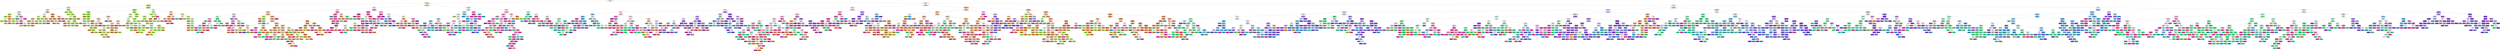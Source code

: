 digraph Tree {
node [shape=box, style="filled, rounded", color="black", fontname=helvetica] ;
edge [fontname=helvetica] ;
0 [label="danceability <= -0.44\nentropy = 2.58\nsamples = 5915\nvalue = [1548, 1584, 1538, 1526, 1698, 1517]\nclass = rap", fillcolor="#8139e504"] ;
1 [label="loudness <= -0.35\nentropy = 1.95\nsamples = 1747\nvalue = [468, 1430, 195, 129, 51, 489]\nclass = classical", fillcolor="#9de5396a"] ;
0 -> 1 [labeldistance=2.5, labelangle=45, headlabel="True"] ;
2 [label="speechiness <= -0.53\nentropy = 0.78\nsamples = 1034\nvalue = [218, 1377, 5, 5, 0, 39]\nclass = classical", fillcolor="#9de539cf"] ;
1 -> 2 ;
3 [label="acousticness <= 1.5\nentropy = 1.37\nsamples = 147\nvalue = [74, 130, 2, 1, 0, 18]\nclass = classical", fillcolor="#9de5395f"] ;
2 -> 3 ;
4 [label="acousticness <= 0.89\nentropy = 1.59\nsamples = 78\nvalue = [61, 44, 2, 1, 0, 18]\nclass = jazz", fillcolor="#e5813935"] ;
3 -> 4 ;
5 [label="danceability <= -1.55\nentropy = 1.57\nsamples = 30\nvalue = [9, 25, 0, 1, 0, 13]\nclass = classical", fillcolor="#9de53957"] ;
4 -> 5 ;
6 [label="valence <= -1.27\nentropy = 0.59\nsamples = 12\nvalue = [3, 18, 0, 0, 0, 0]\nclass = classical", fillcolor="#9de539d4"] ;
5 -> 6 ;
7 [label="entropy = 0.0\nsamples = 9\nvalue = [0, 17, 0, 0, 0, 0]\nclass = classical", fillcolor="#9de539ff"] ;
6 -> 7 ;
8 [label="tempo <= -1.22\nentropy = 0.81\nsamples = 3\nvalue = [3, 1, 0, 0, 0, 0]\nclass = jazz", fillcolor="#e58139aa"] ;
6 -> 8 ;
9 [label="loudness <= -0.85\nentropy = 1.0\nsamples = 2\nvalue = [1, 1, 0, 0, 0, 0]\nclass = jazz", fillcolor="#e5813900"] ;
8 -> 9 ;
10 [label="entropy = 0.0\nsamples = 1\nvalue = [0, 1, 0, 0, 0, 0]\nclass = classical", fillcolor="#9de539ff"] ;
9 -> 10 ;
11 [label="entropy = 0.0\nsamples = 1\nvalue = [1, 0, 0, 0, 0, 0]\nclass = jazz", fillcolor="#e58139ff"] ;
9 -> 11 ;
12 [label="entropy = 0.0\nsamples = 1\nvalue = [2, 0, 0, 0, 0, 0]\nclass = jazz", fillcolor="#e58139ff"] ;
8 -> 12 ;
13 [label="energy <= -0.86\nentropy = 1.67\nsamples = 18\nvalue = [6, 7, 0, 1, 0, 13]\nclass = rock", fillcolor="#e5399d4c"] ;
5 -> 13 ;
14 [label="loudness <= -0.42\nentropy = 1.38\nsamples = 6\nvalue = [2, 4, 0, 1, 0, 0]\nclass = classical", fillcolor="#9de53966"] ;
13 -> 14 ;
15 [label="acousticness <= 0.68\nentropy = 0.92\nsamples = 5\nvalue = [2, 4, 0, 0, 0, 0]\nclass = classical", fillcolor="#9de5397f"] ;
14 -> 15 ;
16 [label="danceability <= -1.12\nentropy = 0.92\nsamples = 3\nvalue = [2, 1, 0, 0, 0, 0]\nclass = jazz", fillcolor="#e581397f"] ;
15 -> 16 ;
17 [label="entropy = 0.0\nsamples = 1\nvalue = [0, 1, 0, 0, 0, 0]\nclass = classical", fillcolor="#9de539ff"] ;
16 -> 17 ;
18 [label="entropy = 0.0\nsamples = 2\nvalue = [2, 0, 0, 0, 0, 0]\nclass = jazz", fillcolor="#e58139ff"] ;
16 -> 18 ;
19 [label="entropy = 0.0\nsamples = 2\nvalue = [0, 3, 0, 0, 0, 0]\nclass = classical", fillcolor="#9de539ff"] ;
15 -> 19 ;
20 [label="entropy = 0.0\nsamples = 1\nvalue = [0, 0, 0, 1, 0, 0]\nclass = edm", fillcolor="#399de5ff"] ;
14 -> 20 ;
21 [label="tempo <= 0.59\nentropy = 1.28\nsamples = 12\nvalue = [4, 3, 0, 0, 0, 13]\nclass = rock", fillcolor="#e5399d8f"] ;
13 -> 21 ;
22 [label="loudness <= -0.82\nentropy = 1.55\nsamples = 8\nvalue = [4, 3, 0, 0, 0, 5]\nclass = rock", fillcolor="#e5399d20"] ;
21 -> 22 ;
23 [label="energy <= -0.78\nentropy = 0.97\nsamples = 4\nvalue = [3, 2, 0, 0, 0, 0]\nclass = jazz", fillcolor="#e5813955"] ;
22 -> 23 ;
24 [label="entropy = 0.0\nsamples = 1\nvalue = [0, 2, 0, 0, 0, 0]\nclass = classical", fillcolor="#9de539ff"] ;
23 -> 24 ;
25 [label="entropy = 0.0\nsamples = 3\nvalue = [3, 0, 0, 0, 0, 0]\nclass = jazz", fillcolor="#e58139ff"] ;
23 -> 25 ;
26 [label="loudness <= -0.6\nentropy = 1.15\nsamples = 4\nvalue = [1, 1, 0, 0, 0, 5]\nclass = rock", fillcolor="#e5399daa"] ;
22 -> 26 ;
27 [label="entropy = 0.0\nsamples = 2\nvalue = [0, 0, 0, 0, 0, 5]\nclass = rock", fillcolor="#e5399dff"] ;
26 -> 27 ;
28 [label="tempo <= -0.74\nentropy = 1.0\nsamples = 2\nvalue = [1, 1, 0, 0, 0, 0]\nclass = jazz", fillcolor="#e5813900"] ;
26 -> 28 ;
29 [label="entropy = 0.0\nsamples = 1\nvalue = [0, 1, 0, 0, 0, 0]\nclass = classical", fillcolor="#9de539ff"] ;
28 -> 29 ;
30 [label="entropy = 0.0\nsamples = 1\nvalue = [1, 0, 0, 0, 0, 0]\nclass = jazz", fillcolor="#e58139ff"] ;
28 -> 30 ;
31 [label="entropy = 0.0\nsamples = 4\nvalue = [0, 0, 0, 0, 0, 8]\nclass = rock", fillcolor="#e5399dff"] ;
21 -> 31 ;
32 [label="danceability <= -1.09\nentropy = 1.28\nsamples = 48\nvalue = [52, 19, 2, 0, 0, 5]\nclass = jazz", fillcolor="#e581398f"] ;
4 -> 32 ;
33 [label="tempo <= 0.45\nentropy = 1.39\nsamples = 24\nvalue = [18, 17, 2, 0, 0, 1]\nclass = jazz", fillcolor="#e581390c"] ;
32 -> 33 ;
34 [label="tempo <= -1.01\nentropy = 0.98\nsamples = 17\nvalue = [11, 16, 0, 0, 0, 0]\nclass = classical", fillcolor="#9de53950"] ;
33 -> 34 ;
35 [label="speechiness <= -0.57\nentropy = 0.86\nsamples = 10\nvalue = [10, 4, 0, 0, 0, 0]\nclass = jazz", fillcolor="#e5813999"] ;
34 -> 35 ;
36 [label="entropy = 0.0\nsamples = 2\nvalue = [4, 0, 0, 0, 0, 0]\nclass = jazz", fillcolor="#e58139ff"] ;
35 -> 36 ;
37 [label="valence <= -0.82\nentropy = 0.97\nsamples = 8\nvalue = [6, 4, 0, 0, 0, 0]\nclass = jazz", fillcolor="#e5813955"] ;
35 -> 37 ;
38 [label="danceability <= -1.46\nentropy = 0.72\nsamples = 5\nvalue = [1, 4, 0, 0, 0, 0]\nclass = classical", fillcolor="#9de539bf"] ;
37 -> 38 ;
39 [label="entropy = 0.0\nsamples = 4\nvalue = [0, 4, 0, 0, 0, 0]\nclass = classical", fillcolor="#9de539ff"] ;
38 -> 39 ;
40 [label="entropy = 0.0\nsamples = 1\nvalue = [1, 0, 0, 0, 0, 0]\nclass = jazz", fillcolor="#e58139ff"] ;
38 -> 40 ;
41 [label="entropy = 0.0\nsamples = 3\nvalue = [5, 0, 0, 0, 0, 0]\nclass = jazz", fillcolor="#e58139ff"] ;
37 -> 41 ;
42 [label="tempo <= -0.71\nentropy = 0.39\nsamples = 7\nvalue = [1, 12, 0, 0, 0, 0]\nclass = classical", fillcolor="#9de539ea"] ;
34 -> 42 ;
43 [label="entropy = 0.0\nsamples = 4\nvalue = [0, 9, 0, 0, 0, 0]\nclass = classical", fillcolor="#9de539ff"] ;
42 -> 43 ;
44 [label="valence <= -1.47\nentropy = 0.81\nsamples = 3\nvalue = [1, 3, 0, 0, 0, 0]\nclass = classical", fillcolor="#9de539aa"] ;
42 -> 44 ;
45 [label="entropy = 0.0\nsamples = 1\nvalue = [1, 0, 0, 0, 0, 0]\nclass = jazz", fillcolor="#e58139ff"] ;
44 -> 45 ;
46 [label="entropy = 0.0\nsamples = 2\nvalue = [0, 3, 0, 0, 0, 0]\nclass = classical", fillcolor="#9de539ff"] ;
44 -> 46 ;
47 [label="valence <= -1.37\nentropy = 1.49\nsamples = 7\nvalue = [7, 1, 2, 0, 0, 1]\nclass = jazz", fillcolor="#e581398e"] ;
33 -> 47 ;
48 [label="entropy = 0.0\nsamples = 1\nvalue = [0, 1, 0, 0, 0, 0]\nclass = classical", fillcolor="#9de539ff"] ;
47 -> 48 ;
49 [label="speechiness <= -0.55\nentropy = 1.16\nsamples = 6\nvalue = [7, 0, 2, 0, 0, 1]\nclass = jazz", fillcolor="#e581399f"] ;
47 -> 49 ;
50 [label="tempo <= 0.99\nentropy = 0.92\nsamples = 2\nvalue = [0, 0, 2, 0, 0, 1]\nclass = country", fillcolor="#39e5817f"] ;
49 -> 50 ;
51 [label="entropy = 0.0\nsamples = 1\nvalue = [0, 0, 2, 0, 0, 0]\nclass = country", fillcolor="#39e581ff"] ;
50 -> 51 ;
52 [label="entropy = 0.0\nsamples = 1\nvalue = [0, 0, 0, 0, 0, 1]\nclass = rock", fillcolor="#e5399dff"] ;
50 -> 52 ;
53 [label="entropy = 0.0\nsamples = 4\nvalue = [7, 0, 0, 0, 0, 0]\nclass = jazz", fillcolor="#e58139ff"] ;
49 -> 53 ;
54 [label="valence <= -0.28\nentropy = 0.75\nsamples = 24\nvalue = [34, 2, 0, 0, 0, 4]\nclass = jazz", fillcolor="#e58139d4"] ;
32 -> 54 ;
55 [label="acousticness <= 1.3\nentropy = 0.36\nsamples = 18\nvalue = [27, 2, 0, 0, 0, 0]\nclass = jazz", fillcolor="#e58139ec"] ;
54 -> 55 ;
56 [label="entropy = 0.0\nsamples = 9\nvalue = [16, 0, 0, 0, 0, 0]\nclass = jazz", fillcolor="#e58139ff"] ;
55 -> 56 ;
57 [label="tempo <= -0.08\nentropy = 0.62\nsamples = 9\nvalue = [11, 2, 0, 0, 0, 0]\nclass = jazz", fillcolor="#e58139d1"] ;
55 -> 57 ;
58 [label="entropy = 0.0\nsamples = 6\nvalue = [10, 0, 0, 0, 0, 0]\nclass = jazz", fillcolor="#e58139ff"] ;
57 -> 58 ;
59 [label="energy <= -1.13\nentropy = 0.92\nsamples = 3\nvalue = [1, 2, 0, 0, 0, 0]\nclass = classical", fillcolor="#9de5397f"] ;
57 -> 59 ;
60 [label="entropy = 0.0\nsamples = 1\nvalue = [1, 0, 0, 0, 0, 0]\nclass = jazz", fillcolor="#e58139ff"] ;
59 -> 60 ;
61 [label="entropy = 0.0\nsamples = 2\nvalue = [0, 2, 0, 0, 0, 0]\nclass = classical", fillcolor="#9de539ff"] ;
59 -> 61 ;
62 [label="tempo <= -0.63\nentropy = 0.95\nsamples = 6\nvalue = [7, 0, 0, 0, 0, 4]\nclass = jazz", fillcolor="#e581396d"] ;
54 -> 62 ;
63 [label="energy <= -0.96\nentropy = 0.72\nsamples = 3\nvalue = [1, 0, 0, 0, 0, 4]\nclass = rock", fillcolor="#e5399dbf"] ;
62 -> 63 ;
64 [label="entropy = 0.0\nsamples = 1\nvalue = [1, 0, 0, 0, 0, 0]\nclass = jazz", fillcolor="#e58139ff"] ;
63 -> 64 ;
65 [label="entropy = 0.0\nsamples = 2\nvalue = [0, 0, 0, 0, 0, 4]\nclass = rock", fillcolor="#e5399dff"] ;
63 -> 65 ;
66 [label="entropy = 0.0\nsamples = 3\nvalue = [6, 0, 0, 0, 0, 0]\nclass = jazz", fillcolor="#e58139ff"] ;
62 -> 66 ;
67 [label="energy <= -1.77\nentropy = 0.56\nsamples = 69\nvalue = [13, 86, 0, 0, 0, 0]\nclass = classical", fillcolor="#9de539d8"] ;
3 -> 67 ;
68 [label="entropy = 0.0\nsamples = 13\nvalue = [0, 20, 0, 0, 0, 0]\nclass = classical", fillcolor="#9de539ff"] ;
67 -> 68 ;
69 [label="valence <= -1.44\nentropy = 0.65\nsamples = 56\nvalue = [13, 66, 0, 0, 0, 0]\nclass = classical", fillcolor="#9de539cd"] ;
67 -> 69 ;
70 [label="entropy = 0.0\nsamples = 14\nvalue = [0, 16, 0, 0, 0, 0]\nclass = classical", fillcolor="#9de539ff"] ;
69 -> 70 ;
71 [label="tempo <= -1.31\nentropy = 0.73\nsamples = 42\nvalue = [13, 50, 0, 0, 0, 0]\nclass = classical", fillcolor="#9de539bd"] ;
69 -> 71 ;
72 [label="loudness <= -1.04\nentropy = 1.0\nsamples = 8\nvalue = [6, 6, 0, 0, 0, 0]\nclass = jazz", fillcolor="#e5813900"] ;
71 -> 72 ;
73 [label="entropy = 0.0\nsamples = 4\nvalue = [0, 6, 0, 0, 0, 0]\nclass = classical", fillcolor="#9de539ff"] ;
72 -> 73 ;
74 [label="entropy = 0.0\nsamples = 4\nvalue = [6, 0, 0, 0, 0, 0]\nclass = jazz", fillcolor="#e58139ff"] ;
72 -> 74 ;
75 [label="loudness <= -0.46\nentropy = 0.58\nsamples = 34\nvalue = [7, 44, 0, 0, 0, 0]\nclass = classical", fillcolor="#9de539d6"] ;
71 -> 75 ;
76 [label="danceability <= -1.44\nentropy = 0.48\nsamples = 32\nvalue = [5, 44, 0, 0, 0, 0]\nclass = classical", fillcolor="#9de539e2"] ;
75 -> 76 ;
77 [label="energy <= -1.6\nentropy = 0.89\nsamples = 9\nvalue = [4, 9, 0, 0, 0, 0]\nclass = classical", fillcolor="#9de5398e"] ;
76 -> 77 ;
78 [label="entropy = 0.0\nsamples = 2\nvalue = [2, 0, 0, 0, 0, 0]\nclass = jazz", fillcolor="#e58139ff"] ;
77 -> 78 ;
79 [label="speechiness <= -0.58\nentropy = 0.68\nsamples = 7\nvalue = [2, 9, 0, 0, 0, 0]\nclass = classical", fillcolor="#9de539c6"] ;
77 -> 79 ;
80 [label="entropy = 0.0\nsamples = 1\nvalue = [2, 0, 0, 0, 0, 0]\nclass = jazz", fillcolor="#e58139ff"] ;
79 -> 80 ;
81 [label="entropy = 0.0\nsamples = 6\nvalue = [0, 9, 0, 0, 0, 0]\nclass = classical", fillcolor="#9de539ff"] ;
79 -> 81 ;
82 [label="acousticness <= 1.58\nentropy = 0.18\nsamples = 23\nvalue = [1, 35, 0, 0, 0, 0]\nclass = classical", fillcolor="#9de539f8"] ;
76 -> 82 ;
83 [label="acousticness <= 1.57\nentropy = 0.41\nsamples = 8\nvalue = [1, 11, 0, 0, 0, 0]\nclass = classical", fillcolor="#9de539e8"] ;
82 -> 83 ;
84 [label="entropy = 0.0\nsamples = 7\nvalue = [0, 11, 0, 0, 0, 0]\nclass = classical", fillcolor="#9de539ff"] ;
83 -> 84 ;
85 [label="entropy = 0.0\nsamples = 1\nvalue = [1, 0, 0, 0, 0, 0]\nclass = jazz", fillcolor="#e58139ff"] ;
83 -> 85 ;
86 [label="entropy = 0.0\nsamples = 15\nvalue = [0, 24, 0, 0, 0, 0]\nclass = classical", fillcolor="#9de539ff"] ;
82 -> 86 ;
87 [label="entropy = 0.0\nsamples = 2\nvalue = [2, 0, 0, 0, 0, 0]\nclass = jazz", fillcolor="#e58139ff"] ;
75 -> 87 ;
88 [label="energy <= -0.77\nentropy = 0.63\nsamples = 887\nvalue = [144, 1247, 3, 4, 0, 21]\nclass = classical", fillcolor="#9de539dd"] ;
2 -> 88 ;
89 [label="danceability <= -1.38\nentropy = 0.47\nsamples = 829\nvalue = [112, 1212, 0, 4, 0, 4]\nclass = classical", fillcolor="#9de539e6"] ;
88 -> 89 ;
90 [label="energy <= -1.53\nentropy = 0.03\nsamples = 488\nvalue = [2, 786, 0, 0, 0, 0]\nclass = classical", fillcolor="#9de539fe"] ;
89 -> 90 ;
91 [label="entropy = 0.0\nsamples = 351\nvalue = [0, 561, 0, 0, 0, 0]\nclass = classical", fillcolor="#9de539ff"] ;
90 -> 91 ;
92 [label="energy <= -1.52\nentropy = 0.07\nsamples = 137\nvalue = [2, 225, 0, 0, 0, 0]\nclass = classical", fillcolor="#9de539fd"] ;
90 -> 92 ;
93 [label="entropy = 0.0\nsamples = 1\nvalue = [1, 0, 0, 0, 0, 0]\nclass = jazz", fillcolor="#e58139ff"] ;
92 -> 93 ;
94 [label="valence <= -0.84\nentropy = 0.04\nsamples = 136\nvalue = [1, 225, 0, 0, 0, 0]\nclass = classical", fillcolor="#9de539fe"] ;
92 -> 94 ;
95 [label="entropy = 0.0\nsamples = 123\nvalue = [0, 201, 0, 0, 0, 0]\nclass = classical", fillcolor="#9de539ff"] ;
94 -> 95 ;
96 [label="tempo <= -1.29\nentropy = 0.24\nsamples = 13\nvalue = [1, 24, 0, 0, 0, 0]\nclass = classical", fillcolor="#9de539f4"] ;
94 -> 96 ;
97 [label="acousticness <= 0.94\nentropy = 0.72\nsamples = 3\nvalue = [1, 4, 0, 0, 0, 0]\nclass = classical", fillcolor="#9de539bf"] ;
96 -> 97 ;
98 [label="entropy = 0.0\nsamples = 1\nvalue = [1, 0, 0, 0, 0, 0]\nclass = jazz", fillcolor="#e58139ff"] ;
97 -> 98 ;
99 [label="entropy = 0.0\nsamples = 2\nvalue = [0, 4, 0, 0, 0, 0]\nclass = classical", fillcolor="#9de539ff"] ;
97 -> 99 ;
100 [label="entropy = 0.0\nsamples = 10\nvalue = [0, 20, 0, 0, 0, 0]\nclass = classical", fillcolor="#9de539ff"] ;
96 -> 100 ;
101 [label="acousticness <= 1.64\nentropy = 0.85\nsamples = 341\nvalue = [110, 426, 0, 4, 0, 4]\nclass = classical", fillcolor="#9de539ba"] ;
89 -> 101 ;
102 [label="tempo <= -1.14\nentropy = 1.19\nsamples = 144\nvalue = [95, 136, 0, 4, 0, 4]\nclass = classical", fillcolor="#9de53949"] ;
101 -> 102 ;
103 [label="acousticness <= 1.63\nentropy = 1.3\nsamples = 27\nvalue = [31, 14, 0, 3, 0, 1]\nclass = jazz", fillcolor="#e581397c"] ;
102 -> 103 ;
104 [label="energy <= -1.56\nentropy = 1.06\nsamples = 25\nvalue = [28, 14, 0, 0, 0, 1]\nclass = jazz", fillcolor="#e581397b"] ;
103 -> 104 ;
105 [label="loudness <= -1.92\nentropy = 0.39\nsamples = 8\nvalue = [12, 1, 0, 0, 0, 0]\nclass = jazz", fillcolor="#e58139ea"] ;
104 -> 105 ;
106 [label="acousticness <= 1.61\nentropy = 1.0\nsamples = 2\nvalue = [1, 1, 0, 0, 0, 0]\nclass = jazz", fillcolor="#e5813900"] ;
105 -> 106 ;
107 [label="entropy = 0.0\nsamples = 1\nvalue = [1, 0, 0, 0, 0, 0]\nclass = jazz", fillcolor="#e58139ff"] ;
106 -> 107 ;
108 [label="entropy = 0.0\nsamples = 1\nvalue = [0, 1, 0, 0, 0, 0]\nclass = classical", fillcolor="#9de539ff"] ;
106 -> 108 ;
109 [label="entropy = 0.0\nsamples = 6\nvalue = [11, 0, 0, 0, 0, 0]\nclass = jazz", fillcolor="#e58139ff"] ;
105 -> 109 ;
110 [label="loudness <= -0.8\nentropy = 1.17\nsamples = 17\nvalue = [16, 13, 0, 0, 0, 1]\nclass = jazz", fillcolor="#e581392d"] ;
104 -> 110 ;
111 [label="tempo <= -1.16\nentropy = 0.9\nsamples = 11\nvalue = [6, 13, 0, 0, 0, 0]\nclass = classical", fillcolor="#9de53989"] ;
110 -> 111 ;
112 [label="danceability <= -0.46\nentropy = 0.79\nsamples = 9\nvalue = [4, 13, 0, 0, 0, 0]\nclass = classical", fillcolor="#9de539b1"] ;
111 -> 112 ;
113 [label="speechiness <= -0.51\nentropy = 0.57\nsamples = 8\nvalue = [2, 13, 0, 0, 0, 0]\nclass = classical", fillcolor="#9de539d8"] ;
112 -> 113 ;
114 [label="entropy = 0.0\nsamples = 1\nvalue = [1, 0, 0, 0, 0, 0]\nclass = jazz", fillcolor="#e58139ff"] ;
113 -> 114 ;
115 [label="acousticness <= 0.92\nentropy = 0.37\nsamples = 7\nvalue = [1, 13, 0, 0, 0, 0]\nclass = classical", fillcolor="#9de539eb"] ;
113 -> 115 ;
116 [label="entropy = 0.0\nsamples = 1\nvalue = [1, 0, 0, 0, 0, 0]\nclass = jazz", fillcolor="#e58139ff"] ;
115 -> 116 ;
117 [label="entropy = 0.0\nsamples = 6\nvalue = [0, 13, 0, 0, 0, 0]\nclass = classical", fillcolor="#9de539ff"] ;
115 -> 117 ;
118 [label="entropy = 0.0\nsamples = 1\nvalue = [2, 0, 0, 0, 0, 0]\nclass = jazz", fillcolor="#e58139ff"] ;
112 -> 118 ;
119 [label="entropy = 0.0\nsamples = 2\nvalue = [2, 0, 0, 0, 0, 0]\nclass = jazz", fillcolor="#e58139ff"] ;
111 -> 119 ;
120 [label="speechiness <= -0.5\nentropy = 0.44\nsamples = 6\nvalue = [10, 0, 0, 0, 0, 1]\nclass = jazz", fillcolor="#e58139e6"] ;
110 -> 120 ;
121 [label="entropy = 0.0\nsamples = 1\nvalue = [0, 0, 0, 0, 0, 1]\nclass = rock", fillcolor="#e5399dff"] ;
120 -> 121 ;
122 [label="entropy = 0.0\nsamples = 5\nvalue = [10, 0, 0, 0, 0, 0]\nclass = jazz", fillcolor="#e58139ff"] ;
120 -> 122 ;
123 [label="acousticness <= 1.64\nentropy = 1.0\nsamples = 2\nvalue = [3, 0, 0, 3, 0, 0]\nclass = jazz", fillcolor="#e5813900"] ;
103 -> 123 ;
124 [label="entropy = 0.0\nsamples = 1\nvalue = [0, 0, 0, 3, 0, 0]\nclass = edm", fillcolor="#399de5ff"] ;
123 -> 124 ;
125 [label="entropy = 0.0\nsamples = 1\nvalue = [3, 0, 0, 0, 0, 0]\nclass = jazz", fillcolor="#e58139ff"] ;
123 -> 125 ;
126 [label="acousticness <= 1.49\nentropy = 1.07\nsamples = 117\nvalue = [64, 122, 0, 1, 0, 3]\nclass = classical", fillcolor="#9de53975"] ;
102 -> 126 ;
127 [label="energy <= -1.17\nentropy = 1.25\nsamples = 54\nvalue = [46, 43, 0, 1, 0, 3]\nclass = jazz", fillcolor="#e581390f"] ;
126 -> 127 ;
128 [label="valence <= -0.12\nentropy = 1.18\nsamples = 39\nvalue = [40, 24, 0, 0, 0, 3]\nclass = jazz", fillcolor="#e581395f"] ;
127 -> 128 ;
129 [label="loudness <= -1.14\nentropy = 0.97\nsamples = 35\nvalue = [35, 24, 0, 0, 0, 0]\nclass = jazz", fillcolor="#e5813950"] ;
128 -> 129 ;
130 [label="speechiness <= -0.36\nentropy = 0.89\nsamples = 20\nvalue = [9, 20, 0, 0, 0, 0]\nclass = classical", fillcolor="#9de5398c"] ;
129 -> 130 ;
131 [label="energy <= -1.87\nentropy = 1.0\nsamples = 13\nvalue = [9, 10, 0, 0, 0, 0]\nclass = classical", fillcolor="#9de53919"] ;
130 -> 131 ;
132 [label="entropy = 0.0\nsamples = 3\nvalue = [0, 6, 0, 0, 0, 0]\nclass = classical", fillcolor="#9de539ff"] ;
131 -> 132 ;
133 [label="energy <= -1.67\nentropy = 0.89\nsamples = 10\nvalue = [9, 4, 0, 0, 0, 0]\nclass = jazz", fillcolor="#e581398e"] ;
131 -> 133 ;
134 [label="entropy = 0.0\nsamples = 4\nvalue = [7, 0, 0, 0, 0, 0]\nclass = jazz", fillcolor="#e58139ff"] ;
133 -> 134 ;
135 [label="danceability <= -0.91\nentropy = 0.92\nsamples = 6\nvalue = [2, 4, 0, 0, 0, 0]\nclass = classical", fillcolor="#9de5397f"] ;
133 -> 135 ;
136 [label="entropy = 0.0\nsamples = 3\nvalue = [0, 3, 0, 0, 0, 0]\nclass = classical", fillcolor="#9de539ff"] ;
135 -> 136 ;
137 [label="tempo <= -0.28\nentropy = 0.92\nsamples = 3\nvalue = [2, 1, 0, 0, 0, 0]\nclass = jazz", fillcolor="#e581397f"] ;
135 -> 137 ;
138 [label="entropy = 0.0\nsamples = 1\nvalue = [0, 1, 0, 0, 0, 0]\nclass = classical", fillcolor="#9de539ff"] ;
137 -> 138 ;
139 [label="entropy = 0.0\nsamples = 2\nvalue = [2, 0, 0, 0, 0, 0]\nclass = jazz", fillcolor="#e58139ff"] ;
137 -> 139 ;
140 [label="entropy = 0.0\nsamples = 7\nvalue = [0, 10, 0, 0, 0, 0]\nclass = classical", fillcolor="#9de539ff"] ;
130 -> 140 ;
141 [label="loudness <= -0.7\nentropy = 0.57\nsamples = 15\nvalue = [26, 4, 0, 0, 0, 0]\nclass = jazz", fillcolor="#e58139d8"] ;
129 -> 141 ;
142 [label="loudness <= -0.78\nentropy = 0.79\nsamples = 9\nvalue = [13, 4, 0, 0, 0, 0]\nclass = jazz", fillcolor="#e58139b1"] ;
141 -> 142 ;
143 [label="valence <= -1.5\nentropy = 0.41\nsamples = 6\nvalue = [11, 1, 0, 0, 0, 0]\nclass = jazz", fillcolor="#e58139e8"] ;
142 -> 143 ;
144 [label="entropy = 0.0\nsamples = 1\nvalue = [0, 1, 0, 0, 0, 0]\nclass = classical", fillcolor="#9de539ff"] ;
143 -> 144 ;
145 [label="entropy = 0.0\nsamples = 5\nvalue = [11, 0, 0, 0, 0, 0]\nclass = jazz", fillcolor="#e58139ff"] ;
143 -> 145 ;
146 [label="danceability <= -0.95\nentropy = 0.97\nsamples = 3\nvalue = [2, 3, 0, 0, 0, 0]\nclass = classical", fillcolor="#9de53955"] ;
142 -> 146 ;
147 [label="entropy = 0.0\nsamples = 1\nvalue = [2, 0, 0, 0, 0, 0]\nclass = jazz", fillcolor="#e58139ff"] ;
146 -> 147 ;
148 [label="entropy = 0.0\nsamples = 2\nvalue = [0, 3, 0, 0, 0, 0]\nclass = classical", fillcolor="#9de539ff"] ;
146 -> 148 ;
149 [label="entropy = 0.0\nsamples = 6\nvalue = [13, 0, 0, 0, 0, 0]\nclass = jazz", fillcolor="#e58139ff"] ;
141 -> 149 ;
150 [label="energy <= -1.4\nentropy = 0.95\nsamples = 4\nvalue = [5, 0, 0, 0, 0, 3]\nclass = jazz", fillcolor="#e5813966"] ;
128 -> 150 ;
151 [label="entropy = 0.0\nsamples = 2\nvalue = [0, 0, 0, 0, 0, 3]\nclass = rock", fillcolor="#e5399dff"] ;
150 -> 151 ;
152 [label="entropy = 0.0\nsamples = 2\nvalue = [5, 0, 0, 0, 0, 0]\nclass = jazz", fillcolor="#e58139ff"] ;
150 -> 152 ;
153 [label="acousticness <= 1.16\nentropy = 1.0\nsamples = 15\nvalue = [6, 19, 0, 1, 0, 0]\nclass = classical", fillcolor="#9de539a6"] ;
127 -> 153 ;
154 [label="tempo <= -0.26\nentropy = 0.81\nsamples = 5\nvalue = [6, 2, 0, 0, 0, 0]\nclass = jazz", fillcolor="#e58139aa"] ;
153 -> 154 ;
155 [label="entropy = 0.0\nsamples = 3\nvalue = [6, 0, 0, 0, 0, 0]\nclass = jazz", fillcolor="#e58139ff"] ;
154 -> 155 ;
156 [label="entropy = 0.0\nsamples = 2\nvalue = [0, 2, 0, 0, 0, 0]\nclass = classical", fillcolor="#9de539ff"] ;
154 -> 156 ;
157 [label="valence <= -1.16\nentropy = 0.31\nsamples = 10\nvalue = [0, 17, 0, 1, 0, 0]\nclass = classical", fillcolor="#9de539f0"] ;
153 -> 157 ;
158 [label="energy <= -0.94\nentropy = 1.0\nsamples = 2\nvalue = [0, 1, 0, 1, 0, 0]\nclass = classical", fillcolor="#9de53900"] ;
157 -> 158 ;
159 [label="entropy = 0.0\nsamples = 1\nvalue = [0, 1, 0, 0, 0, 0]\nclass = classical", fillcolor="#9de539ff"] ;
158 -> 159 ;
160 [label="entropy = 0.0\nsamples = 1\nvalue = [0, 0, 0, 1, 0, 0]\nclass = edm", fillcolor="#399de5ff"] ;
158 -> 160 ;
161 [label="entropy = 0.0\nsamples = 8\nvalue = [0, 16, 0, 0, 0, 0]\nclass = classical", fillcolor="#9de539ff"] ;
157 -> 161 ;
162 [label="speechiness <= -0.43\nentropy = 0.69\nsamples = 63\nvalue = [18, 79, 0, 0, 0, 0]\nclass = classical", fillcolor="#9de539c5"] ;
126 -> 162 ;
163 [label="valence <= -1.37\nentropy = 0.9\nsamples = 35\nvalue = [18, 39, 0, 0, 0, 0]\nclass = classical", fillcolor="#9de53989"] ;
162 -> 163 ;
164 [label="entropy = 0.0\nsamples = 9\nvalue = [0, 14, 0, 0, 0, 0]\nclass = classical", fillcolor="#9de539ff"] ;
163 -> 164 ;
165 [label="valence <= -0.74\nentropy = 0.98\nsamples = 26\nvalue = [18, 25, 0, 0, 0, 0]\nclass = classical", fillcolor="#9de53947"] ;
163 -> 165 ;
166 [label="energy <= -1.55\nentropy = 1.0\nsamples = 17\nvalue = [17, 15, 0, 0, 0, 0]\nclass = jazz", fillcolor="#e581391e"] ;
165 -> 166 ;
167 [label="danceability <= -1.18\nentropy = 0.54\nsamples = 7\nvalue = [14, 2, 0, 0, 0, 0]\nclass = jazz", fillcolor="#e58139db"] ;
166 -> 167 ;
168 [label="entropy = 0.0\nsamples = 2\nvalue = [0, 2, 0, 0, 0, 0]\nclass = classical", fillcolor="#9de539ff"] ;
167 -> 168 ;
169 [label="entropy = 0.0\nsamples = 5\nvalue = [14, 0, 0, 0, 0, 0]\nclass = jazz", fillcolor="#e58139ff"] ;
167 -> 169 ;
170 [label="speechiness <= -0.45\nentropy = 0.7\nsamples = 10\nvalue = [3, 13, 0, 0, 0, 0]\nclass = classical", fillcolor="#9de539c4"] ;
166 -> 170 ;
171 [label="acousticness <= 1.6\nentropy = 0.92\nsamples = 6\nvalue = [3, 6, 0, 0, 0, 0]\nclass = classical", fillcolor="#9de5397f"] ;
170 -> 171 ;
172 [label="entropy = 0.0\nsamples = 3\nvalue = [3, 0, 0, 0, 0, 0]\nclass = jazz", fillcolor="#e58139ff"] ;
171 -> 172 ;
173 [label="entropy = 0.0\nsamples = 3\nvalue = [0, 6, 0, 0, 0, 0]\nclass = classical", fillcolor="#9de539ff"] ;
171 -> 173 ;
174 [label="entropy = 0.0\nsamples = 4\nvalue = [0, 7, 0, 0, 0, 0]\nclass = classical", fillcolor="#9de539ff"] ;
170 -> 174 ;
175 [label="danceability <= -0.46\nentropy = 0.44\nsamples = 9\nvalue = [1, 10, 0, 0, 0, 0]\nclass = classical", fillcolor="#9de539e6"] ;
165 -> 175 ;
176 [label="entropy = 0.0\nsamples = 8\nvalue = [0, 10, 0, 0, 0, 0]\nclass = classical", fillcolor="#9de539ff"] ;
175 -> 176 ;
177 [label="entropy = 0.0\nsamples = 1\nvalue = [1, 0, 0, 0, 0, 0]\nclass = jazz", fillcolor="#e58139ff"] ;
175 -> 177 ;
178 [label="entropy = 0.0\nsamples = 28\nvalue = [0, 40, 0, 0, 0, 0]\nclass = classical", fillcolor="#9de539ff"] ;
162 -> 178 ;
179 [label="loudness <= -1.2\nentropy = 0.28\nsamples = 197\nvalue = [15, 290, 0, 0, 0, 0]\nclass = classical", fillcolor="#9de539f2"] ;
101 -> 179 ;
180 [label="entropy = 0.0\nsamples = 168\nvalue = [0, 254, 0, 0, 0, 0]\nclass = classical", fillcolor="#9de539ff"] ;
179 -> 180 ;
181 [label="danceability <= -0.58\nentropy = 0.87\nsamples = 29\nvalue = [15, 36, 0, 0, 0, 0]\nclass = classical", fillcolor="#9de53995"] ;
179 -> 181 ;
182 [label="energy <= -0.92\nentropy = 0.65\nsamples = 24\nvalue = [7, 35, 0, 0, 0, 0]\nclass = classical", fillcolor="#9de539cc"] ;
181 -> 182 ;
183 [label="speechiness <= -0.39\nentropy = 0.48\nsamples = 23\nvalue = [4, 35, 0, 0, 0, 0]\nclass = classical", fillcolor="#9de539e2"] ;
182 -> 183 ;
184 [label="danceability <= -0.89\nentropy = 0.61\nsamples = 16\nvalue = [4, 23, 0, 0, 0, 0]\nclass = classical", fillcolor="#9de539d3"] ;
183 -> 184 ;
185 [label="valence <= -1.56\nentropy = 0.88\nsamples = 8\nvalue = [3, 7, 0, 0, 0, 0]\nclass = classical", fillcolor="#9de53992"] ;
184 -> 185 ;
186 [label="entropy = 0.0\nsamples = 2\nvalue = [0, 3, 0, 0, 0, 0]\nclass = classical", fillcolor="#9de539ff"] ;
185 -> 186 ;
187 [label="loudness <= -0.53\nentropy = 0.99\nsamples = 6\nvalue = [3, 4, 0, 0, 0, 0]\nclass = classical", fillcolor="#9de53940"] ;
185 -> 187 ;
188 [label="valence <= -0.52\nentropy = 0.97\nsamples = 5\nvalue = [3, 2, 0, 0, 0, 0]\nclass = jazz", fillcolor="#e5813955"] ;
187 -> 188 ;
189 [label="tempo <= -0.06\nentropy = 0.81\nsamples = 4\nvalue = [3, 1, 0, 0, 0, 0]\nclass = jazz", fillcolor="#e58139aa"] ;
188 -> 189 ;
190 [label="entropy = 0.0\nsamples = 3\nvalue = [3, 0, 0, 0, 0, 0]\nclass = jazz", fillcolor="#e58139ff"] ;
189 -> 190 ;
191 [label="entropy = 0.0\nsamples = 1\nvalue = [0, 1, 0, 0, 0, 0]\nclass = classical", fillcolor="#9de539ff"] ;
189 -> 191 ;
192 [label="entropy = 0.0\nsamples = 1\nvalue = [0, 1, 0, 0, 0, 0]\nclass = classical", fillcolor="#9de539ff"] ;
188 -> 192 ;
193 [label="entropy = 0.0\nsamples = 1\nvalue = [0, 2, 0, 0, 0, 0]\nclass = classical", fillcolor="#9de539ff"] ;
187 -> 193 ;
194 [label="energy <= -1.54\nentropy = 0.32\nsamples = 8\nvalue = [1, 16, 0, 0, 0, 0]\nclass = classical", fillcolor="#9de539ef"] ;
184 -> 194 ;
195 [label="speechiness <= -0.49\nentropy = 0.72\nsamples = 2\nvalue = [1, 4, 0, 0, 0, 0]\nclass = classical", fillcolor="#9de539bf"] ;
194 -> 195 ;
196 [label="entropy = 0.0\nsamples = 1\nvalue = [0, 4, 0, 0, 0, 0]\nclass = classical", fillcolor="#9de539ff"] ;
195 -> 196 ;
197 [label="entropy = 0.0\nsamples = 1\nvalue = [1, 0, 0, 0, 0, 0]\nclass = jazz", fillcolor="#e58139ff"] ;
195 -> 197 ;
198 [label="entropy = 0.0\nsamples = 6\nvalue = [0, 12, 0, 0, 0, 0]\nclass = classical", fillcolor="#9de539ff"] ;
194 -> 198 ;
199 [label="entropy = 0.0\nsamples = 7\nvalue = [0, 12, 0, 0, 0, 0]\nclass = classical", fillcolor="#9de539ff"] ;
183 -> 199 ;
200 [label="entropy = 0.0\nsamples = 1\nvalue = [3, 0, 0, 0, 0, 0]\nclass = jazz", fillcolor="#e58139ff"] ;
182 -> 200 ;
201 [label="tempo <= 2.04\nentropy = 0.5\nsamples = 5\nvalue = [8, 1, 0, 0, 0, 0]\nclass = jazz", fillcolor="#e58139df"] ;
181 -> 201 ;
202 [label="entropy = 0.0\nsamples = 4\nvalue = [8, 0, 0, 0, 0, 0]\nclass = jazz", fillcolor="#e58139ff"] ;
201 -> 202 ;
203 [label="entropy = 0.0\nsamples = 1\nvalue = [0, 1, 0, 0, 0, 0]\nclass = classical", fillcolor="#9de539ff"] ;
201 -> 203 ;
204 [label="danceability <= -1.16\nentropy = 1.69\nsamples = 58\nvalue = [32, 35, 3, 0, 0, 17]\nclass = classical", fillcolor="#9de5390e"] ;
88 -> 204 ;
205 [label="valence <= -1.4\nentropy = 1.09\nsamples = 15\nvalue = [1, 18, 0, 0, 0, 8]\nclass = classical", fillcolor="#9de53986"] ;
204 -> 205 ;
206 [label="entropy = 0.0\nsamples = 4\nvalue = [0, 9, 0, 0, 0, 0]\nclass = classical", fillcolor="#9de539ff"] ;
205 -> 206 ;
207 [label="loudness <= -0.69\nentropy = 1.25\nsamples = 11\nvalue = [1, 9, 0, 0, 0, 8]\nclass = classical", fillcolor="#9de5391a"] ;
205 -> 207 ;
208 [label="entropy = 0.0\nsamples = 5\nvalue = [0, 8, 0, 0, 0, 0]\nclass = classical", fillcolor="#9de539ff"] ;
207 -> 208 ;
209 [label="acousticness <= 1.24\nentropy = 0.92\nsamples = 6\nvalue = [1, 1, 0, 0, 0, 8]\nclass = rock", fillcolor="#e5399dc6"] ;
207 -> 209 ;
210 [label="entropy = 0.0\nsamples = 4\nvalue = [0, 0, 0, 0, 0, 8]\nclass = rock", fillcolor="#e5399dff"] ;
209 -> 210 ;
211 [label="valence <= -0.27\nentropy = 1.0\nsamples = 2\nvalue = [1, 1, 0, 0, 0, 0]\nclass = jazz", fillcolor="#e5813900"] ;
209 -> 211 ;
212 [label="entropy = 0.0\nsamples = 1\nvalue = [0, 1, 0, 0, 0, 0]\nclass = classical", fillcolor="#9de539ff"] ;
211 -> 212 ;
213 [label="entropy = 0.0\nsamples = 1\nvalue = [1, 0, 0, 0, 0, 0]\nclass = jazz", fillcolor="#e58139ff"] ;
211 -> 213 ;
214 [label="acousticness <= 0.75\nentropy = 1.63\nsamples = 43\nvalue = [31, 17, 3, 0, 0, 9]\nclass = jazz", fillcolor="#e5813953"] ;
204 -> 214 ;
215 [label="energy <= 0.32\nentropy = 1.2\nsamples = 22\nvalue = [22, 0, 3, 0, 0, 8]\nclass = jazz", fillcolor="#e581398f"] ;
214 -> 215 ;
216 [label="acousticness <= 0.23\nentropy = 0.75\nsamples = 20\nvalue = [22, 0, 0, 0, 0, 6]\nclass = jazz", fillcolor="#e58139b9"] ;
215 -> 216 ;
217 [label="speechiness <= -0.42\nentropy = 0.94\nsamples = 13\nvalue = [11, 0, 0, 0, 0, 6]\nclass = jazz", fillcolor="#e5813974"] ;
216 -> 217 ;
218 [label="entropy = 0.0\nsamples = 3\nvalue = [0, 0, 0, 0, 0, 4]\nclass = rock", fillcolor="#e5399dff"] ;
217 -> 218 ;
219 [label="tempo <= 1.46\nentropy = 0.62\nsamples = 10\nvalue = [11, 0, 0, 0, 0, 2]\nclass = jazz", fillcolor="#e58139d1"] ;
217 -> 219 ;
220 [label="entropy = 0.0\nsamples = 9\nvalue = [11, 0, 0, 0, 0, 0]\nclass = jazz", fillcolor="#e58139ff"] ;
219 -> 220 ;
221 [label="entropy = 0.0\nsamples = 1\nvalue = [0, 0, 0, 0, 0, 2]\nclass = rock", fillcolor="#e5399dff"] ;
219 -> 221 ;
222 [label="entropy = 0.0\nsamples = 7\nvalue = [11, 0, 0, 0, 0, 0]\nclass = jazz", fillcolor="#e58139ff"] ;
216 -> 222 ;
223 [label="danceability <= -0.64\nentropy = 0.97\nsamples = 2\nvalue = [0, 0, 3, 0, 0, 2]\nclass = country", fillcolor="#39e58155"] ;
215 -> 223 ;
224 [label="entropy = 0.0\nsamples = 1\nvalue = [0, 0, 0, 0, 0, 2]\nclass = rock", fillcolor="#e5399dff"] ;
223 -> 224 ;
225 [label="entropy = 0.0\nsamples = 1\nvalue = [0, 0, 3, 0, 0, 0]\nclass = country", fillcolor="#39e581ff"] ;
223 -> 225 ;
226 [label="acousticness <= 0.9\nentropy = 1.12\nsamples = 21\nvalue = [9, 17, 0, 0, 0, 1]\nclass = classical", fillcolor="#9de53971"] ;
214 -> 226 ;
227 [label="danceability <= -0.53\nentropy = 1.0\nsamples = 2\nvalue = [0, 1, 0, 0, 0, 1]\nclass = classical", fillcolor="#9de53900"] ;
226 -> 227 ;
228 [label="entropy = 0.0\nsamples = 1\nvalue = [0, 0, 0, 0, 0, 1]\nclass = rock", fillcolor="#e5399dff"] ;
227 -> 228 ;
229 [label="entropy = 0.0\nsamples = 1\nvalue = [0, 1, 0, 0, 0, 0]\nclass = classical", fillcolor="#9de539ff"] ;
227 -> 229 ;
230 [label="danceability <= -0.95\nentropy = 0.94\nsamples = 19\nvalue = [9, 16, 0, 0, 0, 0]\nclass = classical", fillcolor="#9de53970"] ;
226 -> 230 ;
231 [label="entropy = 0.0\nsamples = 4\nvalue = [0, 5, 0, 0, 0, 0]\nclass = classical", fillcolor="#9de539ff"] ;
230 -> 231 ;
232 [label="acousticness <= 1.16\nentropy = 0.99\nsamples = 15\nvalue = [9, 11, 0, 0, 0, 0]\nclass = classical", fillcolor="#9de5392e"] ;
230 -> 232 ;
233 [label="entropy = 0.0\nsamples = 3\nvalue = [4, 0, 0, 0, 0, 0]\nclass = jazz", fillcolor="#e58139ff"] ;
232 -> 233 ;
234 [label="valence <= -0.52\nentropy = 0.9\nsamples = 12\nvalue = [5, 11, 0, 0, 0, 0]\nclass = classical", fillcolor="#9de5398b"] ;
232 -> 234 ;
235 [label="entropy = 0.0\nsamples = 2\nvalue = [0, 4, 0, 0, 0, 0]\nclass = classical", fillcolor="#9de539ff"] ;
234 -> 235 ;
236 [label="valence <= -0.37\nentropy = 0.98\nsamples = 10\nvalue = [5, 7, 0, 0, 0, 0]\nclass = classical", fillcolor="#9de53949"] ;
234 -> 236 ;
237 [label="entropy = 0.0\nsamples = 3\nvalue = [3, 0, 0, 0, 0, 0]\nclass = jazz", fillcolor="#e58139ff"] ;
236 -> 237 ;
238 [label="energy <= -0.73\nentropy = 0.76\nsamples = 7\nvalue = [2, 7, 0, 0, 0, 0]\nclass = classical", fillcolor="#9de539b6"] ;
236 -> 238 ;
239 [label="entropy = 0.0\nsamples = 1\nvalue = [1, 0, 0, 0, 0, 0]\nclass = jazz", fillcolor="#e58139ff"] ;
238 -> 239 ;
240 [label="danceability <= -0.93\nentropy = 0.54\nsamples = 6\nvalue = [1, 7, 0, 0, 0, 0]\nclass = classical", fillcolor="#9de539db"] ;
238 -> 240 ;
241 [label="entropy = 0.0\nsamples = 1\nvalue = [1, 0, 0, 0, 0, 0]\nclass = jazz", fillcolor="#e58139ff"] ;
240 -> 241 ;
242 [label="entropy = 0.0\nsamples = 5\nvalue = [0, 7, 0, 0, 0, 0]\nclass = classical", fillcolor="#9de539ff"] ;
240 -> 242 ;
243 [label="loudness <= 0.5\nentropy = 2.21\nsamples = 713\nvalue = [250, 53, 190, 124, 51, 450]\nclass = rock", fillcolor="#e5399d3b"] ;
1 -> 243 ;
244 [label="speechiness <= -0.22\nentropy = 1.94\nsamples = 397\nvalue = [236, 47, 64, 22, 12, 264]\nclass = rock", fillcolor="#e5399d11"] ;
243 -> 244 ;
245 [label="energy <= 0.25\nentropy = 1.87\nsamples = 308\nvalue = [214, 46, 62, 9, 2, 177]\nclass = jazz", fillcolor="#e581391c"] ;
244 -> 245 ;
246 [label="acousticness <= -0.08\nentropy = 1.88\nsamples = 219\nvalue = [186, 45, 53, 6, 2, 78]\nclass = jazz", fillcolor="#e581395e"] ;
245 -> 246 ;
247 [label="speechiness <= -0.54\nentropy = 1.62\nsamples = 57\nvalue = [13, 0, 35, 4, 0, 45]\nclass = rock", fillcolor="#e5399d29"] ;
246 -> 247 ;
248 [label="loudness <= 0.27\nentropy = 1.23\nsamples = 34\nvalue = [3, 0, 31, 0, 0, 23]\nclass = country", fillcolor="#39e5813c"] ;
247 -> 248 ;
249 [label="loudness <= -0.26\nentropy = 1.27\nsamples = 22\nvalue = [3, 0, 12, 0, 0, 22]\nclass = rock", fillcolor="#e5399d66"] ;
248 -> 249 ;
250 [label="entropy = 0.0\nsamples = 3\nvalue = [0, 0, 6, 0, 0, 0]\nclass = country", fillcolor="#39e581ff"] ;
249 -> 250 ;
251 [label="speechiness <= -0.56\nentropy = 1.14\nsamples = 19\nvalue = [3, 0, 6, 0, 0, 22]\nclass = rock", fillcolor="#e5399da3"] ;
249 -> 251 ;
252 [label="danceability <= -0.83\nentropy = 0.74\nsamples = 13\nvalue = [0, 0, 5, 0, 0, 19]\nclass = rock", fillcolor="#e5399dbc"] ;
251 -> 252 ;
253 [label="valence <= -0.56\nentropy = 0.96\nsamples = 7\nvalue = [0, 0, 5, 0, 0, 8]\nclass = rock", fillcolor="#e5399d60"] ;
252 -> 253 ;
254 [label="speechiness <= -0.58\nentropy = 0.72\nsamples = 5\nvalue = [0, 0, 2, 0, 0, 8]\nclass = rock", fillcolor="#e5399dbf"] ;
253 -> 254 ;
255 [label="entropy = 0.0\nsamples = 3\nvalue = [0, 0, 0, 0, 0, 7]\nclass = rock", fillcolor="#e5399dff"] ;
254 -> 255 ;
256 [label="speechiness <= -0.58\nentropy = 0.92\nsamples = 2\nvalue = [0, 0, 2, 0, 0, 1]\nclass = country", fillcolor="#39e5817f"] ;
254 -> 256 ;
257 [label="entropy = 0.0\nsamples = 1\nvalue = [0, 0, 2, 0, 0, 0]\nclass = country", fillcolor="#39e581ff"] ;
256 -> 257 ;
258 [label="entropy = 0.0\nsamples = 1\nvalue = [0, 0, 0, 0, 0, 1]\nclass = rock", fillcolor="#e5399dff"] ;
256 -> 258 ;
259 [label="entropy = 0.0\nsamples = 2\nvalue = [0, 0, 3, 0, 0, 0]\nclass = country", fillcolor="#39e581ff"] ;
253 -> 259 ;
260 [label="entropy = 0.0\nsamples = 6\nvalue = [0, 0, 0, 0, 0, 11]\nclass = rock", fillcolor="#e5399dff"] ;
252 -> 260 ;
261 [label="loudness <= 0.12\nentropy = 1.45\nsamples = 6\nvalue = [3, 0, 1, 0, 0, 3]\nclass = jazz", fillcolor="#e5813900"] ;
251 -> 261 ;
262 [label="loudness <= -0.04\nentropy = 0.97\nsamples = 4\nvalue = [3, 0, 0, 0, 0, 2]\nclass = jazz", fillcolor="#e5813955"] ;
261 -> 262 ;
263 [label="speechiness <= -0.55\nentropy = 0.92\nsamples = 3\nvalue = [1, 0, 0, 0, 0, 2]\nclass = rock", fillcolor="#e5399d7f"] ;
262 -> 263 ;
264 [label="entropy = 0.0\nsamples = 1\nvalue = [1, 0, 0, 0, 0, 0]\nclass = jazz", fillcolor="#e58139ff"] ;
263 -> 264 ;
265 [label="entropy = 0.0\nsamples = 2\nvalue = [0, 0, 0, 0, 0, 2]\nclass = rock", fillcolor="#e5399dff"] ;
263 -> 265 ;
266 [label="entropy = 0.0\nsamples = 1\nvalue = [2, 0, 0, 0, 0, 0]\nclass = jazz", fillcolor="#e58139ff"] ;
262 -> 266 ;
267 [label="loudness <= 0.24\nentropy = 1.0\nsamples = 2\nvalue = [0, 0, 1, 0, 0, 1]\nclass = country", fillcolor="#39e58100"] ;
261 -> 267 ;
268 [label="entropy = 0.0\nsamples = 1\nvalue = [0, 0, 1, 0, 0, 0]\nclass = country", fillcolor="#39e581ff"] ;
267 -> 268 ;
269 [label="entropy = 0.0\nsamples = 1\nvalue = [0, 0, 0, 0, 0, 1]\nclass = rock", fillcolor="#e5399dff"] ;
267 -> 269 ;
270 [label="energy <= -0.1\nentropy = 0.29\nsamples = 12\nvalue = [0, 0, 19, 0, 0, 1]\nclass = country", fillcolor="#39e581f2"] ;
248 -> 270 ;
271 [label="entropy = 0.0\nsamples = 7\nvalue = [0, 0, 12, 0, 0, 0]\nclass = country", fillcolor="#39e581ff"] ;
270 -> 271 ;
272 [label="loudness <= 0.38\nentropy = 0.54\nsamples = 5\nvalue = [0, 0, 7, 0, 0, 1]\nclass = country", fillcolor="#39e581db"] ;
270 -> 272 ;
273 [label="valence <= -0.09\nentropy = 1.0\nsamples = 2\nvalue = [0, 0, 1, 0, 0, 1]\nclass = country", fillcolor="#39e58100"] ;
272 -> 273 ;
274 [label="entropy = 0.0\nsamples = 1\nvalue = [0, 0, 0, 0, 0, 1]\nclass = rock", fillcolor="#e5399dff"] ;
273 -> 274 ;
275 [label="entropy = 0.0\nsamples = 1\nvalue = [0, 0, 1, 0, 0, 0]\nclass = country", fillcolor="#39e581ff"] ;
273 -> 275 ;
276 [label="entropy = 0.0\nsamples = 3\nvalue = [0, 0, 6, 0, 0, 0]\nclass = country", fillcolor="#39e581ff"] ;
272 -> 276 ;
277 [label="valence <= -1.3\nentropy = 1.64\nsamples = 23\nvalue = [10, 0, 4, 4, 0, 22]\nclass = rock", fillcolor="#e5399d66"] ;
247 -> 277 ;
278 [label="entropy = 0.0\nsamples = 2\nvalue = [0, 0, 0, 4, 0, 0]\nclass = edm", fillcolor="#399de5ff"] ;
277 -> 278 ;
279 [label="valence <= 1.06\nentropy = 1.3\nsamples = 21\nvalue = [10, 0, 4, 0, 0, 22]\nclass = rock", fillcolor="#e5399d76"] ;
277 -> 279 ;
280 [label="danceability <= -1.14\nentropy = 0.89\nsamples = 17\nvalue = [9, 0, 0, 0, 0, 20]\nclass = rock", fillcolor="#e5399d8c"] ;
279 -> 280 ;
281 [label="energy <= 0.1\nentropy = 0.65\nsamples = 4\nvalue = [5, 0, 0, 0, 0, 1]\nclass = jazz", fillcolor="#e58139cc"] ;
280 -> 281 ;
282 [label="entropy = 0.0\nsamples = 3\nvalue = [5, 0, 0, 0, 0, 0]\nclass = jazz", fillcolor="#e58139ff"] ;
281 -> 282 ;
283 [label="entropy = 0.0\nsamples = 1\nvalue = [0, 0, 0, 0, 0, 1]\nclass = rock", fillcolor="#e5399dff"] ;
281 -> 283 ;
284 [label="danceability <= -0.85\nentropy = 0.67\nsamples = 13\nvalue = [4, 0, 0, 0, 0, 19]\nclass = rock", fillcolor="#e5399dc9"] ;
280 -> 284 ;
285 [label="entropy = 0.0\nsamples = 6\nvalue = [0, 0, 0, 0, 0, 14]\nclass = rock", fillcolor="#e5399dff"] ;
284 -> 285 ;
286 [label="energy <= -0.15\nentropy = 0.99\nsamples = 7\nvalue = [4, 0, 0, 0, 0, 5]\nclass = rock", fillcolor="#e5399d33"] ;
284 -> 286 ;
287 [label="entropy = 0.0\nsamples = 2\nvalue = [0, 0, 0, 0, 0, 2]\nclass = rock", fillcolor="#e5399dff"] ;
286 -> 287 ;
288 [label="acousticness <= -0.83\nentropy = 0.99\nsamples = 5\nvalue = [4, 0, 0, 0, 0, 3]\nclass = jazz", fillcolor="#e5813940"] ;
286 -> 288 ;
289 [label="entropy = 0.0\nsamples = 2\nvalue = [3, 0, 0, 0, 0, 0]\nclass = jazz", fillcolor="#e58139ff"] ;
288 -> 289 ;
290 [label="danceability <= -0.82\nentropy = 0.81\nsamples = 3\nvalue = [1, 0, 0, 0, 0, 3]\nclass = rock", fillcolor="#e5399daa"] ;
288 -> 290 ;
291 [label="entropy = 0.0\nsamples = 1\nvalue = [1, 0, 0, 0, 0, 0]\nclass = jazz", fillcolor="#e58139ff"] ;
290 -> 291 ;
292 [label="entropy = 0.0\nsamples = 2\nvalue = [0, 0, 0, 0, 0, 3]\nclass = rock", fillcolor="#e5399dff"] ;
290 -> 292 ;
293 [label="energy <= -0.17\nentropy = 1.38\nsamples = 4\nvalue = [1, 0, 4, 0, 0, 2]\nclass = country", fillcolor="#39e58166"] ;
279 -> 293 ;
294 [label="acousticness <= -0.39\nentropy = 0.92\nsamples = 2\nvalue = [1, 0, 0, 0, 0, 2]\nclass = rock", fillcolor="#e5399d7f"] ;
293 -> 294 ;
295 [label="entropy = 0.0\nsamples = 1\nvalue = [1, 0, 0, 0, 0, 0]\nclass = jazz", fillcolor="#e58139ff"] ;
294 -> 295 ;
296 [label="entropy = 0.0\nsamples = 1\nvalue = [0, 0, 0, 0, 0, 2]\nclass = rock", fillcolor="#e5399dff"] ;
294 -> 296 ;
297 [label="entropy = 0.0\nsamples = 2\nvalue = [0, 0, 4, 0, 0, 0]\nclass = country", fillcolor="#39e581ff"] ;
293 -> 297 ;
298 [label="valence <= -1.4\nentropy = 1.58\nsamples = 162\nvalue = [173, 45, 18, 2, 2, 33]\nclass = jazz", fillcolor="#e581398f"] ;
246 -> 298 ;
299 [label="speechiness <= -0.52\nentropy = 1.38\nsamples = 14\nvalue = [4, 14, 0, 2, 0, 1]\nclass = classical", fillcolor="#9de53996"] ;
298 -> 299 ;
300 [label="entropy = 0.0\nsamples = 4\nvalue = [4, 0, 0, 0, 0, 0]\nclass = jazz", fillcolor="#e58139ff"] ;
299 -> 300 ;
301 [label="acousticness <= 0.4\nentropy = 0.83\nsamples = 10\nvalue = [0, 14, 0, 2, 0, 1]\nclass = classical", fillcolor="#9de539cc"] ;
299 -> 301 ;
302 [label="entropy = 0.0\nsamples = 1\nvalue = [0, 0, 0, 0, 0, 1]\nclass = rock", fillcolor="#e5399dff"] ;
301 -> 302 ;
303 [label="danceability <= -0.95\nentropy = 0.54\nsamples = 9\nvalue = [0, 14, 0, 2, 0, 0]\nclass = classical", fillcolor="#9de539db"] ;
301 -> 303 ;
304 [label="entropy = 0.0\nsamples = 8\nvalue = [0, 14, 0, 0, 0, 0]\nclass = classical", fillcolor="#9de539ff"] ;
303 -> 304 ;
305 [label="entropy = 0.0\nsamples = 1\nvalue = [0, 0, 0, 2, 0, 0]\nclass = edm", fillcolor="#399de5ff"] ;
303 -> 305 ;
306 [label="valence <= 1.28\nentropy = 1.46\nsamples = 148\nvalue = [169, 31, 18, 0, 2, 32]\nclass = jazz", fillcolor="#e581399f"] ;
298 -> 306 ;
307 [label="danceability <= -0.6\nentropy = 1.42\nsamples = 145\nvalue = [169, 31, 18, 0, 2, 26]\nclass = jazz", fillcolor="#e58139a4"] ;
306 -> 307 ;
308 [label="tempo <= -1.13\nentropy = 1.59\nsamples = 103\nvalue = [110, 30, 15, 0, 2, 20]\nclass = jazz", fillcolor="#e581398b"] ;
307 -> 308 ;
309 [label="energy <= -0.4\nentropy = 2.08\nsamples = 22\nvalue = [11, 10, 3, 0, 2, 7]\nclass = jazz", fillcolor="#e581390b"] ;
308 -> 309 ;
310 [label="danceability <= -0.98\nentropy = 2.01\nsamples = 15\nvalue = [4, 10, 2, 0, 2, 3]\nclass = classical", fillcolor="#9de5395a"] ;
309 -> 310 ;
311 [label="valence <= -0.71\nentropy = 0.78\nsamples = 8\nvalue = [0, 10, 0, 0, 0, 3]\nclass = classical", fillcolor="#9de539b3"] ;
310 -> 311 ;
312 [label="valence <= -1.15\nentropy = 0.97\nsamples = 4\nvalue = [0, 2, 0, 0, 0, 3]\nclass = rock", fillcolor="#e5399d55"] ;
311 -> 312 ;
313 [label="entropy = 0.0\nsamples = 2\nvalue = [0, 2, 0, 0, 0, 0]\nclass = classical", fillcolor="#9de539ff"] ;
312 -> 313 ;
314 [label="entropy = 0.0\nsamples = 2\nvalue = [0, 0, 0, 0, 0, 3]\nclass = rock", fillcolor="#e5399dff"] ;
312 -> 314 ;
315 [label="entropy = 0.0\nsamples = 4\nvalue = [0, 8, 0, 0, 0, 0]\nclass = classical", fillcolor="#9de539ff"] ;
311 -> 315 ;
316 [label="tempo <= -1.33\nentropy = 1.5\nsamples = 7\nvalue = [4, 0, 2, 0, 2, 0]\nclass = jazz", fillcolor="#e5813955"] ;
310 -> 316 ;
317 [label="entropy = 0.0\nsamples = 4\nvalue = [4, 0, 0, 0, 0, 0]\nclass = jazz", fillcolor="#e58139ff"] ;
316 -> 317 ;
318 [label="loudness <= -0.17\nentropy = 1.0\nsamples = 3\nvalue = [0, 0, 2, 0, 2, 0]\nclass = country", fillcolor="#39e58100"] ;
316 -> 318 ;
319 [label="entropy = 0.0\nsamples = 1\nvalue = [0, 0, 0, 0, 2, 0]\nclass = rap", fillcolor="#8139e5ff"] ;
318 -> 319 ;
320 [label="entropy = 0.0\nsamples = 2\nvalue = [0, 0, 2, 0, 0, 0]\nclass = country", fillcolor="#39e581ff"] ;
318 -> 320 ;
321 [label="loudness <= -0.08\nentropy = 1.28\nsamples = 7\nvalue = [7, 0, 1, 0, 0, 4]\nclass = jazz", fillcolor="#e5813960"] ;
309 -> 321 ;
322 [label="energy <= -0.25\nentropy = 0.72\nsamples = 3\nvalue = [1, 0, 0, 0, 0, 4]\nclass = rock", fillcolor="#e5399dbf"] ;
321 -> 322 ;
323 [label="entropy = 0.0\nsamples = 1\nvalue = [0, 0, 0, 0, 0, 2]\nclass = rock", fillcolor="#e5399dff"] ;
322 -> 323 ;
324 [label="energy <= -0.02\nentropy = 0.92\nsamples = 2\nvalue = [1, 0, 0, 0, 0, 2]\nclass = rock", fillcolor="#e5399d7f"] ;
322 -> 324 ;
325 [label="entropy = 0.0\nsamples = 1\nvalue = [1, 0, 0, 0, 0, 0]\nclass = jazz", fillcolor="#e58139ff"] ;
324 -> 325 ;
326 [label="entropy = 0.0\nsamples = 1\nvalue = [0, 0, 0, 0, 0, 2]\nclass = rock", fillcolor="#e5399dff"] ;
324 -> 326 ;
327 [label="tempo <= -1.36\nentropy = 0.59\nsamples = 4\nvalue = [6, 0, 1, 0, 0, 0]\nclass = jazz", fillcolor="#e58139d4"] ;
321 -> 327 ;
328 [label="loudness <= 0.22\nentropy = 0.92\nsamples = 2\nvalue = [2, 0, 1, 0, 0, 0]\nclass = jazz", fillcolor="#e581397f"] ;
327 -> 328 ;
329 [label="entropy = 0.0\nsamples = 1\nvalue = [0, 0, 1, 0, 0, 0]\nclass = country", fillcolor="#39e581ff"] ;
328 -> 329 ;
330 [label="entropy = 0.0\nsamples = 1\nvalue = [2, 0, 0, 0, 0, 0]\nclass = jazz", fillcolor="#e58139ff"] ;
328 -> 330 ;
331 [label="entropy = 0.0\nsamples = 2\nvalue = [4, 0, 0, 0, 0, 0]\nclass = jazz", fillcolor="#e58139ff"] ;
327 -> 331 ;
332 [label="tempo <= -0.49\nentropy = 1.38\nsamples = 81\nvalue = [99, 20, 12, 0, 0, 13]\nclass = jazz", fillcolor="#e58139a2"] ;
308 -> 332 ;
333 [label="energy <= 0.11\nentropy = 0.68\nsamples = 17\nvalue = [32, 7, 0, 0, 0, 0]\nclass = jazz", fillcolor="#e58139c7"] ;
332 -> 333 ;
334 [label="energy <= -1.21\nentropy = 0.32\nsamples = 15\nvalue = [32, 2, 0, 0, 0, 0]\nclass = jazz", fillcolor="#e58139ef"] ;
333 -> 334 ;
335 [label="speechiness <= -0.51\nentropy = 0.86\nsamples = 2\nvalue = [5, 2, 0, 0, 0, 0]\nclass = jazz", fillcolor="#e5813999"] ;
334 -> 335 ;
336 [label="entropy = 0.0\nsamples = 1\nvalue = [5, 0, 0, 0, 0, 0]\nclass = jazz", fillcolor="#e58139ff"] ;
335 -> 336 ;
337 [label="entropy = 0.0\nsamples = 1\nvalue = [0, 2, 0, 0, 0, 0]\nclass = classical", fillcolor="#9de539ff"] ;
335 -> 337 ;
338 [label="entropy = 0.0\nsamples = 13\nvalue = [27, 0, 0, 0, 0, 0]\nclass = jazz", fillcolor="#e58139ff"] ;
334 -> 338 ;
339 [label="entropy = 0.0\nsamples = 2\nvalue = [0, 5, 0, 0, 0, 0]\nclass = classical", fillcolor="#9de539ff"] ;
333 -> 339 ;
340 [label="acousticness <= 1.25\nentropy = 1.52\nsamples = 64\nvalue = [67, 13, 12, 0, 0, 13]\nclass = jazz", fillcolor="#e5813996"] ;
332 -> 340 ;
341 [label="danceability <= -1.28\nentropy = 1.32\nsamples = 46\nvalue = [49, 2, 8, 0, 0, 13]\nclass = jazz", fillcolor="#e581399c"] ;
340 -> 341 ;
342 [label="tempo <= 2.0\nentropy = 1.76\nsamples = 7\nvalue = [2, 1, 2, 0, 0, 5]\nclass = rock", fillcolor="#e5399d60"] ;
341 -> 342 ;
343 [label="valence <= -0.72\nentropy = 1.3\nsamples = 6\nvalue = [0, 1, 2, 0, 0, 5]\nclass = rock", fillcolor="#e5399d80"] ;
342 -> 343 ;
344 [label="acousticness <= 0.68\nentropy = 0.72\nsamples = 3\nvalue = [0, 1, 0, 0, 0, 4]\nclass = rock", fillcolor="#e5399dbf"] ;
343 -> 344 ;
345 [label="entropy = 0.0\nsamples = 2\nvalue = [0, 0, 0, 0, 0, 4]\nclass = rock", fillcolor="#e5399dff"] ;
344 -> 345 ;
346 [label="entropy = 0.0\nsamples = 1\nvalue = [0, 1, 0, 0, 0, 0]\nclass = classical", fillcolor="#9de539ff"] ;
344 -> 346 ;
347 [label="speechiness <= -0.55\nentropy = 0.92\nsamples = 3\nvalue = [0, 0, 2, 0, 0, 1]\nclass = country", fillcolor="#39e5817f"] ;
343 -> 347 ;
348 [label="entropy = 0.0\nsamples = 2\nvalue = [0, 0, 2, 0, 0, 0]\nclass = country", fillcolor="#39e581ff"] ;
347 -> 348 ;
349 [label="entropy = 0.0\nsamples = 1\nvalue = [0, 0, 0, 0, 0, 1]\nclass = rock", fillcolor="#e5399dff"] ;
347 -> 349 ;
350 [label="entropy = 0.0\nsamples = 1\nvalue = [2, 0, 0, 0, 0, 0]\nclass = jazz", fillcolor="#e58139ff"] ;
342 -> 350 ;
351 [label="speechiness <= -0.52\nentropy = 1.11\nsamples = 39\nvalue = [47, 1, 6, 0, 0, 8]\nclass = jazz", fillcolor="#e58139b8"] ;
341 -> 351 ;
352 [label="speechiness <= -0.59\nentropy = 1.63\nsamples = 17\nvalue = [13, 1, 6, 0, 0, 5]\nclass = jazz", fillcolor="#e581395e"] ;
351 -> 352 ;
353 [label="acousticness <= 0.83\nentropy = 0.95\nsamples = 4\nvalue = [3, 0, 0, 0, 0, 5]\nclass = rock", fillcolor="#e5399d66"] ;
352 -> 353 ;
354 [label="entropy = 0.0\nsamples = 2\nvalue = [0, 0, 0, 0, 0, 3]\nclass = rock", fillcolor="#e5399dff"] ;
353 -> 354 ;
355 [label="valence <= -0.49\nentropy = 0.97\nsamples = 2\nvalue = [3, 0, 0, 0, 0, 2]\nclass = jazz", fillcolor="#e5813955"] ;
353 -> 355 ;
356 [label="entropy = 0.0\nsamples = 1\nvalue = [0, 0, 0, 0, 0, 2]\nclass = rock", fillcolor="#e5399dff"] ;
355 -> 356 ;
357 [label="entropy = 0.0\nsamples = 1\nvalue = [3, 0, 0, 0, 0, 0]\nclass = jazz", fillcolor="#e58139ff"] ;
355 -> 357 ;
358 [label="tempo <= 0.05\nentropy = 1.22\nsamples = 13\nvalue = [10, 1, 6, 0, 0, 0]\nclass = jazz", fillcolor="#e581395d"] ;
352 -> 358 ;
359 [label="speechiness <= -0.55\nentropy = 0.65\nsamples = 5\nvalue = [0, 1, 5, 0, 0, 0]\nclass = country", fillcolor="#39e581cc"] ;
358 -> 359 ;
360 [label="entropy = 0.0\nsamples = 1\nvalue = [0, 1, 0, 0, 0, 0]\nclass = classical", fillcolor="#9de539ff"] ;
359 -> 360 ;
361 [label="entropy = 0.0\nsamples = 4\nvalue = [0, 0, 5, 0, 0, 0]\nclass = country", fillcolor="#39e581ff"] ;
359 -> 361 ;
362 [label="tempo <= 1.26\nentropy = 0.44\nsamples = 8\nvalue = [10, 0, 1, 0, 0, 0]\nclass = jazz", fillcolor="#e58139e6"] ;
358 -> 362 ;
363 [label="entropy = 0.0\nsamples = 7\nvalue = [10, 0, 0, 0, 0, 0]\nclass = jazz", fillcolor="#e58139ff"] ;
362 -> 363 ;
364 [label="entropy = 0.0\nsamples = 1\nvalue = [0, 0, 1, 0, 0, 0]\nclass = country", fillcolor="#39e581ff"] ;
362 -> 364 ;
365 [label="tempo <= 1.35\nentropy = 0.41\nsamples = 22\nvalue = [34, 0, 0, 0, 0, 3]\nclass = jazz", fillcolor="#e58139e9"] ;
351 -> 365 ;
366 [label="tempo <= 1.17\nentropy = 0.67\nsamples = 11\nvalue = [14, 0, 0, 0, 0, 3]\nclass = jazz", fillcolor="#e58139c8"] ;
365 -> 366 ;
367 [label="tempo <= 0.36\nentropy = 0.54\nsamples = 10\nvalue = [14, 0, 0, 0, 0, 2]\nclass = jazz", fillcolor="#e58139db"] ;
366 -> 367 ;
368 [label="valence <= -0.43\nentropy = 0.81\nsamples = 5\nvalue = [6, 0, 0, 0, 0, 2]\nclass = jazz", fillcolor="#e58139aa"] ;
367 -> 368 ;
369 [label="entropy = 0.0\nsamples = 1\nvalue = [0, 0, 0, 0, 0, 1]\nclass = rock", fillcolor="#e5399dff"] ;
368 -> 369 ;
370 [label="valence <= 0.32\nentropy = 0.59\nsamples = 4\nvalue = [6, 0, 0, 0, 0, 1]\nclass = jazz", fillcolor="#e58139d4"] ;
368 -> 370 ;
371 [label="entropy = 0.0\nsamples = 2\nvalue = [5, 0, 0, 0, 0, 0]\nclass = jazz", fillcolor="#e58139ff"] ;
370 -> 371 ;
372 [label="tempo <= -0.05\nentropy = 1.0\nsamples = 2\nvalue = [1, 0, 0, 0, 0, 1]\nclass = jazz", fillcolor="#e5813900"] ;
370 -> 372 ;
373 [label="entropy = 0.0\nsamples = 1\nvalue = [1, 0, 0, 0, 0, 0]\nclass = jazz", fillcolor="#e58139ff"] ;
372 -> 373 ;
374 [label="entropy = 0.0\nsamples = 1\nvalue = [0, 0, 0, 0, 0, 1]\nclass = rock", fillcolor="#e5399dff"] ;
372 -> 374 ;
375 [label="entropy = 0.0\nsamples = 5\nvalue = [8, 0, 0, 0, 0, 0]\nclass = jazz", fillcolor="#e58139ff"] ;
367 -> 375 ;
376 [label="entropy = 0.0\nsamples = 1\nvalue = [0, 0, 0, 0, 0, 1]\nclass = rock", fillcolor="#e5399dff"] ;
366 -> 376 ;
377 [label="entropy = 0.0\nsamples = 11\nvalue = [20, 0, 0, 0, 0, 0]\nclass = jazz", fillcolor="#e58139ff"] ;
365 -> 377 ;
378 [label="energy <= -0.29\nentropy = 1.37\nsamples = 18\nvalue = [18, 11, 4, 0, 0, 0]\nclass = jazz", fillcolor="#e5813951"] ;
340 -> 378 ;
379 [label="acousticness <= 1.37\nentropy = 1.25\nsamples = 13\nvalue = [16, 4, 4, 0, 0, 0]\nclass = jazz", fillcolor="#e5813999"] ;
378 -> 379 ;
380 [label="entropy = 0.0\nsamples = 2\nvalue = [0, 0, 4, 0, 0, 0]\nclass = country", fillcolor="#39e581ff"] ;
379 -> 380 ;
381 [label="energy <= -0.92\nentropy = 0.72\nsamples = 11\nvalue = [16, 4, 0, 0, 0, 0]\nclass = jazz", fillcolor="#e58139bf"] ;
379 -> 381 ;
382 [label="energy <= -1.04\nentropy = 0.97\nsamples = 4\nvalue = [2, 3, 0, 0, 0, 0]\nclass = classical", fillcolor="#9de53955"] ;
381 -> 382 ;
383 [label="acousticness <= 1.6\nentropy = 0.92\nsamples = 3\nvalue = [2, 1, 0, 0, 0, 0]\nclass = jazz", fillcolor="#e581397f"] ;
382 -> 383 ;
384 [label="entropy = 0.0\nsamples = 1\nvalue = [0, 1, 0, 0, 0, 0]\nclass = classical", fillcolor="#9de539ff"] ;
383 -> 384 ;
385 [label="entropy = 0.0\nsamples = 2\nvalue = [2, 0, 0, 0, 0, 0]\nclass = jazz", fillcolor="#e58139ff"] ;
383 -> 385 ;
386 [label="entropy = 0.0\nsamples = 1\nvalue = [0, 2, 0, 0, 0, 0]\nclass = classical", fillcolor="#9de539ff"] ;
382 -> 386 ;
387 [label="speechiness <= -0.52\nentropy = 0.35\nsamples = 7\nvalue = [14, 1, 0, 0, 0, 0]\nclass = jazz", fillcolor="#e58139ed"] ;
381 -> 387 ;
388 [label="entropy = 0.0\nsamples = 4\nvalue = [10, 0, 0, 0, 0, 0]\nclass = jazz", fillcolor="#e58139ff"] ;
387 -> 388 ;
389 [label="acousticness <= 1.52\nentropy = 0.72\nsamples = 3\nvalue = [4, 1, 0, 0, 0, 0]\nclass = jazz", fillcolor="#e58139bf"] ;
387 -> 389 ;
390 [label="entropy = 0.0\nsamples = 1\nvalue = [0, 1, 0, 0, 0, 0]\nclass = classical", fillcolor="#9de539ff"] ;
389 -> 390 ;
391 [label="entropy = 0.0\nsamples = 2\nvalue = [4, 0, 0, 0, 0, 0]\nclass = jazz", fillcolor="#e58139ff"] ;
389 -> 391 ;
392 [label="loudness <= 0.36\nentropy = 0.76\nsamples = 5\nvalue = [2, 7, 0, 0, 0, 0]\nclass = classical", fillcolor="#9de539b6"] ;
378 -> 392 ;
393 [label="entropy = 0.0\nsamples = 4\nvalue = [0, 7, 0, 0, 0, 0]\nclass = classical", fillcolor="#9de539ff"] ;
392 -> 393 ;
394 [label="entropy = 0.0\nsamples = 1\nvalue = [2, 0, 0, 0, 0, 0]\nclass = jazz", fillcolor="#e58139ff"] ;
392 -> 394 ;
395 [label="valence <= 0.59\nentropy = 0.78\nsamples = 42\nvalue = [59, 1, 3, 0, 0, 6]\nclass = jazz", fillcolor="#e58139d7"] ;
307 -> 395 ;
396 [label="loudness <= -0.05\nentropy = 0.64\nsamples = 33\nvalue = [46, 1, 0, 0, 0, 6]\nclass = jazz", fillcolor="#e58139d9"] ;
395 -> 396 ;
397 [label="tempo <= 0.72\nentropy = 0.44\nsamples = 19\nvalue = [26, 1, 0, 0, 0, 1]\nclass = jazz", fillcolor="#e58139ec"] ;
396 -> 397 ;
398 [label="speechiness <= -0.61\nentropy = 0.26\nsamples = 15\nvalue = [22, 0, 0, 0, 0, 1]\nclass = jazz", fillcolor="#e58139f3"] ;
397 -> 398 ;
399 [label="entropy = 0.0\nsamples = 1\nvalue = [0, 0, 0, 0, 0, 1]\nclass = rock", fillcolor="#e5399dff"] ;
398 -> 399 ;
400 [label="entropy = 0.0\nsamples = 14\nvalue = [22, 0, 0, 0, 0, 0]\nclass = jazz", fillcolor="#e58139ff"] ;
398 -> 400 ;
401 [label="valence <= -0.15\nentropy = 0.72\nsamples = 4\nvalue = [4, 1, 0, 0, 0, 0]\nclass = jazz", fillcolor="#e58139bf"] ;
397 -> 401 ;
402 [label="entropy = 0.0\nsamples = 1\nvalue = [0, 1, 0, 0, 0, 0]\nclass = classical", fillcolor="#9de539ff"] ;
401 -> 402 ;
403 [label="entropy = 0.0\nsamples = 3\nvalue = [4, 0, 0, 0, 0, 0]\nclass = jazz", fillcolor="#e58139ff"] ;
401 -> 403 ;
404 [label="loudness <= 0.02\nentropy = 0.72\nsamples = 14\nvalue = [20, 0, 0, 0, 0, 5]\nclass = jazz", fillcolor="#e58139bf"] ;
396 -> 404 ;
405 [label="acousticness <= 1.1\nentropy = 0.72\nsamples = 3\nvalue = [1, 0, 0, 0, 0, 4]\nclass = rock", fillcolor="#e5399dbf"] ;
404 -> 405 ;
406 [label="entropy = 0.0\nsamples = 2\nvalue = [0, 0, 0, 0, 0, 4]\nclass = rock", fillcolor="#e5399dff"] ;
405 -> 406 ;
407 [label="entropy = 0.0\nsamples = 1\nvalue = [1, 0, 0, 0, 0, 0]\nclass = jazz", fillcolor="#e58139ff"] ;
405 -> 407 ;
408 [label="danceability <= -0.57\nentropy = 0.29\nsamples = 11\nvalue = [19, 0, 0, 0, 0, 1]\nclass = jazz", fillcolor="#e58139f2"] ;
404 -> 408 ;
409 [label="valence <= -0.42\nentropy = 0.81\nsamples = 3\nvalue = [3, 0, 0, 0, 0, 1]\nclass = jazz", fillcolor="#e58139aa"] ;
408 -> 409 ;
410 [label="entropy = 0.0\nsamples = 1\nvalue = [2, 0, 0, 0, 0, 0]\nclass = jazz", fillcolor="#e58139ff"] ;
409 -> 410 ;
411 [label="valence <= 0.14\nentropy = 1.0\nsamples = 2\nvalue = [1, 0, 0, 0, 0, 1]\nclass = jazz", fillcolor="#e5813900"] ;
409 -> 411 ;
412 [label="entropy = 0.0\nsamples = 1\nvalue = [0, 0, 0, 0, 0, 1]\nclass = rock", fillcolor="#e5399dff"] ;
411 -> 412 ;
413 [label="entropy = 0.0\nsamples = 1\nvalue = [1, 0, 0, 0, 0, 0]\nclass = jazz", fillcolor="#e58139ff"] ;
411 -> 413 ;
414 [label="entropy = 0.0\nsamples = 8\nvalue = [16, 0, 0, 0, 0, 0]\nclass = jazz", fillcolor="#e58139ff"] ;
408 -> 414 ;
415 [label="valence <= 0.73\nentropy = 0.7\nsamples = 9\nvalue = [13, 0, 3, 0, 0, 0]\nclass = jazz", fillcolor="#e58139c4"] ;
395 -> 415 ;
416 [label="entropy = 0.0\nsamples = 2\nvalue = [0, 0, 3, 0, 0, 0]\nclass = country", fillcolor="#39e581ff"] ;
415 -> 416 ;
417 [label="entropy = 0.0\nsamples = 7\nvalue = [13, 0, 0, 0, 0, 0]\nclass = jazz", fillcolor="#e58139ff"] ;
415 -> 417 ;
418 [label="entropy = 0.0\nsamples = 3\nvalue = [0, 0, 0, 0, 0, 6]\nclass = rock", fillcolor="#e5399dff"] ;
306 -> 418 ;
419 [label="acousticness <= 0.4\nentropy = 1.24\nsamples = 89\nvalue = [28, 1, 9, 3, 0, 99]\nclass = rock", fillcolor="#e5399da2"] ;
245 -> 419 ;
420 [label="valence <= -1.41\nentropy = 1.02\nsamples = 79\nvalue = [20, 0, 5, 3, 0, 97]\nclass = rock", fillcolor="#e5399dbb"] ;
419 -> 420 ;
421 [label="entropy = 0.0\nsamples = 1\nvalue = [0, 0, 0, 2, 0, 0]\nclass = edm", fillcolor="#399de5ff"] ;
420 -> 421 ;
422 [label="danceability <= -1.83\nentropy = 0.94\nsamples = 78\nvalue = [20, 0, 5, 1, 0, 97]\nclass = rock", fillcolor="#e5399dbf"] ;
420 -> 422 ;
423 [label="entropy = 0.0\nsamples = 1\nvalue = [3, 0, 0, 0, 0, 0]\nclass = jazz", fillcolor="#e58139ff"] ;
422 -> 423 ;
424 [label="speechiness <= -0.44\nentropy = 0.9\nsamples = 77\nvalue = [17, 0, 5, 1, 0, 97]\nclass = rock", fillcolor="#e5399dc6"] ;
422 -> 424 ;
425 [label="tempo <= -0.22\nentropy = 0.82\nsamples = 40\nvalue = [6, 0, 5, 0, 0, 55]\nclass = rock", fillcolor="#e5399dd0"] ;
424 -> 425 ;
426 [label="entropy = 0.0\nsamples = 12\nvalue = [0, 0, 0, 0, 0, 25]\nclass = rock", fillcolor="#e5399dff"] ;
425 -> 426 ;
427 [label="loudness <= 0.35\nentropy = 1.11\nsamples = 28\nvalue = [6, 0, 5, 0, 0, 30]\nclass = rock", fillcolor="#e5399daf"] ;
425 -> 427 ;
428 [label="energy <= 1.04\nentropy = 0.47\nsamples = 20\nvalue = [3, 0, 0, 0, 0, 27]\nclass = rock", fillcolor="#e5399de3"] ;
427 -> 428 ;
429 [label="loudness <= 0.06\nentropy = 0.24\nsamples = 18\nvalue = [1, 0, 0, 0, 0, 25]\nclass = rock", fillcolor="#e5399df5"] ;
428 -> 429 ;
430 [label="tempo <= 0.27\nentropy = 0.72\nsamples = 4\nvalue = [1, 0, 0, 0, 0, 4]\nclass = rock", fillcolor="#e5399dbf"] ;
429 -> 430 ;
431 [label="entropy = 0.0\nsamples = 1\nvalue = [1, 0, 0, 0, 0, 0]\nclass = jazz", fillcolor="#e58139ff"] ;
430 -> 431 ;
432 [label="entropy = 0.0\nsamples = 3\nvalue = [0, 0, 0, 0, 0, 4]\nclass = rock", fillcolor="#e5399dff"] ;
430 -> 432 ;
433 [label="entropy = 0.0\nsamples = 14\nvalue = [0, 0, 0, 0, 0, 21]\nclass = rock", fillcolor="#e5399dff"] ;
429 -> 433 ;
434 [label="tempo <= 0.39\nentropy = 1.0\nsamples = 2\nvalue = [2, 0, 0, 0, 0, 2]\nclass = jazz", fillcolor="#e5813900"] ;
428 -> 434 ;
435 [label="entropy = 0.0\nsamples = 1\nvalue = [2, 0, 0, 0, 0, 0]\nclass = jazz", fillcolor="#e58139ff"] ;
434 -> 435 ;
436 [label="entropy = 0.0\nsamples = 1\nvalue = [0, 0, 0, 0, 0, 2]\nclass = rock", fillcolor="#e5399dff"] ;
434 -> 436 ;
437 [label="energy <= 0.62\nentropy = 1.54\nsamples = 8\nvalue = [3, 0, 5, 0, 0, 3]\nclass = country", fillcolor="#39e58140"] ;
427 -> 437 ;
438 [label="valence <= 0.05\nentropy = 1.46\nsamples = 4\nvalue = [3, 0, 1, 0, 0, 2]\nclass = jazz", fillcolor="#e5813940"] ;
437 -> 438 ;
439 [label="loudness <= 0.45\nentropy = 0.92\nsamples = 3\nvalue = [0, 0, 1, 0, 0, 2]\nclass = rock", fillcolor="#e5399d7f"] ;
438 -> 439 ;
440 [label="entropy = 0.0\nsamples = 2\nvalue = [0, 0, 0, 0, 0, 2]\nclass = rock", fillcolor="#e5399dff"] ;
439 -> 440 ;
441 [label="entropy = 0.0\nsamples = 1\nvalue = [0, 0, 1, 0, 0, 0]\nclass = country", fillcolor="#39e581ff"] ;
439 -> 441 ;
442 [label="entropy = 0.0\nsamples = 1\nvalue = [3, 0, 0, 0, 0, 0]\nclass = jazz", fillcolor="#e58139ff"] ;
438 -> 442 ;
443 [label="valence <= 1.4\nentropy = 0.72\nsamples = 4\nvalue = [0, 0, 4, 0, 0, 1]\nclass = country", fillcolor="#39e581bf"] ;
437 -> 443 ;
444 [label="entropy = 0.0\nsamples = 3\nvalue = [0, 0, 4, 0, 0, 0]\nclass = country", fillcolor="#39e581ff"] ;
443 -> 444 ;
445 [label="entropy = 0.0\nsamples = 1\nvalue = [0, 0, 0, 0, 0, 1]\nclass = rock", fillcolor="#e5399dff"] ;
443 -> 445 ;
446 [label="tempo <= -0.18\nentropy = 0.86\nsamples = 37\nvalue = [11, 0, 0, 1, 0, 42]\nclass = rock", fillcolor="#e5399db8"] ;
424 -> 446 ;
447 [label="valence <= 0.66\nentropy = 1.0\nsamples = 12\nvalue = [7, 0, 0, 0, 0, 8]\nclass = rock", fillcolor="#e5399d20"] ;
446 -> 447 ;
448 [label="tempo <= -0.95\nentropy = 0.88\nsamples = 9\nvalue = [7, 0, 0, 0, 0, 3]\nclass = jazz", fillcolor="#e5813992"] ;
447 -> 448 ;
449 [label="entropy = 0.0\nsamples = 2\nvalue = [2, 0, 0, 0, 0, 0]\nclass = jazz", fillcolor="#e58139ff"] ;
448 -> 449 ;
450 [label="acousticness <= -0.7\nentropy = 0.95\nsamples = 7\nvalue = [5, 0, 0, 0, 0, 3]\nclass = jazz", fillcolor="#e5813966"] ;
448 -> 450 ;
451 [label="entropy = 0.0\nsamples = 3\nvalue = [0, 0, 0, 0, 0, 3]\nclass = rock", fillcolor="#e5399dff"] ;
450 -> 451 ;
452 [label="entropy = 0.0\nsamples = 4\nvalue = [5, 0, 0, 0, 0, 0]\nclass = jazz", fillcolor="#e58139ff"] ;
450 -> 452 ;
453 [label="entropy = 0.0\nsamples = 3\nvalue = [0, 0, 0, 0, 0, 5]\nclass = rock", fillcolor="#e5399dff"] ;
447 -> 453 ;
454 [label="energy <= 0.79\nentropy = 0.65\nsamples = 25\nvalue = [4, 0, 0, 1, 0, 34]\nclass = rock", fillcolor="#e5399ddb"] ;
446 -> 454 ;
455 [label="tempo <= 0.7\nentropy = 1.09\nsamples = 12\nvalue = [4, 0, 0, 1, 0, 12]\nclass = rock", fillcolor="#e5399d9d"] ;
454 -> 455 ;
456 [label="entropy = 0.0\nsamples = 4\nvalue = [0, 0, 0, 0, 0, 6]\nclass = rock", fillcolor="#e5399dff"] ;
455 -> 456 ;
457 [label="tempo <= 1.8\nentropy = 1.32\nsamples = 8\nvalue = [4, 0, 0, 1, 0, 6]\nclass = rock", fillcolor="#e5399d49"] ;
455 -> 457 ;
458 [label="acousticness <= -0.78\nentropy = 0.81\nsamples = 3\nvalue = [3, 0, 0, 1, 0, 0]\nclass = jazz", fillcolor="#e58139aa"] ;
457 -> 458 ;
459 [label="entropy = 0.0\nsamples = 1\nvalue = [0, 0, 0, 1, 0, 0]\nclass = edm", fillcolor="#399de5ff"] ;
458 -> 459 ;
460 [label="entropy = 0.0\nsamples = 2\nvalue = [3, 0, 0, 0, 0, 0]\nclass = jazz", fillcolor="#e58139ff"] ;
458 -> 460 ;
461 [label="tempo <= 2.6\nentropy = 0.59\nsamples = 5\nvalue = [1, 0, 0, 0, 0, 6]\nclass = rock", fillcolor="#e5399dd4"] ;
457 -> 461 ;
462 [label="entropy = 0.0\nsamples = 4\nvalue = [0, 0, 0, 0, 0, 6]\nclass = rock", fillcolor="#e5399dff"] ;
461 -> 462 ;
463 [label="entropy = 0.0\nsamples = 1\nvalue = [1, 0, 0, 0, 0, 0]\nclass = jazz", fillcolor="#e58139ff"] ;
461 -> 463 ;
464 [label="entropy = 0.0\nsamples = 13\nvalue = [0, 0, 0, 0, 0, 22]\nclass = rock", fillcolor="#e5399dff"] ;
454 -> 464 ;
465 [label="loudness <= 0.32\nentropy = 1.64\nsamples = 10\nvalue = [8, 1, 4, 0, 0, 2]\nclass = jazz", fillcolor="#e581395d"] ;
419 -> 465 ;
466 [label="speechiness <= -0.54\nentropy = 1.16\nsamples = 8\nvalue = [7, 1, 0, 0, 0, 2]\nclass = jazz", fillcolor="#e581399f"] ;
465 -> 466 ;
467 [label="tempo <= 1.17\nentropy = 0.92\nsamples = 2\nvalue = [0, 1, 0, 0, 0, 2]\nclass = rock", fillcolor="#e5399d7f"] ;
466 -> 467 ;
468 [label="entropy = 0.0\nsamples = 1\nvalue = [0, 1, 0, 0, 0, 0]\nclass = classical", fillcolor="#9de539ff"] ;
467 -> 468 ;
469 [label="entropy = 0.0\nsamples = 1\nvalue = [0, 0, 0, 0, 0, 2]\nclass = rock", fillcolor="#e5399dff"] ;
467 -> 469 ;
470 [label="entropy = 0.0\nsamples = 6\nvalue = [7, 0, 0, 0, 0, 0]\nclass = jazz", fillcolor="#e58139ff"] ;
466 -> 470 ;
471 [label="valence <= 0.86\nentropy = 0.72\nsamples = 2\nvalue = [1, 0, 4, 0, 0, 0]\nclass = country", fillcolor="#39e581bf"] ;
465 -> 471 ;
472 [label="entropy = 0.0\nsamples = 1\nvalue = [1, 0, 0, 0, 0, 0]\nclass = jazz", fillcolor="#e58139ff"] ;
471 -> 472 ;
473 [label="entropy = 0.0\nsamples = 1\nvalue = [0, 0, 4, 0, 0, 0]\nclass = country", fillcolor="#39e581ff"] ;
471 -> 473 ;
474 [label="danceability <= -1.08\nentropy = 1.58\nsamples = 89\nvalue = [22, 1, 2, 13, 10, 87]\nclass = rock", fillcolor="#e5399d93"] ;
244 -> 474 ;
475 [label="acousticness <= -0.78\nentropy = 0.61\nsamples = 29\nvalue = [1, 1, 1, 1, 0, 41]\nclass = rock", fillcolor="#e5399de8"] ;
474 -> 475 ;
476 [label="speechiness <= 0.29\nentropy = 0.23\nsamples = 19\nvalue = [0, 0, 1, 0, 0, 26]\nclass = rock", fillcolor="#e5399df5"] ;
475 -> 476 ;
477 [label="entropy = 0.0\nsamples = 16\nvalue = [0, 0, 0, 0, 0, 22]\nclass = rock", fillcolor="#e5399dff"] ;
476 -> 477 ;
478 [label="energy <= 1.46\nentropy = 0.72\nsamples = 3\nvalue = [0, 0, 1, 0, 0, 4]\nclass = rock", fillcolor="#e5399dbf"] ;
476 -> 478 ;
479 [label="entropy = 0.0\nsamples = 1\nvalue = [0, 0, 1, 0, 0, 0]\nclass = country", fillcolor="#39e581ff"] ;
478 -> 479 ;
480 [label="entropy = 0.0\nsamples = 2\nvalue = [0, 0, 0, 0, 0, 4]\nclass = rock", fillcolor="#e5399dff"] ;
478 -> 480 ;
481 [label="energy <= 0.27\nentropy = 0.91\nsamples = 10\nvalue = [1, 1, 0, 1, 0, 15]\nclass = rock", fillcolor="#e5399dd2"] ;
475 -> 481 ;
482 [label="acousticness <= -0.74\nentropy = 1.58\nsamples = 3\nvalue = [0, 1, 0, 1, 0, 1]\nclass = classical", fillcolor="#9de53900"] ;
481 -> 482 ;
483 [label="entropy = 0.0\nsamples = 1\nvalue = [0, 1, 0, 0, 0, 0]\nclass = classical", fillcolor="#9de539ff"] ;
482 -> 483 ;
484 [label="valence <= -0.47\nentropy = 1.0\nsamples = 2\nvalue = [0, 0, 0, 1, 0, 1]\nclass = edm", fillcolor="#399de500"] ;
482 -> 484 ;
485 [label="entropy = 0.0\nsamples = 1\nvalue = [0, 0, 0, 0, 0, 1]\nclass = rock", fillcolor="#e5399dff"] ;
484 -> 485 ;
486 [label="entropy = 0.0\nsamples = 1\nvalue = [0, 0, 0, 1, 0, 0]\nclass = edm", fillcolor="#399de5ff"] ;
484 -> 486 ;
487 [label="tempo <= 0.5\nentropy = 0.35\nsamples = 7\nvalue = [1, 0, 0, 0, 0, 14]\nclass = rock", fillcolor="#e5399ded"] ;
481 -> 487 ;
488 [label="entropy = 0.0\nsamples = 1\nvalue = [1, 0, 0, 0, 0, 0]\nclass = jazz", fillcolor="#e58139ff"] ;
487 -> 488 ;
489 [label="entropy = 0.0\nsamples = 6\nvalue = [0, 0, 0, 0, 0, 14]\nclass = rock", fillcolor="#e5399dff"] ;
487 -> 489 ;
490 [label="acousticness <= -0.83\nentropy = 1.8\nsamples = 60\nvalue = [21, 0, 1, 12, 10, 46]\nclass = rock", fillcolor="#e5399d5c"] ;
474 -> 490 ;
491 [label="tempo <= 2.09\nentropy = 0.68\nsamples = 17\nvalue = [0, 0, 0, 2, 2, 27]\nclass = rock", fillcolor="#e5399ddc"] ;
490 -> 491 ;
492 [label="acousticness <= -1.0\nentropy = 0.56\nsamples = 16\nvalue = [0, 0, 0, 2, 1, 27]\nclass = rock", fillcolor="#e5399de4"] ;
491 -> 492 ;
493 [label="speechiness <= 0.54\nentropy = 1.3\nsamples = 5\nvalue = [0, 0, 0, 2, 1, 5]\nclass = rock", fillcolor="#e5399d80"] ;
492 -> 493 ;
494 [label="entropy = 0.0\nsamples = 3\nvalue = [0, 0, 0, 0, 0, 5]\nclass = rock", fillcolor="#e5399dff"] ;
493 -> 494 ;
495 [label="loudness <= 0.31\nentropy = 0.92\nsamples = 2\nvalue = [0, 0, 0, 2, 1, 0]\nclass = edm", fillcolor="#399de57f"] ;
493 -> 495 ;
496 [label="entropy = 0.0\nsamples = 1\nvalue = [0, 0, 0, 0, 1, 0]\nclass = rap", fillcolor="#8139e5ff"] ;
495 -> 496 ;
497 [label="entropy = 0.0\nsamples = 1\nvalue = [0, 0, 0, 2, 0, 0]\nclass = edm", fillcolor="#399de5ff"] ;
495 -> 497 ;
498 [label="entropy = 0.0\nsamples = 11\nvalue = [0, 0, 0, 0, 0, 22]\nclass = rock", fillcolor="#e5399dff"] ;
492 -> 498 ;
499 [label="entropy = 0.0\nsamples = 1\nvalue = [0, 0, 0, 0, 1, 0]\nclass = rap", fillcolor="#8139e5ff"] ;
491 -> 499 ;
500 [label="valence <= -0.27\nentropy = 1.98\nsamples = 43\nvalue = [21, 0, 1, 10, 8, 19]\nclass = jazz", fillcolor="#e581390d"] ;
490 -> 500 ;
501 [label="danceability <= -0.65\nentropy = 1.85\nsamples = 15\nvalue = [3, 0, 0, 10, 6, 4]\nclass = edm", fillcolor="#399de53c"] ;
500 -> 501 ;
502 [label="loudness <= 0.22\nentropy = 1.34\nsamples = 10\nvalue = [2, 0, 0, 9, 0, 4]\nclass = edm", fillcolor="#399de574"] ;
501 -> 502 ;
503 [label="valence <= -0.39\nentropy = 1.41\nsamples = 5\nvalue = [1, 0, 0, 3, 0, 4]\nclass = rock", fillcolor="#e5399d33"] ;
502 -> 503 ;
504 [label="acousticness <= -0.39\nentropy = 0.72\nsamples = 4\nvalue = [1, 0, 0, 0, 0, 4]\nclass = rock", fillcolor="#e5399dbf"] ;
503 -> 504 ;
505 [label="valence <= -0.73\nentropy = 1.0\nsamples = 2\nvalue = [1, 0, 0, 0, 0, 1]\nclass = jazz", fillcolor="#e5813900"] ;
504 -> 505 ;
506 [label="entropy = 0.0\nsamples = 1\nvalue = [0, 0, 0, 0, 0, 1]\nclass = rock", fillcolor="#e5399dff"] ;
505 -> 506 ;
507 [label="entropy = 0.0\nsamples = 1\nvalue = [1, 0, 0, 0, 0, 0]\nclass = jazz", fillcolor="#e58139ff"] ;
505 -> 507 ;
508 [label="entropy = 0.0\nsamples = 2\nvalue = [0, 0, 0, 0, 0, 3]\nclass = rock", fillcolor="#e5399dff"] ;
504 -> 508 ;
509 [label="entropy = 0.0\nsamples = 1\nvalue = [0, 0, 0, 3, 0, 0]\nclass = edm", fillcolor="#399de5ff"] ;
503 -> 509 ;
510 [label="danceability <= -0.89\nentropy = 0.59\nsamples = 5\nvalue = [1, 0, 0, 6, 0, 0]\nclass = edm", fillcolor="#399de5d4"] ;
502 -> 510 ;
511 [label="energy <= 0.28\nentropy = 0.92\nsamples = 2\nvalue = [1, 0, 0, 2, 0, 0]\nclass = edm", fillcolor="#399de57f"] ;
510 -> 511 ;
512 [label="entropy = 0.0\nsamples = 1\nvalue = [0, 0, 0, 2, 0, 0]\nclass = edm", fillcolor="#399de5ff"] ;
511 -> 512 ;
513 [label="entropy = 0.0\nsamples = 1\nvalue = [1, 0, 0, 0, 0, 0]\nclass = jazz", fillcolor="#e58139ff"] ;
511 -> 513 ;
514 [label="entropy = 0.0\nsamples = 3\nvalue = [0, 0, 0, 4, 0, 0]\nclass = edm", fillcolor="#399de5ff"] ;
510 -> 514 ;
515 [label="loudness <= -0.07\nentropy = 1.06\nsamples = 5\nvalue = [1, 0, 0, 1, 6, 0]\nclass = rap", fillcolor="#8139e5b6"] ;
501 -> 515 ;
516 [label="entropy = 0.0\nsamples = 1\nvalue = [1, 0, 0, 0, 0, 0]\nclass = jazz", fillcolor="#e58139ff"] ;
515 -> 516 ;
517 [label="energy <= 0.18\nentropy = 0.59\nsamples = 4\nvalue = [0, 0, 0, 1, 6, 0]\nclass = rap", fillcolor="#8139e5d4"] ;
515 -> 517 ;
518 [label="entropy = 0.0\nsamples = 2\nvalue = [0, 0, 0, 0, 5, 0]\nclass = rap", fillcolor="#8139e5ff"] ;
517 -> 518 ;
519 [label="energy <= 0.26\nentropy = 1.0\nsamples = 2\nvalue = [0, 0, 0, 1, 1, 0]\nclass = edm", fillcolor="#399de500"] ;
517 -> 519 ;
520 [label="entropy = 0.0\nsamples = 1\nvalue = [0, 0, 0, 1, 0, 0]\nclass = edm", fillcolor="#399de5ff"] ;
519 -> 520 ;
521 [label="entropy = 0.0\nsamples = 1\nvalue = [0, 0, 0, 0, 1, 0]\nclass = rap", fillcolor="#8139e5ff"] ;
519 -> 521 ;
522 [label="energy <= 0.48\nentropy = 1.4\nsamples = 28\nvalue = [18, 0, 1, 0, 2, 15]\nclass = jazz", fillcolor="#e5813924"] ;
500 -> 522 ;
523 [label="speechiness <= -0.0\nentropy = 1.23\nsamples = 15\nvalue = [13, 0, 1, 0, 1, 3]\nclass = jazz", fillcolor="#e58139aa"] ;
522 -> 523 ;
524 [label="tempo <= 0.98\nentropy = 1.41\nsamples = 8\nvalue = [4, 0, 1, 0, 0, 3]\nclass = jazz", fillcolor="#e5813933"] ;
523 -> 524 ;
525 [label="entropy = 0.0\nsamples = 3\nvalue = [3, 0, 0, 0, 0, 0]\nclass = jazz", fillcolor="#e58139ff"] ;
524 -> 525 ;
526 [label="energy <= -0.41\nentropy = 1.37\nsamples = 5\nvalue = [1, 0, 1, 0, 0, 3]\nclass = rock", fillcolor="#e5399d7f"] ;
524 -> 526 ;
527 [label="entropy = 0.0\nsamples = 1\nvalue = [1, 0, 0, 0, 0, 0]\nclass = jazz", fillcolor="#e58139ff"] ;
526 -> 527 ;
528 [label="loudness <= -0.08\nentropy = 0.81\nsamples = 4\nvalue = [0, 0, 1, 0, 0, 3]\nclass = rock", fillcolor="#e5399daa"] ;
526 -> 528 ;
529 [label="entropy = 0.0\nsamples = 1\nvalue = [0, 0, 1, 0, 0, 0]\nclass = country", fillcolor="#39e581ff"] ;
528 -> 529 ;
530 [label="entropy = 0.0\nsamples = 3\nvalue = [0, 0, 0, 0, 0, 3]\nclass = rock", fillcolor="#e5399dff"] ;
528 -> 530 ;
531 [label="energy <= -0.08\nentropy = 0.47\nsamples = 7\nvalue = [9, 0, 0, 0, 1, 0]\nclass = jazz", fillcolor="#e58139e3"] ;
523 -> 531 ;
532 [label="energy <= -0.14\nentropy = 0.81\nsamples = 3\nvalue = [3, 0, 0, 0, 1, 0]\nclass = jazz", fillcolor="#e58139aa"] ;
531 -> 532 ;
533 [label="entropy = 0.0\nsamples = 2\nvalue = [3, 0, 0, 0, 0, 0]\nclass = jazz", fillcolor="#e58139ff"] ;
532 -> 533 ;
534 [label="entropy = 0.0\nsamples = 1\nvalue = [0, 0, 0, 0, 1, 0]\nclass = rap", fillcolor="#8139e5ff"] ;
532 -> 534 ;
535 [label="entropy = 0.0\nsamples = 4\nvalue = [6, 0, 0, 0, 0, 0]\nclass = jazz", fillcolor="#e58139ff"] ;
531 -> 535 ;
536 [label="loudness <= 0.47\nentropy = 1.13\nsamples = 13\nvalue = [5, 0, 0, 0, 1, 12]\nclass = rock", fillcolor="#e5399d89"] ;
522 -> 536 ;
537 [label="tempo <= 0.21\nentropy = 0.87\nsamples = 12\nvalue = [5, 0, 0, 0, 0, 12]\nclass = rock", fillcolor="#e5399d95"] ;
536 -> 537 ;
538 [label="loudness <= 0.25\nentropy = 0.95\nsamples = 5\nvalue = [5, 0, 0, 0, 0, 3]\nclass = jazz", fillcolor="#e5813966"] ;
537 -> 538 ;
539 [label="entropy = 0.0\nsamples = 2\nvalue = [3, 0, 0, 0, 0, 0]\nclass = jazz", fillcolor="#e58139ff"] ;
538 -> 539 ;
540 [label="tempo <= -0.64\nentropy = 0.97\nsamples = 3\nvalue = [2, 0, 0, 0, 0, 3]\nclass = rock", fillcolor="#e5399d55"] ;
538 -> 540 ;
541 [label="entropy = 0.0\nsamples = 2\nvalue = [0, 0, 0, 0, 0, 3]\nclass = rock", fillcolor="#e5399dff"] ;
540 -> 541 ;
542 [label="entropy = 0.0\nsamples = 1\nvalue = [2, 0, 0, 0, 0, 0]\nclass = jazz", fillcolor="#e58139ff"] ;
540 -> 542 ;
543 [label="entropy = 0.0\nsamples = 7\nvalue = [0, 0, 0, 0, 0, 9]\nclass = rock", fillcolor="#e5399dff"] ;
537 -> 543 ;
544 [label="entropy = 0.0\nsamples = 1\nvalue = [0, 0, 0, 0, 1, 0]\nclass = rap", fillcolor="#8139e5ff"] ;
536 -> 544 ;
545 [label="valence <= -0.38\nentropy = 2.04\nsamples = 316\nvalue = [14, 6, 126, 102, 39, 186]\nclass = rock", fillcolor="#e5399d2c"] ;
243 -> 545 ;
546 [label="energy <= 1.26\nentropy = 1.88\nsamples = 135\nvalue = [1, 4, 27, 85, 14, 56]\nclass = edm", fillcolor="#399de538"] ;
545 -> 546 ;
547 [label="speechiness <= -0.22\nentropy = 1.91\nsamples = 114\nvalue = [1, 4, 27, 78, 14, 37]\nclass = edm", fillcolor="#399de554"] ;
546 -> 547 ;
548 [label="danceability <= -2.11\nentropy = 1.84\nsamples = 81\nvalue = [1, 4, 27, 44, 1, 36]\nclass = edm", fillcolor="#399de51a"] ;
547 -> 548 ;
549 [label="entropy = 0.0\nsamples = 2\nvalue = [0, 3, 0, 0, 0, 0]\nclass = classical", fillcolor="#9de539ff"] ;
548 -> 549 ;
550 [label="valence <= -0.98\nentropy = 1.74\nsamples = 79\nvalue = [1, 1, 27, 44, 1, 36]\nclass = edm", fillcolor="#399de51c"] ;
548 -> 550 ;
551 [label="valence <= -1.15\nentropy = 1.52\nsamples = 35\nvalue = [1, 0, 4, 26, 1, 12]\nclass = edm", fillcolor="#399de570"] ;
550 -> 551 ;
552 [label="energy <= 0.18\nentropy = 1.35\nsamples = 24\nvalue = [0, 0, 4, 21, 1, 5]\nclass = edm", fillcolor="#399de59d"] ;
551 -> 552 ;
553 [label="speechiness <= -0.41\nentropy = 0.54\nsamples = 5\nvalue = [0, 0, 0, 7, 1, 0]\nclass = edm", fillcolor="#399de5db"] ;
552 -> 553 ;
554 [label="entropy = 0.0\nsamples = 4\nvalue = [0, 0, 0, 7, 0, 0]\nclass = edm", fillcolor="#399de5ff"] ;
553 -> 554 ;
555 [label="entropy = 0.0\nsamples = 1\nvalue = [0, 0, 0, 0, 1, 0]\nclass = rap", fillcolor="#8139e5ff"] ;
553 -> 555 ;
556 [label="loudness <= 0.8\nentropy = 1.35\nsamples = 19\nvalue = [0, 0, 4, 14, 0, 5]\nclass = edm", fillcolor="#399de580"] ;
552 -> 556 ;
557 [label="valence <= -1.25\nentropy = 1.55\nsamples = 11\nvalue = [0, 0, 3, 4, 0, 5]\nclass = rock", fillcolor="#e5399d20"] ;
556 -> 557 ;
558 [label="tempo <= -0.91\nentropy = 1.36\nsamples = 9\nvalue = [0, 0, 1, 4, 0, 5]\nclass = rock", fillcolor="#e5399d2a"] ;
557 -> 558 ;
559 [label="entropy = 0.0\nsamples = 1\nvalue = [0, 0, 1, 0, 0, 0]\nclass = country", fillcolor="#39e581ff"] ;
558 -> 559 ;
560 [label="loudness <= 0.64\nentropy = 0.99\nsamples = 8\nvalue = [0, 0, 0, 4, 0, 5]\nclass = rock", fillcolor="#e5399d33"] ;
558 -> 560 ;
561 [label="entropy = 0.0\nsamples = 2\nvalue = [0, 0, 0, 2, 0, 0]\nclass = edm", fillcolor="#399de5ff"] ;
560 -> 561 ;
562 [label="loudness <= 0.76\nentropy = 0.86\nsamples = 6\nvalue = [0, 0, 0, 2, 0, 5]\nclass = rock", fillcolor="#e5399d99"] ;
560 -> 562 ;
563 [label="entropy = 0.0\nsamples = 3\nvalue = [0, 0, 0, 0, 0, 4]\nclass = rock", fillcolor="#e5399dff"] ;
562 -> 563 ;
564 [label="speechiness <= -0.58\nentropy = 0.92\nsamples = 3\nvalue = [0, 0, 0, 2, 0, 1]\nclass = edm", fillcolor="#399de57f"] ;
562 -> 564 ;
565 [label="entropy = 0.0\nsamples = 1\nvalue = [0, 0, 0, 0, 0, 1]\nclass = rock", fillcolor="#e5399dff"] ;
564 -> 565 ;
566 [label="entropy = 0.0\nsamples = 2\nvalue = [0, 0, 0, 2, 0, 0]\nclass = edm", fillcolor="#399de5ff"] ;
564 -> 566 ;
567 [label="entropy = 0.0\nsamples = 2\nvalue = [0, 0, 2, 0, 0, 0]\nclass = country", fillcolor="#39e581ff"] ;
557 -> 567 ;
568 [label="acousticness <= -0.97\nentropy = 0.44\nsamples = 8\nvalue = [0, 0, 1, 10, 0, 0]\nclass = edm", fillcolor="#399de5e6"] ;
556 -> 568 ;
569 [label="entropy = 0.0\nsamples = 4\nvalue = [0, 0, 0, 6, 0, 0]\nclass = edm", fillcolor="#399de5ff"] ;
568 -> 569 ;
570 [label="danceability <= -0.58\nentropy = 0.72\nsamples = 4\nvalue = [0, 0, 1, 4, 0, 0]\nclass = edm", fillcolor="#399de5bf"] ;
568 -> 570 ;
571 [label="entropy = 0.0\nsamples = 3\nvalue = [0, 0, 0, 4, 0, 0]\nclass = edm", fillcolor="#399de5ff"] ;
570 -> 571 ;
572 [label="entropy = 0.0\nsamples = 1\nvalue = [0, 0, 1, 0, 0, 0]\nclass = country", fillcolor="#39e581ff"] ;
570 -> 572 ;
573 [label="tempo <= -1.44\nentropy = 1.3\nsamples = 11\nvalue = [1, 0, 0, 5, 0, 7]\nclass = rock", fillcolor="#e5399d40"] ;
551 -> 573 ;
574 [label="entropy = 0.0\nsamples = 1\nvalue = [1, 0, 0, 0, 0, 0]\nclass = jazz", fillcolor="#e58139ff"] ;
573 -> 574 ;
575 [label="acousticness <= -0.01\nentropy = 0.98\nsamples = 10\nvalue = [0, 0, 0, 5, 0, 7]\nclass = rock", fillcolor="#e5399d49"] ;
573 -> 575 ;
576 [label="valence <= -1.12\nentropy = 0.99\nsamples = 8\nvalue = [0, 0, 0, 5, 0, 4]\nclass = edm", fillcolor="#399de533"] ;
575 -> 576 ;
577 [label="entropy = 0.0\nsamples = 3\nvalue = [0, 0, 0, 0, 0, 3]\nclass = rock", fillcolor="#e5399dff"] ;
576 -> 577 ;
578 [label="tempo <= 1.33\nentropy = 0.65\nsamples = 5\nvalue = [0, 0, 0, 5, 0, 1]\nclass = edm", fillcolor="#399de5cc"] ;
576 -> 578 ;
579 [label="entropy = 0.0\nsamples = 4\nvalue = [0, 0, 0, 5, 0, 0]\nclass = edm", fillcolor="#399de5ff"] ;
578 -> 579 ;
580 [label="entropy = 0.0\nsamples = 1\nvalue = [0, 0, 0, 0, 0, 1]\nclass = rock", fillcolor="#e5399dff"] ;
578 -> 580 ;
581 [label="entropy = 0.0\nsamples = 2\nvalue = [0, 0, 0, 0, 0, 3]\nclass = rock", fillcolor="#e5399dff"] ;
575 -> 581 ;
582 [label="speechiness <= -0.5\nentropy = 1.66\nsamples = 44\nvalue = [0, 1, 23, 18, 0, 24]\nclass = rock", fillcolor="#e5399d06"] ;
550 -> 582 ;
583 [label="danceability <= -0.74\nentropy = 1.49\nsamples = 25\nvalue = [0, 1, 11, 4, 0, 20]\nclass = rock", fillcolor="#e5399d5c"] ;
582 -> 583 ;
584 [label="energy <= 0.35\nentropy = 1.11\nsamples = 15\nvalue = [0, 1, 5, 0, 0, 13]\nclass = rock", fillcolor="#e5399d92"] ;
583 -> 584 ;
585 [label="speechiness <= -0.55\nentropy = 0.65\nsamples = 6\nvalue = [0, 1, 5, 0, 0, 0]\nclass = country", fillcolor="#39e581cc"] ;
584 -> 585 ;
586 [label="entropy = 0.0\nsamples = 4\nvalue = [0, 0, 4, 0, 0, 0]\nclass = country", fillcolor="#39e581ff"] ;
585 -> 586 ;
587 [label="loudness <= 0.58\nentropy = 1.0\nsamples = 2\nvalue = [0, 1, 1, 0, 0, 0]\nclass = classical", fillcolor="#9de53900"] ;
585 -> 587 ;
588 [label="entropy = 0.0\nsamples = 1\nvalue = [0, 1, 0, 0, 0, 0]\nclass = classical", fillcolor="#9de539ff"] ;
587 -> 588 ;
589 [label="entropy = 0.0\nsamples = 1\nvalue = [0, 0, 1, 0, 0, 0]\nclass = country", fillcolor="#39e581ff"] ;
587 -> 589 ;
590 [label="entropy = 0.0\nsamples = 9\nvalue = [0, 0, 0, 0, 0, 13]\nclass = rock", fillcolor="#e5399dff"] ;
584 -> 590 ;
591 [label="valence <= -0.39\nentropy = 1.55\nsamples = 10\nvalue = [0, 0, 6, 4, 0, 7]\nclass = rock", fillcolor="#e5399d17"] ;
583 -> 591 ;
592 [label="tempo <= 1.22\nentropy = 1.43\nsamples = 9\nvalue = [0, 0, 6, 2, 0, 7]\nclass = rock", fillcolor="#e5399d1c"] ;
591 -> 592 ;
593 [label="acousticness <= -0.55\nentropy = 1.38\nsamples = 7\nvalue = [0, 0, 3, 2, 0, 7]\nclass = rock", fillcolor="#e5399d71"] ;
592 -> 593 ;
594 [label="valence <= -0.92\nentropy = 0.92\nsamples = 4\nvalue = [0, 0, 0, 2, 0, 4]\nclass = rock", fillcolor="#e5399d7f"] ;
593 -> 594 ;
595 [label="entropy = 0.0\nsamples = 1\nvalue = [0, 0, 0, 0, 0, 3]\nclass = rock", fillcolor="#e5399dff"] ;
594 -> 595 ;
596 [label="speechiness <= -0.59\nentropy = 0.92\nsamples = 3\nvalue = [0, 0, 0, 2, 0, 1]\nclass = edm", fillcolor="#399de57f"] ;
594 -> 596 ;
597 [label="entropy = 0.0\nsamples = 1\nvalue = [0, 0, 0, 0, 0, 1]\nclass = rock", fillcolor="#e5399dff"] ;
596 -> 597 ;
598 [label="entropy = 0.0\nsamples = 2\nvalue = [0, 0, 0, 2, 0, 0]\nclass = edm", fillcolor="#399de5ff"] ;
596 -> 598 ;
599 [label="tempo <= -1.13\nentropy = 1.0\nsamples = 3\nvalue = [0, 0, 3, 0, 0, 3]\nclass = country", fillcolor="#39e58100"] ;
593 -> 599 ;
600 [label="entropy = 0.0\nsamples = 1\nvalue = [0, 0, 0, 0, 0, 3]\nclass = rock", fillcolor="#e5399dff"] ;
599 -> 600 ;
601 [label="entropy = 0.0\nsamples = 2\nvalue = [0, 0, 3, 0, 0, 0]\nclass = country", fillcolor="#39e581ff"] ;
599 -> 601 ;
602 [label="entropy = 0.0\nsamples = 2\nvalue = [0, 0, 3, 0, 0, 0]\nclass = country", fillcolor="#39e581ff"] ;
592 -> 602 ;
603 [label="entropy = 0.0\nsamples = 1\nvalue = [0, 0, 0, 2, 0, 0]\nclass = edm", fillcolor="#399de5ff"] ;
591 -> 603 ;
604 [label="tempo <= -0.23\nentropy = 1.43\nsamples = 19\nvalue = [0, 0, 12, 14, 0, 4]\nclass = edm", fillcolor="#399de51c"] ;
582 -> 604 ;
605 [label="valence <= -0.87\nentropy = 1.49\nsamples = 7\nvalue = [0, 0, 2, 5, 0, 4]\nclass = edm", fillcolor="#399de524"] ;
604 -> 605 ;
606 [label="entropy = 0.0\nsamples = 2\nvalue = [0, 0, 2, 0, 0, 0]\nclass = country", fillcolor="#39e581ff"] ;
605 -> 606 ;
607 [label="tempo <= -0.33\nentropy = 0.99\nsamples = 5\nvalue = [0, 0, 0, 5, 0, 4]\nclass = edm", fillcolor="#399de533"] ;
605 -> 607 ;
608 [label="valence <= -0.4\nentropy = 0.65\nsamples = 4\nvalue = [0, 0, 0, 5, 0, 1]\nclass = edm", fillcolor="#399de5cc"] ;
607 -> 608 ;
609 [label="entropy = 0.0\nsamples = 3\nvalue = [0, 0, 0, 5, 0, 0]\nclass = edm", fillcolor="#399de5ff"] ;
608 -> 609 ;
610 [label="entropy = 0.0\nsamples = 1\nvalue = [0, 0, 0, 0, 0, 1]\nclass = rock", fillcolor="#e5399dff"] ;
608 -> 610 ;
611 [label="entropy = 0.0\nsamples = 1\nvalue = [0, 0, 0, 0, 0, 3]\nclass = rock", fillcolor="#e5399dff"] ;
607 -> 611 ;
612 [label="tempo <= 1.38\nentropy = 1.0\nsamples = 12\nvalue = [0, 0, 10, 9, 0, 0]\nclass = country", fillcolor="#39e58119"] ;
604 -> 612 ;
613 [label="danceability <= -0.61\nentropy = 0.92\nsamples = 9\nvalue = [0, 0, 10, 5, 0, 0]\nclass = country", fillcolor="#39e5817f"] ;
612 -> 613 ;
614 [label="entropy = 0.0\nsamples = 4\nvalue = [0, 0, 9, 0, 0, 0]\nclass = country", fillcolor="#39e581ff"] ;
613 -> 614 ;
615 [label="energy <= 0.98\nentropy = 0.65\nsamples = 5\nvalue = [0, 0, 1, 5, 0, 0]\nclass = edm", fillcolor="#399de5cc"] ;
613 -> 615 ;
616 [label="entropy = 0.0\nsamples = 4\nvalue = [0, 0, 0, 5, 0, 0]\nclass = edm", fillcolor="#399de5ff"] ;
615 -> 616 ;
617 [label="entropy = 0.0\nsamples = 1\nvalue = [0, 0, 1, 0, 0, 0]\nclass = country", fillcolor="#39e581ff"] ;
615 -> 617 ;
618 [label="entropy = 0.0\nsamples = 3\nvalue = [0, 0, 0, 4, 0, 0]\nclass = edm", fillcolor="#399de5ff"] ;
612 -> 618 ;
619 [label="speechiness <= 0.08\nentropy = 0.98\nsamples = 33\nvalue = [0, 0, 0, 34, 13, 1]\nclass = edm", fillcolor="#399de599"] ;
547 -> 619 ;
620 [label="entropy = 0.0\nsamples = 10\nvalue = [0, 0, 0, 16, 0, 0]\nclass = edm", fillcolor="#399de5ff"] ;
619 -> 620 ;
621 [label="danceability <= -1.06\nentropy = 1.15\nsamples = 23\nvalue = [0, 0, 0, 18, 13, 1]\nclass = edm", fillcolor="#399de543"] ;
619 -> 621 ;
622 [label="danceability <= -1.48\nentropy = 0.47\nsamples = 6\nvalue = [0, 0, 0, 9, 0, 1]\nclass = edm", fillcolor="#399de5e3"] ;
621 -> 622 ;
623 [label="entropy = 0.0\nsamples = 1\nvalue = [0, 0, 0, 0, 0, 1]\nclass = rock", fillcolor="#e5399dff"] ;
622 -> 623 ;
624 [label="entropy = 0.0\nsamples = 5\nvalue = [0, 0, 0, 9, 0, 0]\nclass = edm", fillcolor="#399de5ff"] ;
622 -> 624 ;
625 [label="speechiness <= 2.47\nentropy = 0.98\nsamples = 17\nvalue = [0, 0, 0, 9, 13, 0]\nclass = rap", fillcolor="#8139e54e"] ;
621 -> 625 ;
626 [label="speechiness <= 0.1\nentropy = 1.0\nsamples = 14\nvalue = [0, 0, 0, 9, 8, 0]\nclass = edm", fillcolor="#399de51c"] ;
625 -> 626 ;
627 [label="entropy = 0.0\nsamples = 1\nvalue = [0, 0, 0, 0, 2, 0]\nclass = rap", fillcolor="#8139e5ff"] ;
626 -> 627 ;
628 [label="danceability <= -0.56\nentropy = 0.97\nsamples = 13\nvalue = [0, 0, 0, 9, 6, 0]\nclass = edm", fillcolor="#399de555"] ;
626 -> 628 ;
629 [label="energy <= 0.62\nentropy = 0.99\nsamples = 10\nvalue = [0, 0, 0, 5, 6, 0]\nclass = rap", fillcolor="#8139e52a"] ;
628 -> 629 ;
630 [label="entropy = 0.0\nsamples = 4\nvalue = [0, 0, 0, 0, 4, 0]\nclass = rap", fillcolor="#8139e5ff"] ;
629 -> 630 ;
631 [label="tempo <= 1.42\nentropy = 0.86\nsamples = 6\nvalue = [0, 0, 0, 5, 2, 0]\nclass = edm", fillcolor="#399de599"] ;
629 -> 631 ;
632 [label="danceability <= -0.78\nentropy = 0.92\nsamples = 2\nvalue = [0, 0, 0, 1, 2, 0]\nclass = rap", fillcolor="#8139e57f"] ;
631 -> 632 ;
633 [label="entropy = 0.0\nsamples = 1\nvalue = [0, 0, 0, 0, 2, 0]\nclass = rap", fillcolor="#8139e5ff"] ;
632 -> 633 ;
634 [label="entropy = 0.0\nsamples = 1\nvalue = [0, 0, 0, 1, 0, 0]\nclass = edm", fillcolor="#399de5ff"] ;
632 -> 634 ;
635 [label="entropy = 0.0\nsamples = 4\nvalue = [0, 0, 0, 4, 0, 0]\nclass = edm", fillcolor="#399de5ff"] ;
631 -> 635 ;
636 [label="entropy = 0.0\nsamples = 3\nvalue = [0, 0, 0, 4, 0, 0]\nclass = edm", fillcolor="#399de5ff"] ;
628 -> 636 ;
637 [label="entropy = 0.0\nsamples = 3\nvalue = [0, 0, 0, 0, 5, 0]\nclass = rap", fillcolor="#8139e5ff"] ;
625 -> 637 ;
638 [label="loudness <= 0.98\nentropy = 0.84\nsamples = 21\nvalue = [0, 0, 0, 7, 0, 19]\nclass = rock", fillcolor="#e5399da1"] ;
546 -> 638 ;
639 [label="loudness <= 0.92\nentropy = 0.31\nsamples = 14\nvalue = [0, 0, 0, 1, 0, 17]\nclass = rock", fillcolor="#e5399df0"] ;
638 -> 639 ;
640 [label="entropy = 0.0\nsamples = 10\nvalue = [0, 0, 0, 0, 0, 12]\nclass = rock", fillcolor="#e5399dff"] ;
639 -> 640 ;
641 [label="loudness <= 0.93\nentropy = 0.65\nsamples = 4\nvalue = [0, 0, 0, 1, 0, 5]\nclass = rock", fillcolor="#e5399dcc"] ;
639 -> 641 ;
642 [label="entropy = 0.0\nsamples = 1\nvalue = [0, 0, 0, 1, 0, 0]\nclass = edm", fillcolor="#399de5ff"] ;
641 -> 642 ;
643 [label="entropy = 0.0\nsamples = 3\nvalue = [0, 0, 0, 0, 0, 5]\nclass = rock", fillcolor="#e5399dff"] ;
641 -> 643 ;
644 [label="danceability <= -1.09\nentropy = 0.81\nsamples = 7\nvalue = [0, 0, 0, 6, 0, 2]\nclass = edm", fillcolor="#399de5aa"] ;
638 -> 644 ;
645 [label="entropy = 0.0\nsamples = 2\nvalue = [0, 0, 0, 0, 0, 2]\nclass = rock", fillcolor="#e5399dff"] ;
644 -> 645 ;
646 [label="entropy = 0.0\nsamples = 5\nvalue = [0, 0, 0, 6, 0, 0]\nclass = edm", fillcolor="#399de5ff"] ;
644 -> 646 ;
647 [label="tempo <= 1.23\nentropy = 1.85\nsamples = 181\nvalue = [13, 2, 99, 17, 25, 130]\nclass = rock", fillcolor="#e5399d2a"] ;
545 -> 647 ;
648 [label="acousticness <= 0.08\nentropy = 1.9\nsamples = 101\nvalue = [12, 2, 33, 14, 11, 85]\nclass = rock", fillcolor="#e5399d6b"] ;
647 -> 648 ;
649 [label="danceability <= -0.79\nentropy = 1.71\nsamples = 91\nvalue = [4, 1, 33, 11, 11, 82]\nclass = rock", fillcolor="#e5399d73"] ;
648 -> 649 ;
650 [label="valence <= 1.08\nentropy = 1.41\nsamples = 33\nvalue = [4, 1, 12, 0, 1, 33]\nclass = rock", fillcolor="#e5399d89"] ;
649 -> 650 ;
651 [label="acousticness <= -1.01\nentropy = 1.33\nsamples = 31\nvalue = [4, 1, 8, 0, 1, 33]\nclass = rock", fillcolor="#e5399da3"] ;
650 -> 651 ;
652 [label="valence <= -0.2\nentropy = 0.3\nsamples = 12\nvalue = [0, 0, 0, 0, 1, 18]\nclass = rock", fillcolor="#e5399df1"] ;
651 -> 652 ;
653 [label="entropy = 0.0\nsamples = 1\nvalue = [0, 0, 0, 0, 1, 0]\nclass = rap", fillcolor="#8139e5ff"] ;
652 -> 653 ;
654 [label="entropy = 0.0\nsamples = 11\nvalue = [0, 0, 0, 0, 0, 18]\nclass = rock", fillcolor="#e5399dff"] ;
652 -> 654 ;
655 [label="speechiness <= 1.4\nentropy = 1.57\nsamples = 19\nvalue = [4, 1, 8, 0, 0, 15]\nclass = rock", fillcolor="#e5399d59"] ;
651 -> 655 ;
656 [label="acousticness <= -0.61\nentropy = 1.52\nsamples = 18\nvalue = [4, 1, 5, 0, 0, 15]\nclass = rock", fillcolor="#e5399d7f"] ;
655 -> 656 ;
657 [label="loudness <= 0.83\nentropy = 1.44\nsamples = 13\nvalue = [4, 0, 4, 0, 0, 10]\nclass = rock", fillcolor="#e5399d6d"] ;
656 -> 657 ;
658 [label="danceability <= -0.97\nentropy = 0.89\nsamples = 9\nvalue = [4, 0, 0, 0, 0, 9]\nclass = rock", fillcolor="#e5399d8e"] ;
657 -> 658 ;
659 [label="entropy = 0.0\nsamples = 4\nvalue = [0, 0, 0, 0, 0, 7]\nclass = rock", fillcolor="#e5399dff"] ;
658 -> 659 ;
660 [label="acousticness <= -1.0\nentropy = 0.92\nsamples = 5\nvalue = [4, 0, 0, 0, 0, 2]\nclass = jazz", fillcolor="#e581397f"] ;
658 -> 660 ;
661 [label="entropy = 0.0\nsamples = 1\nvalue = [1, 0, 0, 0, 0, 0]\nclass = jazz", fillcolor="#e58139ff"] ;
660 -> 661 ;
662 [label="acousticness <= -0.92\nentropy = 0.97\nsamples = 4\nvalue = [3, 0, 0, 0, 0, 2]\nclass = jazz", fillcolor="#e5813955"] ;
660 -> 662 ;
663 [label="entropy = 0.0\nsamples = 1\nvalue = [0, 0, 0, 0, 0, 1]\nclass = rock", fillcolor="#e5399dff"] ;
662 -> 663 ;
664 [label="valence <= -0.31\nentropy = 0.81\nsamples = 3\nvalue = [3, 0, 0, 0, 0, 1]\nclass = jazz", fillcolor="#e58139aa"] ;
662 -> 664 ;
665 [label="entropy = 0.0\nsamples = 1\nvalue = [0, 0, 0, 0, 0, 1]\nclass = rock", fillcolor="#e5399dff"] ;
664 -> 665 ;
666 [label="entropy = 0.0\nsamples = 2\nvalue = [3, 0, 0, 0, 0, 0]\nclass = jazz", fillcolor="#e58139ff"] ;
664 -> 666 ;
667 [label="loudness <= 1.01\nentropy = 0.72\nsamples = 4\nvalue = [0, 0, 4, 0, 0, 1]\nclass = country", fillcolor="#39e581bf"] ;
657 -> 667 ;
668 [label="entropy = 0.0\nsamples = 3\nvalue = [0, 0, 4, 0, 0, 0]\nclass = country", fillcolor="#39e581ff"] ;
667 -> 668 ;
669 [label="entropy = 0.0\nsamples = 1\nvalue = [0, 0, 0, 0, 0, 1]\nclass = rock", fillcolor="#e5399dff"] ;
667 -> 669 ;
670 [label="acousticness <= -0.59\nentropy = 1.15\nsamples = 5\nvalue = [0, 1, 1, 0, 0, 5]\nclass = rock", fillcolor="#e5399daa"] ;
656 -> 670 ;
671 [label="entropy = 0.0\nsamples = 1\nvalue = [0, 1, 0, 0, 0, 0]\nclass = classical", fillcolor="#9de539ff"] ;
670 -> 671 ;
672 [label="tempo <= -0.94\nentropy = 0.65\nsamples = 4\nvalue = [0, 0, 1, 0, 0, 5]\nclass = rock", fillcolor="#e5399dcc"] ;
670 -> 672 ;
673 [label="speechiness <= -0.31\nentropy = 0.92\nsamples = 2\nvalue = [0, 0, 1, 0, 0, 2]\nclass = rock", fillcolor="#e5399d7f"] ;
672 -> 673 ;
674 [label="entropy = 0.0\nsamples = 1\nvalue = [0, 0, 1, 0, 0, 0]\nclass = country", fillcolor="#39e581ff"] ;
673 -> 674 ;
675 [label="entropy = 0.0\nsamples = 1\nvalue = [0, 0, 0, 0, 0, 2]\nclass = rock", fillcolor="#e5399dff"] ;
673 -> 675 ;
676 [label="entropy = 0.0\nsamples = 2\nvalue = [0, 0, 0, 0, 0, 3]\nclass = rock", fillcolor="#e5399dff"] ;
672 -> 676 ;
677 [label="entropy = 0.0\nsamples = 1\nvalue = [0, 0, 3, 0, 0, 0]\nclass = country", fillcolor="#39e581ff"] ;
655 -> 677 ;
678 [label="entropy = 0.0\nsamples = 2\nvalue = [0, 0, 4, 0, 0, 0]\nclass = country", fillcolor="#39e581ff"] ;
650 -> 678 ;
679 [label="speechiness <= 1.68\nentropy = 1.69\nsamples = 58\nvalue = [0, 0, 21, 11, 10, 49]\nclass = rock", fillcolor="#e5399d66"] ;
649 -> 679 ;
680 [label="valence <= 0.68\nentropy = 1.33\nsamples = 52\nvalue = [0, 0, 21, 11, 0, 49]\nclass = rock", fillcolor="#e5399d77"] ;
679 -> 680 ;
681 [label="valence <= -0.15\nentropy = 1.49\nsamples = 39\nvalue = [0, 0, 21, 11, 0, 29]\nclass = rock", fillcolor="#e5399d33"] ;
680 -> 681 ;
682 [label="loudness <= 0.68\nentropy = 0.97\nsamples = 7\nvalue = [0, 0, 0, 4, 0, 6]\nclass = rock", fillcolor="#e5399d55"] ;
681 -> 682 ;
683 [label="valence <= -0.2\nentropy = 0.59\nsamples = 4\nvalue = [0, 0, 0, 1, 0, 6]\nclass = rock", fillcolor="#e5399dd4"] ;
682 -> 683 ;
684 [label="entropy = 0.0\nsamples = 3\nvalue = [0, 0, 0, 0, 0, 6]\nclass = rock", fillcolor="#e5399dff"] ;
683 -> 684 ;
685 [label="entropy = 0.0\nsamples = 1\nvalue = [0, 0, 0, 1, 0, 0]\nclass = edm", fillcolor="#399de5ff"] ;
683 -> 685 ;
686 [label="entropy = 0.0\nsamples = 3\nvalue = [0, 0, 0, 3, 0, 0]\nclass = edm", fillcolor="#399de5ff"] ;
682 -> 686 ;
687 [label="tempo <= -0.94\nentropy = 1.44\nsamples = 32\nvalue = [0, 0, 21, 7, 0, 23]\nclass = rock", fillcolor="#e5399d11"] ;
681 -> 687 ;
688 [label="entropy = 0.0\nsamples = 5\nvalue = [0, 0, 12, 0, 0, 0]\nclass = country", fillcolor="#39e581ff"] ;
687 -> 688 ;
689 [label="acousticness <= -1.0\nentropy = 1.38\nsamples = 27\nvalue = [0, 0, 9, 7, 0, 23]\nclass = rock", fillcolor="#e5399d77"] ;
687 -> 689 ;
690 [label="loudness <= 0.71\nentropy = 1.0\nsamples = 4\nvalue = [0, 0, 0, 3, 0, 3]\nclass = edm", fillcolor="#399de500"] ;
689 -> 690 ;
691 [label="entropy = 0.0\nsamples = 1\nvalue = [0, 0, 0, 3, 0, 0]\nclass = edm", fillcolor="#399de5ff"] ;
690 -> 691 ;
692 [label="entropy = 0.0\nsamples = 3\nvalue = [0, 0, 0, 0, 0, 3]\nclass = rock", fillcolor="#e5399dff"] ;
690 -> 692 ;
693 [label="energy <= 0.7\nentropy = 1.32\nsamples = 23\nvalue = [0, 0, 9, 4, 0, 20]\nclass = rock", fillcolor="#e5399d75"] ;
689 -> 693 ;
694 [label="entropy = 0.0\nsamples = 3\nvalue = [0, 0, 5, 0, 0, 0]\nclass = country", fillcolor="#39e581ff"] ;
693 -> 694 ;
695 [label="danceability <= -0.49\nentropy = 1.15\nsamples = 20\nvalue = [0, 0, 4, 4, 0, 20]\nclass = rock", fillcolor="#e5399daa"] ;
693 -> 695 ;
696 [label="danceability <= -0.57\nentropy = 1.28\nsamples = 17\nvalue = [0, 0, 4, 4, 0, 15]\nclass = rock", fillcolor="#e5399d94"] ;
695 -> 696 ;
697 [label="valence <= -0.08\nentropy = 0.99\nsamples = 13\nvalue = [0, 0, 2, 2, 0, 14]\nclass = rock", fillcolor="#e5399dbf"] ;
696 -> 697 ;
698 [label="entropy = 0.0\nsamples = 1\nvalue = [0, 0, 1, 0, 0, 0]\nclass = country", fillcolor="#39e581ff"] ;
697 -> 698 ;
699 [label="acousticness <= -0.98\nentropy = 0.83\nsamples = 12\nvalue = [0, 0, 1, 2, 0, 14]\nclass = rock", fillcolor="#e5399dcc"] ;
697 -> 699 ;
700 [label="entropy = 0.0\nsamples = 1\nvalue = [0, 0, 1, 0, 0, 0]\nclass = country", fillcolor="#39e581ff"] ;
699 -> 700 ;
701 [label="energy <= 1.32\nentropy = 0.54\nsamples = 11\nvalue = [0, 0, 0, 2, 0, 14]\nclass = rock", fillcolor="#e5399ddb"] ;
699 -> 701 ;
702 [label="tempo <= 0.57\nentropy = 0.65\nsamples = 8\nvalue = [0, 0, 0, 2, 0, 10]\nclass = rock", fillcolor="#e5399dcc"] ;
701 -> 702 ;
703 [label="energy <= 0.89\nentropy = 0.76\nsamples = 7\nvalue = [0, 0, 0, 2, 0, 7]\nclass = rock", fillcolor="#e5399db6"] ;
702 -> 703 ;
704 [label="entropy = 0.0\nsamples = 1\nvalue = [0, 0, 0, 1, 0, 0]\nclass = edm", fillcolor="#399de5ff"] ;
703 -> 704 ;
705 [label="loudness <= 0.91\nentropy = 0.54\nsamples = 6\nvalue = [0, 0, 0, 1, 0, 7]\nclass = rock", fillcolor="#e5399ddb"] ;
703 -> 705 ;
706 [label="entropy = 0.0\nsamples = 4\nvalue = [0, 0, 0, 0, 0, 5]\nclass = rock", fillcolor="#e5399dff"] ;
705 -> 706 ;
707 [label="entropy = 0.92\nsamples = 2\nvalue = [0, 0, 0, 1, 0, 2]\nclass = rock", fillcolor="#e5399d7f"] ;
705 -> 707 ;
708 [label="entropy = 0.0\nsamples = 1\nvalue = [0, 0, 0, 0, 0, 3]\nclass = rock", fillcolor="#e5399dff"] ;
702 -> 708 ;
709 [label="entropy = 0.0\nsamples = 3\nvalue = [0, 0, 0, 0, 0, 4]\nclass = rock", fillcolor="#e5399dff"] ;
701 -> 709 ;
710 [label="valence <= 0.5\nentropy = 1.52\nsamples = 4\nvalue = [0, 0, 2, 2, 0, 1]\nclass = country", fillcolor="#39e58100"] ;
696 -> 710 ;
711 [label="energy <= 1.19\nentropy = 0.92\nsamples = 3\nvalue = [0, 0, 0, 2, 0, 1]\nclass = edm", fillcolor="#399de57f"] ;
710 -> 711 ;
712 [label="entropy = 0.0\nsamples = 2\nvalue = [0, 0, 0, 2, 0, 0]\nclass = edm", fillcolor="#399de5ff"] ;
711 -> 712 ;
713 [label="entropy = 0.0\nsamples = 1\nvalue = [0, 0, 0, 0, 0, 1]\nclass = rock", fillcolor="#e5399dff"] ;
711 -> 713 ;
714 [label="entropy = 0.0\nsamples = 1\nvalue = [0, 0, 2, 0, 0, 0]\nclass = country", fillcolor="#39e581ff"] ;
710 -> 714 ;
715 [label="entropy = 0.0\nsamples = 3\nvalue = [0, 0, 0, 0, 0, 5]\nclass = rock", fillcolor="#e5399dff"] ;
695 -> 715 ;
716 [label="entropy = 0.0\nsamples = 13\nvalue = [0, 0, 0, 0, 0, 20]\nclass = rock", fillcolor="#e5399dff"] ;
680 -> 716 ;
717 [label="entropy = 0.0\nsamples = 6\nvalue = [0, 0, 0, 0, 10, 0]\nclass = rap", fillcolor="#8139e5ff"] ;
679 -> 717 ;
718 [label="loudness <= 0.63\nentropy = 1.67\nsamples = 10\nvalue = [8, 1, 0, 3, 0, 3]\nclass = jazz", fillcolor="#e581396a"] ;
648 -> 718 ;
719 [label="tempo <= 1.16\nentropy = 1.45\nsamples = 5\nvalue = [1, 0, 0, 3, 0, 3]\nclass = edm", fillcolor="#399de500"] ;
718 -> 719 ;
720 [label="acousticness <= 0.93\nentropy = 1.0\nsamples = 4\nvalue = [0, 0, 0, 3, 0, 3]\nclass = edm", fillcolor="#399de500"] ;
719 -> 720 ;
721 [label="loudness <= 0.6\nentropy = 0.81\nsamples = 3\nvalue = [0, 0, 0, 1, 0, 3]\nclass = rock", fillcolor="#e5399daa"] ;
720 -> 721 ;
722 [label="entropy = 0.0\nsamples = 2\nvalue = [0, 0, 0, 0, 0, 3]\nclass = rock", fillcolor="#e5399dff"] ;
721 -> 722 ;
723 [label="entropy = 0.0\nsamples = 1\nvalue = [0, 0, 0, 1, 0, 0]\nclass = edm", fillcolor="#399de5ff"] ;
721 -> 723 ;
724 [label="entropy = 0.0\nsamples = 1\nvalue = [0, 0, 0, 2, 0, 0]\nclass = edm", fillcolor="#399de5ff"] ;
720 -> 724 ;
725 [label="entropy = 0.0\nsamples = 1\nvalue = [1, 0, 0, 0, 0, 0]\nclass = jazz", fillcolor="#e58139ff"] ;
719 -> 725 ;
726 [label="acousticness <= 1.26\nentropy = 0.54\nsamples = 5\nvalue = [7, 1, 0, 0, 0, 0]\nclass = jazz", fillcolor="#e58139db"] ;
718 -> 726 ;
727 [label="entropy = 0.0\nsamples = 4\nvalue = [7, 0, 0, 0, 0, 0]\nclass = jazz", fillcolor="#e58139ff"] ;
726 -> 727 ;
728 [label="entropy = 0.0\nsamples = 1\nvalue = [0, 1, 0, 0, 0, 0]\nclass = classical", fillcolor="#9de539ff"] ;
726 -> 728 ;
729 [label="valence <= -0.14\nentropy = 1.55\nsamples = 80\nvalue = [1, 0, 66, 3, 14, 45]\nclass = country", fillcolor="#39e58140"] ;
647 -> 729 ;
730 [label="energy <= 0.74\nentropy = 0.43\nsamples = 12\nvalue = [0, 0, 21, 0, 2, 0]\nclass = country", fillcolor="#39e581e7"] ;
729 -> 730 ;
731 [label="valence <= -0.31\nentropy = 0.92\nsamples = 4\nvalue = [0, 0, 4, 0, 2, 0]\nclass = country", fillcolor="#39e5817f"] ;
730 -> 731 ;
732 [label="entropy = 0.0\nsamples = 2\nvalue = [0, 0, 3, 0, 0, 0]\nclass = country", fillcolor="#39e581ff"] ;
731 -> 732 ;
733 [label="energy <= 0.55\nentropy = 0.92\nsamples = 2\nvalue = [0, 0, 1, 0, 2, 0]\nclass = rap", fillcolor="#8139e57f"] ;
731 -> 733 ;
734 [label="entropy = 0.0\nsamples = 1\nvalue = [0, 0, 1, 0, 0, 0]\nclass = country", fillcolor="#39e581ff"] ;
733 -> 734 ;
735 [label="entropy = 0.0\nsamples = 1\nvalue = [0, 0, 0, 0, 2, 0]\nclass = rap", fillcolor="#8139e5ff"] ;
733 -> 735 ;
736 [label="entropy = 0.0\nsamples = 8\nvalue = [0, 0, 17, 0, 0, 0]\nclass = country", fillcolor="#39e581ff"] ;
730 -> 736 ;
737 [label="loudness <= 0.62\nentropy = 1.61\nsamples = 68\nvalue = [1, 0, 45, 3, 12, 45]\nclass = country", fillcolor="#39e58100"] ;
729 -> 737 ;
738 [label="acousticness <= 0.36\nentropy = 1.14\nsamples = 14\nvalue = [1, 0, 2, 1, 0, 13]\nclass = rock", fillcolor="#e5399dbb"] ;
737 -> 738 ;
739 [label="speechiness <= -0.43\nentropy = 0.95\nsamples = 11\nvalue = [0, 0, 2, 1, 0, 11]\nclass = rock", fillcolor="#e5399dbf"] ;
738 -> 739 ;
740 [label="entropy = 0.0\nsamples = 2\nvalue = [0, 0, 2, 0, 0, 0]\nclass = country", fillcolor="#39e581ff"] ;
739 -> 740 ;
741 [label="tempo <= 2.03\nentropy = 0.41\nsamples = 9\nvalue = [0, 0, 0, 1, 0, 11]\nclass = rock", fillcolor="#e5399de8"] ;
739 -> 741 ;
742 [label="entropy = 0.0\nsamples = 8\nvalue = [0, 0, 0, 0, 0, 11]\nclass = rock", fillcolor="#e5399dff"] ;
741 -> 742 ;
743 [label="entropy = 0.0\nsamples = 1\nvalue = [0, 0, 0, 1, 0, 0]\nclass = edm", fillcolor="#399de5ff"] ;
741 -> 743 ;
744 [label="speechiness <= -0.36\nentropy = 0.92\nsamples = 3\nvalue = [1, 0, 0, 0, 0, 2]\nclass = rock", fillcolor="#e5399d7f"] ;
738 -> 744 ;
745 [label="entropy = 0.0\nsamples = 1\nvalue = [1, 0, 0, 0, 0, 0]\nclass = jazz", fillcolor="#e58139ff"] ;
744 -> 745 ;
746 [label="entropy = 0.0\nsamples = 2\nvalue = [0, 0, 0, 0, 0, 2]\nclass = rock", fillcolor="#e5399dff"] ;
744 -> 746 ;
747 [label="acousticness <= -1.0\nentropy = 1.55\nsamples = 54\nvalue = [0, 0, 43, 2, 12, 32]\nclass = country", fillcolor="#39e58131"] ;
737 -> 747 ;
748 [label="tempo <= 1.69\nentropy = 1.0\nsamples = 18\nvalue = [0, 0, 7, 1, 0, 21]\nclass = rock", fillcolor="#e5399da2"] ;
747 -> 748 ;
749 [label="speechiness <= -0.25\nentropy = 1.3\nsamples = 5\nvalue = [0, 0, 6, 1, 0, 3]\nclass = country", fillcolor="#39e5816d"] ;
748 -> 749 ;
750 [label="entropy = 0.0\nsamples = 3\nvalue = [0, 0, 6, 0, 0, 0]\nclass = country", fillcolor="#39e581ff"] ;
749 -> 750 ;
751 [label="speechiness <= 0.08\nentropy = 0.81\nsamples = 2\nvalue = [0, 0, 0, 1, 0, 3]\nclass = rock", fillcolor="#e5399daa"] ;
749 -> 751 ;
752 [label="entropy = 0.0\nsamples = 1\nvalue = [0, 0, 0, 0, 0, 3]\nclass = rock", fillcolor="#e5399dff"] ;
751 -> 752 ;
753 [label="entropy = 0.0\nsamples = 1\nvalue = [0, 0, 0, 1, 0, 0]\nclass = edm", fillcolor="#399de5ff"] ;
751 -> 753 ;
754 [label="speechiness <= -0.19\nentropy = 0.3\nsamples = 13\nvalue = [0, 0, 1, 0, 0, 18]\nclass = rock", fillcolor="#e5399df1"] ;
748 -> 754 ;
755 [label="entropy = 0.0\nsamples = 9\nvalue = [0, 0, 0, 0, 0, 14]\nclass = rock", fillcolor="#e5399dff"] ;
754 -> 755 ;
756 [label="speechiness <= 0.04\nentropy = 0.72\nsamples = 4\nvalue = [0, 0, 1, 0, 0, 4]\nclass = rock", fillcolor="#e5399dbf"] ;
754 -> 756 ;
757 [label="entropy = 0.0\nsamples = 1\nvalue = [0, 0, 1, 0, 0, 0]\nclass = country", fillcolor="#39e581ff"] ;
756 -> 757 ;
758 [label="entropy = 0.0\nsamples = 3\nvalue = [0, 0, 0, 0, 0, 4]\nclass = rock", fillcolor="#e5399dff"] ;
756 -> 758 ;
759 [label="loudness <= 0.94\nentropy = 1.45\nsamples = 36\nvalue = [0, 0, 36, 1, 12, 11]\nclass = country", fillcolor="#39e5817f"] ;
747 -> 759 ;
760 [label="acousticness <= -0.93\nentropy = 1.6\nsamples = 28\nvalue = [0, 0, 23, 1, 10, 11]\nclass = country", fillcolor="#39e5815a"] ;
759 -> 760 ;
761 [label="speechiness <= 1.94\nentropy = 1.14\nsamples = 12\nvalue = [0, 0, 13, 1, 6, 0]\nclass = country", fillcolor="#39e58180"] ;
760 -> 761 ;
762 [label="speechiness <= 0.27\nentropy = 0.37\nsamples = 9\nvalue = [0, 0, 13, 1, 0, 0]\nclass = country", fillcolor="#39e581eb"] ;
761 -> 762 ;
763 [label="entropy = 0.0\nsamples = 7\nvalue = [0, 0, 11, 0, 0, 0]\nclass = country", fillcolor="#39e581ff"] ;
762 -> 763 ;
764 [label="acousticness <= -0.93\nentropy = 0.92\nsamples = 2\nvalue = [0, 0, 2, 1, 0, 0]\nclass = country", fillcolor="#39e5817f"] ;
762 -> 764 ;
765 [label="entropy = 0.0\nsamples = 1\nvalue = [0, 0, 0, 1, 0, 0]\nclass = edm", fillcolor="#399de5ff"] ;
764 -> 765 ;
766 [label="entropy = 0.0\nsamples = 1\nvalue = [0, 0, 2, 0, 0, 0]\nclass = country", fillcolor="#39e581ff"] ;
764 -> 766 ;
767 [label="entropy = 0.0\nsamples = 3\nvalue = [0, 0, 0, 0, 6, 0]\nclass = rap", fillcolor="#8139e5ff"] ;
761 -> 767 ;
768 [label="acousticness <= -0.8\nentropy = 1.47\nsamples = 16\nvalue = [0, 0, 10, 0, 4, 11]\nclass = rock", fillcolor="#e5399d11"] ;
760 -> 768 ;
769 [label="loudness <= 0.65\nentropy = 0.72\nsamples = 4\nvalue = [0, 0, 0, 0, 2, 8]\nclass = rock", fillcolor="#e5399dbf"] ;
768 -> 769 ;
770 [label="entropy = 0.0\nsamples = 1\nvalue = [0, 0, 0, 0, 2, 0]\nclass = rap", fillcolor="#8139e5ff"] ;
769 -> 770 ;
771 [label="entropy = 0.0\nsamples = 3\nvalue = [0, 0, 0, 0, 0, 8]\nclass = rock", fillcolor="#e5399dff"] ;
769 -> 771 ;
772 [label="energy <= 1.22\nentropy = 1.24\nsamples = 12\nvalue = [0, 0, 10, 0, 2, 3]\nclass = country", fillcolor="#39e58195"] ;
768 -> 772 ;
773 [label="valence <= 0.47\nentropy = 1.1\nsamples = 9\nvalue = [0, 0, 8, 0, 2, 1]\nclass = country", fillcolor="#39e581aa"] ;
772 -> 773 ;
774 [label="acousticness <= -0.31\nentropy = 0.59\nsamples = 5\nvalue = [0, 0, 6, 0, 0, 1]\nclass = country", fillcolor="#39e581d4"] ;
773 -> 774 ;
775 [label="entropy = 0.0\nsamples = 3\nvalue = [0, 0, 5, 0, 0, 0]\nclass = country", fillcolor="#39e581ff"] ;
774 -> 775 ;
776 [label="loudness <= 0.71\nentropy = 1.0\nsamples = 2\nvalue = [0, 0, 1, 0, 0, 1]\nclass = country", fillcolor="#39e58100"] ;
774 -> 776 ;
777 [label="entropy = 0.0\nsamples = 1\nvalue = [0, 0, 1, 0, 0, 0]\nclass = country", fillcolor="#39e581ff"] ;
776 -> 777 ;
778 [label="entropy = 0.0\nsamples = 1\nvalue = [0, 0, 0, 0, 0, 1]\nclass = rock", fillcolor="#e5399dff"] ;
776 -> 778 ;
779 [label="speechiness <= 1.06\nentropy = 1.0\nsamples = 4\nvalue = [0, 0, 2, 0, 2, 0]\nclass = country", fillcolor="#39e58100"] ;
773 -> 779 ;
780 [label="entropy = 0.0\nsamples = 2\nvalue = [0, 0, 2, 0, 0, 0]\nclass = country", fillcolor="#39e581ff"] ;
779 -> 780 ;
781 [label="entropy = 0.0\nsamples = 2\nvalue = [0, 0, 0, 0, 2, 0]\nclass = rap", fillcolor="#8139e5ff"] ;
779 -> 781 ;
782 [label="loudness <= 0.8\nentropy = 1.0\nsamples = 3\nvalue = [0, 0, 2, 0, 0, 2]\nclass = country", fillcolor="#39e58100"] ;
772 -> 782 ;
783 [label="entropy = 0.0\nsamples = 1\nvalue = [0, 0, 2, 0, 0, 0]\nclass = country", fillcolor="#39e581ff"] ;
782 -> 783 ;
784 [label="entropy = 0.0\nsamples = 2\nvalue = [0, 0, 0, 0, 0, 2]\nclass = rock", fillcolor="#e5399dff"] ;
782 -> 784 ;
785 [label="speechiness <= 1.77\nentropy = 0.57\nsamples = 8\nvalue = [0, 0, 13, 0, 2, 0]\nclass = country", fillcolor="#39e581d8"] ;
759 -> 785 ;
786 [label="entropy = 0.0\nsamples = 7\nvalue = [0, 0, 13, 0, 0, 0]\nclass = country", fillcolor="#39e581ff"] ;
785 -> 786 ;
787 [label="entropy = 0.0\nsamples = 1\nvalue = [0, 0, 0, 0, 2, 0]\nclass = rap", fillcolor="#8139e5ff"] ;
785 -> 787 ;
788 [label="loudness <= 0.26\nentropy = 2.41\nsamples = 4168\nvalue = [1080, 154, 1343, 1397, 1647, 1028]\nclass = rap", fillcolor="#8139e50c"] ;
0 -> 788 [labeldistance=2.5, labelangle=-45, headlabel="False"] ;
789 [label="acousticness <= 0.01\nentropy = 2.22\nsamples = 1378\nvalue = [927, 151, 180, 151, 294, 463]\nclass = jazz", fillcolor="#e5813945"] ;
788 -> 789 ;
790 [label="valence <= 0.51\nentropy = 2.2\nsamples = 591\nvalue = [120, 0, 112, 130, 242, 303]\nclass = rock", fillcolor="#e5399d17"] ;
789 -> 790 ;
791 [label="speechiness <= -0.16\nentropy = 2.19\nsamples = 288\nvalue = [50, 0, 39, 110, 133, 103]\nclass = rap", fillcolor="#8139e512"] ;
790 -> 791 ;
792 [label="acousticness <= -0.87\nentropy = 2.03\nsamples = 159\nvalue = [36, 0, 37, 75, 8, 90]\nclass = rock", fillcolor="#e5399d16"] ;
791 -> 792 ;
793 [label="loudness <= 0.16\nentropy = 1.23\nsamples = 63\nvalue = [0, 0, 10, 65, 0, 24]\nclass = edm", fillcolor="#399de58b"] ;
792 -> 793 ;
794 [label="loudness <= -0.14\nentropy = 0.77\nsamples = 41\nvalue = [0, 0, 0, 51, 0, 15]\nclass = edm", fillcolor="#399de5b4"] ;
793 -> 794 ;
795 [label="danceability <= 0.13\nentropy = 0.54\nsamples = 5\nvalue = [0, 0, 0, 1, 0, 7]\nclass = rock", fillcolor="#e5399ddb"] ;
794 -> 795 ;
796 [label="entropy = 0.0\nsamples = 3\nvalue = [0, 0, 0, 0, 0, 4]\nclass = rock", fillcolor="#e5399dff"] ;
795 -> 796 ;
797 [label="loudness <= -0.41\nentropy = 0.81\nsamples = 2\nvalue = [0, 0, 0, 1, 0, 3]\nclass = rock", fillcolor="#e5399daa"] ;
795 -> 797 ;
798 [label="entropy = 0.0\nsamples = 1\nvalue = [0, 0, 0, 1, 0, 0]\nclass = edm", fillcolor="#399de5ff"] ;
797 -> 798 ;
799 [label="entropy = 0.0\nsamples = 1\nvalue = [0, 0, 0, 0, 0, 3]\nclass = rock", fillcolor="#e5399dff"] ;
797 -> 799 ;
800 [label="acousticness <= -1.02\nentropy = 0.58\nsamples = 36\nvalue = [0, 0, 0, 50, 0, 8]\nclass = edm", fillcolor="#399de5d6"] ;
794 -> 800 ;
801 [label="entropy = 0.0\nsamples = 12\nvalue = [0, 0, 0, 24, 0, 0]\nclass = edm", fillcolor="#399de5ff"] ;
800 -> 801 ;
802 [label="danceability <= 0.24\nentropy = 0.79\nsamples = 24\nvalue = [0, 0, 0, 26, 0, 8]\nclass = edm", fillcolor="#399de5b1"] ;
800 -> 802 ;
803 [label="danceability <= -0.16\nentropy = 0.92\nsamples = 7\nvalue = [0, 0, 0, 3, 0, 6]\nclass = rock", fillcolor="#e5399d7f"] ;
802 -> 803 ;
804 [label="entropy = 0.0\nsamples = 1\nvalue = [0, 0, 0, 2, 0, 0]\nclass = edm", fillcolor="#399de5ff"] ;
803 -> 804 ;
805 [label="loudness <= 0.0\nentropy = 0.59\nsamples = 6\nvalue = [0, 0, 0, 1, 0, 6]\nclass = rock", fillcolor="#e5399dd4"] ;
803 -> 805 ;
806 [label="entropy = 0.0\nsamples = 1\nvalue = [0, 0, 0, 1, 0, 0]\nclass = edm", fillcolor="#399de5ff"] ;
805 -> 806 ;
807 [label="entropy = 0.0\nsamples = 5\nvalue = [0, 0, 0, 0, 0, 6]\nclass = rock", fillcolor="#e5399dff"] ;
805 -> 807 ;
808 [label="tempo <= 0.08\nentropy = 0.4\nsamples = 17\nvalue = [0, 0, 0, 23, 0, 2]\nclass = edm", fillcolor="#399de5e9"] ;
802 -> 808 ;
809 [label="valence <= -0.88\nentropy = 0.97\nsamples = 4\nvalue = [0, 0, 0, 3, 0, 2]\nclass = edm", fillcolor="#399de555"] ;
808 -> 809 ;
810 [label="entropy = 0.0\nsamples = 2\nvalue = [0, 0, 0, 3, 0, 0]\nclass = edm", fillcolor="#399de5ff"] ;
809 -> 810 ;
811 [label="entropy = 0.0\nsamples = 2\nvalue = [0, 0, 0, 0, 0, 2]\nclass = rock", fillcolor="#e5399dff"] ;
809 -> 811 ;
812 [label="entropy = 0.0\nsamples = 13\nvalue = [0, 0, 0, 20, 0, 0]\nclass = edm", fillcolor="#399de5ff"] ;
808 -> 812 ;
813 [label="loudness <= 0.16\nentropy = 1.56\nsamples = 22\nvalue = [0, 0, 10, 14, 0, 9]\nclass = edm", fillcolor="#399de52c"] ;
793 -> 813 ;
814 [label="entropy = 0.0\nsamples = 2\nvalue = [0, 0, 5, 0, 0, 0]\nclass = country", fillcolor="#39e581ff"] ;
813 -> 814 ;
815 [label="danceability <= -0.03\nentropy = 1.47\nsamples = 20\nvalue = [0, 0, 5, 14, 0, 9]\nclass = edm", fillcolor="#399de543"] ;
813 -> 815 ;
816 [label="entropy = 0.0\nsamples = 6\nvalue = [0, 0, 0, 0, 0, 9]\nclass = rock", fillcolor="#e5399dff"] ;
815 -> 816 ;
817 [label="acousticness <= -0.93\nentropy = 0.83\nsamples = 14\nvalue = [0, 0, 5, 14, 0, 0]\nclass = edm", fillcolor="#399de5a4"] ;
815 -> 817 ;
818 [label="loudness <= 0.25\nentropy = 0.37\nsamples = 10\nvalue = [0, 0, 1, 13, 0, 0]\nclass = edm", fillcolor="#399de5eb"] ;
817 -> 818 ;
819 [label="entropy = 0.0\nsamples = 9\nvalue = [0, 0, 0, 13, 0, 0]\nclass = edm", fillcolor="#399de5ff"] ;
818 -> 819 ;
820 [label="entropy = 0.0\nsamples = 1\nvalue = [0, 0, 1, 0, 0, 0]\nclass = country", fillcolor="#39e581ff"] ;
818 -> 820 ;
821 [label="acousticness <= -0.91\nentropy = 0.72\nsamples = 4\nvalue = [0, 0, 4, 1, 0, 0]\nclass = country", fillcolor="#39e581bf"] ;
817 -> 821 ;
822 [label="entropy = 0.0\nsamples = 2\nvalue = [0, 0, 3, 0, 0, 0]\nclass = country", fillcolor="#39e581ff"] ;
821 -> 822 ;
823 [label="danceability <= 0.25\nentropy = 1.0\nsamples = 2\nvalue = [0, 0, 1, 1, 0, 0]\nclass = country", fillcolor="#39e58100"] ;
821 -> 823 ;
824 [label="entropy = 0.0\nsamples = 1\nvalue = [0, 0, 1, 0, 0, 0]\nclass = country", fillcolor="#39e581ff"] ;
823 -> 824 ;
825 [label="entropy = 0.0\nsamples = 1\nvalue = [0, 0, 0, 1, 0, 0]\nclass = edm", fillcolor="#399de5ff"] ;
823 -> 825 ;
826 [label="energy <= -0.69\nentropy = 1.96\nsamples = 96\nvalue = [36, 0, 27, 10, 8, 66]\nclass = rock", fillcolor="#e5399d45"] ;
792 -> 826 ;
827 [label="valence <= -1.16\nentropy = 1.09\nsamples = 20\nvalue = [7, 0, 0, 0, 2, 22]\nclass = rock", fillcolor="#e5399d9f"] ;
826 -> 827 ;
828 [label="entropy = 0.0\nsamples = 2\nvalue = [0, 0, 0, 0, 2, 0]\nclass = rap", fillcolor="#8139e5ff"] ;
827 -> 828 ;
829 [label="acousticness <= -0.34\nentropy = 0.8\nsamples = 18\nvalue = [7, 0, 0, 0, 0, 22]\nclass = rock", fillcolor="#e5399dae"] ;
827 -> 829 ;
830 [label="entropy = 0.0\nsamples = 9\nvalue = [0, 0, 0, 0, 0, 14]\nclass = rock", fillcolor="#e5399dff"] ;
829 -> 830 ;
831 [label="acousticness <= -0.1\nentropy = 1.0\nsamples = 9\nvalue = [7, 0, 0, 0, 0, 8]\nclass = rock", fillcolor="#e5399d20"] ;
829 -> 831 ;
832 [label="speechiness <= -0.5\nentropy = 0.59\nsamples = 5\nvalue = [6, 0, 0, 0, 0, 1]\nclass = jazz", fillcolor="#e58139d4"] ;
831 -> 832 ;
833 [label="speechiness <= -0.52\nentropy = 1.0\nsamples = 2\nvalue = [1, 0, 0, 0, 0, 1]\nclass = jazz", fillcolor="#e5813900"] ;
832 -> 833 ;
834 [label="entropy = 0.0\nsamples = 1\nvalue = [1, 0, 0, 0, 0, 0]\nclass = jazz", fillcolor="#e58139ff"] ;
833 -> 834 ;
835 [label="entropy = 0.0\nsamples = 1\nvalue = [0, 0, 0, 0, 0, 1]\nclass = rock", fillcolor="#e5399dff"] ;
833 -> 835 ;
836 [label="entropy = 0.0\nsamples = 3\nvalue = [5, 0, 0, 0, 0, 0]\nclass = jazz", fillcolor="#e58139ff"] ;
832 -> 836 ;
837 [label="energy <= -0.91\nentropy = 0.54\nsamples = 4\nvalue = [1, 0, 0, 0, 0, 7]\nclass = rock", fillcolor="#e5399ddb"] ;
831 -> 837 ;
838 [label="entropy = 0.0\nsamples = 3\nvalue = [0, 0, 0, 0, 0, 7]\nclass = rock", fillcolor="#e5399dff"] ;
837 -> 838 ;
839 [label="entropy = 0.0\nsamples = 1\nvalue = [1, 0, 0, 0, 0, 0]\nclass = jazz", fillcolor="#e58139ff"] ;
837 -> 839 ;
840 [label="speechiness <= -0.51\nentropy = 2.05\nsamples = 76\nvalue = [29, 0, 27, 10, 6, 44]\nclass = rock", fillcolor="#e5399d2c"] ;
826 -> 840 ;
841 [label="speechiness <= -0.51\nentropy = 1.45\nsamples = 40\nvalue = [6, 0, 27, 1, 0, 31]\nclass = rock", fillcolor="#e5399d1b"] ;
840 -> 841 ;
842 [label="loudness <= 0.03\nentropy = 1.45\nsamples = 38\nvalue = [6, 0, 21, 1, 0, 31]\nclass = rock", fillcolor="#e5399d43"] ;
841 -> 842 ;
843 [label="valence <= -0.79\nentropy = 1.17\nsamples = 22\nvalue = [1, 0, 16, 0, 0, 14]\nclass = country", fillcolor="#39e5811e"] ;
842 -> 843 ;
844 [label="valence <= -0.97\nentropy = 0.81\nsamples = 4\nvalue = [1, 0, 0, 0, 0, 3]\nclass = rock", fillcolor="#e5399daa"] ;
843 -> 844 ;
845 [label="entropy = 0.0\nsamples = 3\nvalue = [0, 0, 0, 0, 0, 3]\nclass = rock", fillcolor="#e5399dff"] ;
844 -> 845 ;
846 [label="entropy = 0.0\nsamples = 1\nvalue = [1, 0, 0, 0, 0, 0]\nclass = jazz", fillcolor="#e58139ff"] ;
844 -> 846 ;
847 [label="loudness <= -0.19\nentropy = 0.98\nsamples = 18\nvalue = [0, 0, 16, 0, 0, 11]\nclass = country", fillcolor="#39e58150"] ;
843 -> 847 ;
848 [label="tempo <= 0.45\nentropy = 0.85\nsamples = 8\nvalue = [0, 0, 3, 0, 0, 8]\nclass = rock", fillcolor="#e5399d9f"] ;
847 -> 848 ;
849 [label="acousticness <= -0.58\nentropy = 0.72\nsamples = 7\nvalue = [0, 0, 2, 0, 0, 8]\nclass = rock", fillcolor="#e5399dbf"] ;
848 -> 849 ;
850 [label="danceability <= 0.23\nentropy = 0.97\nsamples = 3\nvalue = [0, 0, 2, 0, 0, 3]\nclass = rock", fillcolor="#e5399d55"] ;
849 -> 850 ;
851 [label="entropy = 0.0\nsamples = 2\nvalue = [0, 0, 0, 0, 0, 3]\nclass = rock", fillcolor="#e5399dff"] ;
850 -> 851 ;
852 [label="entropy = 0.0\nsamples = 1\nvalue = [0, 0, 2, 0, 0, 0]\nclass = country", fillcolor="#39e581ff"] ;
850 -> 852 ;
853 [label="entropy = 0.0\nsamples = 4\nvalue = [0, 0, 0, 0, 0, 5]\nclass = rock", fillcolor="#e5399dff"] ;
849 -> 853 ;
854 [label="entropy = 0.0\nsamples = 1\nvalue = [0, 0, 1, 0, 0, 0]\nclass = country", fillcolor="#39e581ff"] ;
848 -> 854 ;
855 [label="energy <= -0.0\nentropy = 0.7\nsamples = 10\nvalue = [0, 0, 13, 0, 0, 3]\nclass = country", fillcolor="#39e581c4"] ;
847 -> 855 ;
856 [label="acousticness <= -0.74\nentropy = 0.37\nsamples = 9\nvalue = [0, 0, 13, 0, 0, 1]\nclass = country", fillcolor="#39e581eb"] ;
855 -> 856 ;
857 [label="entropy = 0.0\nsamples = 1\nvalue = [0, 0, 0, 0, 0, 1]\nclass = rock", fillcolor="#e5399dff"] ;
856 -> 857 ;
858 [label="entropy = 0.0\nsamples = 8\nvalue = [0, 0, 13, 0, 0, 0]\nclass = country", fillcolor="#39e581ff"] ;
856 -> 858 ;
859 [label="entropy = 0.0\nsamples = 1\nvalue = [0, 0, 0, 0, 0, 2]\nclass = rock", fillcolor="#e5399dff"] ;
855 -> 859 ;
860 [label="valence <= -0.97\nentropy = 1.5\nsamples = 16\nvalue = [5, 0, 5, 1, 0, 17]\nclass = rock", fillcolor="#e5399d85"] ;
842 -> 860 ;
861 [label="valence <= -1.08\nentropy = 0.92\nsamples = 2\nvalue = [0, 0, 2, 1, 0, 0]\nclass = country", fillcolor="#39e5817f"] ;
860 -> 861 ;
862 [label="entropy = 0.0\nsamples = 1\nvalue = [0, 0, 2, 0, 0, 0]\nclass = country", fillcolor="#39e581ff"] ;
861 -> 862 ;
863 [label="entropy = 0.0\nsamples = 1\nvalue = [0, 0, 0, 1, 0, 0]\nclass = edm", fillcolor="#399de5ff"] ;
861 -> 863 ;
864 [label="valence <= -0.36\nentropy = 1.21\nsamples = 14\nvalue = [5, 0, 3, 0, 0, 17]\nclass = rock", fillcolor="#e5399d99"] ;
860 -> 864 ;
865 [label="energy <= -0.14\nentropy = 0.47\nsamples = 5\nvalue = [0, 0, 1, 0, 0, 9]\nclass = rock", fillcolor="#e5399de3"] ;
864 -> 865 ;
866 [label="entropy = 0.0\nsamples = 3\nvalue = [0, 0, 0, 0, 0, 7]\nclass = rock", fillcolor="#e5399dff"] ;
865 -> 866 ;
867 [label="valence <= -0.84\nentropy = 0.92\nsamples = 2\nvalue = [0, 0, 1, 0, 0, 2]\nclass = rock", fillcolor="#e5399d7f"] ;
865 -> 867 ;
868 [label="entropy = 0.0\nsamples = 1\nvalue = [0, 0, 0, 0, 0, 2]\nclass = rock", fillcolor="#e5399dff"] ;
867 -> 868 ;
869 [label="entropy = 0.0\nsamples = 1\nvalue = [0, 0, 1, 0, 0, 0]\nclass = country", fillcolor="#39e581ff"] ;
867 -> 869 ;
870 [label="danceability <= -0.04\nentropy = 1.4\nsamples = 9\nvalue = [5, 0, 2, 0, 0, 8]\nclass = rock", fillcolor="#e5399d4c"] ;
864 -> 870 ;
871 [label="tempo <= -0.83\nentropy = 0.92\nsamples = 2\nvalue = [2, 0, 1, 0, 0, 0]\nclass = jazz", fillcolor="#e581397f"] ;
870 -> 871 ;
872 [label="entropy = 0.0\nsamples = 1\nvalue = [0, 0, 1, 0, 0, 0]\nclass = country", fillcolor="#39e581ff"] ;
871 -> 872 ;
873 [label="entropy = 0.0\nsamples = 1\nvalue = [2, 0, 0, 0, 0, 0]\nclass = jazz", fillcolor="#e58139ff"] ;
871 -> 873 ;
874 [label="tempo <= 0.17\nentropy = 1.19\nsamples = 7\nvalue = [3, 0, 1, 0, 0, 8]\nclass = rock", fillcolor="#e5399d8e"] ;
870 -> 874 ;
875 [label="speechiness <= -0.6\nentropy = 1.46\nsamples = 4\nvalue = [3, 0, 1, 0, 0, 2]\nclass = jazz", fillcolor="#e5813940"] ;
874 -> 875 ;
876 [label="entropy = 0.0\nsamples = 1\nvalue = [0, 0, 1, 0, 0, 0]\nclass = country", fillcolor="#39e581ff"] ;
875 -> 876 ;
877 [label="energy <= 0.6\nentropy = 0.97\nsamples = 3\nvalue = [3, 0, 0, 0, 0, 2]\nclass = jazz", fillcolor="#e5813955"] ;
875 -> 877 ;
878 [label="entropy = 0.0\nsamples = 2\nvalue = [3, 0, 0, 0, 0, 0]\nclass = jazz", fillcolor="#e58139ff"] ;
877 -> 878 ;
879 [label="entropy = 0.0\nsamples = 1\nvalue = [0, 0, 0, 0, 0, 2]\nclass = rock", fillcolor="#e5399dff"] ;
877 -> 879 ;
880 [label="entropy = 0.0\nsamples = 3\nvalue = [0, 0, 0, 0, 0, 6]\nclass = rock", fillcolor="#e5399dff"] ;
874 -> 880 ;
881 [label="entropy = 0.0\nsamples = 2\nvalue = [0, 0, 6, 0, 0, 0]\nclass = country", fillcolor="#39e581ff"] ;
841 -> 881 ;
882 [label="loudness <= -0.04\nentropy = 1.83\nsamples = 36\nvalue = [23, 0, 0, 9, 6, 13]\nclass = jazz", fillcolor="#e5813943"] ;
840 -> 882 ;
883 [label="acousticness <= -0.54\nentropy = 1.23\nsamples = 21\nvalue = [20, 0, 0, 1, 1, 8]\nclass = jazz", fillcolor="#e581398b"] ;
882 -> 883 ;
884 [label="entropy = 0.0\nsamples = 6\nvalue = [9, 0, 0, 0, 0, 0]\nclass = jazz", fillcolor="#e58139ff"] ;
883 -> 884 ;
885 [label="valence <= -0.48\nentropy = 1.44\nsamples = 15\nvalue = [11, 0, 0, 1, 1, 8]\nclass = jazz", fillcolor="#e581393b"] ;
883 -> 885 ;
886 [label="acousticness <= -0.33\nentropy = 1.58\nsamples = 3\nvalue = [1, 0, 0, 1, 1, 0]\nclass = jazz", fillcolor="#e5813900"] ;
885 -> 886 ;
887 [label="entropy = 0.0\nsamples = 1\nvalue = [0, 0, 0, 1, 0, 0]\nclass = edm", fillcolor="#399de5ff"] ;
886 -> 887 ;
888 [label="valence <= -1.06\nentropy = 1.0\nsamples = 2\nvalue = [1, 0, 0, 0, 1, 0]\nclass = jazz", fillcolor="#e5813900"] ;
886 -> 888 ;
889 [label="entropy = 0.0\nsamples = 1\nvalue = [0, 0, 0, 0, 1, 0]\nclass = rap", fillcolor="#8139e5ff"] ;
888 -> 889 ;
890 [label="entropy = 0.0\nsamples = 1\nvalue = [1, 0, 0, 0, 0, 0]\nclass = jazz", fillcolor="#e58139ff"] ;
888 -> 890 ;
891 [label="loudness <= -0.24\nentropy = 0.99\nsamples = 12\nvalue = [10, 0, 0, 0, 0, 8]\nclass = jazz", fillcolor="#e5813933"] ;
885 -> 891 ;
892 [label="entropy = 0.0\nsamples = 3\nvalue = [5, 0, 0, 0, 0, 0]\nclass = jazz", fillcolor="#e58139ff"] ;
891 -> 892 ;
893 [label="danceability <= 0.22\nentropy = 0.96\nsamples = 9\nvalue = [5, 0, 0, 0, 0, 8]\nclass = rock", fillcolor="#e5399d60"] ;
891 -> 893 ;
894 [label="entropy = 0.0\nsamples = 2\nvalue = [3, 0, 0, 0, 0, 0]\nclass = jazz", fillcolor="#e58139ff"] ;
893 -> 894 ;
895 [label="tempo <= -0.82\nentropy = 0.72\nsamples = 7\nvalue = [2, 0, 0, 0, 0, 8]\nclass = rock", fillcolor="#e5399dbf"] ;
893 -> 895 ;
896 [label="energy <= -0.5\nentropy = 1.0\nsamples = 2\nvalue = [2, 0, 0, 0, 0, 2]\nclass = jazz", fillcolor="#e5813900"] ;
895 -> 896 ;
897 [label="entropy = 0.0\nsamples = 1\nvalue = [0, 0, 0, 0, 0, 2]\nclass = rock", fillcolor="#e5399dff"] ;
896 -> 897 ;
898 [label="entropy = 0.0\nsamples = 1\nvalue = [2, 0, 0, 0, 0, 0]\nclass = jazz", fillcolor="#e58139ff"] ;
896 -> 898 ;
899 [label="entropy = 0.0\nsamples = 5\nvalue = [0, 0, 0, 0, 0, 6]\nclass = rock", fillcolor="#e5399dff"] ;
895 -> 899 ;
900 [label="acousticness <= -0.15\nentropy = 1.92\nsamples = 15\nvalue = [3, 0, 0, 8, 5, 5]\nclass = edm", fillcolor="#399de530"] ;
882 -> 900 ;
901 [label="speechiness <= -0.29\nentropy = 1.82\nsamples = 14\nvalue = [3, 0, 0, 8, 5, 2]\nclass = edm", fillcolor="#399de53b"] ;
900 -> 901 ;
902 [label="valence <= -0.23\nentropy = 1.92\nsamples = 11\nvalue = [3, 0, 0, 4, 5, 2]\nclass = rap", fillcolor="#8139e51a"] ;
901 -> 902 ;
903 [label="energy <= 0.03\nentropy = 1.49\nsamples = 8\nvalue = [0, 0, 0, 4, 5, 2]\nclass = rap", fillcolor="#8139e524"] ;
902 -> 903 ;
904 [label="valence <= -1.17\nentropy = 0.65\nsamples = 4\nvalue = [0, 0, 0, 1, 5, 0]\nclass = rap", fillcolor="#8139e5cc"] ;
903 -> 904 ;
905 [label="entropy = 0.0\nsamples = 1\nvalue = [0, 0, 0, 1, 0, 0]\nclass = edm", fillcolor="#399de5ff"] ;
904 -> 905 ;
906 [label="entropy = 0.0\nsamples = 3\nvalue = [0, 0, 0, 0, 5, 0]\nclass = rap", fillcolor="#8139e5ff"] ;
904 -> 906 ;
907 [label="danceability <= 0.44\nentropy = 0.97\nsamples = 4\nvalue = [0, 0, 0, 3, 0, 2]\nclass = edm", fillcolor="#399de555"] ;
903 -> 907 ;
908 [label="entropy = 0.0\nsamples = 2\nvalue = [0, 0, 0, 0, 0, 2]\nclass = rock", fillcolor="#e5399dff"] ;
907 -> 908 ;
909 [label="entropy = 0.0\nsamples = 2\nvalue = [0, 0, 0, 3, 0, 0]\nclass = edm", fillcolor="#399de5ff"] ;
907 -> 909 ;
910 [label="entropy = 0.0\nsamples = 3\nvalue = [3, 0, 0, 0, 0, 0]\nclass = jazz", fillcolor="#e58139ff"] ;
902 -> 910 ;
911 [label="entropy = 0.0\nsamples = 3\nvalue = [0, 0, 0, 4, 0, 0]\nclass = edm", fillcolor="#399de5ff"] ;
901 -> 911 ;
912 [label="entropy = 0.0\nsamples = 1\nvalue = [0, 0, 0, 0, 0, 3]\nclass = rock", fillcolor="#e5399dff"] ;
900 -> 912 ;
913 [label="speechiness <= 0.71\nentropy = 1.46\nsamples = 129\nvalue = [14, 0, 2, 35, 125, 13]\nclass = rap", fillcolor="#8139e595"] ;
791 -> 913 ;
914 [label="danceability <= 1.23\nentropy = 1.9\nsamples = 63\nvalue = [14, 0, 2, 21, 45, 12]\nclass = rap", fillcolor="#8139e554"] ;
913 -> 914 ;
915 [label="valence <= -0.94\nentropy = 1.61\nsamples = 44\nvalue = [9, 0, 0, 6, 38, 12]\nclass = rap", fillcolor="#8139e57d"] ;
914 -> 915 ;
916 [label="speechiness <= 0.08\nentropy = 1.79\nsamples = 14\nvalue = [1, 0, 0, 5, 7, 5]\nclass = rap", fillcolor="#8139e527"] ;
915 -> 916 ;
917 [label="tempo <= -0.65\nentropy = 1.39\nsamples = 7\nvalue = [1, 0, 0, 4, 0, 4]\nclass = edm", fillcolor="#399de500"] ;
916 -> 917 ;
918 [label="valence <= -1.43\nentropy = 0.92\nsamples = 2\nvalue = [1, 0, 0, 0, 0, 2]\nclass = rock", fillcolor="#e5399d7f"] ;
917 -> 918 ;
919 [label="entropy = 0.0\nsamples = 1\nvalue = [1, 0, 0, 0, 0, 0]\nclass = jazz", fillcolor="#e58139ff"] ;
918 -> 919 ;
920 [label="entropy = 0.0\nsamples = 1\nvalue = [0, 0, 0, 0, 0, 2]\nclass = rock", fillcolor="#e5399dff"] ;
918 -> 920 ;
921 [label="tempo <= 0.31\nentropy = 0.92\nsamples = 5\nvalue = [0, 0, 0, 4, 0, 2]\nclass = edm", fillcolor="#399de57f"] ;
917 -> 921 ;
922 [label="entropy = 0.0\nsamples = 3\nvalue = [0, 0, 0, 3, 0, 0]\nclass = edm", fillcolor="#399de5ff"] ;
921 -> 922 ;
923 [label="danceability <= 0.44\nentropy = 0.92\nsamples = 2\nvalue = [0, 0, 0, 1, 0, 2]\nclass = rock", fillcolor="#e5399d7f"] ;
921 -> 923 ;
924 [label="entropy = 0.0\nsamples = 1\nvalue = [0, 0, 0, 1, 0, 0]\nclass = edm", fillcolor="#399de5ff"] ;
923 -> 924 ;
925 [label="entropy = 0.0\nsamples = 1\nvalue = [0, 0, 0, 0, 0, 2]\nclass = rock", fillcolor="#e5399dff"] ;
923 -> 925 ;
926 [label="acousticness <= -0.41\nentropy = 0.99\nsamples = 7\nvalue = [0, 0, 0, 1, 7, 1]\nclass = rap", fillcolor="#8139e5bf"] ;
916 -> 926 ;
927 [label="danceability <= 1.04\nentropy = 0.54\nsamples = 6\nvalue = [0, 0, 0, 1, 7, 0]\nclass = rap", fillcolor="#8139e5db"] ;
926 -> 927 ;
928 [label="entropy = 0.0\nsamples = 5\nvalue = [0, 0, 0, 0, 7, 0]\nclass = rap", fillcolor="#8139e5ff"] ;
927 -> 928 ;
929 [label="entropy = 0.0\nsamples = 1\nvalue = [0, 0, 0, 1, 0, 0]\nclass = edm", fillcolor="#399de5ff"] ;
927 -> 929 ;
930 [label="entropy = 0.0\nsamples = 1\nvalue = [0, 0, 0, 0, 0, 1]\nclass = rock", fillcolor="#e5399dff"] ;
926 -> 930 ;
931 [label="loudness <= 0.16\nentropy = 1.36\nsamples = 30\nvalue = [8, 0, 0, 1, 31, 7]\nclass = rap", fillcolor="#8139e596"] ;
915 -> 931 ;
932 [label="acousticness <= -0.97\nentropy = 1.4\nsamples = 22\nvalue = [8, 0, 0, 0, 21, 7]\nclass = rap", fillcolor="#8139e576"] ;
931 -> 932 ;
933 [label="danceability <= 0.65\nentropy = 0.41\nsamples = 5\nvalue = [0, 0, 0, 0, 11, 1]\nclass = rap", fillcolor="#8139e5e8"] ;
932 -> 933 ;
934 [label="entropy = 0.0\nsamples = 2\nvalue = [0, 0, 0, 0, 6, 0]\nclass = rap", fillcolor="#8139e5ff"] ;
933 -> 934 ;
935 [label="energy <= -0.53\nentropy = 0.65\nsamples = 3\nvalue = [0, 0, 0, 0, 5, 1]\nclass = rap", fillcolor="#8139e5cc"] ;
933 -> 935 ;
936 [label="entropy = 0.0\nsamples = 1\nvalue = [0, 0, 0, 0, 0, 1]\nclass = rock", fillcolor="#e5399dff"] ;
935 -> 936 ;
937 [label="entropy = 0.0\nsamples = 2\nvalue = [0, 0, 0, 0, 5, 0]\nclass = rap", fillcolor="#8139e5ff"] ;
935 -> 937 ;
938 [label="acousticness <= -0.41\nentropy = 1.55\nsamples = 17\nvalue = [8, 0, 0, 0, 10, 6]\nclass = rap", fillcolor="#8139e520"] ;
932 -> 938 ;
939 [label="valence <= -0.19\nentropy = 1.46\nsamples = 10\nvalue = [5, 0, 0, 0, 2, 6]\nclass = rock", fillcolor="#e5399d20"] ;
938 -> 939 ;
940 [label="acousticness <= -0.64\nentropy = 1.5\nsamples = 6\nvalue = [4, 0, 0, 0, 2, 2]\nclass = jazz", fillcolor="#e5813955"] ;
939 -> 940 ;
941 [label="danceability <= 0.66\nentropy = 1.52\nsamples = 4\nvalue = [1, 0, 0, 0, 2, 2]\nclass = rap", fillcolor="#8139e500"] ;
940 -> 941 ;
942 [label="entropy = 0.0\nsamples = 1\nvalue = [0, 0, 0, 0, 0, 2]\nclass = rock", fillcolor="#e5399dff"] ;
941 -> 942 ;
943 [label="danceability <= 0.84\nentropy = 0.92\nsamples = 3\nvalue = [1, 0, 0, 0, 2, 0]\nclass = rap", fillcolor="#8139e57f"] ;
941 -> 943 ;
944 [label="entropy = 0.0\nsamples = 2\nvalue = [0, 0, 0, 0, 2, 0]\nclass = rap", fillcolor="#8139e5ff"] ;
943 -> 944 ;
945 [label="entropy = 0.0\nsamples = 1\nvalue = [1, 0, 0, 0, 0, 0]\nclass = jazz", fillcolor="#e58139ff"] ;
943 -> 945 ;
946 [label="entropy = 0.0\nsamples = 2\nvalue = [3, 0, 0, 0, 0, 0]\nclass = jazz", fillcolor="#e58139ff"] ;
940 -> 946 ;
947 [label="danceability <= 0.44\nentropy = 0.72\nsamples = 4\nvalue = [1, 0, 0, 0, 0, 4]\nclass = rock", fillcolor="#e5399dbf"] ;
939 -> 947 ;
948 [label="entropy = 0.0\nsamples = 3\nvalue = [0, 0, 0, 0, 0, 4]\nclass = rock", fillcolor="#e5399dff"] ;
947 -> 948 ;
949 [label="entropy = 0.0\nsamples = 1\nvalue = [1, 0, 0, 0, 0, 0]\nclass = jazz", fillcolor="#e58139ff"] ;
947 -> 949 ;
950 [label="energy <= -0.31\nentropy = 0.85\nsamples = 7\nvalue = [3, 0, 0, 0, 8, 0]\nclass = rap", fillcolor="#8139e59f"] ;
938 -> 950 ;
951 [label="valence <= -0.08\nentropy = 0.81\nsamples = 3\nvalue = [3, 0, 0, 0, 1, 0]\nclass = jazz", fillcolor="#e58139aa"] ;
950 -> 951 ;
952 [label="entropy = 0.0\nsamples = 1\nvalue = [0, 0, 0, 0, 1, 0]\nclass = rap", fillcolor="#8139e5ff"] ;
951 -> 952 ;
953 [label="entropy = 0.0\nsamples = 2\nvalue = [3, 0, 0, 0, 0, 0]\nclass = jazz", fillcolor="#e58139ff"] ;
951 -> 953 ;
954 [label="entropy = 0.0\nsamples = 4\nvalue = [0, 0, 0, 0, 7, 0]\nclass = rap", fillcolor="#8139e5ff"] ;
950 -> 954 ;
955 [label="acousticness <= -0.75\nentropy = 0.44\nsamples = 8\nvalue = [0, 0, 0, 1, 10, 0]\nclass = rap", fillcolor="#8139e5e6"] ;
931 -> 955 ;
956 [label="entropy = 0.0\nsamples = 6\nvalue = [0, 0, 0, 0, 8, 0]\nclass = rap", fillcolor="#8139e5ff"] ;
955 -> 956 ;
957 [label="speechiness <= -0.16\nentropy = 0.92\nsamples = 2\nvalue = [0, 0, 0, 1, 2, 0]\nclass = rap", fillcolor="#8139e57f"] ;
955 -> 957 ;
958 [label="entropy = 0.0\nsamples = 1\nvalue = [0, 0, 0, 0, 2, 0]\nclass = rap", fillcolor="#8139e5ff"] ;
957 -> 958 ;
959 [label="entropy = 0.0\nsamples = 1\nvalue = [0, 0, 0, 1, 0, 0]\nclass = edm", fillcolor="#399de5ff"] ;
957 -> 959 ;
960 [label="speechiness <= 0.38\nentropy = 1.69\nsamples = 19\nvalue = [5, 0, 2, 15, 7, 0]\nclass = edm", fillcolor="#399de55d"] ;
914 -> 960 ;
961 [label="loudness <= 0.05\nentropy = 1.13\nsamples = 15\nvalue = [0, 0, 2, 15, 4, 0]\nclass = edm", fillcolor="#399de5a5"] ;
960 -> 961 ;
962 [label="acousticness <= -0.47\nentropy = 0.59\nsamples = 10\nvalue = [0, 0, 2, 12, 0, 0]\nclass = edm", fillcolor="#399de5d4"] ;
961 -> 962 ;
963 [label="entropy = 0.0\nsamples = 8\nvalue = [0, 0, 0, 10, 0, 0]\nclass = edm", fillcolor="#399de5ff"] ;
962 -> 963 ;
964 [label="valence <= -0.49\nentropy = 1.0\nsamples = 2\nvalue = [0, 0, 2, 2, 0, 0]\nclass = country", fillcolor="#39e58100"] ;
962 -> 964 ;
965 [label="entropy = 0.0\nsamples = 1\nvalue = [0, 0, 0, 2, 0, 0]\nclass = edm", fillcolor="#399de5ff"] ;
964 -> 965 ;
966 [label="entropy = 0.0\nsamples = 1\nvalue = [0, 0, 2, 0, 0, 0]\nclass = country", fillcolor="#39e581ff"] ;
964 -> 966 ;
967 [label="speechiness <= 0.0\nentropy = 0.99\nsamples = 5\nvalue = [0, 0, 0, 3, 4, 0]\nclass = rap", fillcolor="#8139e540"] ;
961 -> 967 ;
968 [label="valence <= -0.71\nentropy = 0.72\nsamples = 4\nvalue = [0, 0, 0, 1, 4, 0]\nclass = rap", fillcolor="#8139e5bf"] ;
967 -> 968 ;
969 [label="entropy = 0.0\nsamples = 1\nvalue = [0, 0, 0, 1, 0, 0]\nclass = edm", fillcolor="#399de5ff"] ;
968 -> 969 ;
970 [label="entropy = 0.0\nsamples = 3\nvalue = [0, 0, 0, 0, 4, 0]\nclass = rap", fillcolor="#8139e5ff"] ;
968 -> 970 ;
971 [label="entropy = 0.0\nsamples = 1\nvalue = [0, 0, 0, 2, 0, 0]\nclass = edm", fillcolor="#399de5ff"] ;
967 -> 971 ;
972 [label="tempo <= 0.85\nentropy = 0.95\nsamples = 4\nvalue = [5, 0, 0, 0, 3, 0]\nclass = jazz", fillcolor="#e5813966"] ;
960 -> 972 ;
973 [label="entropy = 0.0\nsamples = 3\nvalue = [5, 0, 0, 0, 0, 0]\nclass = jazz", fillcolor="#e58139ff"] ;
972 -> 973 ;
974 [label="entropy = 0.0\nsamples = 1\nvalue = [0, 0, 0, 0, 3, 0]\nclass = rap", fillcolor="#8139e5ff"] ;
972 -> 974 ;
975 [label="energy <= 0.32\nentropy = 0.69\nsamples = 66\nvalue = [0, 0, 0, 14, 80, 1]\nclass = rap", fillcolor="#8139e5d0"] ;
913 -> 975 ;
976 [label="acousticness <= -0.83\nentropy = 0.47\nsamples = 54\nvalue = [0, 0, 0, 8, 71, 0]\nclass = rap", fillcolor="#8139e5e2"] ;
975 -> 976 ;
977 [label="entropy = 0.0\nsamples = 22\nvalue = [0, 0, 0, 0, 40, 0]\nclass = rap", fillcolor="#8139e5ff"] ;
976 -> 977 ;
978 [label="speechiness <= 1.92\nentropy = 0.73\nsamples = 32\nvalue = [0, 0, 0, 8, 31, 0]\nclass = rap", fillcolor="#8139e5bd"] ;
976 -> 978 ;
979 [label="loudness <= -0.01\nentropy = 1.0\nsamples = 12\nvalue = [0, 0, 0, 8, 8, 0]\nclass = edm", fillcolor="#399de500"] ;
978 -> 979 ;
980 [label="entropy = 0.0\nsamples = 5\nvalue = [0, 0, 0, 0, 5, 0]\nclass = rap", fillcolor="#8139e5ff"] ;
979 -> 980 ;
981 [label="loudness <= 0.05\nentropy = 0.85\nsamples = 7\nvalue = [0, 0, 0, 8, 3, 0]\nclass = edm", fillcolor="#399de59f"] ;
979 -> 981 ;
982 [label="entropy = 0.0\nsamples = 2\nvalue = [0, 0, 0, 4, 0, 0]\nclass = edm", fillcolor="#399de5ff"] ;
981 -> 982 ;
983 [label="energy <= -0.25\nentropy = 0.99\nsamples = 5\nvalue = [0, 0, 0, 4, 3, 0]\nclass = edm", fillcolor="#399de540"] ;
981 -> 983 ;
984 [label="entropy = 0.0\nsamples = 2\nvalue = [0, 0, 0, 3, 0, 0]\nclass = edm", fillcolor="#399de5ff"] ;
983 -> 984 ;
985 [label="valence <= -0.79\nentropy = 0.81\nsamples = 3\nvalue = [0, 0, 0, 1, 3, 0]\nclass = rap", fillcolor="#8139e5aa"] ;
983 -> 985 ;
986 [label="entropy = 0.0\nsamples = 1\nvalue = [0, 0, 0, 0, 2, 0]\nclass = rap", fillcolor="#8139e5ff"] ;
985 -> 986 ;
987 [label="valence <= -0.15\nentropy = 1.0\nsamples = 2\nvalue = [0, 0, 0, 1, 1, 0]\nclass = edm", fillcolor="#399de500"] ;
985 -> 987 ;
988 [label="entropy = 0.0\nsamples = 1\nvalue = [0, 0, 0, 1, 0, 0]\nclass = edm", fillcolor="#399de5ff"] ;
987 -> 988 ;
989 [label="entropy = 0.0\nsamples = 1\nvalue = [0, 0, 0, 0, 1, 0]\nclass = rap", fillcolor="#8139e5ff"] ;
987 -> 989 ;
990 [label="entropy = 0.0\nsamples = 20\nvalue = [0, 0, 0, 0, 23, 0]\nclass = rap", fillcolor="#8139e5ff"] ;
978 -> 990 ;
991 [label="speechiness <= 4.38\nentropy = 1.25\nsamples = 12\nvalue = [0, 0, 0, 6, 9, 1]\nclass = rap", fillcolor="#8139e54c"] ;
975 -> 991 ;
992 [label="valence <= 0.32\nentropy = 0.97\nsamples = 11\nvalue = [0, 0, 0, 6, 9, 0]\nclass = rap", fillcolor="#8139e555"] ;
991 -> 992 ;
993 [label="energy <= 0.53\nentropy = 1.0\nsamples = 9\nvalue = [0, 0, 0, 6, 6, 0]\nclass = edm", fillcolor="#399de500"] ;
992 -> 993 ;
994 [label="danceability <= 0.32\nentropy = 0.95\nsamples = 6\nvalue = [0, 0, 0, 5, 3, 0]\nclass = edm", fillcolor="#399de566"] ;
993 -> 994 ;
995 [label="entropy = 0.0\nsamples = 2\nvalue = [0, 0, 0, 4, 0, 0]\nclass = edm", fillcolor="#399de5ff"] ;
994 -> 995 ;
996 [label="loudness <= -0.04\nentropy = 0.81\nsamples = 4\nvalue = [0, 0, 0, 1, 3, 0]\nclass = rap", fillcolor="#8139e5aa"] ;
994 -> 996 ;
997 [label="entropy = 0.0\nsamples = 1\nvalue = [0, 0, 0, 1, 0, 0]\nclass = edm", fillcolor="#399de5ff"] ;
996 -> 997 ;
998 [label="entropy = 0.0\nsamples = 3\nvalue = [0, 0, 0, 0, 3, 0]\nclass = rap", fillcolor="#8139e5ff"] ;
996 -> 998 ;
999 [label="danceability <= 0.75\nentropy = 0.81\nsamples = 3\nvalue = [0, 0, 0, 1, 3, 0]\nclass = rap", fillcolor="#8139e5aa"] ;
993 -> 999 ;
1000 [label="entropy = 0.0\nsamples = 2\nvalue = [0, 0, 0, 0, 3, 0]\nclass = rap", fillcolor="#8139e5ff"] ;
999 -> 1000 ;
1001 [label="entropy = 0.0\nsamples = 1\nvalue = [0, 0, 0, 1, 0, 0]\nclass = edm", fillcolor="#399de5ff"] ;
999 -> 1001 ;
1002 [label="entropy = 0.0\nsamples = 2\nvalue = [0, 0, 0, 0, 3, 0]\nclass = rap", fillcolor="#8139e5ff"] ;
992 -> 1002 ;
1003 [label="entropy = 0.0\nsamples = 1\nvalue = [0, 0, 0, 0, 0, 1]\nclass = rock", fillcolor="#e5399dff"] ;
991 -> 1003 ;
1004 [label="danceability <= 1.26\nentropy = 2.03\nsamples = 303\nvalue = [70, 0, 73, 20, 109, 200]\nclass = rock", fillcolor="#e5399d40"] ;
790 -> 1004 ;
1005 [label="energy <= 0.62\nentropy = 1.83\nsamples = 239\nvalue = [66, 0, 72, 4, 44, 187]\nclass = rock", fillcolor="#e5399d61"] ;
1004 -> 1005 ;
1006 [label="speechiness <= -0.03\nentropy = 1.88\nsamples = 188\nvalue = [63, 0, 62, 0, 42, 126]\nclass = rock", fillcolor="#e5399d46"] ;
1005 -> 1006 ;
1007 [label="valence <= 1.75\nentropy = 1.55\nsamples = 150\nvalue = [53, 0, 62, 0, 2, 116]\nclass = rock", fillcolor="#e5399d51"] ;
1006 -> 1007 ;
1008 [label="speechiness <= -0.56\nentropy = 1.6\nsamples = 132\nvalue = [53, 0, 55, 0, 2, 92]\nclass = rock", fillcolor="#e5399d40"] ;
1007 -> 1008 ;
1009 [label="energy <= 0.29\nentropy = 1.12\nsamples = 36\nvalue = [1, 0, 23, 0, 0, 27]\nclass = rock", fillcolor="#e5399d24"] ;
1008 -> 1009 ;
1010 [label="speechiness <= -0.64\nentropy = 0.92\nsamples = 27\nvalue = [0, 0, 13, 0, 0, 26]\nclass = rock", fillcolor="#e5399d7f"] ;
1009 -> 1010 ;
1011 [label="entropy = 0.0\nsamples = 2\nvalue = [0, 0, 3, 0, 0, 0]\nclass = country", fillcolor="#39e581ff"] ;
1010 -> 1011 ;
1012 [label="energy <= 0.09\nentropy = 0.85\nsamples = 25\nvalue = [0, 0, 10, 0, 0, 26]\nclass = rock", fillcolor="#e5399d9d"] ;
1010 -> 1012 ;
1013 [label="tempo <= 0.73\nentropy = 0.96\nsamples = 16\nvalue = [0, 0, 10, 0, 0, 16]\nclass = rock", fillcolor="#e5399d60"] ;
1012 -> 1013 ;
1014 [label="acousticness <= -0.89\nentropy = 0.99\nsamples = 13\nvalue = [0, 0, 10, 0, 0, 12]\nclass = rock", fillcolor="#e5399d2a"] ;
1013 -> 1014 ;
1015 [label="entropy = 0.0\nsamples = 2\nvalue = [0, 0, 4, 0, 0, 0]\nclass = country", fillcolor="#39e581ff"] ;
1014 -> 1015 ;
1016 [label="danceability <= 0.89\nentropy = 0.92\nsamples = 11\nvalue = [0, 0, 6, 0, 0, 12]\nclass = rock", fillcolor="#e5399d7f"] ;
1014 -> 1016 ;
1017 [label="loudness <= -0.58\nentropy = 0.59\nsamples = 8\nvalue = [0, 0, 2, 0, 0, 12]\nclass = rock", fillcolor="#e5399dd4"] ;
1016 -> 1017 ;
1018 [label="entropy = 0.0\nsamples = 1\nvalue = [0, 0, 1, 0, 0, 0]\nclass = country", fillcolor="#39e581ff"] ;
1017 -> 1018 ;
1019 [label="danceability <= 0.3\nentropy = 0.39\nsamples = 7\nvalue = [0, 0, 1, 0, 0, 12]\nclass = rock", fillcolor="#e5399dea"] ;
1017 -> 1019 ;
1020 [label="entropy = 0.0\nsamples = 1\nvalue = [0, 0, 1, 0, 0, 0]\nclass = country", fillcolor="#39e581ff"] ;
1019 -> 1020 ;
1021 [label="entropy = 0.0\nsamples = 6\nvalue = [0, 0, 0, 0, 0, 12]\nclass = rock", fillcolor="#e5399dff"] ;
1019 -> 1021 ;
1022 [label="entropy = 0.0\nsamples = 3\nvalue = [0, 0, 4, 0, 0, 0]\nclass = country", fillcolor="#39e581ff"] ;
1016 -> 1022 ;
1023 [label="entropy = 0.0\nsamples = 3\nvalue = [0, 0, 0, 0, 0, 4]\nclass = rock", fillcolor="#e5399dff"] ;
1013 -> 1023 ;
1024 [label="entropy = 0.0\nsamples = 9\nvalue = [0, 0, 0, 0, 0, 10]\nclass = rock", fillcolor="#e5399dff"] ;
1012 -> 1024 ;
1025 [label="loudness <= -0.23\nentropy = 0.82\nsamples = 9\nvalue = [1, 0, 10, 0, 0, 1]\nclass = country", fillcolor="#39e581d1"] ;
1009 -> 1025 ;
1026 [label="entropy = 0.0\nsamples = 1\nvalue = [1, 0, 0, 0, 0, 0]\nclass = jazz", fillcolor="#e58139ff"] ;
1025 -> 1026 ;
1027 [label="valence <= 1.3\nentropy = 0.44\nsamples = 8\nvalue = [0, 0, 10, 0, 0, 1]\nclass = country", fillcolor="#39e581e6"] ;
1025 -> 1027 ;
1028 [label="entropy = 0.0\nsamples = 6\nvalue = [0, 0, 9, 0, 0, 0]\nclass = country", fillcolor="#39e581ff"] ;
1027 -> 1028 ;
1029 [label="energy <= 0.46\nentropy = 1.0\nsamples = 2\nvalue = [0, 0, 1, 0, 0, 1]\nclass = country", fillcolor="#39e58100"] ;
1027 -> 1029 ;
1030 [label="entropy = 0.0\nsamples = 1\nvalue = [0, 0, 1, 0, 0, 0]\nclass = country", fillcolor="#39e581ff"] ;
1029 -> 1030 ;
1031 [label="entropy = 0.0\nsamples = 1\nvalue = [0, 0, 0, 0, 0, 1]\nclass = rock", fillcolor="#e5399dff"] ;
1029 -> 1031 ;
1032 [label="valence <= 1.42\nentropy = 1.61\nsamples = 96\nvalue = [52, 0, 32, 0, 2, 65]\nclass = rock", fillcolor="#e5399d21"] ;
1008 -> 1032 ;
1033 [label="energy <= -0.88\nentropy = 1.52\nsamples = 63\nvalue = [36, 0, 12, 0, 2, 48]\nclass = rock", fillcolor="#e5399d31"] ;
1032 -> 1033 ;
1034 [label="entropy = 0.0\nsamples = 1\nvalue = [0, 0, 0, 0, 2, 0]\nclass = rap", fillcolor="#8139e5ff"] ;
1033 -> 1034 ;
1035 [label="speechiness <= -0.29\nentropy = 1.41\nsamples = 62\nvalue = [36, 0, 12, 0, 0, 48]\nclass = rock", fillcolor="#e5399d33"] ;
1033 -> 1035 ;
1036 [label="danceability <= 0.81\nentropy = 1.44\nsamples = 52\nvalue = [25, 0, 12, 0, 0, 39]\nclass = rock", fillcolor="#e5399d46"] ;
1035 -> 1036 ;
1037 [label="valence <= 0.55\nentropy = 1.28\nsamples = 46\nvalue = [23, 0, 5, 0, 0, 36]\nclass = rock", fillcolor="#e5399d51"] ;
1036 -> 1037 ;
1038 [label="valence <= 0.52\nentropy = 0.92\nsamples = 3\nvalue = [0, 0, 2, 0, 0, 1]\nclass = country", fillcolor="#39e5817f"] ;
1037 -> 1038 ;
1039 [label="entropy = 0.0\nsamples = 1\nvalue = [0, 0, 1, 0, 0, 0]\nclass = country", fillcolor="#39e581ff"] ;
1038 -> 1039 ;
1040 [label="energy <= -0.3\nentropy = 1.0\nsamples = 2\nvalue = [0, 0, 1, 0, 0, 1]\nclass = country", fillcolor="#39e58100"] ;
1038 -> 1040 ;
1041 [label="entropy = 0.0\nsamples = 1\nvalue = [0, 0, 1, 0, 0, 0]\nclass = country", fillcolor="#39e581ff"] ;
1040 -> 1041 ;
1042 [label="entropy = 0.0\nsamples = 1\nvalue = [0, 0, 0, 0, 0, 1]\nclass = rock", fillcolor="#e5399dff"] ;
1040 -> 1042 ;
1043 [label="danceability <= 0.53\nentropy = 1.2\nsamples = 43\nvalue = [23, 0, 3, 0, 0, 35]\nclass = rock", fillcolor="#e5399d51"] ;
1037 -> 1043 ;
1044 [label="acousticness <= -0.61\nentropy = 1.3\nsamples = 32\nvalue = [20, 0, 3, 0, 0, 19]\nclass = jazz", fillcolor="#e581390b"] ;
1043 -> 1044 ;
1045 [label="speechiness <= -0.53\nentropy = 0.39\nsamples = 12\nvalue = [1, 0, 0, 0, 0, 12]\nclass = rock", fillcolor="#e5399dea"] ;
1044 -> 1045 ;
1046 [label="danceability <= 0.06\nentropy = 1.0\nsamples = 2\nvalue = [1, 0, 0, 0, 0, 1]\nclass = jazz", fillcolor="#e5813900"] ;
1045 -> 1046 ;
1047 [label="entropy = 0.0\nsamples = 1\nvalue = [0, 0, 0, 0, 0, 1]\nclass = rock", fillcolor="#e5399dff"] ;
1046 -> 1047 ;
1048 [label="entropy = 0.0\nsamples = 1\nvalue = [1, 0, 0, 0, 0, 0]\nclass = jazz", fillcolor="#e58139ff"] ;
1046 -> 1048 ;
1049 [label="entropy = 0.0\nsamples = 10\nvalue = [0, 0, 0, 0, 0, 11]\nclass = rock", fillcolor="#e5399dff"] ;
1045 -> 1049 ;
1050 [label="tempo <= 1.3\nentropy = 1.23\nsamples = 20\nvalue = [19, 0, 3, 0, 0, 7]\nclass = jazz", fillcolor="#e581398b"] ;
1044 -> 1050 ;
1051 [label="acousticness <= -0.36\nentropy = 1.0\nsamples = 17\nvalue = [19, 0, 1, 0, 0, 6]\nclass = jazz", fillcolor="#e58139a6"] ;
1050 -> 1051 ;
1052 [label="danceability <= -0.36\nentropy = 0.39\nsamples = 8\nvalue = [12, 0, 1, 0, 0, 0]\nclass = jazz", fillcolor="#e58139ea"] ;
1051 -> 1052 ;
1053 [label="entropy = 0.0\nsamples = 1\nvalue = [0, 0, 1, 0, 0, 0]\nclass = country", fillcolor="#39e581ff"] ;
1052 -> 1053 ;
1054 [label="entropy = 0.0\nsamples = 7\nvalue = [12, 0, 0, 0, 0, 0]\nclass = jazz", fillcolor="#e58139ff"] ;
1052 -> 1054 ;
1055 [label="loudness <= -0.35\nentropy = 1.0\nsamples = 9\nvalue = [7, 0, 0, 0, 0, 6]\nclass = jazz", fillcolor="#e5813924"] ;
1051 -> 1055 ;
1056 [label="entropy = 0.0\nsamples = 2\nvalue = [3, 0, 0, 0, 0, 0]\nclass = jazz", fillcolor="#e58139ff"] ;
1055 -> 1056 ;
1057 [label="valence <= 0.92\nentropy = 0.97\nsamples = 7\nvalue = [4, 0, 0, 0, 0, 6]\nclass = rock", fillcolor="#e5399d55"] ;
1055 -> 1057 ;
1058 [label="acousticness <= -0.11\nentropy = 0.72\nsamples = 4\nvalue = [4, 0, 0, 0, 0, 1]\nclass = jazz", fillcolor="#e58139bf"] ;
1057 -> 1058 ;
1059 [label="loudness <= -0.01\nentropy = 1.0\nsamples = 2\nvalue = [1, 0, 0, 0, 0, 1]\nclass = jazz", fillcolor="#e5813900"] ;
1058 -> 1059 ;
1060 [label="entropy = 0.0\nsamples = 1\nvalue = [0, 0, 0, 0, 0, 1]\nclass = rock", fillcolor="#e5399dff"] ;
1059 -> 1060 ;
1061 [label="entropy = 0.0\nsamples = 1\nvalue = [1, 0, 0, 0, 0, 0]\nclass = jazz", fillcolor="#e58139ff"] ;
1059 -> 1061 ;
1062 [label="entropy = 0.0\nsamples = 2\nvalue = [3, 0, 0, 0, 0, 0]\nclass = jazz", fillcolor="#e58139ff"] ;
1058 -> 1062 ;
1063 [label="entropy = 0.0\nsamples = 3\nvalue = [0, 0, 0, 0, 0, 5]\nclass = rock", fillcolor="#e5399dff"] ;
1057 -> 1063 ;
1064 [label="valence <= 0.75\nentropy = 0.92\nsamples = 3\nvalue = [0, 0, 2, 0, 0, 1]\nclass = country", fillcolor="#39e5817f"] ;
1050 -> 1064 ;
1065 [label="entropy = 0.0\nsamples = 1\nvalue = [0, 0, 0, 0, 0, 1]\nclass = rock", fillcolor="#e5399dff"] ;
1064 -> 1065 ;
1066 [label="entropy = 0.0\nsamples = 2\nvalue = [0, 0, 2, 0, 0, 0]\nclass = country", fillcolor="#39e581ff"] ;
1064 -> 1066 ;
1067 [label="acousticness <= -0.73\nentropy = 0.63\nsamples = 11\nvalue = [3, 0, 0, 0, 0, 16]\nclass = rock", fillcolor="#e5399dcf"] ;
1043 -> 1067 ;
1068 [label="entropy = 0.0\nsamples = 4\nvalue = [0, 0, 0, 0, 0, 8]\nclass = rock", fillcolor="#e5399dff"] ;
1067 -> 1068 ;
1069 [label="acousticness <= -0.63\nentropy = 0.85\nsamples = 7\nvalue = [3, 0, 0, 0, 0, 8]\nclass = rock", fillcolor="#e5399d9f"] ;
1067 -> 1069 ;
1070 [label="entropy = 0.0\nsamples = 1\nvalue = [2, 0, 0, 0, 0, 0]\nclass = jazz", fillcolor="#e58139ff"] ;
1069 -> 1070 ;
1071 [label="valence <= 1.16\nentropy = 0.5\nsamples = 6\nvalue = [1, 0, 0, 0, 0, 8]\nclass = rock", fillcolor="#e5399ddf"] ;
1069 -> 1071 ;
1072 [label="entropy = 0.0\nsamples = 5\nvalue = [0, 0, 0, 0, 0, 8]\nclass = rock", fillcolor="#e5399dff"] ;
1071 -> 1072 ;
1073 [label="entropy = 0.0\nsamples = 1\nvalue = [1, 0, 0, 0, 0, 0]\nclass = jazz", fillcolor="#e58139ff"] ;
1071 -> 1073 ;
1074 [label="valence <= 1.21\nentropy = 1.38\nsamples = 6\nvalue = [2, 0, 7, 0, 0, 3]\nclass = country", fillcolor="#39e58171"] ;
1036 -> 1074 ;
1075 [label="loudness <= -0.8\nentropy = 0.76\nsamples = 5\nvalue = [2, 0, 7, 0, 0, 0]\nclass = country", fillcolor="#39e581b6"] ;
1074 -> 1075 ;
1076 [label="entropy = 0.0\nsamples = 1\nvalue = [2, 0, 0, 0, 0, 0]\nclass = jazz", fillcolor="#e58139ff"] ;
1075 -> 1076 ;
1077 [label="entropy = 0.0\nsamples = 4\nvalue = [0, 0, 7, 0, 0, 0]\nclass = country", fillcolor="#39e581ff"] ;
1075 -> 1077 ;
1078 [label="entropy = 0.0\nsamples = 1\nvalue = [0, 0, 0, 0, 0, 3]\nclass = rock", fillcolor="#e5399dff"] ;
1074 -> 1078 ;
1079 [label="tempo <= 0.44\nentropy = 0.99\nsamples = 10\nvalue = [11, 0, 0, 0, 0, 9]\nclass = jazz", fillcolor="#e581392e"] ;
1035 -> 1079 ;
1080 [label="valence <= 0.69\nentropy = 0.94\nsamples = 8\nvalue = [11, 0, 0, 0, 0, 6]\nclass = jazz", fillcolor="#e5813974"] ;
1079 -> 1080 ;
1081 [label="entropy = 0.0\nsamples = 1\nvalue = [0, 0, 0, 0, 0, 3]\nclass = rock", fillcolor="#e5399dff"] ;
1080 -> 1081 ;
1082 [label="valence <= 0.98\nentropy = 0.75\nsamples = 7\nvalue = [11, 0, 0, 0, 0, 3]\nclass = jazz", fillcolor="#e58139b9"] ;
1080 -> 1082 ;
1083 [label="entropy = 0.0\nsamples = 5\nvalue = [11, 0, 0, 0, 0, 0]\nclass = jazz", fillcolor="#e58139ff"] ;
1082 -> 1083 ;
1084 [label="entropy = 0.0\nsamples = 2\nvalue = [0, 0, 0, 0, 0, 3]\nclass = rock", fillcolor="#e5399dff"] ;
1082 -> 1084 ;
1085 [label="entropy = 0.0\nsamples = 2\nvalue = [0, 0, 0, 0, 0, 3]\nclass = rock", fillcolor="#e5399dff"] ;
1079 -> 1085 ;
1086 [label="tempo <= -1.0\nentropy = 1.58\nsamples = 33\nvalue = [16, 0, 20, 0, 0, 17]\nclass = country", fillcolor="#39e58115"] ;
1032 -> 1086 ;
1087 [label="entropy = 0.0\nsamples = 3\nvalue = [0, 0, 5, 0, 0, 0]\nclass = country", fillcolor="#39e581ff"] ;
1086 -> 1087 ;
1088 [label="tempo <= 0.09\nentropy = 1.58\nsamples = 30\nvalue = [16, 0, 15, 0, 0, 17]\nclass = rock", fillcolor="#e5399d08"] ;
1086 -> 1088 ;
1089 [label="loudness <= -0.16\nentropy = 0.94\nsamples = 11\nvalue = [5, 0, 0, 0, 0, 9]\nclass = rock", fillcolor="#e5399d71"] ;
1088 -> 1089 ;
1090 [label="loudness <= -0.72\nentropy = 0.59\nsamples = 5\nvalue = [1, 0, 0, 0, 0, 6]\nclass = rock", fillcolor="#e5399dd4"] ;
1089 -> 1090 ;
1091 [label="entropy = 0.0\nsamples = 1\nvalue = [1, 0, 0, 0, 0, 0]\nclass = jazz", fillcolor="#e58139ff"] ;
1090 -> 1091 ;
1092 [label="entropy = 0.0\nsamples = 4\nvalue = [0, 0, 0, 0, 0, 6]\nclass = rock", fillcolor="#e5399dff"] ;
1090 -> 1092 ;
1093 [label="speechiness <= -0.46\nentropy = 0.99\nsamples = 6\nvalue = [4, 0, 0, 0, 0, 3]\nclass = jazz", fillcolor="#e5813940"] ;
1089 -> 1093 ;
1094 [label="danceability <= 0.78\nentropy = 0.72\nsamples = 4\nvalue = [4, 0, 0, 0, 0, 1]\nclass = jazz", fillcolor="#e58139bf"] ;
1093 -> 1094 ;
1095 [label="loudness <= -0.01\nentropy = 1.0\nsamples = 2\nvalue = [1, 0, 0, 0, 0, 1]\nclass = jazz", fillcolor="#e5813900"] ;
1094 -> 1095 ;
1096 [label="entropy = 0.0\nsamples = 1\nvalue = [0, 0, 0, 0, 0, 1]\nclass = rock", fillcolor="#e5399dff"] ;
1095 -> 1096 ;
1097 [label="entropy = 0.0\nsamples = 1\nvalue = [1, 0, 0, 0, 0, 0]\nclass = jazz", fillcolor="#e58139ff"] ;
1095 -> 1097 ;
1098 [label="entropy = 0.0\nsamples = 2\nvalue = [3, 0, 0, 0, 0, 0]\nclass = jazz", fillcolor="#e58139ff"] ;
1094 -> 1098 ;
1099 [label="entropy = 0.0\nsamples = 2\nvalue = [0, 0, 0, 0, 0, 2]\nclass = rock", fillcolor="#e5399dff"] ;
1093 -> 1099 ;
1100 [label="danceability <= 0.17\nentropy = 1.54\nsamples = 19\nvalue = [11, 0, 15, 0, 0, 8]\nclass = country", fillcolor="#39e5812c"] ;
1088 -> 1100 ;
1101 [label="tempo <= 1.57\nentropy = 0.95\nsamples = 6\nvalue = [6, 0, 10, 0, 0, 0]\nclass = country", fillcolor="#39e58166"] ;
1100 -> 1101 ;
1102 [label="loudness <= -0.26\nentropy = 0.97\nsamples = 4\nvalue = [6, 0, 4, 0, 0, 0]\nclass = jazz", fillcolor="#e5813955"] ;
1101 -> 1102 ;
1103 [label="entropy = 0.0\nsamples = 2\nvalue = [6, 0, 0, 0, 0, 0]\nclass = jazz", fillcolor="#e58139ff"] ;
1102 -> 1103 ;
1104 [label="entropy = 0.0\nsamples = 2\nvalue = [0, 0, 4, 0, 0, 0]\nclass = country", fillcolor="#39e581ff"] ;
1102 -> 1104 ;
1105 [label="entropy = 0.0\nsamples = 2\nvalue = [0, 0, 6, 0, 0, 0]\nclass = country", fillcolor="#39e581ff"] ;
1101 -> 1105 ;
1106 [label="tempo <= 0.9\nentropy = 1.55\nsamples = 13\nvalue = [5, 0, 5, 0, 0, 8]\nclass = rock", fillcolor="#e5399d3b"] ;
1100 -> 1106 ;
1107 [label="speechiness <= -0.48\nentropy = 1.48\nsamples = 9\nvalue = [5, 0, 5, 0, 0, 2]\nclass = jazz", fillcolor="#e5813900"] ;
1106 -> 1107 ;
1108 [label="entropy = 0.0\nsamples = 2\nvalue = [0, 0, 4, 0, 0, 0]\nclass = country", fillcolor="#39e581ff"] ;
1107 -> 1108 ;
1109 [label="tempo <= 0.23\nentropy = 1.3\nsamples = 7\nvalue = [5, 0, 1, 0, 0, 2]\nclass = jazz", fillcolor="#e5813980"] ;
1107 -> 1109 ;
1110 [label="loudness <= 0.04\nentropy = 0.92\nsamples = 3\nvalue = [0, 0, 1, 0, 0, 2]\nclass = rock", fillcolor="#e5399d7f"] ;
1109 -> 1110 ;
1111 [label="entropy = 0.0\nsamples = 2\nvalue = [0, 0, 0, 0, 0, 2]\nclass = rock", fillcolor="#e5399dff"] ;
1110 -> 1111 ;
1112 [label="entropy = 0.0\nsamples = 1\nvalue = [0, 0, 1, 0, 0, 0]\nclass = country", fillcolor="#39e581ff"] ;
1110 -> 1112 ;
1113 [label="entropy = 0.0\nsamples = 4\nvalue = [5, 0, 0, 0, 0, 0]\nclass = jazz", fillcolor="#e58139ff"] ;
1109 -> 1113 ;
1114 [label="entropy = 0.0\nsamples = 4\nvalue = [0, 0, 0, 0, 0, 6]\nclass = rock", fillcolor="#e5399dff"] ;
1106 -> 1114 ;
1115 [label="loudness <= -0.12\nentropy = 0.77\nsamples = 18\nvalue = [0, 0, 7, 0, 0, 24]\nclass = rock", fillcolor="#e5399db5"] ;
1007 -> 1115 ;
1116 [label="entropy = 0.0\nsamples = 6\nvalue = [0, 0, 0, 0, 0, 13]\nclass = rock", fillcolor="#e5399dff"] ;
1115 -> 1116 ;
1117 [label="speechiness <= -0.59\nentropy = 0.96\nsamples = 12\nvalue = [0, 0, 7, 0, 0, 11]\nclass = rock", fillcolor="#e5399d5d"] ;
1115 -> 1117 ;
1118 [label="entropy = 0.0\nsamples = 3\nvalue = [0, 0, 4, 0, 0, 0]\nclass = country", fillcolor="#39e581ff"] ;
1117 -> 1118 ;
1119 [label="danceability <= 0.0\nentropy = 0.75\nsamples = 9\nvalue = [0, 0, 3, 0, 0, 11]\nclass = rock", fillcolor="#e5399db9"] ;
1117 -> 1119 ;
1120 [label="loudness <= 0.12\nentropy = 0.92\nsamples = 2\nvalue = [0, 0, 2, 0, 0, 1]\nclass = country", fillcolor="#39e5817f"] ;
1119 -> 1120 ;
1121 [label="entropy = 0.0\nsamples = 1\nvalue = [0, 0, 0, 0, 0, 1]\nclass = rock", fillcolor="#e5399dff"] ;
1120 -> 1121 ;
1122 [label="entropy = 0.0\nsamples = 1\nvalue = [0, 0, 2, 0, 0, 0]\nclass = country", fillcolor="#39e581ff"] ;
1120 -> 1122 ;
1123 [label="loudness <= -0.03\nentropy = 0.44\nsamples = 7\nvalue = [0, 0, 1, 0, 0, 10]\nclass = rock", fillcolor="#e5399de6"] ;
1119 -> 1123 ;
1124 [label="entropy = 0.0\nsamples = 1\nvalue = [0, 0, 1, 0, 0, 0]\nclass = country", fillcolor="#39e581ff"] ;
1123 -> 1124 ;
1125 [label="entropy = 0.0\nsamples = 6\nvalue = [0, 0, 0, 0, 0, 10]\nclass = rock", fillcolor="#e5399dff"] ;
1123 -> 1125 ;
1126 [label="energy <= -0.49\nentropy = 1.25\nsamples = 38\nvalue = [10, 0, 0, 0, 40, 10]\nclass = rap", fillcolor="#8139e599"] ;
1006 -> 1126 ;
1127 [label="tempo <= 1.05\nentropy = 0.76\nsamples = 6\nvalue = [7, 0, 0, 0, 2, 0]\nclass = jazz", fillcolor="#e58139b6"] ;
1126 -> 1127 ;
1128 [label="entropy = 0.0\nsamples = 3\nvalue = [5, 0, 0, 0, 0, 0]\nclass = jazz", fillcolor="#e58139ff"] ;
1127 -> 1128 ;
1129 [label="danceability <= 0.37\nentropy = 1.0\nsamples = 3\nvalue = [2, 0, 0, 0, 2, 0]\nclass = jazz", fillcolor="#e5813900"] ;
1127 -> 1129 ;
1130 [label="entropy = 0.0\nsamples = 1\nvalue = [2, 0, 0, 0, 0, 0]\nclass = jazz", fillcolor="#e58139ff"] ;
1129 -> 1130 ;
1131 [label="entropy = 0.0\nsamples = 2\nvalue = [0, 0, 0, 0, 2, 0]\nclass = rap", fillcolor="#8139e5ff"] ;
1129 -> 1131 ;
1132 [label="danceability <= 0.08\nentropy = 1.02\nsamples = 32\nvalue = [3, 0, 0, 0, 38, 10]\nclass = rap", fillcolor="#8139e5ae"] ;
1126 -> 1132 ;
1133 [label="acousticness <= -0.46\nentropy = 1.49\nsamples = 8\nvalue = [2, 0, 0, 0, 4, 5]\nclass = rock", fillcolor="#e5399d24"] ;
1132 -> 1133 ;
1134 [label="speechiness <= 2.7\nentropy = 0.65\nsamples = 4\nvalue = [0, 0, 0, 0, 1, 5]\nclass = rock", fillcolor="#e5399dcc"] ;
1133 -> 1134 ;
1135 [label="entropy = 0.0\nsamples = 3\nvalue = [0, 0, 0, 0, 0, 5]\nclass = rock", fillcolor="#e5399dff"] ;
1134 -> 1135 ;
1136 [label="entropy = 0.0\nsamples = 1\nvalue = [0, 0, 0, 0, 1, 0]\nclass = rap", fillcolor="#8139e5ff"] ;
1134 -> 1136 ;
1137 [label="loudness <= 0.09\nentropy = 0.97\nsamples = 4\nvalue = [2, 0, 0, 0, 3, 0]\nclass = rap", fillcolor="#8139e555"] ;
1133 -> 1137 ;
1138 [label="entropy = 0.0\nsamples = 2\nvalue = [2, 0, 0, 0, 0, 0]\nclass = jazz", fillcolor="#e58139ff"] ;
1137 -> 1138 ;
1139 [label="entropy = 0.0\nsamples = 2\nvalue = [0, 0, 0, 0, 3, 0]\nclass = rap", fillcolor="#8139e5ff"] ;
1137 -> 1139 ;
1140 [label="tempo <= 1.37\nentropy = 0.71\nsamples = 24\nvalue = [1, 0, 0, 0, 34, 5]\nclass = rap", fillcolor="#8139e5d3"] ;
1132 -> 1140 ;
1141 [label="loudness <= -0.41\nentropy = 0.91\nsamples = 18\nvalue = [1, 0, 0, 0, 21, 5]\nclass = rap", fillcolor="#8139e5b9"] ;
1140 -> 1141 ;
1142 [label="entropy = 0.0\nsamples = 1\nvalue = [1, 0, 0, 0, 0, 0]\nclass = jazz", fillcolor="#e58139ff"] ;
1141 -> 1142 ;
1143 [label="valence <= 1.13\nentropy = 0.71\nsamples = 17\nvalue = [0, 0, 0, 0, 21, 5]\nclass = rap", fillcolor="#8139e5c2"] ;
1141 -> 1143 ;
1144 [label="entropy = 0.0\nsamples = 11\nvalue = [0, 0, 0, 0, 19, 0]\nclass = rap", fillcolor="#8139e5ff"] ;
1143 -> 1144 ;
1145 [label="acousticness <= -0.87\nentropy = 0.86\nsamples = 6\nvalue = [0, 0, 0, 0, 2, 5]\nclass = rock", fillcolor="#e5399d99"] ;
1143 -> 1145 ;
1146 [label="entropy = 0.0\nsamples = 2\nvalue = [0, 0, 0, 0, 0, 3]\nclass = rock", fillcolor="#e5399dff"] ;
1145 -> 1146 ;
1147 [label="speechiness <= 0.98\nentropy = 1.0\nsamples = 4\nvalue = [0, 0, 0, 0, 2, 2]\nclass = rap", fillcolor="#8139e500"] ;
1145 -> 1147 ;
1148 [label="entropy = 0.0\nsamples = 2\nvalue = [0, 0, 0, 0, 0, 2]\nclass = rock", fillcolor="#e5399dff"] ;
1147 -> 1148 ;
1149 [label="entropy = 0.0\nsamples = 2\nvalue = [0, 0, 0, 0, 2, 0]\nclass = rap", fillcolor="#8139e5ff"] ;
1147 -> 1149 ;
1150 [label="entropy = 0.0\nsamples = 6\nvalue = [0, 0, 0, 0, 13, 0]\nclass = rap", fillcolor="#8139e5ff"] ;
1140 -> 1150 ;
1151 [label="danceability <= 0.9\nentropy = 1.2\nsamples = 51\nvalue = [3, 0, 10, 4, 2, 61]\nclass = rock", fillcolor="#e5399dba"] ;
1005 -> 1151 ;
1152 [label="acousticness <= -0.4\nentropy = 1.01\nsamples = 47\nvalue = [3, 0, 10, 0, 2, 56]\nclass = rock", fillcolor="#e5399dc0"] ;
1151 -> 1152 ;
1153 [label="valence <= 1.22\nentropy = 0.71\nsamples = 41\nvalue = [2, 0, 5, 0, 1, 55]\nclass = rock", fillcolor="#e5399ddc"] ;
1152 -> 1153 ;
1154 [label="danceability <= 0.51\nentropy = 0.18\nsamples = 24\nvalue = [0, 0, 0, 0, 1, 36]\nclass = rock", fillcolor="#e5399df8"] ;
1153 -> 1154 ;
1155 [label="entropy = 0.0\nsamples = 18\nvalue = [0, 0, 0, 0, 0, 28]\nclass = rock", fillcolor="#e5399dff"] ;
1154 -> 1155 ;
1156 [label="speechiness <= 1.76\nentropy = 0.5\nsamples = 6\nvalue = [0, 0, 0, 0, 1, 8]\nclass = rock", fillcolor="#e5399ddf"] ;
1154 -> 1156 ;
1157 [label="entropy = 0.0\nsamples = 5\nvalue = [0, 0, 0, 0, 0, 8]\nclass = rock", fillcolor="#e5399dff"] ;
1156 -> 1157 ;
1158 [label="entropy = 0.0\nsamples = 1\nvalue = [0, 0, 0, 0, 1, 0]\nclass = rap", fillcolor="#8139e5ff"] ;
1156 -> 1158 ;
1159 [label="loudness <= 0.02\nentropy = 1.07\nsamples = 17\nvalue = [2, 0, 5, 0, 0, 19]\nclass = rock", fillcolor="#e5399daa"] ;
1153 -> 1159 ;
1160 [label="tempo <= 0.57\nentropy = 1.33\nsamples = 7\nvalue = [1, 0, 5, 0, 0, 6]\nclass = rock", fillcolor="#e5399d24"] ;
1159 -> 1160 ;
1161 [label="tempo <= -0.94\nentropy = 1.15\nsamples = 5\nvalue = [1, 0, 5, 0, 0, 1]\nclass = country", fillcolor="#39e581aa"] ;
1160 -> 1161 ;
1162 [label="entropy = 0.0\nsamples = 1\nvalue = [1, 0, 0, 0, 0, 0]\nclass = jazz", fillcolor="#e58139ff"] ;
1161 -> 1162 ;
1163 [label="speechiness <= -0.45\nentropy = 0.65\nsamples = 4\nvalue = [0, 0, 5, 0, 0, 1]\nclass = country", fillcolor="#39e581cc"] ;
1161 -> 1163 ;
1164 [label="entropy = 0.0\nsamples = 3\nvalue = [0, 0, 5, 0, 0, 0]\nclass = country", fillcolor="#39e581ff"] ;
1163 -> 1164 ;
1165 [label="entropy = 0.0\nsamples = 1\nvalue = [0, 0, 0, 0, 0, 1]\nclass = rock", fillcolor="#e5399dff"] ;
1163 -> 1165 ;
1166 [label="entropy = 0.0\nsamples = 2\nvalue = [0, 0, 0, 0, 0, 5]\nclass = rock", fillcolor="#e5399dff"] ;
1160 -> 1166 ;
1167 [label="speechiness <= -0.35\nentropy = 0.37\nsamples = 10\nvalue = [1, 0, 0, 0, 0, 13]\nclass = rock", fillcolor="#e5399deb"] ;
1159 -> 1167 ;
1168 [label="entropy = 0.0\nsamples = 7\nvalue = [0, 0, 0, 0, 0, 11]\nclass = rock", fillcolor="#e5399dff"] ;
1167 -> 1168 ;
1169 [label="speechiness <= -0.24\nentropy = 0.92\nsamples = 3\nvalue = [1, 0, 0, 0, 0, 2]\nclass = rock", fillcolor="#e5399d7f"] ;
1167 -> 1169 ;
1170 [label="entropy = 0.0\nsamples = 1\nvalue = [1, 0, 0, 0, 0, 0]\nclass = jazz", fillcolor="#e58139ff"] ;
1169 -> 1170 ;
1171 [label="entropy = 0.0\nsamples = 2\nvalue = [0, 0, 0, 0, 0, 2]\nclass = rock", fillcolor="#e5399dff"] ;
1169 -> 1171 ;
1172 [label="valence <= 1.04\nentropy = 1.55\nsamples = 6\nvalue = [1, 0, 5, 0, 1, 1]\nclass = country", fillcolor="#39e58192"] ;
1152 -> 1172 ;
1173 [label="acousticness <= -0.3\nentropy = 1.0\nsamples = 2\nvalue = [0, 0, 0, 0, 1, 1]\nclass = rap", fillcolor="#8139e500"] ;
1172 -> 1173 ;
1174 [label="entropy = 0.0\nsamples = 1\nvalue = [0, 0, 0, 0, 0, 1]\nclass = rock", fillcolor="#e5399dff"] ;
1173 -> 1174 ;
1175 [label="entropy = 0.0\nsamples = 1\nvalue = [0, 0, 0, 0, 1, 0]\nclass = rap", fillcolor="#8139e5ff"] ;
1173 -> 1175 ;
1176 [label="acousticness <= -0.37\nentropy = 0.65\nsamples = 4\nvalue = [1, 0, 5, 0, 0, 0]\nclass = country", fillcolor="#39e581cc"] ;
1172 -> 1176 ;
1177 [label="entropy = 0.0\nsamples = 1\nvalue = [1, 0, 0, 0, 0, 0]\nclass = jazz", fillcolor="#e58139ff"] ;
1176 -> 1177 ;
1178 [label="entropy = 0.0\nsamples = 3\nvalue = [0, 0, 5, 0, 0, 0]\nclass = country", fillcolor="#39e581ff"] ;
1176 -> 1178 ;
1179 [label="speechiness <= -0.5\nentropy = 0.99\nsamples = 4\nvalue = [0, 0, 0, 4, 0, 5]\nclass = rock", fillcolor="#e5399d33"] ;
1151 -> 1179 ;
1180 [label="valence <= 1.82\nentropy = 0.65\nsamples = 3\nvalue = [0, 0, 0, 1, 0, 5]\nclass = rock", fillcolor="#e5399dcc"] ;
1179 -> 1180 ;
1181 [label="entropy = 0.0\nsamples = 1\nvalue = [0, 0, 0, 1, 0, 0]\nclass = edm", fillcolor="#399de5ff"] ;
1180 -> 1181 ;
1182 [label="entropy = 0.0\nsamples = 2\nvalue = [0, 0, 0, 0, 0, 5]\nclass = rock", fillcolor="#e5399dff"] ;
1180 -> 1182 ;
1183 [label="entropy = 0.0\nsamples = 1\nvalue = [0, 0, 0, 3, 0, 0]\nclass = edm", fillcolor="#399de5ff"] ;
1179 -> 1183 ;
1184 [label="energy <= 0.42\nentropy = 1.46\nsamples = 64\nvalue = [4, 0, 1, 16, 65, 13]\nclass = rap", fillcolor="#8139e597"] ;
1004 -> 1184 ;
1185 [label="valence <= 1.31\nentropy = 1.18\nsamples = 51\nvalue = [3, 0, 1, 3, 59, 13]\nclass = rap", fillcolor="#8139e5b2"] ;
1184 -> 1185 ;
1186 [label="tempo <= -0.31\nentropy = 0.79\nsamples = 39\nvalue = [3, 0, 0, 0, 51, 7]\nclass = rap", fillcolor="#8139e5d0"] ;
1185 -> 1186 ;
1187 [label="speechiness <= 0.18\nentropy = 0.58\nsamples = 21\nvalue = [3, 0, 0, 0, 33, 1]\nclass = rap", fillcolor="#8139e5e1"] ;
1186 -> 1187 ;
1188 [label="danceability <= 1.44\nentropy = 1.46\nsamples = 4\nvalue = [3, 0, 0, 0, 2, 1]\nclass = jazz", fillcolor="#e5813940"] ;
1187 -> 1188 ;
1189 [label="entropy = 0.0\nsamples = 1\nvalue = [0, 0, 0, 0, 0, 1]\nclass = rock", fillcolor="#e5399dff"] ;
1188 -> 1189 ;
1190 [label="acousticness <= -0.97\nentropy = 0.97\nsamples = 3\nvalue = [3, 0, 0, 0, 2, 0]\nclass = jazz", fillcolor="#e5813955"] ;
1188 -> 1190 ;
1191 [label="entropy = 0.0\nsamples = 1\nvalue = [0, 0, 0, 0, 2, 0]\nclass = rap", fillcolor="#8139e5ff"] ;
1190 -> 1191 ;
1192 [label="entropy = 0.0\nsamples = 2\nvalue = [3, 0, 0, 0, 0, 0]\nclass = jazz", fillcolor="#e58139ff"] ;
1190 -> 1192 ;
1193 [label="entropy = 0.0\nsamples = 17\nvalue = [0, 0, 0, 0, 31, 0]\nclass = rap", fillcolor="#8139e5ff"] ;
1187 -> 1193 ;
1194 [label="loudness <= 0.15\nentropy = 0.81\nsamples = 18\nvalue = [0, 0, 0, 0, 18, 6]\nclass = rap", fillcolor="#8139e5aa"] ;
1186 -> 1194 ;
1195 [label="speechiness <= -0.05\nentropy = 0.97\nsamples = 12\nvalue = [0, 0, 0, 0, 9, 6]\nclass = rap", fillcolor="#8139e555"] ;
1194 -> 1195 ;
1196 [label="entropy = 0.0\nsamples = 5\nvalue = [0, 0, 0, 0, 0, 6]\nclass = rock", fillcolor="#e5399dff"] ;
1195 -> 1196 ;
1197 [label="entropy = 0.0\nsamples = 7\nvalue = [0, 0, 0, 0, 9, 0]\nclass = rap", fillcolor="#8139e5ff"] ;
1195 -> 1197 ;
1198 [label="entropy = 0.0\nsamples = 6\nvalue = [0, 0, 0, 0, 9, 0]\nclass = rap", fillcolor="#8139e5ff"] ;
1194 -> 1198 ;
1199 [label="speechiness <= -0.38\nentropy = 1.71\nsamples = 12\nvalue = [0, 0, 1, 3, 8, 6]\nclass = rap", fillcolor="#8139e52a"] ;
1185 -> 1199 ;
1200 [label="loudness <= -0.07\nentropy = 0.92\nsamples = 2\nvalue = [0, 0, 1, 2, 0, 0]\nclass = edm", fillcolor="#399de57f"] ;
1199 -> 1200 ;
1201 [label="entropy = 0.0\nsamples = 1\nvalue = [0, 0, 0, 2, 0, 0]\nclass = edm", fillcolor="#399de5ff"] ;
1200 -> 1201 ;
1202 [label="entropy = 0.0\nsamples = 1\nvalue = [0, 0, 1, 0, 0, 0]\nclass = country", fillcolor="#39e581ff"] ;
1200 -> 1202 ;
1203 [label="loudness <= -0.02\nentropy = 1.27\nsamples = 10\nvalue = [0, 0, 0, 1, 8, 6]\nclass = rap", fillcolor="#8139e539"] ;
1199 -> 1203 ;
1204 [label="tempo <= 0.11\nentropy = 0.59\nsamples = 4\nvalue = [0, 0, 0, 1, 0, 6]\nclass = rock", fillcolor="#e5399dd4"] ;
1203 -> 1204 ;
1205 [label="entropy = 0.0\nsamples = 2\nvalue = [0, 0, 0, 0, 0, 5]\nclass = rock", fillcolor="#e5399dff"] ;
1204 -> 1205 ;
1206 [label="tempo <= 0.35\nentropy = 1.0\nsamples = 2\nvalue = [0, 0, 0, 1, 0, 1]\nclass = edm", fillcolor="#399de500"] ;
1204 -> 1206 ;
1207 [label="entropy = 0.0\nsamples = 1\nvalue = [0, 0, 0, 1, 0, 0]\nclass = edm", fillcolor="#399de5ff"] ;
1206 -> 1207 ;
1208 [label="entropy = 0.0\nsamples = 1\nvalue = [0, 0, 0, 0, 0, 1]\nclass = rock", fillcolor="#e5399dff"] ;
1206 -> 1208 ;
1209 [label="entropy = 0.0\nsamples = 6\nvalue = [0, 0, 0, 0, 8, 0]\nclass = rap", fillcolor="#8139e5ff"] ;
1203 -> 1209 ;
1210 [label="speechiness <= 0.21\nentropy = 1.14\nsamples = 13\nvalue = [1, 0, 0, 13, 6, 0]\nclass = edm", fillcolor="#399de580"] ;
1184 -> 1210 ;
1211 [label="acousticness <= -0.65\nentropy = 0.37\nsamples = 9\nvalue = [1, 0, 0, 13, 0, 0]\nclass = edm", fillcolor="#399de5eb"] ;
1210 -> 1211 ;
1212 [label="entropy = 0.0\nsamples = 7\nvalue = [0, 0, 0, 12, 0, 0]\nclass = edm", fillcolor="#399de5ff"] ;
1211 -> 1212 ;
1213 [label="loudness <= 0.09\nentropy = 1.0\nsamples = 2\nvalue = [1, 0, 0, 1, 0, 0]\nclass = jazz", fillcolor="#e5813900"] ;
1211 -> 1213 ;
1214 [label="entropy = 0.0\nsamples = 1\nvalue = [0, 0, 0, 1, 0, 0]\nclass = edm", fillcolor="#399de5ff"] ;
1213 -> 1214 ;
1215 [label="entropy = 0.0\nsamples = 1\nvalue = [1, 0, 0, 0, 0, 0]\nclass = jazz", fillcolor="#e58139ff"] ;
1213 -> 1215 ;
1216 [label="entropy = 0.0\nsamples = 4\nvalue = [0, 0, 0, 0, 6, 0]\nclass = rap", fillcolor="#8139e5ff"] ;
1210 -> 1216 ;
1217 [label="acousticness <= 0.99\nentropy = 1.67\nsamples = 787\nvalue = [807, 151, 68, 21, 52, 160]\nclass = jazz", fillcolor="#e5813996"] ;
789 -> 1217 ;
1218 [label="speechiness <= -0.05\nentropy = 1.77\nsamples = 344\nvalue = [306, 8, 47, 11, 50, 118]\nclass = jazz", fillcolor="#e5813972"] ;
1217 -> 1218 ;
1219 [label="valence <= -1.33\nentropy = 1.45\nsamples = 288\nvalue = [274, 8, 47, 7, 0, 95]\nclass = jazz", fillcolor="#e5813988"] ;
1218 -> 1219 ;
1220 [label="acousticness <= 0.44\nentropy = 1.45\nsamples = 4\nvalue = [0, 3, 0, 3, 0, 1]\nclass = classical", fillcolor="#9de53900"] ;
1219 -> 1220 ;
1221 [label="entropy = 0.0\nsamples = 1\nvalue = [0, 3, 0, 0, 0, 0]\nclass = classical", fillcolor="#9de539ff"] ;
1220 -> 1221 ;
1222 [label="acousticness <= 0.9\nentropy = 0.81\nsamples = 3\nvalue = [0, 0, 0, 3, 0, 1]\nclass = edm", fillcolor="#399de5aa"] ;
1220 -> 1222 ;
1223 [label="entropy = 0.0\nsamples = 1\nvalue = [0, 0, 0, 0, 0, 1]\nclass = rock", fillcolor="#e5399dff"] ;
1222 -> 1223 ;
1224 [label="entropy = 0.0\nsamples = 2\nvalue = [0, 0, 0, 3, 0, 0]\nclass = edm", fillcolor="#399de5ff"] ;
1222 -> 1224 ;
1225 [label="loudness <= -0.13\nentropy = 1.38\nsamples = 284\nvalue = [274, 5, 47, 4, 0, 94]\nclass = jazz", fillcolor="#e581398b"] ;
1219 -> 1225 ;
1226 [label="energy <= -0.33\nentropy = 1.06\nsamples = 147\nvalue = [153, 5, 3, 0, 0, 53]\nclass = jazz", fillcolor="#e581399e"] ;
1225 -> 1226 ;
1227 [label="danceability <= 0.24\nentropy = 0.93\nsamples = 109\nvalue = [125, 5, 3, 0, 0, 23]\nclass = jazz", fillcolor="#e58139c4"] ;
1226 -> 1227 ;
1228 [label="speechiness <= -0.55\nentropy = 0.82\nsamples = 64\nvalue = [77, 5, 0, 0, 0, 11]\nclass = jazz", fillcolor="#e58139cd"] ;
1227 -> 1228 ;
1229 [label="tempo <= -1.21\nentropy = 1.23\nsamples = 16\nvalue = [10, 1, 0, 0, 0, 9]\nclass = jazz", fillcolor="#e5813917"] ;
1228 -> 1229 ;
1230 [label="acousticness <= 0.39\nentropy = 1.0\nsamples = 2\nvalue = [0, 1, 0, 0, 0, 1]\nclass = classical", fillcolor="#9de53900"] ;
1229 -> 1230 ;
1231 [label="entropy = 0.0\nsamples = 1\nvalue = [0, 1, 0, 0, 0, 0]\nclass = classical", fillcolor="#9de539ff"] ;
1230 -> 1231 ;
1232 [label="entropy = 0.0\nsamples = 1\nvalue = [0, 0, 0, 0, 0, 1]\nclass = rock", fillcolor="#e5399dff"] ;
1230 -> 1232 ;
1233 [label="acousticness <= 0.37\nentropy = 0.99\nsamples = 14\nvalue = [10, 0, 0, 0, 0, 8]\nclass = jazz", fillcolor="#e5813933"] ;
1229 -> 1233 ;
1234 [label="acousticness <= 0.23\nentropy = 0.59\nsamples = 5\nvalue = [6, 0, 0, 0, 0, 1]\nclass = jazz", fillcolor="#e58139d4"] ;
1233 -> 1234 ;
1235 [label="danceability <= 0.01\nentropy = 0.92\nsamples = 2\nvalue = [2, 0, 0, 0, 0, 1]\nclass = jazz", fillcolor="#e581397f"] ;
1234 -> 1235 ;
1236 [label="entropy = 0.0\nsamples = 1\nvalue = [0, 0, 0, 0, 0, 1]\nclass = rock", fillcolor="#e5399dff"] ;
1235 -> 1236 ;
1237 [label="entropy = 0.0\nsamples = 1\nvalue = [2, 0, 0, 0, 0, 0]\nclass = jazz", fillcolor="#e58139ff"] ;
1235 -> 1237 ;
1238 [label="entropy = 0.0\nsamples = 3\nvalue = [4, 0, 0, 0, 0, 0]\nclass = jazz", fillcolor="#e58139ff"] ;
1234 -> 1238 ;
1239 [label="tempo <= -0.95\nentropy = 0.95\nsamples = 9\nvalue = [4, 0, 0, 0, 0, 7]\nclass = rock", fillcolor="#e5399d6d"] ;
1233 -> 1239 ;
1240 [label="entropy = 0.0\nsamples = 2\nvalue = [2, 0, 0, 0, 0, 0]\nclass = jazz", fillcolor="#e58139ff"] ;
1239 -> 1240 ;
1241 [label="speechiness <= -0.63\nentropy = 0.76\nsamples = 7\nvalue = [2, 0, 0, 0, 0, 7]\nclass = rock", fillcolor="#e5399db6"] ;
1239 -> 1241 ;
1242 [label="entropy = 0.0\nsamples = 1\nvalue = [1, 0, 0, 0, 0, 0]\nclass = jazz", fillcolor="#e58139ff"] ;
1241 -> 1242 ;
1243 [label="acousticness <= 0.88\nentropy = 0.54\nsamples = 6\nvalue = [1, 0, 0, 0, 0, 7]\nclass = rock", fillcolor="#e5399ddb"] ;
1241 -> 1243 ;
1244 [label="entropy = 0.0\nsamples = 5\nvalue = [0, 0, 0, 0, 0, 7]\nclass = rock", fillcolor="#e5399dff"] ;
1243 -> 1244 ;
1245 [label="entropy = 0.0\nsamples = 1\nvalue = [1, 0, 0, 0, 0, 0]\nclass = jazz", fillcolor="#e58139ff"] ;
1243 -> 1245 ;
1246 [label="acousticness <= 0.97\nentropy = 0.49\nsamples = 48\nvalue = [67, 4, 0, 0, 0, 2]\nclass = jazz", fillcolor="#e58139e9"] ;
1228 -> 1246 ;
1247 [label="loudness <= -0.8\nentropy = 0.31\nsamples = 47\nvalue = [67, 4, 0, 0, 0, 0]\nclass = jazz", fillcolor="#e58139f0"] ;
1246 -> 1247 ;
1248 [label="valence <= -0.97\nentropy = 0.67\nsamples = 17\nvalue = [19, 4, 0, 0, 0, 0]\nclass = jazz", fillcolor="#e58139c9"] ;
1247 -> 1248 ;
1249 [label="entropy = 0.0\nsamples = 1\nvalue = [0, 1, 0, 0, 0, 0]\nclass = classical", fillcolor="#9de539ff"] ;
1248 -> 1249 ;
1250 [label="tempo <= 0.72\nentropy = 0.57\nsamples = 16\nvalue = [19, 3, 0, 0, 0, 0]\nclass = jazz", fillcolor="#e58139d7"] ;
1248 -> 1250 ;
1251 [label="energy <= -0.73\nentropy = 0.3\nsamples = 14\nvalue = [18, 1, 0, 0, 0, 0]\nclass = jazz", fillcolor="#e58139f1"] ;
1250 -> 1251 ;
1252 [label="entropy = 0.0\nsamples = 12\nvalue = [15, 0, 0, 0, 0, 0]\nclass = jazz", fillcolor="#e58139ff"] ;
1251 -> 1252 ;
1253 [label="valence <= 0.74\nentropy = 0.81\nsamples = 2\nvalue = [3, 1, 0, 0, 0, 0]\nclass = jazz", fillcolor="#e58139aa"] ;
1251 -> 1253 ;
1254 [label="entropy = 0.0\nsamples = 1\nvalue = [3, 0, 0, 0, 0, 0]\nclass = jazz", fillcolor="#e58139ff"] ;
1253 -> 1254 ;
1255 [label="entropy = 0.0\nsamples = 1\nvalue = [0, 1, 0, 0, 0, 0]\nclass = classical", fillcolor="#9de539ff"] ;
1253 -> 1255 ;
1256 [label="loudness <= -1.08\nentropy = 0.92\nsamples = 2\nvalue = [1, 2, 0, 0, 0, 0]\nclass = classical", fillcolor="#9de5397f"] ;
1250 -> 1256 ;
1257 [label="entropy = 0.0\nsamples = 1\nvalue = [1, 0, 0, 0, 0, 0]\nclass = jazz", fillcolor="#e58139ff"] ;
1256 -> 1257 ;
1258 [label="entropy = 0.0\nsamples = 1\nvalue = [0, 2, 0, 0, 0, 0]\nclass = classical", fillcolor="#9de539ff"] ;
1256 -> 1258 ;
1259 [label="entropy = 0.0\nsamples = 30\nvalue = [48, 0, 0, 0, 0, 0]\nclass = jazz", fillcolor="#e58139ff"] ;
1247 -> 1259 ;
1260 [label="entropy = 0.0\nsamples = 1\nvalue = [0, 0, 0, 0, 0, 2]\nclass = rock", fillcolor="#e5399dff"] ;
1246 -> 1260 ;
1261 [label="speechiness <= -0.51\nentropy = 0.96\nsamples = 45\nvalue = [48, 0, 3, 0, 0, 12]\nclass = jazz", fillcolor="#e58139b4"] ;
1227 -> 1261 ;
1262 [label="tempo <= -0.73\nentropy = 1.23\nsamples = 16\nvalue = [10, 0, 1, 0, 0, 10]\nclass = jazz", fillcolor="#e5813900"] ;
1261 -> 1262 ;
1263 [label="acousticness <= 0.21\nentropy = 0.59\nsamples = 5\nvalue = [1, 0, 0, 0, 0, 6]\nclass = rock", fillcolor="#e5399dd4"] ;
1262 -> 1263 ;
1264 [label="entropy = 0.0\nsamples = 1\nvalue = [1, 0, 0, 0, 0, 0]\nclass = jazz", fillcolor="#e58139ff"] ;
1263 -> 1264 ;
1265 [label="entropy = 0.0\nsamples = 4\nvalue = [0, 0, 0, 0, 0, 6]\nclass = rock", fillcolor="#e5399dff"] ;
1263 -> 1265 ;
1266 [label="danceability <= 0.53\nentropy = 1.2\nsamples = 11\nvalue = [9, 0, 1, 0, 0, 4]\nclass = jazz", fillcolor="#e5813980"] ;
1262 -> 1266 ;
1267 [label="tempo <= -0.15\nentropy = 1.37\nsamples = 4\nvalue = [1, 0, 1, 0, 0, 3]\nclass = rock", fillcolor="#e5399d7f"] ;
1266 -> 1267 ;
1268 [label="tempo <= -0.32\nentropy = 1.0\nsamples = 2\nvalue = [1, 0, 1, 0, 0, 0]\nclass = jazz", fillcolor="#e5813900"] ;
1267 -> 1268 ;
1269 [label="entropy = 0.0\nsamples = 1\nvalue = [1, 0, 0, 0, 0, 0]\nclass = jazz", fillcolor="#e58139ff"] ;
1268 -> 1269 ;
1270 [label="entropy = 0.0\nsamples = 1\nvalue = [0, 0, 1, 0, 0, 0]\nclass = country", fillcolor="#39e581ff"] ;
1268 -> 1270 ;
1271 [label="entropy = 0.0\nsamples = 2\nvalue = [0, 0, 0, 0, 0, 3]\nclass = rock", fillcolor="#e5399dff"] ;
1267 -> 1271 ;
1272 [label="acousticness <= 0.21\nentropy = 0.5\nsamples = 7\nvalue = [8, 0, 0, 0, 0, 1]\nclass = jazz", fillcolor="#e58139df"] ;
1266 -> 1272 ;
1273 [label="entropy = 0.0\nsamples = 1\nvalue = [0, 0, 0, 0, 0, 1]\nclass = rock", fillcolor="#e5399dff"] ;
1272 -> 1273 ;
1274 [label="entropy = 0.0\nsamples = 6\nvalue = [8, 0, 0, 0, 0, 0]\nclass = jazz", fillcolor="#e58139ff"] ;
1272 -> 1274 ;
1275 [label="danceability <= 1.32\nentropy = 0.55\nsamples = 29\nvalue = [38, 0, 2, 0, 0, 2]\nclass = jazz", fillcolor="#e58139e6"] ;
1261 -> 1275 ;
1276 [label="danceability <= 0.64\nentropy = 0.29\nsamples = 27\nvalue = [37, 0, 2, 0, 0, 0]\nclass = jazz", fillcolor="#e58139f1"] ;
1275 -> 1276 ;
1277 [label="valence <= 0.02\nentropy = 0.44\nsamples = 14\nvalue = [20, 0, 2, 0, 0, 0]\nclass = jazz", fillcolor="#e58139e6"] ;
1276 -> 1277 ;
1278 [label="valence <= -1.1\nentropy = 0.92\nsamples = 6\nvalue = [4, 0, 2, 0, 0, 0]\nclass = jazz", fillcolor="#e581397f"] ;
1277 -> 1278 ;
1279 [label="entropy = 0.0\nsamples = 1\nvalue = [0, 0, 1, 0, 0, 0]\nclass = country", fillcolor="#39e581ff"] ;
1278 -> 1279 ;
1280 [label="loudness <= -0.83\nentropy = 0.72\nsamples = 5\nvalue = [4, 0, 1, 0, 0, 0]\nclass = jazz", fillcolor="#e58139bf"] ;
1278 -> 1280 ;
1281 [label="tempo <= -0.42\nentropy = 1.0\nsamples = 2\nvalue = [1, 0, 1, 0, 0, 0]\nclass = jazz", fillcolor="#e5813900"] ;
1280 -> 1281 ;
1282 [label="entropy = 0.0\nsamples = 1\nvalue = [0, 0, 1, 0, 0, 0]\nclass = country", fillcolor="#39e581ff"] ;
1281 -> 1282 ;
1283 [label="entropy = 0.0\nsamples = 1\nvalue = [1, 0, 0, 0, 0, 0]\nclass = jazz", fillcolor="#e58139ff"] ;
1281 -> 1283 ;
1284 [label="entropy = 0.0\nsamples = 3\nvalue = [3, 0, 0, 0, 0, 0]\nclass = jazz", fillcolor="#e58139ff"] ;
1280 -> 1284 ;
1285 [label="entropy = 0.0\nsamples = 8\nvalue = [16, 0, 0, 0, 0, 0]\nclass = jazz", fillcolor="#e58139ff"] ;
1277 -> 1285 ;
1286 [label="entropy = 0.0\nsamples = 13\nvalue = [17, 0, 0, 0, 0, 0]\nclass = jazz", fillcolor="#e58139ff"] ;
1276 -> 1286 ;
1287 [label="energy <= -0.75\nentropy = 0.92\nsamples = 2\nvalue = [1, 0, 0, 0, 0, 2]\nclass = rock", fillcolor="#e5399d7f"] ;
1275 -> 1287 ;
1288 [label="entropy = 0.0\nsamples = 1\nvalue = [1, 0, 0, 0, 0, 0]\nclass = jazz", fillcolor="#e58139ff"] ;
1287 -> 1288 ;
1289 [label="entropy = 0.0\nsamples = 1\nvalue = [0, 0, 0, 0, 0, 2]\nclass = rock", fillcolor="#e5399dff"] ;
1287 -> 1289 ;
1290 [label="danceability <= 0.48\nentropy = 1.0\nsamples = 38\nvalue = [28, 0, 0, 0, 0, 30]\nclass = rock", fillcolor="#e5399d11"] ;
1226 -> 1290 ;
1291 [label="danceability <= -0.11\nentropy = 0.74\nsamples = 18\nvalue = [23, 0, 0, 0, 0, 6]\nclass = jazz", fillcolor="#e58139bc"] ;
1290 -> 1291 ;
1292 [label="loudness <= -0.29\nentropy = 0.99\nsamples = 6\nvalue = [4, 0, 0, 0, 0, 5]\nclass = rock", fillcolor="#e5399d33"] ;
1291 -> 1292 ;
1293 [label="entropy = 0.0\nsamples = 4\nvalue = [4, 0, 0, 0, 0, 0]\nclass = jazz", fillcolor="#e58139ff"] ;
1292 -> 1293 ;
1294 [label="entropy = 0.0\nsamples = 2\nvalue = [0, 0, 0, 0, 0, 5]\nclass = rock", fillcolor="#e5399dff"] ;
1292 -> 1294 ;
1295 [label="tempo <= -0.81\nentropy = 0.29\nsamples = 12\nvalue = [19, 0, 0, 0, 0, 1]\nclass = jazz", fillcolor="#e58139f2"] ;
1291 -> 1295 ;
1296 [label="entropy = 0.0\nsamples = 1\nvalue = [0, 0, 0, 0, 0, 1]\nclass = rock", fillcolor="#e5399dff"] ;
1295 -> 1296 ;
1297 [label="entropy = 0.0\nsamples = 11\nvalue = [19, 0, 0, 0, 0, 0]\nclass = jazz", fillcolor="#e58139ff"] ;
1295 -> 1297 ;
1298 [label="danceability <= 0.94\nentropy = 0.66\nsamples = 20\nvalue = [5, 0, 0, 0, 0, 24]\nclass = rock", fillcolor="#e5399dca"] ;
1290 -> 1298 ;
1299 [label="speechiness <= -0.52\nentropy = 0.83\nsamples = 12\nvalue = [5, 0, 0, 0, 0, 14]\nclass = rock", fillcolor="#e5399da4"] ;
1298 -> 1299 ;
1300 [label="entropy = 0.0\nsamples = 2\nvalue = [2, 0, 0, 0, 0, 0]\nclass = jazz", fillcolor="#e58139ff"] ;
1299 -> 1300 ;
1301 [label="energy <= -0.29\nentropy = 0.67\nsamples = 10\nvalue = [3, 0, 0, 0, 0, 14]\nclass = rock", fillcolor="#e5399dc8"] ;
1299 -> 1301 ;
1302 [label="entropy = 0.0\nsamples = 1\nvalue = [1, 0, 0, 0, 0, 0]\nclass = jazz", fillcolor="#e58139ff"] ;
1301 -> 1302 ;
1303 [label="acousticness <= 0.92\nentropy = 0.54\nsamples = 9\nvalue = [2, 0, 0, 0, 0, 14]\nclass = rock", fillcolor="#e5399ddb"] ;
1301 -> 1303 ;
1304 [label="loudness <= -0.17\nentropy = 0.35\nsamples = 8\nvalue = [1, 0, 0, 0, 0, 14]\nclass = rock", fillcolor="#e5399ded"] ;
1303 -> 1304 ;
1305 [label="entropy = 0.0\nsamples = 6\nvalue = [0, 0, 0, 0, 0, 9]\nclass = rock", fillcolor="#e5399dff"] ;
1304 -> 1305 ;
1306 [label="speechiness <= -0.22\nentropy = 0.65\nsamples = 2\nvalue = [1, 0, 0, 0, 0, 5]\nclass = rock", fillcolor="#e5399dcc"] ;
1304 -> 1306 ;
1307 [label="entropy = 0.0\nsamples = 1\nvalue = [0, 0, 0, 0, 0, 5]\nclass = rock", fillcolor="#e5399dff"] ;
1306 -> 1307 ;
1308 [label="entropy = 0.0\nsamples = 1\nvalue = [1, 0, 0, 0, 0, 0]\nclass = jazz", fillcolor="#e58139ff"] ;
1306 -> 1308 ;
1309 [label="entropy = 0.0\nsamples = 1\nvalue = [1, 0, 0, 0, 0, 0]\nclass = jazz", fillcolor="#e58139ff"] ;
1303 -> 1309 ;
1310 [label="entropy = 0.0\nsamples = 8\nvalue = [0, 0, 0, 0, 0, 10]\nclass = rock", fillcolor="#e5399dff"] ;
1298 -> 1310 ;
1311 [label="speechiness <= -0.56\nentropy = 1.5\nsamples = 137\nvalue = [121, 0, 44, 4, 0, 41]\nclass = jazz", fillcolor="#e5813976"] ;
1225 -> 1311 ;
1312 [label="energy <= -0.06\nentropy = 1.61\nsamples = 42\nvalue = [21, 0, 27, 1, 0, 12]\nclass = country", fillcolor="#39e58126"] ;
1311 -> 1312 ;
1313 [label="loudness <= 0.12\nentropy = 1.5\nsamples = 34\nvalue = [12, 0, 24, 0, 0, 12]\nclass = country", fillcolor="#39e58155"] ;
1312 -> 1313 ;
1314 [label="acousticness <= 0.42\nentropy = 1.58\nsamples = 26\nvalue = [11, 0, 13, 0, 0, 12]\nclass = country", fillcolor="#39e5810b"] ;
1313 -> 1314 ;
1315 [label="energy <= -0.75\nentropy = 1.0\nsamples = 9\nvalue = [0, 0, 6, 0, 0, 6]\nclass = country", fillcolor="#39e58100"] ;
1314 -> 1315 ;
1316 [label="entropy = 0.0\nsamples = 2\nvalue = [0, 0, 0, 0, 0, 3]\nclass = rock", fillcolor="#e5399dff"] ;
1315 -> 1316 ;
1317 [label="valence <= -0.35\nentropy = 0.92\nsamples = 7\nvalue = [0, 0, 6, 0, 0, 3]\nclass = country", fillcolor="#39e5817f"] ;
1315 -> 1317 ;
1318 [label="entropy = 0.0\nsamples = 3\nvalue = [0, 0, 4, 0, 0, 0]\nclass = country", fillcolor="#39e581ff"] ;
1317 -> 1318 ;
1319 [label="tempo <= -0.54\nentropy = 0.97\nsamples = 4\nvalue = [0, 0, 2, 0, 0, 3]\nclass = rock", fillcolor="#e5399d55"] ;
1317 -> 1319 ;
1320 [label="entropy = 0.0\nsamples = 1\nvalue = [0, 0, 1, 0, 0, 0]\nclass = country", fillcolor="#39e581ff"] ;
1319 -> 1320 ;
1321 [label="energy <= -0.2\nentropy = 0.81\nsamples = 3\nvalue = [0, 0, 1, 0, 0, 3]\nclass = rock", fillcolor="#e5399daa"] ;
1319 -> 1321 ;
1322 [label="entropy = 0.0\nsamples = 1\nvalue = [0, 0, 1, 0, 0, 0]\nclass = country", fillcolor="#39e581ff"] ;
1321 -> 1322 ;
1323 [label="entropy = 0.0\nsamples = 2\nvalue = [0, 0, 0, 0, 0, 3]\nclass = rock", fillcolor="#e5399dff"] ;
1321 -> 1323 ;
1324 [label="danceability <= 1.03\nentropy = 1.53\nsamples = 17\nvalue = [11, 0, 7, 0, 0, 6]\nclass = jazz", fillcolor="#e581393c"] ;
1314 -> 1324 ;
1325 [label="energy <= -0.69\nentropy = 1.38\nsamples = 15\nvalue = [11, 0, 3, 0, 0, 5]\nclass = jazz", fillcolor="#e581396d"] ;
1324 -> 1325 ;
1326 [label="energy <= -0.87\nentropy = 0.81\nsamples = 4\nvalue = [0, 0, 3, 0, 0, 1]\nclass = country", fillcolor="#39e581aa"] ;
1325 -> 1326 ;
1327 [label="entropy = 0.0\nsamples = 1\nvalue = [0, 0, 0, 0, 0, 1]\nclass = rock", fillcolor="#e5399dff"] ;
1326 -> 1327 ;
1328 [label="entropy = 0.0\nsamples = 3\nvalue = [0, 0, 3, 0, 0, 0]\nclass = country", fillcolor="#39e581ff"] ;
1326 -> 1328 ;
1329 [label="valence <= -0.83\nentropy = 0.84\nsamples = 11\nvalue = [11, 0, 0, 0, 0, 4]\nclass = jazz", fillcolor="#e58139a2"] ;
1325 -> 1329 ;
1330 [label="entropy = 0.0\nsamples = 1\nvalue = [0, 0, 0, 0, 0, 1]\nclass = rock", fillcolor="#e5399dff"] ;
1329 -> 1330 ;
1331 [label="tempo <= -0.67\nentropy = 0.75\nsamples = 10\nvalue = [11, 0, 0, 0, 0, 3]\nclass = jazz", fillcolor="#e58139b9"] ;
1329 -> 1331 ;
1332 [label="acousticness <= 0.94\nentropy = 0.92\nsamples = 3\nvalue = [1, 0, 0, 0, 0, 2]\nclass = rock", fillcolor="#e5399d7f"] ;
1331 -> 1332 ;
1333 [label="entropy = 0.0\nsamples = 2\nvalue = [0, 0, 0, 0, 0, 2]\nclass = rock", fillcolor="#e5399dff"] ;
1332 -> 1333 ;
1334 [label="entropy = 0.0\nsamples = 1\nvalue = [1, 0, 0, 0, 0, 0]\nclass = jazz", fillcolor="#e58139ff"] ;
1332 -> 1334 ;
1335 [label="valence <= 0.02\nentropy = 0.44\nsamples = 7\nvalue = [10, 0, 0, 0, 0, 1]\nclass = jazz", fillcolor="#e58139e6"] ;
1331 -> 1335 ;
1336 [label="entropy = 0.0\nsamples = 4\nvalue = [7, 0, 0, 0, 0, 0]\nclass = jazz", fillcolor="#e58139ff"] ;
1335 -> 1336 ;
1337 [label="loudness <= -0.04\nentropy = 0.81\nsamples = 3\nvalue = [3, 0, 0, 0, 0, 1]\nclass = jazz", fillcolor="#e58139aa"] ;
1335 -> 1337 ;
1338 [label="entropy = 0.0\nsamples = 1\nvalue = [0, 0, 0, 0, 0, 1]\nclass = rock", fillcolor="#e5399dff"] ;
1337 -> 1338 ;
1339 [label="entropy = 0.0\nsamples = 2\nvalue = [3, 0, 0, 0, 0, 0]\nclass = jazz", fillcolor="#e58139ff"] ;
1337 -> 1339 ;
1340 [label="acousticness <= 0.88\nentropy = 0.72\nsamples = 2\nvalue = [0, 0, 4, 0, 0, 1]\nclass = country", fillcolor="#39e581bf"] ;
1324 -> 1340 ;
1341 [label="entropy = 0.0\nsamples = 1\nvalue = [0, 0, 0, 0, 0, 1]\nclass = rock", fillcolor="#e5399dff"] ;
1340 -> 1341 ;
1342 [label="entropy = 0.0\nsamples = 1\nvalue = [0, 0, 4, 0, 0, 0]\nclass = country", fillcolor="#39e581ff"] ;
1340 -> 1342 ;
1343 [label="acousticness <= 0.73\nentropy = 0.41\nsamples = 8\nvalue = [1, 0, 11, 0, 0, 0]\nclass = country", fillcolor="#39e581e8"] ;
1313 -> 1343 ;
1344 [label="entropy = 0.0\nsamples = 6\nvalue = [0, 0, 9, 0, 0, 0]\nclass = country", fillcolor="#39e581ff"] ;
1343 -> 1344 ;
1345 [label="tempo <= -0.43\nentropy = 0.92\nsamples = 2\nvalue = [1, 0, 2, 0, 0, 0]\nclass = country", fillcolor="#39e5817f"] ;
1343 -> 1345 ;
1346 [label="entropy = 0.0\nsamples = 1\nvalue = [1, 0, 0, 0, 0, 0]\nclass = jazz", fillcolor="#e58139ff"] ;
1345 -> 1346 ;
1347 [label="entropy = 0.0\nsamples = 1\nvalue = [0, 0, 2, 0, 0, 0]\nclass = country", fillcolor="#39e581ff"] ;
1345 -> 1347 ;
1348 [label="tempo <= 0.96\nentropy = 1.14\nsamples = 8\nvalue = [9, 0, 3, 1, 0, 0]\nclass = jazz", fillcolor="#e5813999"] ;
1312 -> 1348 ;
1349 [label="danceability <= 1.12\nentropy = 0.87\nsamples = 7\nvalue = [9, 0, 1, 1, 0, 0]\nclass = jazz", fillcolor="#e58139cc"] ;
1348 -> 1349 ;
1350 [label="entropy = 0.0\nsamples = 5\nvalue = [9, 0, 0, 0, 0, 0]\nclass = jazz", fillcolor="#e58139ff"] ;
1349 -> 1350 ;
1351 [label="energy <= 0.06\nentropy = 1.0\nsamples = 2\nvalue = [0, 0, 1, 1, 0, 0]\nclass = country", fillcolor="#39e58100"] ;
1349 -> 1351 ;
1352 [label="entropy = 0.0\nsamples = 1\nvalue = [0, 0, 1, 0, 0, 0]\nclass = country", fillcolor="#39e581ff"] ;
1351 -> 1352 ;
1353 [label="entropy = 0.0\nsamples = 1\nvalue = [0, 0, 0, 1, 0, 0]\nclass = edm", fillcolor="#399de5ff"] ;
1351 -> 1353 ;
1354 [label="entropy = 0.0\nsamples = 1\nvalue = [0, 0, 2, 0, 0, 0]\nclass = country", fillcolor="#39e581ff"] ;
1348 -> 1354 ;
1355 [label="valence <= 0.11\nentropy = 1.32\nsamples = 95\nvalue = [100, 0, 17, 3, 0, 29]\nclass = jazz", fillcolor="#e5813997"] ;
1311 -> 1355 ;
1356 [label="tempo <= 0.05\nentropy = 1.04\nsamples = 24\nvalue = [32, 0, 9, 1, 0, 1]\nclass = jazz", fillcolor="#e58139ac"] ;
1355 -> 1356 ;
1357 [label="energy <= -0.33\nentropy = 0.82\nsamples = 14\nvalue = [18, 0, 1, 1, 0, 1]\nclass = jazz", fillcolor="#e58139d9"] ;
1356 -> 1357 ;
1358 [label="entropy = 0.0\nsamples = 10\nvalue = [15, 0, 0, 0, 0, 0]\nclass = jazz", fillcolor="#e58139ff"] ;
1357 -> 1358 ;
1359 [label="danceability <= -0.06\nentropy = 1.79\nsamples = 4\nvalue = [3, 0, 1, 1, 0, 1]\nclass = jazz", fillcolor="#e5813966"] ;
1357 -> 1359 ;
1360 [label="entropy = 0.0\nsamples = 1\nvalue = [3, 0, 0, 0, 0, 0]\nclass = jazz", fillcolor="#e58139ff"] ;
1359 -> 1360 ;
1361 [label="tempo <= -1.09\nentropy = 1.58\nsamples = 3\nvalue = [0, 0, 1, 1, 0, 1]\nclass = country", fillcolor="#39e58100"] ;
1359 -> 1361 ;
1362 [label="entropy = 0.0\nsamples = 1\nvalue = [0, 0, 1, 0, 0, 0]\nclass = country", fillcolor="#39e581ff"] ;
1361 -> 1362 ;
1363 [label="loudness <= 0.17\nentropy = 1.0\nsamples = 2\nvalue = [0, 0, 0, 1, 0, 1]\nclass = edm", fillcolor="#399de500"] ;
1361 -> 1363 ;
1364 [label="entropy = 0.0\nsamples = 1\nvalue = [0, 0, 0, 1, 0, 0]\nclass = edm", fillcolor="#399de5ff"] ;
1363 -> 1364 ;
1365 [label="entropy = 0.0\nsamples = 1\nvalue = [0, 0, 0, 0, 0, 1]\nclass = rock", fillcolor="#e5399dff"] ;
1363 -> 1365 ;
1366 [label="loudness <= 0.0\nentropy = 0.95\nsamples = 10\nvalue = [14, 0, 8, 0, 0, 0]\nclass = jazz", fillcolor="#e581396d"] ;
1356 -> 1366 ;
1367 [label="acousticness <= 0.69\nentropy = 1.0\nsamples = 5\nvalue = [7, 0, 8, 0, 0, 0]\nclass = country", fillcolor="#39e58120"] ;
1366 -> 1367 ;
1368 [label="entropy = 0.0\nsamples = 3\nvalue = [0, 0, 8, 0, 0, 0]\nclass = country", fillcolor="#39e581ff"] ;
1367 -> 1368 ;
1369 [label="entropy = 0.0\nsamples = 2\nvalue = [7, 0, 0, 0, 0, 0]\nclass = jazz", fillcolor="#e58139ff"] ;
1367 -> 1369 ;
1370 [label="entropy = 0.0\nsamples = 5\nvalue = [7, 0, 0, 0, 0, 0]\nclass = jazz", fillcolor="#e58139ff"] ;
1366 -> 1370 ;
1371 [label="danceability <= 0.28\nentropy = 1.31\nsamples = 71\nvalue = [68, 0, 8, 2, 0, 28]\nclass = jazz", fillcolor="#e5813983"] ;
1355 -> 1371 ;
1372 [label="acousticness <= 0.89\nentropy = 0.72\nsamples = 40\nvalue = [49, 0, 0, 0, 0, 12]\nclass = jazz", fillcolor="#e58139c1"] ;
1371 -> 1372 ;
1373 [label="speechiness <= -0.16\nentropy = 0.77\nsamples = 34\nvalue = [41, 0, 0, 0, 0, 12]\nclass = jazz", fillcolor="#e58139b4"] ;
1372 -> 1373 ;
1374 [label="valence <= 1.08\nentropy = 0.71\nsamples = 33\nvalue = [41, 0, 0, 0, 0, 10]\nclass = jazz", fillcolor="#e58139c1"] ;
1373 -> 1374 ;
1375 [label="loudness <= -0.04\nentropy = 0.81\nsamples = 25\nvalue = [30, 0, 0, 0, 0, 10]\nclass = jazz", fillcolor="#e58139aa"] ;
1374 -> 1375 ;
1376 [label="valence <= 0.32\nentropy = 0.92\nsamples = 4\nvalue = [2, 0, 0, 0, 0, 4]\nclass = rock", fillcolor="#e5399d7f"] ;
1375 -> 1376 ;
1377 [label="acousticness <= 0.41\nentropy = 0.92\nsamples = 2\nvalue = [2, 0, 0, 0, 0, 1]\nclass = jazz", fillcolor="#e581397f"] ;
1376 -> 1377 ;
1378 [label="entropy = 0.0\nsamples = 1\nvalue = [2, 0, 0, 0, 0, 0]\nclass = jazz", fillcolor="#e58139ff"] ;
1377 -> 1378 ;
1379 [label="entropy = 0.0\nsamples = 1\nvalue = [0, 0, 0, 0, 0, 1]\nclass = rock", fillcolor="#e5399dff"] ;
1377 -> 1379 ;
1380 [label="entropy = 0.0\nsamples = 2\nvalue = [0, 0, 0, 0, 0, 3]\nclass = rock", fillcolor="#e5399dff"] ;
1376 -> 1380 ;
1381 [label="acousticness <= 0.88\nentropy = 0.67\nsamples = 21\nvalue = [28, 0, 0, 0, 0, 6]\nclass = jazz", fillcolor="#e58139c8"] ;
1375 -> 1381 ;
1382 [label="energy <= -0.33\nentropy = 0.61\nsamples = 20\nvalue = [28, 0, 0, 0, 0, 5]\nclass = jazz", fillcolor="#e58139d1"] ;
1381 -> 1382 ;
1383 [label="valence <= 0.5\nentropy = 0.99\nsamples = 5\nvalue = [4, 0, 0, 0, 0, 3]\nclass = jazz", fillcolor="#e5813940"] ;
1382 -> 1383 ;
1384 [label="entropy = 0.0\nsamples = 2\nvalue = [3, 0, 0, 0, 0, 0]\nclass = jazz", fillcolor="#e58139ff"] ;
1383 -> 1384 ;
1385 [label="tempo <= -0.61\nentropy = 0.81\nsamples = 3\nvalue = [1, 0, 0, 0, 0, 3]\nclass = rock", fillcolor="#e5399daa"] ;
1383 -> 1385 ;
1386 [label="entropy = 0.0\nsamples = 1\nvalue = [1, 0, 0, 0, 0, 0]\nclass = jazz", fillcolor="#e58139ff"] ;
1385 -> 1386 ;
1387 [label="entropy = 0.0\nsamples = 2\nvalue = [0, 0, 0, 0, 0, 3]\nclass = rock", fillcolor="#e5399dff"] ;
1385 -> 1387 ;
1388 [label="speechiness <= -0.53\nentropy = 0.39\nsamples = 15\nvalue = [24, 0, 0, 0, 0, 2]\nclass = jazz", fillcolor="#e58139ea"] ;
1382 -> 1388 ;
1389 [label="valence <= 0.5\nentropy = 0.76\nsamples = 4\nvalue = [7, 0, 0, 0, 0, 2]\nclass = jazz", fillcolor="#e58139b6"] ;
1388 -> 1389 ;
1390 [label="acousticness <= 0.66\nentropy = 0.92\nsamples = 2\nvalue = [1, 0, 0, 0, 0, 2]\nclass = rock", fillcolor="#e5399d7f"] ;
1389 -> 1390 ;
1391 [label="entropy = 0.0\nsamples = 1\nvalue = [1, 0, 0, 0, 0, 0]\nclass = jazz", fillcolor="#e58139ff"] ;
1390 -> 1391 ;
1392 [label="entropy = 0.0\nsamples = 1\nvalue = [0, 0, 0, 0, 0, 2]\nclass = rock", fillcolor="#e5399dff"] ;
1390 -> 1392 ;
1393 [label="entropy = 0.0\nsamples = 2\nvalue = [6, 0, 0, 0, 0, 0]\nclass = jazz", fillcolor="#e58139ff"] ;
1389 -> 1393 ;
1394 [label="entropy = 0.0\nsamples = 11\nvalue = [17, 0, 0, 0, 0, 0]\nclass = jazz", fillcolor="#e58139ff"] ;
1388 -> 1394 ;
1395 [label="entropy = 0.0\nsamples = 1\nvalue = [0, 0, 0, 0, 0, 1]\nclass = rock", fillcolor="#e5399dff"] ;
1381 -> 1395 ;
1396 [label="entropy = 0.0\nsamples = 8\nvalue = [11, 0, 0, 0, 0, 0]\nclass = jazz", fillcolor="#e58139ff"] ;
1374 -> 1396 ;
1397 [label="entropy = 0.0\nsamples = 1\nvalue = [0, 0, 0, 0, 0, 2]\nclass = rock", fillcolor="#e5399dff"] ;
1373 -> 1397 ;
1398 [label="entropy = 0.0\nsamples = 6\nvalue = [8, 0, 0, 0, 0, 0]\nclass = jazz", fillcolor="#e58139ff"] ;
1372 -> 1398 ;
1399 [label="danceability <= 0.42\nentropy = 1.7\nsamples = 31\nvalue = [19, 0, 8, 2, 0, 16]\nclass = jazz", fillcolor="#e581391a"] ;
1371 -> 1399 ;
1400 [label="entropy = 0.0\nsamples = 3\nvalue = [0, 0, 0, 0, 0, 5]\nclass = rock", fillcolor="#e5399dff"] ;
1399 -> 1400 ;
1401 [label="tempo <= 0.53\nentropy = 1.7\nsamples = 28\nvalue = [19, 0, 8, 2, 0, 11]\nclass = jazz", fillcolor="#e5813946"] ;
1399 -> 1401 ;
1402 [label="loudness <= -0.05\nentropy = 1.56\nsamples = 23\nvalue = [13, 0, 8, 0, 0, 10]\nclass = jazz", fillcolor="#e5813924"] ;
1401 -> 1402 ;
1403 [label="entropy = 0.0\nsamples = 5\nvalue = [7, 0, 0, 0, 0, 0]\nclass = jazz", fillcolor="#e58139ff"] ;
1402 -> 1403 ;
1404 [label="acousticness <= 0.16\nentropy = 1.55\nsamples = 18\nvalue = [6, 0, 8, 0, 0, 10]\nclass = rock", fillcolor="#e5399d20"] ;
1402 -> 1404 ;
1405 [label="speechiness <= -0.33\nentropy = 0.72\nsamples = 4\nvalue = [1, 0, 0, 0, 0, 4]\nclass = rock", fillcolor="#e5399dbf"] ;
1404 -> 1405 ;
1406 [label="entropy = 0.0\nsamples = 3\nvalue = [0, 0, 0, 0, 0, 4]\nclass = rock", fillcolor="#e5399dff"] ;
1405 -> 1406 ;
1407 [label="entropy = 0.0\nsamples = 1\nvalue = [1, 0, 0, 0, 0, 0]\nclass = jazz", fillcolor="#e58139ff"] ;
1405 -> 1407 ;
1408 [label="loudness <= 0.05\nentropy = 1.56\nsamples = 14\nvalue = [5, 0, 8, 0, 0, 6]\nclass = country", fillcolor="#39e58127"] ;
1404 -> 1408 ;
1409 [label="energy <= -0.27\nentropy = 0.97\nsamples = 5\nvalue = [3, 0, 2, 0, 0, 0]\nclass = jazz", fillcolor="#e5813955"] ;
1408 -> 1409 ;
1410 [label="entropy = 0.0\nsamples = 3\nvalue = [3, 0, 0, 0, 0, 0]\nclass = jazz", fillcolor="#e58139ff"] ;
1409 -> 1410 ;
1411 [label="entropy = 0.0\nsamples = 2\nvalue = [0, 0, 2, 0, 0, 0]\nclass = country", fillcolor="#39e581ff"] ;
1409 -> 1411 ;
1412 [label="energy <= 0.08\nentropy = 1.45\nsamples = 9\nvalue = [2, 0, 6, 0, 0, 6]\nclass = country", fillcolor="#39e58100"] ;
1408 -> 1412 ;
1413 [label="acousticness <= 0.92\nentropy = 0.97\nsamples = 6\nvalue = [0, 0, 6, 0, 0, 4]\nclass = country", fillcolor="#39e58155"] ;
1412 -> 1413 ;
1414 [label="valence <= 1.1\nentropy = 0.81\nsamples = 5\nvalue = [0, 0, 6, 0, 0, 2]\nclass = country", fillcolor="#39e581aa"] ;
1413 -> 1414 ;
1415 [label="energy <= -0.22\nentropy = 0.92\nsamples = 3\nvalue = [0, 0, 1, 0, 0, 2]\nclass = rock", fillcolor="#e5399d7f"] ;
1414 -> 1415 ;
1416 [label="entropy = 0.0\nsamples = 2\nvalue = [0, 0, 0, 0, 0, 2]\nclass = rock", fillcolor="#e5399dff"] ;
1415 -> 1416 ;
1417 [label="entropy = 0.0\nsamples = 1\nvalue = [0, 0, 1, 0, 0, 0]\nclass = country", fillcolor="#39e581ff"] ;
1415 -> 1417 ;
1418 [label="entropy = 0.0\nsamples = 2\nvalue = [0, 0, 5, 0, 0, 0]\nclass = country", fillcolor="#39e581ff"] ;
1414 -> 1418 ;
1419 [label="entropy = 0.0\nsamples = 1\nvalue = [0, 0, 0, 0, 0, 2]\nclass = rock", fillcolor="#e5399dff"] ;
1413 -> 1419 ;
1420 [label="danceability <= 0.64\nentropy = 1.0\nsamples = 3\nvalue = [2, 0, 0, 0, 0, 2]\nclass = jazz", fillcolor="#e5813900"] ;
1412 -> 1420 ;
1421 [label="entropy = 0.0\nsamples = 2\nvalue = [2, 0, 0, 0, 0, 0]\nclass = jazz", fillcolor="#e58139ff"] ;
1420 -> 1421 ;
1422 [label="entropy = 0.0\nsamples = 1\nvalue = [0, 0, 0, 0, 0, 2]\nclass = rock", fillcolor="#e5399dff"] ;
1420 -> 1422 ;
1423 [label="speechiness <= -0.47\nentropy = 1.22\nsamples = 5\nvalue = [6, 0, 0, 2, 0, 1]\nclass = jazz", fillcolor="#e5813992"] ;
1401 -> 1423 ;
1424 [label="entropy = 0.0\nsamples = 3\nvalue = [6, 0, 0, 0, 0, 0]\nclass = jazz", fillcolor="#e58139ff"] ;
1423 -> 1424 ;
1425 [label="loudness <= 0.03\nentropy = 0.92\nsamples = 2\nvalue = [0, 0, 0, 2, 0, 1]\nclass = edm", fillcolor="#399de57f"] ;
1423 -> 1425 ;
1426 [label="entropy = 0.0\nsamples = 1\nvalue = [0, 0, 0, 0, 0, 1]\nclass = rock", fillcolor="#e5399dff"] ;
1425 -> 1426 ;
1427 [label="entropy = 0.0\nsamples = 1\nvalue = [0, 0, 0, 2, 0, 0]\nclass = edm", fillcolor="#399de5ff"] ;
1425 -> 1427 ;
1428 [label="energy <= -0.79\nentropy = 1.68\nsamples = 56\nvalue = [32, 0, 0, 4, 50, 23]\nclass = rap", fillcolor="#8139e53c"] ;
1218 -> 1428 ;
1429 [label="tempo <= -0.44\nentropy = 0.75\nsamples = 6\nvalue = [3, 0, 0, 0, 0, 11]\nclass = rock", fillcolor="#e5399db9"] ;
1428 -> 1429 ;
1430 [label="valence <= 0.41\nentropy = 0.97\nsamples = 3\nvalue = [3, 0, 0, 0, 0, 2]\nclass = jazz", fillcolor="#e5813955"] ;
1429 -> 1430 ;
1431 [label="entropy = 0.0\nsamples = 2\nvalue = [3, 0, 0, 0, 0, 0]\nclass = jazz", fillcolor="#e58139ff"] ;
1430 -> 1431 ;
1432 [label="entropy = 0.0\nsamples = 1\nvalue = [0, 0, 0, 0, 0, 2]\nclass = rock", fillcolor="#e5399dff"] ;
1430 -> 1432 ;
1433 [label="entropy = 0.0\nsamples = 3\nvalue = [0, 0, 0, 0, 0, 9]\nclass = rock", fillcolor="#e5399dff"] ;
1429 -> 1433 ;
1434 [label="valence <= 0.41\nentropy = 1.58\nsamples = 50\nvalue = [29, 0, 0, 4, 50, 12]\nclass = rap", fillcolor="#8139e551"] ;
1428 -> 1434 ;
1435 [label="tempo <= -1.11\nentropy = 1.37\nsamples = 26\nvalue = [7, 0, 0, 4, 36, 5]\nclass = rap", fillcolor="#8139e5a4"] ;
1434 -> 1435 ;
1436 [label="energy <= -0.4\nentropy = 0.97\nsamples = 3\nvalue = [2, 0, 0, 0, 0, 3]\nclass = rock", fillcolor="#e5399d55"] ;
1435 -> 1436 ;
1437 [label="entropy = 0.0\nsamples = 2\nvalue = [0, 0, 0, 0, 0, 3]\nclass = rock", fillcolor="#e5399dff"] ;
1436 -> 1437 ;
1438 [label="entropy = 0.0\nsamples = 1\nvalue = [2, 0, 0, 0, 0, 0]\nclass = jazz", fillcolor="#e58139ff"] ;
1436 -> 1438 ;
1439 [label="energy <= 0.43\nentropy = 1.13\nsamples = 23\nvalue = [5, 0, 0, 4, 36, 2]\nclass = rap", fillcolor="#8139e5bc"] ;
1435 -> 1439 ;
1440 [label="tempo <= 0.02\nentropy = 0.86\nsamples = 21\nvalue = [5, 0, 0, 3, 36, 0]\nclass = rap", fillcolor="#8139e5cb"] ;
1439 -> 1440 ;
1441 [label="acousticness <= 0.53\nentropy = 0.77\nsamples = 11\nvalue = [5, 0, 0, 0, 17, 0]\nclass = rap", fillcolor="#8139e5b4"] ;
1440 -> 1441 ;
1442 [label="energy <= -0.47\nentropy = 0.98\nsamples = 7\nvalue = [5, 0, 0, 0, 7, 0]\nclass = rap", fillcolor="#8139e549"] ;
1441 -> 1442 ;
1443 [label="tempo <= -0.94\nentropy = 0.86\nsamples = 3\nvalue = [5, 0, 0, 0, 2, 0]\nclass = jazz", fillcolor="#e5813999"] ;
1442 -> 1443 ;
1444 [label="entropy = 0.0\nsamples = 1\nvalue = [0, 0, 0, 0, 2, 0]\nclass = rap", fillcolor="#8139e5ff"] ;
1443 -> 1444 ;
1445 [label="entropy = 0.0\nsamples = 2\nvalue = [5, 0, 0, 0, 0, 0]\nclass = jazz", fillcolor="#e58139ff"] ;
1443 -> 1445 ;
1446 [label="entropy = 0.0\nsamples = 4\nvalue = [0, 0, 0, 0, 5, 0]\nclass = rap", fillcolor="#8139e5ff"] ;
1442 -> 1446 ;
1447 [label="entropy = 0.0\nsamples = 4\nvalue = [0, 0, 0, 0, 10, 0]\nclass = rap", fillcolor="#8139e5ff"] ;
1441 -> 1447 ;
1448 [label="valence <= -0.5\nentropy = 0.57\nsamples = 10\nvalue = [0, 0, 0, 3, 19, 0]\nclass = rap", fillcolor="#8139e5d7"] ;
1440 -> 1448 ;
1449 [label="speechiness <= 2.12\nentropy = 0.92\nsamples = 2\nvalue = [0, 0, 0, 2, 1, 0]\nclass = edm", fillcolor="#399de57f"] ;
1448 -> 1449 ;
1450 [label="entropy = 0.0\nsamples = 1\nvalue = [0, 0, 0, 2, 0, 0]\nclass = edm", fillcolor="#399de5ff"] ;
1449 -> 1450 ;
1451 [label="entropy = 0.0\nsamples = 1\nvalue = [0, 0, 0, 0, 1, 0]\nclass = rap", fillcolor="#8139e5ff"] ;
1449 -> 1451 ;
1452 [label="speechiness <= 0.04\nentropy = 0.3\nsamples = 8\nvalue = [0, 0, 0, 1, 18, 0]\nclass = rap", fillcolor="#8139e5f1"] ;
1448 -> 1452 ;
1453 [label="entropy = 0.0\nsamples = 1\nvalue = [0, 0, 0, 1, 0, 0]\nclass = edm", fillcolor="#399de5ff"] ;
1452 -> 1453 ;
1454 [label="entropy = 0.0\nsamples = 7\nvalue = [0, 0, 0, 0, 18, 0]\nclass = rap", fillcolor="#8139e5ff"] ;
1452 -> 1454 ;
1455 [label="tempo <= -0.29\nentropy = 0.92\nsamples = 2\nvalue = [0, 0, 0, 1, 0, 2]\nclass = rock", fillcolor="#e5399d7f"] ;
1439 -> 1455 ;
1456 [label="entropy = 0.0\nsamples = 1\nvalue = [0, 0, 0, 0, 0, 2]\nclass = rock", fillcolor="#e5399dff"] ;
1455 -> 1456 ;
1457 [label="entropy = 0.0\nsamples = 1\nvalue = [0, 0, 0, 1, 0, 0]\nclass = edm", fillcolor="#399de5ff"] ;
1455 -> 1457 ;
1458 [label="energy <= -0.16\nentropy = 1.45\nsamples = 24\nvalue = [22, 0, 0, 0, 14, 7]\nclass = jazz", fillcolor="#e5813946"] ;
1434 -> 1458 ;
1459 [label="danceability <= 1.43\nentropy = 0.57\nsamples = 12\nvalue = [18, 0, 0, 0, 1, 1]\nclass = jazz", fillcolor="#e58139e4"] ;
1458 -> 1459 ;
1460 [label="danceability <= 0.61\nentropy = 0.3\nsamples = 11\nvalue = [18, 0, 0, 0, 1, 0]\nclass = jazz", fillcolor="#e58139f1"] ;
1459 -> 1460 ;
1461 [label="entropy = 0.0\nsamples = 7\nvalue = [13, 0, 0, 0, 0, 0]\nclass = jazz", fillcolor="#e58139ff"] ;
1460 -> 1461 ;
1462 [label="speechiness <= 0.43\nentropy = 0.65\nsamples = 4\nvalue = [5, 0, 0, 0, 1, 0]\nclass = jazz", fillcolor="#e58139cc"] ;
1460 -> 1462 ;
1463 [label="entropy = 0.0\nsamples = 3\nvalue = [5, 0, 0, 0, 0, 0]\nclass = jazz", fillcolor="#e58139ff"] ;
1462 -> 1463 ;
1464 [label="entropy = 0.0\nsamples = 1\nvalue = [0, 0, 0, 0, 1, 0]\nclass = rap", fillcolor="#8139e5ff"] ;
1462 -> 1464 ;
1465 [label="entropy = 0.0\nsamples = 1\nvalue = [0, 0, 0, 0, 0, 1]\nclass = rock", fillcolor="#e5399dff"] ;
1459 -> 1465 ;
1466 [label="tempo <= -0.92\nentropy = 1.41\nsamples = 12\nvalue = [4, 0, 0, 0, 13, 6]\nclass = rap", fillcolor="#8139e569"] ;
1458 -> 1466 ;
1467 [label="entropy = 0.0\nsamples = 2\nvalue = [0, 0, 0, 0, 8, 0]\nclass = rap", fillcolor="#8139e5ff"] ;
1466 -> 1467 ;
1468 [label="tempo <= 0.57\nentropy = 1.57\nsamples = 10\nvalue = [4, 0, 0, 0, 5, 6]\nclass = rock", fillcolor="#e5399d1a"] ;
1466 -> 1468 ;
1469 [label="acousticness <= 0.04\nentropy = 1.32\nsamples = 8\nvalue = [4, 0, 0, 0, 1, 6]\nclass = rock", fillcolor="#e5399d49"] ;
1468 -> 1469 ;
1470 [label="entropy = 0.0\nsamples = 1\nvalue = [0, 0, 0, 0, 1, 0]\nclass = rap", fillcolor="#8139e5ff"] ;
1469 -> 1470 ;
1471 [label="danceability <= 0.56\nentropy = 0.97\nsamples = 7\nvalue = [4, 0, 0, 0, 0, 6]\nclass = rock", fillcolor="#e5399d55"] ;
1469 -> 1471 ;
1472 [label="tempo <= -0.36\nentropy = 0.92\nsamples = 5\nvalue = [4, 0, 0, 0, 0, 2]\nclass = jazz", fillcolor="#e581397f"] ;
1471 -> 1472 ;
1473 [label="acousticness <= 0.52\nentropy = 0.92\nsamples = 2\nvalue = [1, 0, 0, 0, 0, 2]\nclass = rock", fillcolor="#e5399d7f"] ;
1472 -> 1473 ;
1474 [label="entropy = 0.0\nsamples = 1\nvalue = [0, 0, 0, 0, 0, 2]\nclass = rock", fillcolor="#e5399dff"] ;
1473 -> 1474 ;
1475 [label="entropy = 0.0\nsamples = 1\nvalue = [1, 0, 0, 0, 0, 0]\nclass = jazz", fillcolor="#e58139ff"] ;
1473 -> 1475 ;
1476 [label="entropy = 0.0\nsamples = 3\nvalue = [3, 0, 0, 0, 0, 0]\nclass = jazz", fillcolor="#e58139ff"] ;
1472 -> 1476 ;
1477 [label="entropy = 0.0\nsamples = 2\nvalue = [0, 0, 0, 0, 0, 4]\nclass = rock", fillcolor="#e5399dff"] ;
1471 -> 1477 ;
1478 [label="entropy = 0.0\nsamples = 2\nvalue = [0, 0, 0, 0, 4, 0]\nclass = rap", fillcolor="#8139e5ff"] ;
1468 -> 1478 ;
1479 [label="valence <= -1.18\nentropy = 1.32\nsamples = 443\nvalue = [501, 143, 21, 10, 2, 42]\nclass = jazz", fillcolor="#e581399e"] ;
1217 -> 1479 ;
1480 [label="loudness <= -0.73\nentropy = 1.63\nsamples = 41\nvalue = [24, 32, 0, 5, 2, 2]\nclass = classical", fillcolor="#9de53932"] ;
1479 -> 1480 ;
1481 [label="acousticness <= 1.65\nentropy = 0.87\nsamples = 30\nvalue = [13, 32, 0, 0, 0, 0]\nclass = classical", fillcolor="#9de53997"] ;
1480 -> 1481 ;
1482 [label="danceability <= 0.07\nentropy = 0.98\nsamples = 15\nvalue = [13, 9, 0, 0, 0, 0]\nclass = jazz", fillcolor="#e581394e"] ;
1481 -> 1482 ;
1483 [label="valence <= -1.29\nentropy = 0.7\nsamples = 12\nvalue = [13, 3, 0, 0, 0, 0]\nclass = jazz", fillcolor="#e58139c4"] ;
1482 -> 1483 ;
1484 [label="entropy = 0.0\nsamples = 9\nvalue = [12, 0, 0, 0, 0, 0]\nclass = jazz", fillcolor="#e58139ff"] ;
1483 -> 1484 ;
1485 [label="tempo <= -0.72\nentropy = 0.81\nsamples = 3\nvalue = [1, 3, 0, 0, 0, 0]\nclass = classical", fillcolor="#9de539aa"] ;
1483 -> 1485 ;
1486 [label="entropy = 0.0\nsamples = 1\nvalue = [1, 0, 0, 0, 0, 0]\nclass = jazz", fillcolor="#e58139ff"] ;
1485 -> 1486 ;
1487 [label="entropy = 0.0\nsamples = 2\nvalue = [0, 3, 0, 0, 0, 0]\nclass = classical", fillcolor="#9de539ff"] ;
1485 -> 1487 ;
1488 [label="entropy = 0.0\nsamples = 3\nvalue = [0, 6, 0, 0, 0, 0]\nclass = classical", fillcolor="#9de539ff"] ;
1482 -> 1488 ;
1489 [label="entropy = 0.0\nsamples = 15\nvalue = [0, 23, 0, 0, 0, 0]\nclass = classical", fillcolor="#9de539ff"] ;
1481 -> 1489 ;
1490 [label="danceability <= 0.23\nentropy = 1.64\nsamples = 11\nvalue = [11, 0, 0, 5, 2, 2]\nclass = jazz", fillcolor="#e5813966"] ;
1480 -> 1490 ;
1491 [label="entropy = 0.0\nsamples = 7\nvalue = [11, 0, 0, 0, 0, 0]\nclass = jazz", fillcolor="#e58139ff"] ;
1490 -> 1491 ;
1492 [label="danceability <= 0.5\nentropy = 1.44\nsamples = 4\nvalue = [0, 0, 0, 5, 2, 2]\nclass = edm", fillcolor="#399de56d"] ;
1490 -> 1492 ;
1493 [label="entropy = 0.0\nsamples = 1\nvalue = [0, 0, 0, 0, 0, 2]\nclass = rock", fillcolor="#e5399dff"] ;
1492 -> 1493 ;
1494 [label="speechiness <= 0.12\nentropy = 0.86\nsamples = 3\nvalue = [0, 0, 0, 5, 2, 0]\nclass = edm", fillcolor="#399de599"] ;
1492 -> 1494 ;
1495 [label="entropy = 0.0\nsamples = 2\nvalue = [0, 0, 0, 5, 0, 0]\nclass = edm", fillcolor="#399de5ff"] ;
1494 -> 1495 ;
1496 [label="entropy = 0.0\nsamples = 1\nvalue = [0, 0, 0, 0, 2, 0]\nclass = rap", fillcolor="#8139e5ff"] ;
1494 -> 1496 ;
1497 [label="danceability <= 0.04\nentropy = 1.23\nsamples = 402\nvalue = [477, 111, 21, 5, 0, 40]\nclass = jazz", fillcolor="#e58139ac"] ;
1479 -> 1497 ;
1498 [label="loudness <= -1.84\nentropy = 1.27\nsamples = 179\nvalue = [192, 78, 8, 0, 0, 15]\nclass = jazz", fillcolor="#e5813987"] ;
1497 -> 1498 ;
1499 [label="entropy = 0.0\nsamples = 18\nvalue = [0, 26, 0, 0, 0, 0]\nclass = classical", fillcolor="#9de539ff"] ;
1498 -> 1499 ;
1500 [label="speechiness <= -0.59\nentropy = 1.19\nsamples = 161\nvalue = [192, 52, 8, 0, 0, 15]\nclass = jazz", fillcolor="#e58139a6"] ;
1498 -> 1500 ;
1501 [label="speechiness <= -0.6\nentropy = 1.49\nsamples = 6\nvalue = [2, 0, 5, 0, 0, 4]\nclass = country", fillcolor="#39e58124"] ;
1500 -> 1501 ;
1502 [label="energy <= -0.62\nentropy = 0.72\nsamples = 3\nvalue = [1, 0, 0, 0, 0, 4]\nclass = rock", fillcolor="#e5399dbf"] ;
1501 -> 1502 ;
1503 [label="entropy = 0.0\nsamples = 2\nvalue = [0, 0, 0, 0, 0, 4]\nclass = rock", fillcolor="#e5399dff"] ;
1502 -> 1503 ;
1504 [label="entropy = 0.0\nsamples = 1\nvalue = [1, 0, 0, 0, 0, 0]\nclass = jazz", fillcolor="#e58139ff"] ;
1502 -> 1504 ;
1505 [label="tempo <= -0.8\nentropy = 0.65\nsamples = 3\nvalue = [1, 0, 5, 0, 0, 0]\nclass = country", fillcolor="#39e581cc"] ;
1501 -> 1505 ;
1506 [label="entropy = 0.0\nsamples = 1\nvalue = [1, 0, 0, 0, 0, 0]\nclass = jazz", fillcolor="#e58139ff"] ;
1505 -> 1506 ;
1507 [label="entropy = 0.0\nsamples = 2\nvalue = [0, 0, 5, 0, 0, 0]\nclass = country", fillcolor="#39e581ff"] ;
1505 -> 1507 ;
1508 [label="loudness <= -0.29\nentropy = 1.06\nsamples = 155\nvalue = [190, 52, 3, 0, 0, 11]\nclass = jazz", fillcolor="#e58139ac"] ;
1500 -> 1508 ;
1509 [label="valence <= -0.32\nentropy = 1.1\nsamples = 116\nvalue = [133, 51, 2, 0, 0, 6]\nclass = jazz", fillcolor="#e5813994"] ;
1508 -> 1509 ;
1510 [label="energy <= -1.37\nentropy = 0.46\nsamples = 52\nvalue = [74, 8, 0, 0, 0, 0]\nclass = jazz", fillcolor="#e58139e3"] ;
1509 -> 1510 ;
1511 [label="speechiness <= 0.14\nentropy = 0.22\nsamples = 35\nvalue = [56, 2, 0, 0, 0, 0]\nclass = jazz", fillcolor="#e58139f6"] ;
1510 -> 1511 ;
1512 [label="speechiness <= -0.37\nentropy = 0.13\nsamples = 34\nvalue = [56, 1, 0, 0, 0, 0]\nclass = jazz", fillcolor="#e58139fa"] ;
1511 -> 1512 ;
1513 [label="entropy = 0.0\nsamples = 29\nvalue = [46, 0, 0, 0, 0, 0]\nclass = jazz", fillcolor="#e58139ff"] ;
1512 -> 1513 ;
1514 [label="energy <= -1.71\nentropy = 0.44\nsamples = 5\nvalue = [10, 1, 0, 0, 0, 0]\nclass = jazz", fillcolor="#e58139e6"] ;
1512 -> 1514 ;
1515 [label="entropy = 0.0\nsamples = 3\nvalue = [9, 0, 0, 0, 0, 0]\nclass = jazz", fillcolor="#e58139ff"] ;
1514 -> 1515 ;
1516 [label="speechiness <= -0.3\nentropy = 1.0\nsamples = 2\nvalue = [1, 1, 0, 0, 0, 0]\nclass = jazz", fillcolor="#e5813900"] ;
1514 -> 1516 ;
1517 [label="entropy = 0.0\nsamples = 1\nvalue = [0, 1, 0, 0, 0, 0]\nclass = classical", fillcolor="#9de539ff"] ;
1516 -> 1517 ;
1518 [label="entropy = 0.0\nsamples = 1\nvalue = [1, 0, 0, 0, 0, 0]\nclass = jazz", fillcolor="#e58139ff"] ;
1516 -> 1518 ;
1519 [label="entropy = 0.0\nsamples = 1\nvalue = [0, 1, 0, 0, 0, 0]\nclass = classical", fillcolor="#9de539ff"] ;
1511 -> 1519 ;
1520 [label="energy <= -1.3\nentropy = 0.81\nsamples = 17\nvalue = [18, 6, 0, 0, 0, 0]\nclass = jazz", fillcolor="#e58139aa"] ;
1510 -> 1520 ;
1521 [label="entropy = 0.0\nsamples = 1\nvalue = [0, 2, 0, 0, 0, 0]\nclass = classical", fillcolor="#9de539ff"] ;
1520 -> 1521 ;
1522 [label="acousticness <= 1.22\nentropy = 0.68\nsamples = 16\nvalue = [18, 4, 0, 0, 0, 0]\nclass = jazz", fillcolor="#e58139c6"] ;
1520 -> 1522 ;
1523 [label="entropy = 0.0\nsamples = 8\nvalue = [11, 0, 0, 0, 0, 0]\nclass = jazz", fillcolor="#e58139ff"] ;
1522 -> 1523 ;
1524 [label="danceability <= -0.08\nentropy = 0.95\nsamples = 8\nvalue = [7, 4, 0, 0, 0, 0]\nclass = jazz", fillcolor="#e581396d"] ;
1522 -> 1524 ;
1525 [label="acousticness <= 1.25\nentropy = 0.76\nsamples = 7\nvalue = [7, 2, 0, 0, 0, 0]\nclass = jazz", fillcolor="#e58139b6"] ;
1524 -> 1525 ;
1526 [label="entropy = 0.0\nsamples = 1\nvalue = [0, 2, 0, 0, 0, 0]\nclass = classical", fillcolor="#9de539ff"] ;
1525 -> 1526 ;
1527 [label="entropy = 0.0\nsamples = 6\nvalue = [7, 0, 0, 0, 0, 0]\nclass = jazz", fillcolor="#e58139ff"] ;
1525 -> 1527 ;
1528 [label="entropy = 0.0\nsamples = 1\nvalue = [0, 2, 0, 0, 0, 0]\nclass = classical", fillcolor="#9de539ff"] ;
1524 -> 1528 ;
1529 [label="acousticness <= 1.64\nentropy = 1.35\nsamples = 64\nvalue = [59, 43, 2, 0, 0, 6]\nclass = jazz", fillcolor="#e581393d"] ;
1509 -> 1529 ;
1530 [label="danceability <= -0.35\nentropy = 1.31\nsamples = 58\nvalue = [59, 36, 2, 0, 0, 5]\nclass = jazz", fillcolor="#e5813959"] ;
1529 -> 1530 ;
1531 [label="speechiness <= -0.55\nentropy = 1.48\nsamples = 8\nvalue = [5, 5, 2, 0, 0, 0]\nclass = jazz", fillcolor="#e5813900"] ;
1530 -> 1531 ;
1532 [label="entropy = 0.0\nsamples = 1\nvalue = [0, 0, 2, 0, 0, 0]\nclass = country", fillcolor="#39e581ff"] ;
1531 -> 1532 ;
1533 [label="tempo <= -0.77\nentropy = 1.0\nsamples = 7\nvalue = [5, 5, 0, 0, 0, 0]\nclass = jazz", fillcolor="#e5813900"] ;
1531 -> 1533 ;
1534 [label="entropy = 0.0\nsamples = 3\nvalue = [0, 3, 0, 0, 0, 0]\nclass = classical", fillcolor="#9de539ff"] ;
1533 -> 1534 ;
1535 [label="tempo <= -0.06\nentropy = 0.86\nsamples = 4\nvalue = [5, 2, 0, 0, 0, 0]\nclass = jazz", fillcolor="#e5813999"] ;
1533 -> 1535 ;
1536 [label="entropy = 0.0\nsamples = 3\nvalue = [5, 0, 0, 0, 0, 0]\nclass = jazz", fillcolor="#e58139ff"] ;
1535 -> 1536 ;
1537 [label="entropy = 0.0\nsamples = 1\nvalue = [0, 2, 0, 0, 0, 0]\nclass = classical", fillcolor="#9de539ff"] ;
1535 -> 1537 ;
1538 [label="danceability <= -0.12\nentropy = 1.2\nsamples = 50\nvalue = [54, 31, 0, 0, 0, 5]\nclass = jazz", fillcolor="#e5813963"] ;
1530 -> 1538 ;
1539 [label="speechiness <= -0.51\nentropy = 1.03\nsamples = 32\nvalue = [42, 16, 0, 0, 0, 2]\nclass = jazz", fillcolor="#e5813997"] ;
1538 -> 1539 ;
1540 [label="acousticness <= 1.49\nentropy = 0.72\nsamples = 3\nvalue = [0, 4, 0, 0, 0, 1]\nclass = classical", fillcolor="#9de539bf"] ;
1539 -> 1540 ;
1541 [label="entropy = 0.0\nsamples = 2\nvalue = [0, 4, 0, 0, 0, 0]\nclass = classical", fillcolor="#9de539ff"] ;
1540 -> 1541 ;
1542 [label="entropy = 0.0\nsamples = 1\nvalue = [0, 0, 0, 0, 0, 1]\nclass = rock", fillcolor="#e5399dff"] ;
1540 -> 1542 ;
1543 [label="speechiness <= -0.46\nentropy = 0.88\nsamples = 29\nvalue = [42, 12, 0, 0, 0, 1]\nclass = jazz", fillcolor="#e58139b2"] ;
1539 -> 1543 ;
1544 [label="energy <= -0.81\nentropy = 0.67\nsamples = 7\nvalue = [14, 1, 0, 0, 0, 1]\nclass = jazz", fillcolor="#e58139dd"] ;
1543 -> 1544 ;
1545 [label="valence <= 0.22\nentropy = 1.37\nsamples = 3\nvalue = [3, 1, 0, 0, 0, 1]\nclass = jazz", fillcolor="#e581397f"] ;
1544 -> 1545 ;
1546 [label="entropy = 0.0\nsamples = 1\nvalue = [3, 0, 0, 0, 0, 0]\nclass = jazz", fillcolor="#e58139ff"] ;
1545 -> 1546 ;
1547 [label="loudness <= -0.95\nentropy = 1.0\nsamples = 2\nvalue = [0, 1, 0, 0, 0, 1]\nclass = classical", fillcolor="#9de53900"] ;
1545 -> 1547 ;
1548 [label="entropy = 0.0\nsamples = 1\nvalue = [0, 1, 0, 0, 0, 0]\nclass = classical", fillcolor="#9de539ff"] ;
1547 -> 1548 ;
1549 [label="entropy = 0.0\nsamples = 1\nvalue = [0, 0, 0, 0, 0, 1]\nclass = rock", fillcolor="#e5399dff"] ;
1547 -> 1549 ;
1550 [label="entropy = 0.0\nsamples = 4\nvalue = [11, 0, 0, 0, 0, 0]\nclass = jazz", fillcolor="#e58139ff"] ;
1544 -> 1550 ;
1551 [label="loudness <= -1.24\nentropy = 0.86\nsamples = 22\nvalue = [28, 11, 0, 0, 0, 0]\nclass = jazz", fillcolor="#e581399b"] ;
1543 -> 1551 ;
1552 [label="acousticness <= 1.44\nentropy = 0.95\nsamples = 5\nvalue = [3, 5, 0, 0, 0, 0]\nclass = classical", fillcolor="#9de53966"] ;
1551 -> 1552 ;
1553 [label="loudness <= -1.55\nentropy = 0.81\nsamples = 3\nvalue = [3, 1, 0, 0, 0, 0]\nclass = jazz", fillcolor="#e58139aa"] ;
1552 -> 1553 ;
1554 [label="entropy = 0.0\nsamples = 2\nvalue = [3, 0, 0, 0, 0, 0]\nclass = jazz", fillcolor="#e58139ff"] ;
1553 -> 1554 ;
1555 [label="entropy = 0.0\nsamples = 1\nvalue = [0, 1, 0, 0, 0, 0]\nclass = classical", fillcolor="#9de539ff"] ;
1553 -> 1555 ;
1556 [label="entropy = 0.0\nsamples = 2\nvalue = [0, 4, 0, 0, 0, 0]\nclass = classical", fillcolor="#9de539ff"] ;
1552 -> 1556 ;
1557 [label="speechiness <= -0.43\nentropy = 0.71\nsamples = 17\nvalue = [25, 6, 0, 0, 0, 0]\nclass = jazz", fillcolor="#e58139c2"] ;
1551 -> 1557 ;
1558 [label="entropy = 0.0\nsamples = 2\nvalue = [0, 4, 0, 0, 0, 0]\nclass = classical", fillcolor="#9de539ff"] ;
1557 -> 1558 ;
1559 [label="tempo <= -0.97\nentropy = 0.38\nsamples = 15\nvalue = [25, 2, 0, 0, 0, 0]\nclass = jazz", fillcolor="#e58139eb"] ;
1557 -> 1559 ;
1560 [label="speechiness <= -0.25\nentropy = 0.92\nsamples = 2\nvalue = [1, 2, 0, 0, 0, 0]\nclass = classical", fillcolor="#9de5397f"] ;
1559 -> 1560 ;
1561 [label="entropy = 0.0\nsamples = 1\nvalue = [1, 0, 0, 0, 0, 0]\nclass = jazz", fillcolor="#e58139ff"] ;
1560 -> 1561 ;
1562 [label="entropy = 0.0\nsamples = 1\nvalue = [0, 2, 0, 0, 0, 0]\nclass = classical", fillcolor="#9de539ff"] ;
1560 -> 1562 ;
1563 [label="entropy = 0.0\nsamples = 13\nvalue = [24, 0, 0, 0, 0, 0]\nclass = jazz", fillcolor="#e58139ff"] ;
1559 -> 1563 ;
1564 [label="valence <= 1.04\nentropy = 1.36\nsamples = 18\nvalue = [12, 15, 0, 0, 0, 3]\nclass = classical", fillcolor="#9de5392a"] ;
1538 -> 1564 ;
1565 [label="speechiness <= -0.47\nentropy = 1.39\nsamples = 13\nvalue = [12, 7, 0, 0, 0, 3]\nclass = jazz", fillcolor="#e5813955"] ;
1564 -> 1565 ;
1566 [label="tempo <= -0.64\nentropy = 1.24\nsamples = 6\nvalue = [1, 7, 0, 0, 0, 3]\nclass = classical", fillcolor="#9de53980"] ;
1565 -> 1566 ;
1567 [label="entropy = 0.0\nsamples = 1\nvalue = [0, 0, 0, 0, 0, 3]\nclass = rock", fillcolor="#e5399dff"] ;
1566 -> 1567 ;
1568 [label="loudness <= -0.54\nentropy = 0.54\nsamples = 5\nvalue = [1, 7, 0, 0, 0, 0]\nclass = classical", fillcolor="#9de539db"] ;
1566 -> 1568 ;
1569 [label="entropy = 0.0\nsamples = 3\nvalue = [0, 5, 0, 0, 0, 0]\nclass = classical", fillcolor="#9de539ff"] ;
1568 -> 1569 ;
1570 [label="speechiness <= -0.56\nentropy = 0.92\nsamples = 2\nvalue = [1, 2, 0, 0, 0, 0]\nclass = classical", fillcolor="#9de5397f"] ;
1568 -> 1570 ;
1571 [label="entropy = 0.0\nsamples = 1\nvalue = [1, 0, 0, 0, 0, 0]\nclass = jazz", fillcolor="#e58139ff"] ;
1570 -> 1571 ;
1572 [label="entropy = 0.0\nsamples = 1\nvalue = [0, 2, 0, 0, 0, 0]\nclass = classical", fillcolor="#9de539ff"] ;
1570 -> 1572 ;
1573 [label="entropy = 0.0\nsamples = 7\nvalue = [11, 0, 0, 0, 0, 0]\nclass = jazz", fillcolor="#e58139ff"] ;
1565 -> 1573 ;
1574 [label="entropy = 0.0\nsamples = 5\nvalue = [0, 8, 0, 0, 0, 0]\nclass = classical", fillcolor="#9de539ff"] ;
1564 -> 1574 ;
1575 [label="tempo <= -0.83\nentropy = 0.54\nsamples = 6\nvalue = [0, 7, 0, 0, 0, 1]\nclass = classical", fillcolor="#9de539db"] ;
1529 -> 1575 ;
1576 [label="entropy = 0.0\nsamples = 1\nvalue = [0, 0, 0, 0, 0, 1]\nclass = rock", fillcolor="#e5399dff"] ;
1575 -> 1576 ;
1577 [label="entropy = 0.0\nsamples = 5\nvalue = [0, 7, 0, 0, 0, 0]\nclass = classical", fillcolor="#9de539ff"] ;
1575 -> 1577 ;
1578 [label="tempo <= 1.02\nentropy = 0.62\nsamples = 39\nvalue = [57, 1, 1, 0, 0, 5]\nclass = jazz", fillcolor="#e58139e1"] ;
1508 -> 1578 ;
1579 [label="tempo <= -0.66\nentropy = 0.35\nsamples = 34\nvalue = [53, 1, 0, 0, 0, 2]\nclass = jazz", fillcolor="#e58139f1"] ;
1578 -> 1579 ;
1580 [label="loudness <= -0.16\nentropy = 0.64\nsamples = 11\nvalue = [15, 1, 0, 0, 0, 1]\nclass = jazz", fillcolor="#e58139df"] ;
1579 -> 1580 ;
1581 [label="acousticness <= 1.28\nentropy = 0.72\nsamples = 4\nvalue = [4, 0, 0, 0, 0, 1]\nclass = jazz", fillcolor="#e58139bf"] ;
1580 -> 1581 ;
1582 [label="entropy = 0.0\nsamples = 1\nvalue = [0, 0, 0, 0, 0, 1]\nclass = rock", fillcolor="#e5399dff"] ;
1581 -> 1582 ;
1583 [label="entropy = 0.0\nsamples = 3\nvalue = [4, 0, 0, 0, 0, 0]\nclass = jazz", fillcolor="#e58139ff"] ;
1581 -> 1583 ;
1584 [label="tempo <= -0.68\nentropy = 0.41\nsamples = 7\nvalue = [11, 1, 0, 0, 0, 0]\nclass = jazz", fillcolor="#e58139e8"] ;
1580 -> 1584 ;
1585 [label="entropy = 0.0\nsamples = 6\nvalue = [11, 0, 0, 0, 0, 0]\nclass = jazz", fillcolor="#e58139ff"] ;
1584 -> 1585 ;
1586 [label="entropy = 0.0\nsamples = 1\nvalue = [0, 1, 0, 0, 0, 0]\nclass = classical", fillcolor="#9de539ff"] ;
1584 -> 1586 ;
1587 [label="valence <= -1.15\nentropy = 0.17\nsamples = 23\nvalue = [38, 0, 0, 0, 0, 1]\nclass = jazz", fillcolor="#e58139f8"] ;
1579 -> 1587 ;
1588 [label="entropy = 0.0\nsamples = 1\nvalue = [0, 0, 0, 0, 0, 1]\nclass = rock", fillcolor="#e5399dff"] ;
1587 -> 1588 ;
1589 [label="entropy = 0.0\nsamples = 22\nvalue = [38, 0, 0, 0, 0, 0]\nclass = jazz", fillcolor="#e58139ff"] ;
1587 -> 1589 ;
1590 [label="energy <= -0.53\nentropy = 1.41\nsamples = 5\nvalue = [4, 0, 1, 0, 0, 3]\nclass = jazz", fillcolor="#e5813933"] ;
1578 -> 1590 ;
1591 [label="energy <= -0.97\nentropy = 0.81\nsamples = 3\nvalue = [0, 0, 1, 0, 0, 3]\nclass = rock", fillcolor="#e5399daa"] ;
1590 -> 1591 ;
1592 [label="entropy = 0.0\nsamples = 2\nvalue = [0, 0, 0, 0, 0, 3]\nclass = rock", fillcolor="#e5399dff"] ;
1591 -> 1592 ;
1593 [label="entropy = 0.0\nsamples = 1\nvalue = [0, 0, 1, 0, 0, 0]\nclass = country", fillcolor="#39e581ff"] ;
1591 -> 1593 ;
1594 [label="entropy = 0.0\nsamples = 2\nvalue = [4, 0, 0, 0, 0, 0]\nclass = jazz", fillcolor="#e58139ff"] ;
1590 -> 1594 ;
1595 [label="danceability <= 0.73\nentropy = 1.11\nsamples = 223\nvalue = [285, 33, 13, 5, 0, 25]\nclass = jazz", fillcolor="#e58139c4"] ;
1497 -> 1595 ;
1596 [label="loudness <= -0.77\nentropy = 1.1\nsamples = 178\nvalue = [229, 33, 11, 4, 0, 14]\nclass = jazz", fillcolor="#e58139c2"] ;
1595 -> 1596 ;
1597 [label="speechiness <= -0.4\nentropy = 0.99\nsamples = 58\nvalue = [58, 28, 0, 1, 0, 0]\nclass = jazz", fillcolor="#e5813982"] ;
1596 -> 1597 ;
1598 [label="tempo <= 1.14\nentropy = 0.79\nsamples = 31\nvalue = [39, 8, 0, 1, 0, 0]\nclass = jazz", fillcolor="#e58139c6"] ;
1597 -> 1598 ;
1599 [label="speechiness <= -0.58\nentropy = 0.66\nsamples = 30\nvalue = [39, 8, 0, 0, 0, 0]\nclass = jazz", fillcolor="#e58139cb"] ;
1598 -> 1599 ;
1600 [label="entropy = 0.0\nsamples = 1\nvalue = [0, 3, 0, 0, 0, 0]\nclass = classical", fillcolor="#9de539ff"] ;
1599 -> 1600 ;
1601 [label="tempo <= -1.35\nentropy = 0.51\nsamples = 29\nvalue = [39, 5, 0, 0, 0, 0]\nclass = jazz", fillcolor="#e58139de"] ;
1599 -> 1601 ;
1602 [label="entropy = 0.0\nsamples = 1\nvalue = [0, 1, 0, 0, 0, 0]\nclass = classical", fillcolor="#9de539ff"] ;
1601 -> 1602 ;
1603 [label="valence <= -0.02\nentropy = 0.45\nsamples = 28\nvalue = [39, 4, 0, 0, 0, 0]\nclass = jazz", fillcolor="#e58139e5"] ;
1601 -> 1603 ;
1604 [label="entropy = 0.0\nsamples = 13\nvalue = [18, 0, 0, 0, 0, 0]\nclass = jazz", fillcolor="#e58139ff"] ;
1603 -> 1604 ;
1605 [label="valence <= 0.14\nentropy = 0.63\nsamples = 15\nvalue = [21, 4, 0, 0, 0, 0]\nclass = jazz", fillcolor="#e58139ce"] ;
1603 -> 1605 ;
1606 [label="entropy = 0.0\nsamples = 2\nvalue = [0, 2, 0, 0, 0, 0]\nclass = classical", fillcolor="#9de539ff"] ;
1605 -> 1606 ;
1607 [label="danceability <= 0.17\nentropy = 0.43\nsamples = 13\nvalue = [21, 2, 0, 0, 0, 0]\nclass = jazz", fillcolor="#e58139e7"] ;
1605 -> 1607 ;
1608 [label="entropy = 0.0\nsamples = 1\nvalue = [0, 2, 0, 0, 0, 0]\nclass = classical", fillcolor="#9de539ff"] ;
1607 -> 1608 ;
1609 [label="entropy = 0.0\nsamples = 12\nvalue = [21, 0, 0, 0, 0, 0]\nclass = jazz", fillcolor="#e58139ff"] ;
1607 -> 1609 ;
1610 [label="entropy = 0.0\nsamples = 1\nvalue = [0, 0, 0, 1, 0, 0]\nclass = edm", fillcolor="#399de5ff"] ;
1598 -> 1610 ;
1611 [label="loudness <= -1.48\nentropy = 1.0\nsamples = 27\nvalue = [19, 20, 0, 0, 0, 0]\nclass = classical", fillcolor="#9de5390d"] ;
1597 -> 1611 ;
1612 [label="energy <= -1.48\nentropy = 0.62\nsamples = 9\nvalue = [2, 11, 0, 0, 0, 0]\nclass = classical", fillcolor="#9de539d1"] ;
1611 -> 1612 ;
1613 [label="entropy = 0.0\nsamples = 6\nvalue = [0, 9, 0, 0, 0, 0]\nclass = classical", fillcolor="#9de539ff"] ;
1612 -> 1613 ;
1614 [label="danceability <= 0.16\nentropy = 1.0\nsamples = 3\nvalue = [2, 2, 0, 0, 0, 0]\nclass = jazz", fillcolor="#e5813900"] ;
1612 -> 1614 ;
1615 [label="entropy = 0.0\nsamples = 1\nvalue = [1, 0, 0, 0, 0, 0]\nclass = jazz", fillcolor="#e58139ff"] ;
1614 -> 1615 ;
1616 [label="valence <= 0.88\nentropy = 0.92\nsamples = 2\nvalue = [1, 2, 0, 0, 0, 0]\nclass = classical", fillcolor="#9de5397f"] ;
1614 -> 1616 ;
1617 [label="entropy = 0.0\nsamples = 1\nvalue = [1, 0, 0, 0, 0, 0]\nclass = jazz", fillcolor="#e58139ff"] ;
1616 -> 1617 ;
1618 [label="entropy = 0.0\nsamples = 1\nvalue = [0, 2, 0, 0, 0, 0]\nclass = classical", fillcolor="#9de539ff"] ;
1616 -> 1618 ;
1619 [label="energy <= -1.54\nentropy = 0.93\nsamples = 18\nvalue = [17, 9, 0, 0, 0, 0]\nclass = jazz", fillcolor="#e5813978"] ;
1611 -> 1619 ;
1620 [label="entropy = 0.0\nsamples = 6\nvalue = [9, 0, 0, 0, 0, 0]\nclass = jazz", fillcolor="#e58139ff"] ;
1619 -> 1620 ;
1621 [label="valence <= 0.8\nentropy = 1.0\nsamples = 12\nvalue = [8, 9, 0, 0, 0, 0]\nclass = classical", fillcolor="#9de5391c"] ;
1619 -> 1621 ;
1622 [label="acousticness <= 1.32\nentropy = 0.68\nsamples = 6\nvalue = [2, 9, 0, 0, 0, 0]\nclass = classical", fillcolor="#9de539c6"] ;
1621 -> 1622 ;
1623 [label="entropy = 0.0\nsamples = 1\nvalue = [2, 0, 0, 0, 0, 0]\nclass = jazz", fillcolor="#e58139ff"] ;
1622 -> 1623 ;
1624 [label="entropy = 0.0\nsamples = 5\nvalue = [0, 9, 0, 0, 0, 0]\nclass = classical", fillcolor="#9de539ff"] ;
1622 -> 1624 ;
1625 [label="entropy = 0.0\nsamples = 6\nvalue = [6, 0, 0, 0, 0, 0]\nclass = jazz", fillcolor="#e58139ff"] ;
1621 -> 1625 ;
1626 [label="valence <= -0.08\nentropy = 0.93\nsamples = 120\nvalue = [171, 5, 11, 3, 0, 14]\nclass = jazz", fillcolor="#e58139d3"] ;
1596 -> 1626 ;
1627 [label="tempo <= 0.19\nentropy = 1.79\nsamples = 33\nvalue = [30, 5, 8, 2, 0, 8]\nclass = jazz", fillcolor="#e581397d"] ;
1626 -> 1627 ;
1628 [label="loudness <= 0.1\nentropy = 1.42\nsamples = 24\nvalue = [28, 3, 3, 2, 0, 3]\nclass = jazz", fillcolor="#e58139b1"] ;
1627 -> 1628 ;
1629 [label="danceability <= 0.36\nentropy = 1.03\nsamples = 21\nvalue = [28, 2, 3, 2, 0, 0]\nclass = jazz", fillcolor="#e58139c7"] ;
1628 -> 1629 ;
1630 [label="speechiness <= 0.71\nentropy = 0.25\nsamples = 13\nvalue = [23, 0, 0, 1, 0, 0]\nclass = jazz", fillcolor="#e58139f4"] ;
1629 -> 1630 ;
1631 [label="entropy = 0.0\nsamples = 12\nvalue = [23, 0, 0, 0, 0, 0]\nclass = jazz", fillcolor="#e58139ff"] ;
1630 -> 1631 ;
1632 [label="entropy = 0.0\nsamples = 1\nvalue = [0, 0, 0, 1, 0, 0]\nclass = edm", fillcolor="#399de5ff"] ;
1630 -> 1632 ;
1633 [label="valence <= -0.34\nentropy = 1.79\nsamples = 8\nvalue = [5, 2, 3, 1, 0, 0]\nclass = jazz", fillcolor="#e5813940"] ;
1629 -> 1633 ;
1634 [label="loudness <= -0.28\nentropy = 1.38\nsamples = 5\nvalue = [4, 2, 0, 1, 0, 0]\nclass = jazz", fillcolor="#e5813966"] ;
1633 -> 1634 ;
1635 [label="entropy = 0.0\nsamples = 2\nvalue = [0, 2, 0, 0, 0, 0]\nclass = classical", fillcolor="#9de539ff"] ;
1634 -> 1635 ;
1636 [label="tempo <= -1.3\nentropy = 0.72\nsamples = 3\nvalue = [4, 0, 0, 1, 0, 0]\nclass = jazz", fillcolor="#e58139bf"] ;
1634 -> 1636 ;
1637 [label="entropy = 0.0\nsamples = 1\nvalue = [2, 0, 0, 0, 0, 0]\nclass = jazz", fillcolor="#e58139ff"] ;
1636 -> 1637 ;
1638 [label="danceability <= 0.57\nentropy = 0.92\nsamples = 2\nvalue = [2, 0, 0, 1, 0, 0]\nclass = jazz", fillcolor="#e581397f"] ;
1636 -> 1638 ;
1639 [label="entropy = 0.0\nsamples = 1\nvalue = [0, 0, 0, 1, 0, 0]\nclass = edm", fillcolor="#399de5ff"] ;
1638 -> 1639 ;
1640 [label="entropy = 0.0\nsamples = 1\nvalue = [2, 0, 0, 0, 0, 0]\nclass = jazz", fillcolor="#e58139ff"] ;
1638 -> 1640 ;
1641 [label="tempo <= -0.93\nentropy = 0.81\nsamples = 3\nvalue = [1, 0, 3, 0, 0, 0]\nclass = country", fillcolor="#39e581aa"] ;
1633 -> 1641 ;
1642 [label="entropy = 0.0\nsamples = 1\nvalue = [0, 0, 2, 0, 0, 0]\nclass = country", fillcolor="#39e581ff"] ;
1641 -> 1642 ;
1643 [label="energy <= -0.88\nentropy = 1.0\nsamples = 2\nvalue = [1, 0, 1, 0, 0, 0]\nclass = jazz", fillcolor="#e5813900"] ;
1641 -> 1643 ;
1644 [label="entropy = 0.0\nsamples = 1\nvalue = [1, 0, 0, 0, 0, 0]\nclass = jazz", fillcolor="#e58139ff"] ;
1643 -> 1644 ;
1645 [label="entropy = 0.0\nsamples = 1\nvalue = [0, 0, 1, 0, 0, 0]\nclass = country", fillcolor="#39e581ff"] ;
1643 -> 1645 ;
1646 [label="danceability <= 0.71\nentropy = 0.81\nsamples = 3\nvalue = [0, 1, 0, 0, 0, 3]\nclass = rock", fillcolor="#e5399daa"] ;
1628 -> 1646 ;
1647 [label="entropy = 0.0\nsamples = 2\nvalue = [0, 0, 0, 0, 0, 3]\nclass = rock", fillcolor="#e5399dff"] ;
1646 -> 1647 ;
1648 [label="entropy = 0.0\nsamples = 1\nvalue = [0, 1, 0, 0, 0, 0]\nclass = classical", fillcolor="#9de539ff"] ;
1646 -> 1648 ;
1649 [label="speechiness <= -0.35\nentropy = 1.86\nsamples = 9\nvalue = [2, 2, 5, 0, 0, 5]\nclass = country", fillcolor="#39e58100"] ;
1627 -> 1649 ;
1650 [label="energy <= -0.68\nentropy = 1.3\nsamples = 6\nvalue = [1, 2, 0, 0, 0, 5]\nclass = rock", fillcolor="#e5399d80"] ;
1649 -> 1650 ;
1651 [label="tempo <= 1.22\nentropy = 0.86\nsamples = 5\nvalue = [0, 2, 0, 0, 0, 5]\nclass = rock", fillcolor="#e5399d99"] ;
1650 -> 1651 ;
1652 [label="entropy = 0.0\nsamples = 4\nvalue = [0, 0, 0, 0, 0, 5]\nclass = rock", fillcolor="#e5399dff"] ;
1651 -> 1652 ;
1653 [label="entropy = 0.0\nsamples = 1\nvalue = [0, 2, 0, 0, 0, 0]\nclass = classical", fillcolor="#9de539ff"] ;
1651 -> 1653 ;
1654 [label="entropy = 0.0\nsamples = 1\nvalue = [1, 0, 0, 0, 0, 0]\nclass = jazz", fillcolor="#e58139ff"] ;
1650 -> 1654 ;
1655 [label="acousticness <= 1.39\nentropy = 0.65\nsamples = 3\nvalue = [1, 0, 5, 0, 0, 0]\nclass = country", fillcolor="#39e581cc"] ;
1649 -> 1655 ;
1656 [label="entropy = 0.0\nsamples = 2\nvalue = [0, 0, 5, 0, 0, 0]\nclass = country", fillcolor="#39e581ff"] ;
1655 -> 1656 ;
1657 [label="entropy = 0.0\nsamples = 1\nvalue = [1, 0, 0, 0, 0, 0]\nclass = jazz", fillcolor="#e58139ff"] ;
1655 -> 1657 ;
1658 [label="acousticness <= 1.29\nentropy = 0.44\nsamples = 87\nvalue = [141, 0, 3, 1, 0, 6]\nclass = jazz", fillcolor="#e58139ed"] ;
1626 -> 1658 ;
1659 [label="entropy = 0.0\nsamples = 31\nvalue = [52, 0, 0, 0, 0, 0]\nclass = jazz", fillcolor="#e58139ff"] ;
1658 -> 1659 ;
1660 [label="speechiness <= -0.48\nentropy = 0.6\nsamples = 56\nvalue = [89, 0, 3, 1, 0, 6]\nclass = jazz", fillcolor="#e58139e4"] ;
1658 -> 1660 ;
1661 [label="acousticness <= 1.38\nentropy = 1.14\nsamples = 16\nvalue = [20, 0, 3, 0, 0, 5]\nclass = jazz", fillcolor="#e58139a6"] ;
1660 -> 1661 ;
1662 [label="valence <= 0.15\nentropy = 1.54\nsamples = 7\nvalue = [5, 0, 3, 0, 0, 3]\nclass = jazz", fillcolor="#e5813940"] ;
1661 -> 1662 ;
1663 [label="entropy = 0.0\nsamples = 1\nvalue = [0, 0, 0, 0, 0, 2]\nclass = rock", fillcolor="#e5399dff"] ;
1662 -> 1663 ;
1664 [label="energy <= -1.14\nentropy = 1.35\nsamples = 6\nvalue = [5, 0, 3, 0, 0, 1]\nclass = jazz", fillcolor="#e5813955"] ;
1662 -> 1664 ;
1665 [label="entropy = 0.0\nsamples = 1\nvalue = [0, 0, 2, 0, 0, 0]\nclass = country", fillcolor="#39e581ff"] ;
1664 -> 1665 ;
1666 [label="danceability <= 0.46\nentropy = 1.15\nsamples = 5\nvalue = [5, 0, 1, 0, 0, 1]\nclass = jazz", fillcolor="#e58139aa"] ;
1664 -> 1666 ;
1667 [label="entropy = 0.0\nsamples = 2\nvalue = [4, 0, 0, 0, 0, 0]\nclass = jazz", fillcolor="#e58139ff"] ;
1666 -> 1667 ;
1668 [label="speechiness <= -0.56\nentropy = 1.58\nsamples = 3\nvalue = [1, 0, 1, 0, 0, 1]\nclass = jazz", fillcolor="#e5813900"] ;
1666 -> 1668 ;
1669 [label="entropy = 0.0\nsamples = 1\nvalue = [1, 0, 0, 0, 0, 0]\nclass = jazz", fillcolor="#e58139ff"] ;
1668 -> 1669 ;
1670 [label="valence <= 0.81\nentropy = 1.0\nsamples = 2\nvalue = [0, 0, 1, 0, 0, 1]\nclass = country", fillcolor="#39e58100"] ;
1668 -> 1670 ;
1671 [label="entropy = 0.0\nsamples = 1\nvalue = [0, 0, 1, 0, 0, 0]\nclass = country", fillcolor="#39e581ff"] ;
1670 -> 1671 ;
1672 [label="entropy = 0.0\nsamples = 1\nvalue = [0, 0, 0, 0, 0, 1]\nclass = rock", fillcolor="#e5399dff"] ;
1670 -> 1672 ;
1673 [label="loudness <= 0.2\nentropy = 0.52\nsamples = 9\nvalue = [15, 0, 0, 0, 0, 2]\nclass = jazz", fillcolor="#e58139dd"] ;
1661 -> 1673 ;
1674 [label="entropy = 0.0\nsamples = 8\nvalue = [15, 0, 0, 0, 0, 0]\nclass = jazz", fillcolor="#e58139ff"] ;
1673 -> 1674 ;
1675 [label="entropy = 0.0\nsamples = 1\nvalue = [0, 0, 0, 0, 0, 2]\nclass = rock", fillcolor="#e5399dff"] ;
1673 -> 1675 ;
1676 [label="energy <= -0.56\nentropy = 0.21\nsamples = 40\nvalue = [69, 0, 0, 1, 0, 1]\nclass = jazz", fillcolor="#e58139f8"] ;
1660 -> 1676 ;
1677 [label="danceability <= 0.63\nentropy = 0.11\nsamples = 35\nvalue = [64, 0, 0, 0, 0, 1]\nclass = jazz", fillcolor="#e58139fb"] ;
1676 -> 1677 ;
1678 [label="entropy = 0.0\nsamples = 29\nvalue = [54, 0, 0, 0, 0, 0]\nclass = jazz", fillcolor="#e58139ff"] ;
1677 -> 1678 ;
1679 [label="loudness <= -0.21\nentropy = 0.44\nsamples = 6\nvalue = [10, 0, 0, 0, 0, 1]\nclass = jazz", fillcolor="#e58139e6"] ;
1677 -> 1679 ;
1680 [label="entropy = 0.0\nsamples = 5\nvalue = [10, 0, 0, 0, 0, 0]\nclass = jazz", fillcolor="#e58139ff"] ;
1679 -> 1680 ;
1681 [label="entropy = 0.0\nsamples = 1\nvalue = [0, 0, 0, 0, 0, 1]\nclass = rock", fillcolor="#e5399dff"] ;
1679 -> 1681 ;
1682 [label="acousticness <= 1.48\nentropy = 0.65\nsamples = 5\nvalue = [5, 0, 0, 1, 0, 0]\nclass = jazz", fillcolor="#e58139cc"] ;
1676 -> 1682 ;
1683 [label="acousticness <= 1.35\nentropy = 1.0\nsamples = 2\nvalue = [1, 0, 0, 1, 0, 0]\nclass = jazz", fillcolor="#e5813900"] ;
1682 -> 1683 ;
1684 [label="entropy = 0.0\nsamples = 1\nvalue = [1, 0, 0, 0, 0, 0]\nclass = jazz", fillcolor="#e58139ff"] ;
1683 -> 1684 ;
1685 [label="entropy = 0.0\nsamples = 1\nvalue = [0, 0, 0, 1, 0, 0]\nclass = edm", fillcolor="#399de5ff"] ;
1683 -> 1685 ;
1686 [label="entropy = 0.0\nsamples = 3\nvalue = [4, 0, 0, 0, 0, 0]\nclass = jazz", fillcolor="#e58139ff"] ;
1682 -> 1686 ;
1687 [label="acousticness <= 1.38\nentropy = 0.91\nsamples = 45\nvalue = [56, 0, 2, 1, 0, 11]\nclass = jazz", fillcolor="#e58139c2"] ;
1595 -> 1687 ;
1688 [label="speechiness <= 1.1\nentropy = 0.57\nsamples = 19\nvalue = [26, 0, 2, 1, 0, 0]\nclass = jazz", fillcolor="#e58139e3"] ;
1687 -> 1688 ;
1689 [label="loudness <= 0.2\nentropy = 0.37\nsamples = 18\nvalue = [26, 0, 2, 0, 0, 0]\nclass = jazz", fillcolor="#e58139eb"] ;
1688 -> 1689 ;
1690 [label="danceability <= 0.83\nentropy = 0.24\nsamples = 16\nvalue = [25, 0, 1, 0, 0, 0]\nclass = jazz", fillcolor="#e58139f5"] ;
1689 -> 1690 ;
1691 [label="acousticness <= 1.28\nentropy = 0.54\nsamples = 4\nvalue = [7, 0, 1, 0, 0, 0]\nclass = jazz", fillcolor="#e58139db"] ;
1690 -> 1691 ;
1692 [label="entropy = 0.0\nsamples = 1\nvalue = [0, 0, 1, 0, 0, 0]\nclass = country", fillcolor="#39e581ff"] ;
1691 -> 1692 ;
1693 [label="entropy = 0.0\nsamples = 3\nvalue = [7, 0, 0, 0, 0, 0]\nclass = jazz", fillcolor="#e58139ff"] ;
1691 -> 1693 ;
1694 [label="entropy = 0.0\nsamples = 12\nvalue = [18, 0, 0, 0, 0, 0]\nclass = jazz", fillcolor="#e58139ff"] ;
1690 -> 1694 ;
1695 [label="valence <= 0.37\nentropy = 1.0\nsamples = 2\nvalue = [1, 0, 1, 0, 0, 0]\nclass = jazz", fillcolor="#e5813900"] ;
1689 -> 1695 ;
1696 [label="entropy = 0.0\nsamples = 1\nvalue = [0, 0, 1, 0, 0, 0]\nclass = country", fillcolor="#39e581ff"] ;
1695 -> 1696 ;
1697 [label="entropy = 0.0\nsamples = 1\nvalue = [1, 0, 0, 0, 0, 0]\nclass = jazz", fillcolor="#e58139ff"] ;
1695 -> 1697 ;
1698 [label="entropy = 0.0\nsamples = 1\nvalue = [0, 0, 0, 1, 0, 0]\nclass = edm", fillcolor="#399de5ff"] ;
1688 -> 1698 ;
1699 [label="danceability <= 1.06\nentropy = 0.84\nsamples = 26\nvalue = [30, 0, 0, 0, 0, 11]\nclass = jazz", fillcolor="#e58139a1"] ;
1687 -> 1699 ;
1700 [label="valence <= 1.37\nentropy = 0.96\nsamples = 18\nvalue = [18, 0, 0, 0, 0, 11]\nclass = jazz", fillcolor="#e5813963"] ;
1699 -> 1700 ;
1701 [label="acousticness <= 1.67\nentropy = 1.0\nsamples = 14\nvalue = [12, 0, 0, 0, 0, 11]\nclass = jazz", fillcolor="#e5813915"] ;
1700 -> 1701 ;
1702 [label="tempo <= 0.27\nentropy = 0.95\nsamples = 13\nvalue = [12, 0, 0, 0, 0, 7]\nclass = jazz", fillcolor="#e581396a"] ;
1701 -> 1702 ;
1703 [label="speechiness <= -0.41\nentropy = 1.0\nsamples = 9\nvalue = [7, 0, 0, 0, 0, 7]\nclass = jazz", fillcolor="#e5813900"] ;
1702 -> 1703 ;
1704 [label="entropy = 0.0\nsamples = 2\nvalue = [0, 0, 0, 0, 0, 4]\nclass = rock", fillcolor="#e5399dff"] ;
1703 -> 1704 ;
1705 [label="speechiness <= 0.27\nentropy = 0.88\nsamples = 7\nvalue = [7, 0, 0, 0, 0, 3]\nclass = jazz", fillcolor="#e5813992"] ;
1703 -> 1705 ;
1706 [label="entropy = 0.0\nsamples = 4\nvalue = [6, 0, 0, 0, 0, 0]\nclass = jazz", fillcolor="#e58139ff"] ;
1705 -> 1706 ;
1707 [label="energy <= -1.27\nentropy = 0.81\nsamples = 3\nvalue = [1, 0, 0, 0, 0, 3]\nclass = rock", fillcolor="#e5399daa"] ;
1705 -> 1707 ;
1708 [label="loudness <= -0.63\nentropy = 1.0\nsamples = 2\nvalue = [1, 0, 0, 0, 0, 1]\nclass = jazz", fillcolor="#e5813900"] ;
1707 -> 1708 ;
1709 [label="entropy = 0.0\nsamples = 1\nvalue = [0, 0, 0, 0, 0, 1]\nclass = rock", fillcolor="#e5399dff"] ;
1708 -> 1709 ;
1710 [label="entropy = 0.0\nsamples = 1\nvalue = [1, 0, 0, 0, 0, 0]\nclass = jazz", fillcolor="#e58139ff"] ;
1708 -> 1710 ;
1711 [label="entropy = 0.0\nsamples = 1\nvalue = [0, 0, 0, 0, 0, 2]\nclass = rock", fillcolor="#e5399dff"] ;
1707 -> 1711 ;
1712 [label="entropy = 0.0\nsamples = 4\nvalue = [5, 0, 0, 0, 0, 0]\nclass = jazz", fillcolor="#e58139ff"] ;
1702 -> 1712 ;
1713 [label="entropy = 0.0\nsamples = 1\nvalue = [0, 0, 0, 0, 0, 4]\nclass = rock", fillcolor="#e5399dff"] ;
1701 -> 1713 ;
1714 [label="entropy = 0.0\nsamples = 4\nvalue = [6, 0, 0, 0, 0, 0]\nclass = jazz", fillcolor="#e58139ff"] ;
1700 -> 1714 ;
1715 [label="entropy = 0.0\nsamples = 8\nvalue = [12, 0, 0, 0, 0, 0]\nclass = jazz", fillcolor="#e58139ff"] ;
1699 -> 1715 ;
1716 [label="energy <= 0.79\nentropy = 2.09\nsamples = 2790\nvalue = [153, 3, 1163, 1246, 1353, 565]\nclass = rap", fillcolor="#8139e508"] ;
788 -> 1716 ;
1717 [label="loudness <= 0.65\nentropy = 2.03\nsamples = 1569\nvalue = [131, 2, 581, 539, 1018, 203]\nclass = rap", fillcolor="#8139e53b"] ;
1716 -> 1717 ;
1718 [label="valence <= 0.06\nentropy = 2.12\nsamples = 932\nvalue = [118, 2, 335, 279, 587, 159]\nclass = rap", fillcolor="#8139e538"] ;
1717 -> 1718 ;
1719 [label="tempo <= 0.37\nentropy = 1.91\nsamples = 419\nvalue = [27, 1, 168, 178, 270, 24]\nclass = rap", fillcolor="#8139e530"] ;
1718 -> 1719 ;
1720 [label="danceability <= 0.83\nentropy = 1.96\nsamples = 266\nvalue = [26, 0, 99, 135, 163, 17]\nclass = rap", fillcolor="#8139e517"] ;
1719 -> 1720 ;
1721 [label="speechiness <= -0.52\nentropy = 2.03\nsamples = 182\nvalue = [22, 0, 97, 96, 55, 16]\nclass = country", fillcolor="#39e58101"] ;
1720 -> 1721 ;
1722 [label="valence <= -1.38\nentropy = 1.57\nsamples = 87\nvalue = [17, 0, 87, 26, 4, 5]\nclass = country", fillcolor="#39e5818a"] ;
1721 -> 1722 ;
1723 [label="energy <= -0.35\nentropy = 0.99\nsamples = 2\nvalue = [0, 0, 0, 3, 4, 0]\nclass = rap", fillcolor="#8139e540"] ;
1722 -> 1723 ;
1724 [label="entropy = 0.0\nsamples = 1\nvalue = [0, 0, 0, 0, 4, 0]\nclass = rap", fillcolor="#8139e5ff"] ;
1723 -> 1724 ;
1725 [label="entropy = 0.0\nsamples = 1\nvalue = [0, 0, 0, 3, 0, 0]\nclass = edm", fillcolor="#399de5ff"] ;
1723 -> 1725 ;
1726 [label="energy <= 0.1\nentropy = 1.4\nsamples = 85\nvalue = [17, 0, 87, 23, 0, 5]\nclass = country", fillcolor="#39e58196"] ;
1722 -> 1726 ;
1727 [label="valence <= -0.74\nentropy = 1.21\nsamples = 49\nvalue = [13, 0, 52, 3, 0, 4]\nclass = country", fillcolor="#39e581a9"] ;
1726 -> 1727 ;
1728 [label="energy <= -0.81\nentropy = 0.44\nsamples = 18\nvalue = [0, 0, 20, 2, 0, 0]\nclass = country", fillcolor="#39e581e6"] ;
1727 -> 1728 ;
1729 [label="entropy = 0.0\nsamples = 1\nvalue = [0, 0, 0, 2, 0, 0]\nclass = edm", fillcolor="#399de5ff"] ;
1728 -> 1729 ;
1730 [label="entropy = 0.0\nsamples = 17\nvalue = [0, 0, 20, 0, 0, 0]\nclass = country", fillcolor="#39e581ff"] ;
1728 -> 1730 ;
1731 [label="energy <= -0.41\nentropy = 1.32\nsamples = 31\nvalue = [13, 0, 32, 1, 0, 4]\nclass = country", fillcolor="#39e58183"] ;
1727 -> 1731 ;
1732 [label="entropy = 0.0\nsamples = 9\nvalue = [0, 0, 16, 0, 0, 0]\nclass = country", fillcolor="#39e581ff"] ;
1731 -> 1732 ;
1733 [label="loudness <= 0.52\nentropy = 1.55\nsamples = 22\nvalue = [13, 0, 16, 1, 0, 4]\nclass = country", fillcolor="#39e58124"] ;
1731 -> 1733 ;
1734 [label="tempo <= -0.8\nentropy = 1.38\nsamples = 14\nvalue = [13, 0, 7, 1, 0, 1]\nclass = jazz", fillcolor="#e5813966"] ;
1733 -> 1734 ;
1735 [label="acousticness <= -0.15\nentropy = 1.22\nsamples = 6\nvalue = [2, 0, 6, 0, 0, 1]\nclass = country", fillcolor="#39e58192"] ;
1734 -> 1735 ;
1736 [label="speechiness <= -0.57\nentropy = 1.0\nsamples = 2\nvalue = [1, 0, 0, 0, 0, 1]\nclass = jazz", fillcolor="#e5813900"] ;
1735 -> 1736 ;
1737 [label="entropy = 0.0\nsamples = 1\nvalue = [1, 0, 0, 0, 0, 0]\nclass = jazz", fillcolor="#e58139ff"] ;
1736 -> 1737 ;
1738 [label="entropy = 0.0\nsamples = 1\nvalue = [0, 0, 0, 0, 0, 1]\nclass = rock", fillcolor="#e5399dff"] ;
1736 -> 1738 ;
1739 [label="speechiness <= -0.59\nentropy = 0.59\nsamples = 4\nvalue = [1, 0, 6, 0, 0, 0]\nclass = country", fillcolor="#39e581d4"] ;
1735 -> 1739 ;
1740 [label="entropy = 0.0\nsamples = 3\nvalue = [0, 0, 6, 0, 0, 0]\nclass = country", fillcolor="#39e581ff"] ;
1739 -> 1740 ;
1741 [label="entropy = 0.0\nsamples = 1\nvalue = [1, 0, 0, 0, 0, 0]\nclass = jazz", fillcolor="#e58139ff"] ;
1739 -> 1741 ;
1742 [label="acousticness <= -0.52\nentropy = 0.77\nsamples = 8\nvalue = [11, 0, 1, 1, 0, 0]\nclass = jazz", fillcolor="#e58139d4"] ;
1734 -> 1742 ;
1743 [label="entropy = 0.0\nsamples = 1\nvalue = [0, 0, 1, 0, 0, 0]\nclass = country", fillcolor="#39e581ff"] ;
1742 -> 1743 ;
1744 [label="valence <= -0.39\nentropy = 0.41\nsamples = 7\nvalue = [11, 0, 0, 1, 0, 0]\nclass = jazz", fillcolor="#e58139e8"] ;
1742 -> 1744 ;
1745 [label="entropy = 0.0\nsamples = 3\nvalue = [7, 0, 0, 0, 0, 0]\nclass = jazz", fillcolor="#e58139ff"] ;
1744 -> 1745 ;
1746 [label="acousticness <= 0.15\nentropy = 0.72\nsamples = 4\nvalue = [4, 0, 0, 1, 0, 0]\nclass = jazz", fillcolor="#e58139bf"] ;
1744 -> 1746 ;
1747 [label="entropy = 0.0\nsamples = 1\nvalue = [0, 0, 0, 1, 0, 0]\nclass = edm", fillcolor="#399de5ff"] ;
1746 -> 1747 ;
1748 [label="entropy = 0.0\nsamples = 3\nvalue = [4, 0, 0, 0, 0, 0]\nclass = jazz", fillcolor="#e58139ff"] ;
1746 -> 1748 ;
1749 [label="energy <= -0.11\nentropy = 0.81\nsamples = 8\nvalue = [0, 0, 9, 0, 0, 3]\nclass = country", fillcolor="#39e581aa"] ;
1733 -> 1749 ;
1750 [label="entropy = 0.0\nsamples = 2\nvalue = [0, 0, 0, 0, 0, 3]\nclass = rock", fillcolor="#e5399dff"] ;
1749 -> 1750 ;
1751 [label="entropy = 0.0\nsamples = 6\nvalue = [0, 0, 9, 0, 0, 0]\nclass = country", fillcolor="#39e581ff"] ;
1749 -> 1751 ;
1752 [label="speechiness <= -0.53\nentropy = 1.34\nsamples = 36\nvalue = [4, 0, 35, 20, 0, 1]\nclass = country", fillcolor="#39e58160"] ;
1726 -> 1752 ;
1753 [label="danceability <= 0.37\nentropy = 1.24\nsamples = 35\nvalue = [4, 0, 35, 20, 0, 0]\nclass = country", fillcolor="#39e58162"] ;
1752 -> 1753 ;
1754 [label="loudness <= 0.44\nentropy = 0.82\nsamples = 16\nvalue = [4, 0, 22, 1, 0, 0]\nclass = country", fillcolor="#39e581c8"] ;
1753 -> 1754 ;
1755 [label="acousticness <= -0.26\nentropy = 1.25\nsamples = 4\nvalue = [4, 0, 1, 1, 0, 0]\nclass = jazz", fillcolor="#e5813999"] ;
1754 -> 1755 ;
1756 [label="energy <= 0.32\nentropy = 1.0\nsamples = 2\nvalue = [0, 0, 1, 1, 0, 0]\nclass = country", fillcolor="#39e58100"] ;
1755 -> 1756 ;
1757 [label="entropy = 0.0\nsamples = 1\nvalue = [0, 0, 0, 1, 0, 0]\nclass = edm", fillcolor="#399de5ff"] ;
1756 -> 1757 ;
1758 [label="entropy = 0.0\nsamples = 1\nvalue = [0, 0, 1, 0, 0, 0]\nclass = country", fillcolor="#39e581ff"] ;
1756 -> 1758 ;
1759 [label="entropy = 0.0\nsamples = 2\nvalue = [4, 0, 0, 0, 0, 0]\nclass = jazz", fillcolor="#e58139ff"] ;
1755 -> 1759 ;
1760 [label="entropy = 0.0\nsamples = 12\nvalue = [0, 0, 21, 0, 0, 0]\nclass = country", fillcolor="#39e581ff"] ;
1754 -> 1760 ;
1761 [label="tempo <= -0.51\nentropy = 0.97\nsamples = 19\nvalue = [0, 0, 13, 19, 0, 0]\nclass = edm", fillcolor="#399de551"] ;
1753 -> 1761 ;
1762 [label="loudness <= 0.55\nentropy = 0.89\nsamples = 8\nvalue = [0, 0, 9, 4, 0, 0]\nclass = country", fillcolor="#39e5818e"] ;
1761 -> 1762 ;
1763 [label="entropy = 0.0\nsamples = 5\nvalue = [0, 0, 9, 0, 0, 0]\nclass = country", fillcolor="#39e581ff"] ;
1762 -> 1763 ;
1764 [label="entropy = 0.0\nsamples = 3\nvalue = [0, 0, 0, 4, 0, 0]\nclass = edm", fillcolor="#399de5ff"] ;
1762 -> 1764 ;
1765 [label="danceability <= 0.61\nentropy = 0.74\nsamples = 11\nvalue = [0, 0, 4, 15, 0, 0]\nclass = edm", fillcolor="#399de5bb"] ;
1761 -> 1765 ;
1766 [label="acousticness <= -0.95\nentropy = 0.95\nsamples = 7\nvalue = [0, 0, 4, 7, 0, 0]\nclass = edm", fillcolor="#399de56d"] ;
1765 -> 1766 ;
1767 [label="entropy = 0.0\nsamples = 4\nvalue = [0, 0, 0, 7, 0, 0]\nclass = edm", fillcolor="#399de5ff"] ;
1766 -> 1767 ;
1768 [label="entropy = 0.0\nsamples = 3\nvalue = [0, 0, 4, 0, 0, 0]\nclass = country", fillcolor="#39e581ff"] ;
1766 -> 1768 ;
1769 [label="entropy = 0.0\nsamples = 4\nvalue = [0, 0, 0, 8, 0, 0]\nclass = edm", fillcolor="#399de5ff"] ;
1765 -> 1769 ;
1770 [label="entropy = 0.0\nsamples = 1\nvalue = [0, 0, 0, 0, 0, 1]\nclass = rock", fillcolor="#e5399dff"] ;
1752 -> 1770 ;
1771 [label="valence <= -1.09\nentropy = 1.75\nsamples = 95\nvalue = [5, 0, 10, 70, 51, 11]\nclass = edm", fillcolor="#399de532"] ;
1721 -> 1771 ;
1772 [label="valence <= -1.44\nentropy = 0.82\nsamples = 25\nvalue = [0, 0, 0, 33, 7, 1]\nclass = edm", fillcolor="#399de5c3"] ;
1771 -> 1772 ;
1773 [label="entropy = 0.0\nsamples = 5\nvalue = [0, 0, 0, 11, 0, 0]\nclass = edm", fillcolor="#399de5ff"] ;
1772 -> 1773 ;
1774 [label="tempo <= -1.17\nentropy = 0.98\nsamples = 20\nvalue = [0, 0, 0, 22, 7, 1]\nclass = edm", fillcolor="#399de5a6"] ;
1772 -> 1774 ;
1775 [label="entropy = 0.0\nsamples = 3\nvalue = [0, 0, 0, 0, 3, 0]\nclass = rap", fillcolor="#8139e5ff"] ;
1774 -> 1775 ;
1776 [label="acousticness <= -0.95\nentropy = 0.82\nsamples = 17\nvalue = [0, 0, 0, 22, 4, 1]\nclass = edm", fillcolor="#399de5c8"] ;
1774 -> 1776 ;
1777 [label="danceability <= -0.03\nentropy = 0.89\nsamples = 8\nvalue = [0, 0, 0, 9, 4, 0]\nclass = edm", fillcolor="#399de58e"] ;
1776 -> 1777 ;
1778 [label="loudness <= 0.52\nentropy = 0.99\nsamples = 4\nvalue = [0, 0, 0, 3, 4, 0]\nclass = rap", fillcolor="#8139e540"] ;
1777 -> 1778 ;
1779 [label="entropy = 0.0\nsamples = 2\nvalue = [0, 0, 0, 0, 4, 0]\nclass = rap", fillcolor="#8139e5ff"] ;
1778 -> 1779 ;
1780 [label="entropy = 0.0\nsamples = 2\nvalue = [0, 0, 0, 3, 0, 0]\nclass = edm", fillcolor="#399de5ff"] ;
1778 -> 1780 ;
1781 [label="entropy = 0.0\nsamples = 4\nvalue = [0, 0, 0, 6, 0, 0]\nclass = edm", fillcolor="#399de5ff"] ;
1777 -> 1781 ;
1782 [label="acousticness <= -0.79\nentropy = 0.37\nsamples = 9\nvalue = [0, 0, 0, 13, 0, 1]\nclass = edm", fillcolor="#399de5eb"] ;
1776 -> 1782 ;
1783 [label="danceability <= -0.17\nentropy = 0.81\nsamples = 4\nvalue = [0, 0, 0, 3, 0, 1]\nclass = edm", fillcolor="#399de5aa"] ;
1782 -> 1783 ;
1784 [label="entropy = 0.0\nsamples = 1\nvalue = [0, 0, 0, 0, 0, 1]\nclass = rock", fillcolor="#e5399dff"] ;
1783 -> 1784 ;
1785 [label="entropy = 0.0\nsamples = 3\nvalue = [0, 0, 0, 3, 0, 0]\nclass = edm", fillcolor="#399de5ff"] ;
1783 -> 1785 ;
1786 [label="entropy = 0.0\nsamples = 5\nvalue = [0, 0, 0, 10, 0, 0]\nclass = edm", fillcolor="#399de5ff"] ;
1782 -> 1786 ;
1787 [label="speechiness <= -0.33\nentropy = 1.91\nsamples = 70\nvalue = [5, 0, 10, 37, 44, 10]\nclass = rap", fillcolor="#8139e51a"] ;
1771 -> 1787 ;
1788 [label="energy <= 0.31\nentropy = 2.06\nsamples = 32\nvalue = [3, 0, 10, 22, 7, 9]\nclass = edm", fillcolor="#399de54b"] ;
1787 -> 1788 ;
1789 [label="acousticness <= -0.37\nentropy = 2.09\nsamples = 15\nvalue = [3, 0, 3, 6, 7, 1]\nclass = rap", fillcolor="#8139e512"] ;
1788 -> 1789 ;
1790 [label="energy <= 0.2\nentropy = 1.35\nsamples = 6\nvalue = [0, 0, 0, 5, 3, 1]\nclass = edm", fillcolor="#399de555"] ;
1789 -> 1790 ;
1791 [label="entropy = 0.0\nsamples = 4\nvalue = [0, 0, 0, 5, 0, 0]\nclass = edm", fillcolor="#399de5ff"] ;
1790 -> 1791 ;
1792 [label="valence <= -0.56\nentropy = 0.81\nsamples = 2\nvalue = [0, 0, 0, 0, 3, 1]\nclass = rap", fillcolor="#8139e5aa"] ;
1790 -> 1792 ;
1793 [label="entropy = 0.0\nsamples = 1\nvalue = [0, 0, 0, 0, 0, 1]\nclass = rock", fillcolor="#e5399dff"] ;
1792 -> 1793 ;
1794 [label="entropy = 0.0\nsamples = 1\nvalue = [0, 0, 0, 0, 3, 0]\nclass = rap", fillcolor="#8139e5ff"] ;
1792 -> 1794 ;
1795 [label="energy <= -0.01\nentropy = 1.87\nsamples = 9\nvalue = [3, 0, 3, 1, 4, 0]\nclass = rap", fillcolor="#8139e520"] ;
1789 -> 1795 ;
1796 [label="tempo <= -0.95\nentropy = 0.97\nsamples = 4\nvalue = [3, 0, 2, 0, 0, 0]\nclass = jazz", fillcolor="#e5813955"] ;
1795 -> 1796 ;
1797 [label="entropy = 0.0\nsamples = 2\nvalue = [0, 0, 2, 0, 0, 0]\nclass = country", fillcolor="#39e581ff"] ;
1796 -> 1797 ;
1798 [label="entropy = 0.0\nsamples = 2\nvalue = [3, 0, 0, 0, 0, 0]\nclass = jazz", fillcolor="#e58139ff"] ;
1796 -> 1798 ;
1799 [label="danceability <= 0.68\nentropy = 1.25\nsamples = 5\nvalue = [0, 0, 1, 1, 4, 0]\nclass = rap", fillcolor="#8139e599"] ;
1795 -> 1799 ;
1800 [label="loudness <= 0.5\nentropy = 0.72\nsamples = 4\nvalue = [0, 0, 0, 1, 4, 0]\nclass = rap", fillcolor="#8139e5bf"] ;
1799 -> 1800 ;
1801 [label="entropy = 0.0\nsamples = 3\nvalue = [0, 0, 0, 0, 4, 0]\nclass = rap", fillcolor="#8139e5ff"] ;
1800 -> 1801 ;
1802 [label="entropy = 0.0\nsamples = 1\nvalue = [0, 0, 0, 1, 0, 0]\nclass = edm", fillcolor="#399de5ff"] ;
1800 -> 1802 ;
1803 [label="entropy = 0.0\nsamples = 1\nvalue = [0, 0, 1, 0, 0, 0]\nclass = country", fillcolor="#39e581ff"] ;
1799 -> 1803 ;
1804 [label="speechiness <= -0.49\nentropy = 1.48\nsamples = 17\nvalue = [0, 0, 7, 16, 0, 8]\nclass = edm", fillcolor="#399de559"] ;
1788 -> 1804 ;
1805 [label="tempo <= 0.28\nentropy = 0.92\nsamples = 6\nvalue = [0, 0, 0, 3, 0, 6]\nclass = rock", fillcolor="#e5399d7f"] ;
1804 -> 1805 ;
1806 [label="speechiness <= -0.51\nentropy = 0.59\nsamples = 4\nvalue = [0, 0, 0, 1, 0, 6]\nclass = rock", fillcolor="#e5399dd4"] ;
1805 -> 1806 ;
1807 [label="entropy = 0.0\nsamples = 1\nvalue = [0, 0, 0, 1, 0, 0]\nclass = edm", fillcolor="#399de5ff"] ;
1806 -> 1807 ;
1808 [label="entropy = 0.0\nsamples = 3\nvalue = [0, 0, 0, 0, 0, 6]\nclass = rock", fillcolor="#e5399dff"] ;
1806 -> 1808 ;
1809 [label="entropy = 0.0\nsamples = 2\nvalue = [0, 0, 0, 2, 0, 0]\nclass = edm", fillcolor="#399de5ff"] ;
1805 -> 1809 ;
1810 [label="energy <= 0.37\nentropy = 1.29\nsamples = 11\nvalue = [0, 0, 7, 13, 0, 2]\nclass = edm", fillcolor="#399de566"] ;
1804 -> 1810 ;
1811 [label="entropy = 0.0\nsamples = 1\nvalue = [0, 0, 5, 0, 0, 0]\nclass = country", fillcolor="#39e581ff"] ;
1810 -> 1811 ;
1812 [label="valence <= -0.39\nentropy = 1.02\nsamples = 10\nvalue = [0, 0, 2, 13, 0, 2]\nclass = edm", fillcolor="#399de5bb"] ;
1810 -> 1812 ;
1813 [label="entropy = 0.0\nsamples = 5\nvalue = [0, 0, 0, 11, 0, 0]\nclass = edm", fillcolor="#399de5ff"] ;
1812 -> 1813 ;
1814 [label="valence <= -0.28\nentropy = 1.58\nsamples = 5\nvalue = [0, 0, 2, 2, 0, 2]\nclass = country", fillcolor="#39e58100"] ;
1812 -> 1814 ;
1815 [label="acousticness <= -0.28\nentropy = 0.92\nsamples = 2\nvalue = [0, 0, 2, 0, 0, 1]\nclass = country", fillcolor="#39e5817f"] ;
1814 -> 1815 ;
1816 [label="entropy = 0.0\nsamples = 1\nvalue = [0, 0, 2, 0, 0, 0]\nclass = country", fillcolor="#39e581ff"] ;
1815 -> 1816 ;
1817 [label="entropy = 0.0\nsamples = 1\nvalue = [0, 0, 0, 0, 0, 1]\nclass = rock", fillcolor="#e5399dff"] ;
1815 -> 1817 ;
1818 [label="acousticness <= -0.59\nentropy = 0.92\nsamples = 3\nvalue = [0, 0, 0, 2, 0, 1]\nclass = edm", fillcolor="#399de57f"] ;
1814 -> 1818 ;
1819 [label="entropy = 0.0\nsamples = 2\nvalue = [0, 0, 0, 2, 0, 0]\nclass = edm", fillcolor="#399de5ff"] ;
1818 -> 1819 ;
1820 [label="entropy = 0.0\nsamples = 1\nvalue = [0, 0, 0, 0, 0, 1]\nclass = rock", fillcolor="#e5399dff"] ;
1818 -> 1820 ;
1821 [label="acousticness <= 0.76\nentropy = 1.17\nsamples = 38\nvalue = [2, 0, 0, 15, 37, 1]\nclass = rap", fillcolor="#8139e58c"] ;
1787 -> 1821 ;
1822 [label="danceability <= 0.66\nentropy = 0.87\nsamples = 35\nvalue = [0, 0, 0, 15, 37, 0]\nclass = rap", fillcolor="#8139e598"] ;
1821 -> 1822 ;
1823 [label="speechiness <= 0.02\nentropy = 0.71\nsamples = 28\nvalue = [0, 0, 0, 8, 33, 0]\nclass = rap", fillcolor="#8139e5c1"] ;
1822 -> 1823 ;
1824 [label="tempo <= 0.13\nentropy = 1.0\nsamples = 11\nvalue = [0, 0, 0, 7, 8, 0]\nclass = rap", fillcolor="#8139e520"] ;
1823 -> 1824 ;
1825 [label="loudness <= 0.33\nentropy = 0.85\nsamples = 8\nvalue = [0, 0, 0, 3, 8, 0]\nclass = rap", fillcolor="#8139e59f"] ;
1824 -> 1825 ;
1826 [label="entropy = 0.0\nsamples = 1\nvalue = [0, 0, 0, 2, 0, 0]\nclass = edm", fillcolor="#399de5ff"] ;
1825 -> 1826 ;
1827 [label="speechiness <= -0.07\nentropy = 0.5\nsamples = 7\nvalue = [0, 0, 0, 1, 8, 0]\nclass = rap", fillcolor="#8139e5df"] ;
1825 -> 1827 ;
1828 [label="entropy = 0.0\nsamples = 6\nvalue = [0, 0, 0, 0, 8, 0]\nclass = rap", fillcolor="#8139e5ff"] ;
1827 -> 1828 ;
1829 [label="entropy = 0.0\nsamples = 1\nvalue = [0, 0, 0, 1, 0, 0]\nclass = edm", fillcolor="#399de5ff"] ;
1827 -> 1829 ;
1830 [label="entropy = 0.0\nsamples = 3\nvalue = [0, 0, 0, 4, 0, 0]\nclass = edm", fillcolor="#399de5ff"] ;
1824 -> 1830 ;
1831 [label="loudness <= 0.37\nentropy = 0.24\nsamples = 17\nvalue = [0, 0, 0, 1, 25, 0]\nclass = rap", fillcolor="#8139e5f5"] ;
1823 -> 1831 ;
1832 [label="danceability <= 0.49\nentropy = 0.59\nsamples = 5\nvalue = [0, 0, 0, 1, 6, 0]\nclass = rap", fillcolor="#8139e5d4"] ;
1831 -> 1832 ;
1833 [label="entropy = 0.0\nsamples = 4\nvalue = [0, 0, 0, 0, 6, 0]\nclass = rap", fillcolor="#8139e5ff"] ;
1832 -> 1833 ;
1834 [label="entropy = 0.0\nsamples = 1\nvalue = [0, 0, 0, 1, 0, 0]\nclass = edm", fillcolor="#399de5ff"] ;
1832 -> 1834 ;
1835 [label="entropy = 0.0\nsamples = 12\nvalue = [0, 0, 0, 0, 19, 0]\nclass = rap", fillcolor="#8139e5ff"] ;
1831 -> 1835 ;
1836 [label="danceability <= 0.74\nentropy = 0.95\nsamples = 7\nvalue = [0, 0, 0, 7, 4, 0]\nclass = edm", fillcolor="#399de56d"] ;
1822 -> 1836 ;
1837 [label="entropy = 0.0\nsamples = 4\nvalue = [0, 0, 0, 7, 0, 0]\nclass = edm", fillcolor="#399de5ff"] ;
1836 -> 1837 ;
1838 [label="entropy = 0.0\nsamples = 3\nvalue = [0, 0, 0, 0, 4, 0]\nclass = rap", fillcolor="#8139e5ff"] ;
1836 -> 1838 ;
1839 [label="valence <= -0.14\nentropy = 0.92\nsamples = 3\nvalue = [2, 0, 0, 0, 0, 1]\nclass = jazz", fillcolor="#e581397f"] ;
1821 -> 1839 ;
1840 [label="entropy = 0.0\nsamples = 2\nvalue = [2, 0, 0, 0, 0, 0]\nclass = jazz", fillcolor="#e58139ff"] ;
1839 -> 1840 ;
1841 [label="entropy = 0.0\nsamples = 1\nvalue = [0, 0, 0, 0, 0, 1]\nclass = rock", fillcolor="#e5399dff"] ;
1839 -> 1841 ;
1842 [label="speechiness <= -0.07\nentropy = 1.13\nsamples = 84\nvalue = [4, 0, 2, 39, 108, 1]\nclass = rap", fillcolor="#8139e599"] ;
1720 -> 1842 ;
1843 [label="danceability <= 1.43\nentropy = 1.58\nsamples = 35\nvalue = [4, 0, 2, 28, 17, 1]\nclass = edm", fillcolor="#399de550"] ;
1842 -> 1843 ;
1844 [label="danceability <= 1.02\nentropy = 1.48\nsamples = 29\nvalue = [4, 0, 2, 28, 7, 1]\nclass = edm", fillcolor="#399de599"] ;
1843 -> 1844 ;
1845 [label="tempo <= -0.62\nentropy = 1.55\nsamples = 13\nvalue = [4, 0, 0, 7, 6, 0]\nclass = edm", fillcolor="#399de517"] ;
1844 -> 1845 ;
1846 [label="danceability <= 0.93\nentropy = 0.95\nsamples = 5\nvalue = [3, 0, 0, 0, 5, 0]\nclass = rap", fillcolor="#8139e566"] ;
1845 -> 1846 ;
1847 [label="entropy = 0.0\nsamples = 3\nvalue = [0, 0, 0, 0, 4, 0]\nclass = rap", fillcolor="#8139e5ff"] ;
1846 -> 1847 ;
1848 [label="energy <= -0.16\nentropy = 0.81\nsamples = 2\nvalue = [3, 0, 0, 0, 1, 0]\nclass = jazz", fillcolor="#e58139aa"] ;
1846 -> 1848 ;
1849 [label="entropy = 0.0\nsamples = 1\nvalue = [0, 0, 0, 0, 1, 0]\nclass = rap", fillcolor="#8139e5ff"] ;
1848 -> 1849 ;
1850 [label="entropy = 0.0\nsamples = 1\nvalue = [3, 0, 0, 0, 0, 0]\nclass = jazz", fillcolor="#e58139ff"] ;
1848 -> 1850 ;
1851 [label="energy <= -0.1\nentropy = 0.99\nsamples = 8\nvalue = [1, 0, 0, 7, 1, 0]\nclass = edm", fillcolor="#399de5bf"] ;
1845 -> 1851 ;
1852 [label="entropy = 0.0\nsamples = 1\nvalue = [0, 0, 0, 0, 1, 0]\nclass = rap", fillcolor="#8139e5ff"] ;
1851 -> 1852 ;
1853 [label="valence <= -0.1\nentropy = 0.54\nsamples = 7\nvalue = [1, 0, 0, 7, 0, 0]\nclass = edm", fillcolor="#399de5db"] ;
1851 -> 1853 ;
1854 [label="entropy = 0.0\nsamples = 6\nvalue = [0, 0, 0, 7, 0, 0]\nclass = edm", fillcolor="#399de5ff"] ;
1853 -> 1854 ;
1855 [label="entropy = 0.0\nsamples = 1\nvalue = [1, 0, 0, 0, 0, 0]\nclass = jazz", fillcolor="#e58139ff"] ;
1853 -> 1855 ;
1856 [label="tempo <= 0.27\nentropy = 0.87\nsamples = 16\nvalue = [0, 0, 2, 21, 1, 1]\nclass = edm", fillcolor="#399de5d3"] ;
1844 -> 1856 ;
1857 [label="speechiness <= -0.28\nentropy = 0.66\nsamples = 15\nvalue = [0, 0, 2, 21, 0, 1]\nclass = edm", fillcolor="#399de5dc"] ;
1856 -> 1857 ;
1858 [label="speechiness <= -0.48\nentropy = 0.34\nsamples = 11\nvalue = [0, 0, 0, 15, 0, 1]\nclass = edm", fillcolor="#399de5ee"] ;
1857 -> 1858 ;
1859 [label="acousticness <= -0.84\nentropy = 0.65\nsamples = 3\nvalue = [0, 0, 0, 5, 0, 1]\nclass = edm", fillcolor="#399de5cc"] ;
1858 -> 1859 ;
1860 [label="entropy = 0.0\nsamples = 1\nvalue = [0, 0, 0, 0, 0, 1]\nclass = rock", fillcolor="#e5399dff"] ;
1859 -> 1860 ;
1861 [label="entropy = 0.0\nsamples = 2\nvalue = [0, 0, 0, 5, 0, 0]\nclass = edm", fillcolor="#399de5ff"] ;
1859 -> 1861 ;
1862 [label="entropy = 0.0\nsamples = 8\nvalue = [0, 0, 0, 10, 0, 0]\nclass = edm", fillcolor="#399de5ff"] ;
1858 -> 1862 ;
1863 [label="acousticness <= 0.3\nentropy = 0.81\nsamples = 4\nvalue = [0, 0, 2, 6, 0, 0]\nclass = edm", fillcolor="#399de5aa"] ;
1857 -> 1863 ;
1864 [label="entropy = 0.0\nsamples = 3\nvalue = [0, 0, 0, 6, 0, 0]\nclass = edm", fillcolor="#399de5ff"] ;
1863 -> 1864 ;
1865 [label="entropy = 0.0\nsamples = 1\nvalue = [0, 0, 2, 0, 0, 0]\nclass = country", fillcolor="#39e581ff"] ;
1863 -> 1865 ;
1866 [label="entropy = 0.0\nsamples = 1\nvalue = [0, 0, 0, 0, 1, 0]\nclass = rap", fillcolor="#8139e5ff"] ;
1856 -> 1866 ;
1867 [label="entropy = 0.0\nsamples = 6\nvalue = [0, 0, 0, 0, 10, 0]\nclass = rap", fillcolor="#8139e5ff"] ;
1843 -> 1867 ;
1868 [label="energy <= -0.91\nentropy = 0.49\nsamples = 49\nvalue = [0, 0, 0, 11, 91, 0]\nclass = rap", fillcolor="#8139e5e0"] ;
1842 -> 1868 ;
1869 [label="entropy = 0.0\nsamples = 1\nvalue = [0, 0, 0, 2, 0, 0]\nclass = edm", fillcolor="#399de5ff"] ;
1868 -> 1869 ;
1870 [label="acousticness <= -0.31\nentropy = 0.44\nsamples = 48\nvalue = [0, 0, 0, 9, 91, 0]\nclass = rap", fillcolor="#8139e5e6"] ;
1868 -> 1870 ;
1871 [label="energy <= 0.69\nentropy = 0.17\nsamples = 39\nvalue = [0, 0, 0, 2, 80, 0]\nclass = rap", fillcolor="#8139e5f9"] ;
1870 -> 1871 ;
1872 [label="entropy = 0.0\nsamples = 36\nvalue = [0, 0, 0, 0, 75, 0]\nclass = rap", fillcolor="#8139e5ff"] ;
1871 -> 1872 ;
1873 [label="tempo <= -0.06\nentropy = 0.86\nsamples = 3\nvalue = [0, 0, 0, 2, 5, 0]\nclass = rap", fillcolor="#8139e599"] ;
1871 -> 1873 ;
1874 [label="entropy = 0.0\nsamples = 2\nvalue = [0, 0, 0, 0, 5, 0]\nclass = rap", fillcolor="#8139e5ff"] ;
1873 -> 1874 ;
1875 [label="entropy = 0.0\nsamples = 1\nvalue = [0, 0, 0, 2, 0, 0]\nclass = edm", fillcolor="#399de5ff"] ;
1873 -> 1875 ;
1876 [label="danceability <= 1.15\nentropy = 0.96\nsamples = 9\nvalue = [0, 0, 0, 7, 11, 0]\nclass = rap", fillcolor="#8139e55d"] ;
1870 -> 1876 ;
1877 [label="speechiness <= 0.99\nentropy = 0.59\nsamples = 4\nvalue = [0, 0, 0, 6, 1, 0]\nclass = edm", fillcolor="#399de5d4"] ;
1876 -> 1877 ;
1878 [label="acousticness <= -0.11\nentropy = 0.92\nsamples = 2\nvalue = [0, 0, 0, 2, 1, 0]\nclass = edm", fillcolor="#399de57f"] ;
1877 -> 1878 ;
1879 [label="entropy = 0.0\nsamples = 1\nvalue = [0, 0, 0, 0, 1, 0]\nclass = rap", fillcolor="#8139e5ff"] ;
1878 -> 1879 ;
1880 [label="entropy = 0.0\nsamples = 1\nvalue = [0, 0, 0, 2, 0, 0]\nclass = edm", fillcolor="#399de5ff"] ;
1878 -> 1880 ;
1881 [label="entropy = 0.0\nsamples = 2\nvalue = [0, 0, 0, 4, 0, 0]\nclass = edm", fillcolor="#399de5ff"] ;
1877 -> 1881 ;
1882 [label="valence <= -0.34\nentropy = 0.44\nsamples = 5\nvalue = [0, 0, 0, 1, 10, 0]\nclass = rap", fillcolor="#8139e5e6"] ;
1876 -> 1882 ;
1883 [label="entropy = 0.0\nsamples = 4\nvalue = [0, 0, 0, 0, 10, 0]\nclass = rap", fillcolor="#8139e5ff"] ;
1882 -> 1883 ;
1884 [label="entropy = 0.0\nsamples = 1\nvalue = [0, 0, 0, 1, 0, 0]\nclass = edm", fillcolor="#399de5ff"] ;
1882 -> 1884 ;
1885 [label="speechiness <= -0.47\nentropy = 1.71\nsamples = 153\nvalue = [1, 1, 69, 43, 107, 7]\nclass = rap", fillcolor="#8139e53d"] ;
1719 -> 1885 ;
1886 [label="danceability <= 0.44\nentropy = 0.79\nsamples = 54\nvalue = [1, 0, 65, 3, 5, 1]\nclass = country", fillcolor="#39e581db"] ;
1885 -> 1886 ;
1887 [label="danceability <= 0.17\nentropy = 0.12\nsamples = 44\nvalue = [1, 0, 62, 0, 0, 0]\nclass = country", fillcolor="#39e581fb"] ;
1886 -> 1887 ;
1888 [label="entropy = 0.0\nsamples = 35\nvalue = [0, 0, 49, 0, 0, 0]\nclass = country", fillcolor="#39e581ff"] ;
1887 -> 1888 ;
1889 [label="loudness <= 0.34\nentropy = 0.37\nsamples = 9\nvalue = [1, 0, 13, 0, 0, 0]\nclass = country", fillcolor="#39e581eb"] ;
1887 -> 1889 ;
1890 [label="energy <= -0.23\nentropy = 1.0\nsamples = 2\nvalue = [1, 0, 1, 0, 0, 0]\nclass = jazz", fillcolor="#e5813900"] ;
1889 -> 1890 ;
1891 [label="entropy = 0.0\nsamples = 1\nvalue = [0, 0, 1, 0, 0, 0]\nclass = country", fillcolor="#39e581ff"] ;
1890 -> 1891 ;
1892 [label="entropy = 0.0\nsamples = 1\nvalue = [1, 0, 0, 0, 0, 0]\nclass = jazz", fillcolor="#e58139ff"] ;
1890 -> 1892 ;
1893 [label="entropy = 0.0\nsamples = 7\nvalue = [0, 0, 12, 0, 0, 0]\nclass = country", fillcolor="#39e581ff"] ;
1889 -> 1893 ;
1894 [label="loudness <= 0.45\nentropy = 1.83\nsamples = 10\nvalue = [0, 0, 3, 3, 5, 1]\nclass = rap", fillcolor="#8139e539"] ;
1886 -> 1894 ;
1895 [label="speechiness <= -0.58\nentropy = 1.41\nsamples = 7\nvalue = [0, 0, 3, 0, 4, 1]\nclass = rap", fillcolor="#8139e533"] ;
1894 -> 1895 ;
1896 [label="valence <= -0.58\nentropy = 0.81\nsamples = 4\nvalue = [0, 0, 3, 0, 0, 1]\nclass = country", fillcolor="#39e581aa"] ;
1895 -> 1896 ;
1897 [label="danceability <= 0.54\nentropy = 1.0\nsamples = 2\nvalue = [0, 0, 1, 0, 0, 1]\nclass = country", fillcolor="#39e58100"] ;
1896 -> 1897 ;
1898 [label="entropy = 0.0\nsamples = 1\nvalue = [0, 0, 1, 0, 0, 0]\nclass = country", fillcolor="#39e581ff"] ;
1897 -> 1898 ;
1899 [label="entropy = 0.0\nsamples = 1\nvalue = [0, 0, 0, 0, 0, 1]\nclass = rock", fillcolor="#e5399dff"] ;
1897 -> 1899 ;
1900 [label="entropy = 0.0\nsamples = 2\nvalue = [0, 0, 2, 0, 0, 0]\nclass = country", fillcolor="#39e581ff"] ;
1896 -> 1900 ;
1901 [label="entropy = 0.0\nsamples = 3\nvalue = [0, 0, 0, 0, 4, 0]\nclass = rap", fillcolor="#8139e5ff"] ;
1895 -> 1901 ;
1902 [label="speechiness <= -0.5\nentropy = 0.81\nsamples = 3\nvalue = [0, 0, 0, 3, 1, 0]\nclass = edm", fillcolor="#399de5aa"] ;
1894 -> 1902 ;
1903 [label="entropy = 0.0\nsamples = 2\nvalue = [0, 0, 0, 3, 0, 0]\nclass = edm", fillcolor="#399de5ff"] ;
1902 -> 1903 ;
1904 [label="entropy = 0.0\nsamples = 1\nvalue = [0, 0, 0, 0, 1, 0]\nclass = rap", fillcolor="#8139e5ff"] ;
1902 -> 1904 ;
1905 [label="danceability <= 0.17\nentropy = 1.26\nsamples = 99\nvalue = [0, 1, 4, 40, 102, 6]\nclass = rap", fillcolor="#8139e58c"] ;
1885 -> 1905 ;
1906 [label="speechiness <= 1.05\nentropy = 1.69\nsamples = 27\nvalue = [0, 1, 3, 23, 7, 5]\nclass = edm", fillcolor="#399de580"] ;
1905 -> 1906 ;
1907 [label="acousticness <= 0.07\nentropy = 1.26\nsamples = 19\nvalue = [0, 1, 3, 22, 0, 5]\nclass = edm", fillcolor="#399de5a7"] ;
1906 -> 1907 ;
1908 [label="valence <= -0.45\nentropy = 0.66\nsamples = 13\nvalue = [0, 0, 2, 21, 0, 1]\nclass = edm", fillcolor="#399de5dc"] ;
1907 -> 1908 ;
1909 [label="entropy = 0.0\nsamples = 8\nvalue = [0, 0, 0, 18, 0, 0]\nclass = edm", fillcolor="#399de5ff"] ;
1908 -> 1909 ;
1910 [label="energy <= 0.66\nentropy = 1.46\nsamples = 5\nvalue = [0, 0, 2, 3, 0, 1]\nclass = edm", fillcolor="#399de540"] ;
1908 -> 1910 ;
1911 [label="tempo <= 1.82\nentropy = 0.97\nsamples = 4\nvalue = [0, 0, 2, 3, 0, 0]\nclass = edm", fillcolor="#399de555"] ;
1910 -> 1911 ;
1912 [label="entropy = 0.0\nsamples = 2\nvalue = [0, 0, 2, 0, 0, 0]\nclass = country", fillcolor="#39e581ff"] ;
1911 -> 1912 ;
1913 [label="entropy = 0.0\nsamples = 2\nvalue = [0, 0, 0, 3, 0, 0]\nclass = edm", fillcolor="#399de5ff"] ;
1911 -> 1913 ;
1914 [label="entropy = 0.0\nsamples = 1\nvalue = [0, 0, 0, 0, 0, 1]\nclass = rock", fillcolor="#e5399dff"] ;
1910 -> 1914 ;
1915 [label="valence <= -1.16\nentropy = 1.66\nsamples = 6\nvalue = [0, 1, 1, 1, 0, 4]\nclass = rock", fillcolor="#e5399d7f"] ;
1907 -> 1915 ;
1916 [label="entropy = 0.0\nsamples = 1\nvalue = [0, 0, 0, 1, 0, 0]\nclass = edm", fillcolor="#399de5ff"] ;
1915 -> 1916 ;
1917 [label="danceability <= -0.36\nentropy = 1.25\nsamples = 5\nvalue = [0, 1, 1, 0, 0, 4]\nclass = rock", fillcolor="#e5399d99"] ;
1915 -> 1917 ;
1918 [label="entropy = 0.0\nsamples = 2\nvalue = [0, 0, 0, 0, 0, 3]\nclass = rock", fillcolor="#e5399dff"] ;
1917 -> 1918 ;
1919 [label="acousticness <= 0.2\nentropy = 1.58\nsamples = 3\nvalue = [0, 1, 1, 0, 0, 1]\nclass = classical", fillcolor="#9de53900"] ;
1917 -> 1919 ;
1920 [label="entropy = 0.0\nsamples = 1\nvalue = [0, 0, 1, 0, 0, 0]\nclass = country", fillcolor="#39e581ff"] ;
1919 -> 1920 ;
1921 [label="danceability <= -0.29\nentropy = 1.0\nsamples = 2\nvalue = [0, 1, 0, 0, 0, 1]\nclass = classical", fillcolor="#9de53900"] ;
1919 -> 1921 ;
1922 [label="entropy = 0.0\nsamples = 1\nvalue = [0, 1, 0, 0, 0, 0]\nclass = classical", fillcolor="#9de539ff"] ;
1921 -> 1922 ;
1923 [label="entropy = 0.0\nsamples = 1\nvalue = [0, 0, 0, 0, 0, 1]\nclass = rock", fillcolor="#e5399dff"] ;
1921 -> 1923 ;
1924 [label="acousticness <= 0.09\nentropy = 0.54\nsamples = 8\nvalue = [0, 0, 0, 1, 7, 0]\nclass = rap", fillcolor="#8139e5db"] ;
1906 -> 1924 ;
1925 [label="entropy = 0.0\nsamples = 7\nvalue = [0, 0, 0, 0, 7, 0]\nclass = rap", fillcolor="#8139e5ff"] ;
1924 -> 1925 ;
1926 [label="entropy = 0.0\nsamples = 1\nvalue = [0, 0, 0, 1, 0, 0]\nclass = edm", fillcolor="#399de5ff"] ;
1924 -> 1926 ;
1927 [label="speechiness <= 0.06\nentropy = 0.75\nsamples = 72\nvalue = [0, 0, 1, 17, 95, 1]\nclass = rap", fillcolor="#8139e5cd"] ;
1905 -> 1927 ;
1928 [label="speechiness <= -0.04\nentropy = 1.1\nsamples = 23\nvalue = [0, 0, 1, 12, 22, 0]\nclass = rap", fillcolor="#8139e56f"] ;
1927 -> 1928 ;
1929 [label="acousticness <= -1.02\nentropy = 0.9\nsamples = 21\nvalue = [0, 0, 0, 10, 22, 0]\nclass = rap", fillcolor="#8139e58b"] ;
1928 -> 1929 ;
1930 [label="entropy = 0.0\nsamples = 3\nvalue = [0, 0, 0, 0, 5, 0]\nclass = rap", fillcolor="#8139e5ff"] ;
1929 -> 1930 ;
1931 [label="danceability <= 0.66\nentropy = 0.95\nsamples = 18\nvalue = [0, 0, 0, 10, 17, 0]\nclass = rap", fillcolor="#8139e569"] ;
1929 -> 1931 ;
1932 [label="valence <= -0.53\nentropy = 0.86\nsamples = 5\nvalue = [0, 0, 0, 5, 2, 0]\nclass = edm", fillcolor="#399de599"] ;
1931 -> 1932 ;
1933 [label="entropy = 0.0\nsamples = 2\nvalue = [0, 0, 0, 0, 2, 0]\nclass = rap", fillcolor="#8139e5ff"] ;
1932 -> 1933 ;
1934 [label="entropy = 0.0\nsamples = 3\nvalue = [0, 0, 0, 5, 0, 0]\nclass = edm", fillcolor="#399de5ff"] ;
1932 -> 1934 ;
1935 [label="tempo <= 1.13\nentropy = 0.81\nsamples = 13\nvalue = [0, 0, 0, 5, 15, 0]\nclass = rap", fillcolor="#8139e5aa"] ;
1931 -> 1935 ;
1936 [label="energy <= 0.19\nentropy = 0.65\nsamples = 12\nvalue = [0, 0, 0, 3, 15, 0]\nclass = rap", fillcolor="#8139e5cc"] ;
1935 -> 1936 ;
1937 [label="danceability <= 0.78\nentropy = 0.88\nsamples = 7\nvalue = [0, 0, 0, 3, 7, 0]\nclass = rap", fillcolor="#8139e592"] ;
1936 -> 1937 ;
1938 [label="entropy = 0.0\nsamples = 1\nvalue = [0, 0, 0, 1, 0, 0]\nclass = edm", fillcolor="#399de5ff"] ;
1937 -> 1938 ;
1939 [label="acousticness <= -0.49\nentropy = 0.76\nsamples = 6\nvalue = [0, 0, 0, 2, 7, 0]\nclass = rap", fillcolor="#8139e5b6"] ;
1937 -> 1939 ;
1940 [label="valence <= -1.24\nentropy = 1.0\nsamples = 4\nvalue = [0, 0, 0, 2, 2, 0]\nclass = edm", fillcolor="#399de500"] ;
1939 -> 1940 ;
1941 [label="entropy = 0.0\nsamples = 1\nvalue = [0, 0, 0, 0, 1, 0]\nclass = rap", fillcolor="#8139e5ff"] ;
1940 -> 1941 ;
1942 [label="acousticness <= -0.98\nentropy = 0.92\nsamples = 3\nvalue = [0, 0, 0, 2, 1, 0]\nclass = edm", fillcolor="#399de57f"] ;
1940 -> 1942 ;
1943 [label="entropy = 0.0\nsamples = 1\nvalue = [0, 0, 0, 1, 0, 0]\nclass = edm", fillcolor="#399de5ff"] ;
1942 -> 1943 ;
1944 [label="tempo <= 0.52\nentropy = 1.0\nsamples = 2\nvalue = [0, 0, 0, 1, 1, 0]\nclass = edm", fillcolor="#399de500"] ;
1942 -> 1944 ;
1945 [label="entropy = 0.0\nsamples = 1\nvalue = [0, 0, 0, 0, 1, 0]\nclass = rap", fillcolor="#8139e5ff"] ;
1944 -> 1945 ;
1946 [label="entropy = 0.0\nsamples = 1\nvalue = [0, 0, 0, 1, 0, 0]\nclass = edm", fillcolor="#399de5ff"] ;
1944 -> 1946 ;
1947 [label="entropy = 0.0\nsamples = 2\nvalue = [0, 0, 0, 0, 5, 0]\nclass = rap", fillcolor="#8139e5ff"] ;
1939 -> 1947 ;
1948 [label="entropy = 0.0\nsamples = 5\nvalue = [0, 0, 0, 0, 8, 0]\nclass = rap", fillcolor="#8139e5ff"] ;
1936 -> 1948 ;
1949 [label="entropy = 0.0\nsamples = 1\nvalue = [0, 0, 0, 2, 0, 0]\nclass = edm", fillcolor="#399de5ff"] ;
1935 -> 1949 ;
1950 [label="valence <= -0.52\nentropy = 0.92\nsamples = 2\nvalue = [0, 0, 1, 2, 0, 0]\nclass = edm", fillcolor="#399de57f"] ;
1928 -> 1950 ;
1951 [label="entropy = 0.0\nsamples = 1\nvalue = [0, 0, 0, 2, 0, 0]\nclass = edm", fillcolor="#399de5ff"] ;
1950 -> 1951 ;
1952 [label="entropy = 0.0\nsamples = 1\nvalue = [0, 0, 1, 0, 0, 0]\nclass = country", fillcolor="#39e581ff"] ;
1950 -> 1952 ;
1953 [label="tempo <= 0.76\nentropy = 0.44\nsamples = 49\nvalue = [0, 0, 0, 5, 73, 1]\nclass = rap", fillcolor="#8139e5ea"] ;
1927 -> 1953 ;
1954 [label="danceability <= 1.32\nentropy = 0.87\nsamples = 19\nvalue = [0, 0, 0, 5, 23, 1]\nclass = rap", fillcolor="#8139e5bf"] ;
1953 -> 1954 ;
1955 [label="valence <= -0.09\nentropy = 0.5\nsamples = 8\nvalue = [0, 0, 0, 0, 8, 1]\nclass = rap", fillcolor="#8139e5df"] ;
1954 -> 1955 ;
1956 [label="entropy = 0.0\nsamples = 6\nvalue = [0, 0, 0, 0, 7, 0]\nclass = rap", fillcolor="#8139e5ff"] ;
1955 -> 1956 ;
1957 [label="energy <= 0.38\nentropy = 1.0\nsamples = 2\nvalue = [0, 0, 0, 0, 1, 1]\nclass = rap", fillcolor="#8139e500"] ;
1955 -> 1957 ;
1958 [label="entropy = 0.0\nsamples = 1\nvalue = [0, 0, 0, 0, 1, 0]\nclass = rap", fillcolor="#8139e5ff"] ;
1957 -> 1958 ;
1959 [label="entropy = 0.0\nsamples = 1\nvalue = [0, 0, 0, 0, 0, 1]\nclass = rock", fillcolor="#e5399dff"] ;
1957 -> 1959 ;
1960 [label="energy <= -0.72\nentropy = 0.81\nsamples = 11\nvalue = [0, 0, 0, 5, 15, 0]\nclass = rap", fillcolor="#8139e5aa"] ;
1954 -> 1960 ;
1961 [label="entropy = 0.0\nsamples = 1\nvalue = [0, 0, 0, 2, 0, 0]\nclass = edm", fillcolor="#399de5ff"] ;
1960 -> 1961 ;
1962 [label="energy <= 0.3\nentropy = 0.65\nsamples = 10\nvalue = [0, 0, 0, 3, 15, 0]\nclass = rap", fillcolor="#8139e5cc"] ;
1960 -> 1962 ;
1963 [label="tempo <= 0.69\nentropy = 0.34\nsamples = 9\nvalue = [0, 0, 0, 1, 15, 0]\nclass = rap", fillcolor="#8139e5ee"] ;
1962 -> 1963 ;
1964 [label="entropy = 0.0\nsamples = 8\nvalue = [0, 0, 0, 0, 15, 0]\nclass = rap", fillcolor="#8139e5ff"] ;
1963 -> 1964 ;
1965 [label="entropy = 0.0\nsamples = 1\nvalue = [0, 0, 0, 1, 0, 0]\nclass = edm", fillcolor="#399de5ff"] ;
1963 -> 1965 ;
1966 [label="entropy = 0.0\nsamples = 1\nvalue = [0, 0, 0, 2, 0, 0]\nclass = edm", fillcolor="#399de5ff"] ;
1962 -> 1966 ;
1967 [label="entropy = 0.0\nsamples = 30\nvalue = [0, 0, 0, 0, 50, 0]\nclass = rap", fillcolor="#8139e5ff"] ;
1953 -> 1967 ;
1968 [label="acousticness <= 0.6\nentropy = 2.17\nsamples = 513\nvalue = [91, 1, 167, 101, 317, 135]\nclass = rap", fillcolor="#8139e53b"] ;
1718 -> 1968 ;
1969 [label="speechiness <= -0.32\nentropy = 2.03\nsamples = 459\nvalue = [31, 0, 163, 101, 311, 121]\nclass = rap", fillcolor="#8139e543"] ;
1968 -> 1969 ;
1970 [label="danceability <= 0.65\nentropy = 1.94\nsamples = 215\nvalue = [22, 0, 143, 29, 32, 104]\nclass = country", fillcolor="#39e5812c"] ;
1969 -> 1970 ;
1971 [label="speechiness <= -0.58\nentropy = 1.57\nsamples = 119\nvalue = [16, 0, 92, 6, 2, 62]\nclass = country", fillcolor="#39e58142"] ;
1970 -> 1971 ;
1972 [label="danceability <= -0.08\nentropy = 1.03\nsamples = 49\nvalue = [1, 0, 52, 0, 2, 15]\nclass = country", fillcolor="#39e581ac"] ;
1971 -> 1972 ;
1973 [label="danceability <= -0.1\nentropy = 1.69\nsamples = 10\nvalue = [1, 0, 5, 0, 2, 7]\nclass = rock", fillcolor="#e5399d33"] ;
1972 -> 1973 ;
1974 [label="acousticness <= -0.12\nentropy = 1.3\nsamples = 9\nvalue = [1, 0, 5, 0, 0, 7]\nclass = rock", fillcolor="#e5399d40"] ;
1973 -> 1974 ;
1975 [label="tempo <= 0.88\nentropy = 0.88\nsamples = 7\nvalue = [0, 0, 3, 0, 0, 7]\nclass = rock", fillcolor="#e5399d92"] ;
1974 -> 1975 ;
1976 [label="entropy = 0.0\nsamples = 4\nvalue = [0, 0, 0, 0, 0, 7]\nclass = rock", fillcolor="#e5399dff"] ;
1975 -> 1976 ;
1977 [label="entropy = 0.0\nsamples = 3\nvalue = [0, 0, 3, 0, 0, 0]\nclass = country", fillcolor="#39e581ff"] ;
1975 -> 1977 ;
1978 [label="energy <= -0.05\nentropy = 0.92\nsamples = 2\nvalue = [1, 0, 2, 0, 0, 0]\nclass = country", fillcolor="#39e5817f"] ;
1974 -> 1978 ;
1979 [label="entropy = 0.0\nsamples = 1\nvalue = [1, 0, 0, 0, 0, 0]\nclass = jazz", fillcolor="#e58139ff"] ;
1978 -> 1979 ;
1980 [label="entropy = 0.0\nsamples = 1\nvalue = [0, 0, 2, 0, 0, 0]\nclass = country", fillcolor="#39e581ff"] ;
1978 -> 1980 ;
1981 [label="entropy = 0.0\nsamples = 1\nvalue = [0, 0, 0, 0, 2, 0]\nclass = rap", fillcolor="#8139e5ff"] ;
1973 -> 1981 ;
1982 [label="acousticness <= -1.01\nentropy = 0.6\nsamples = 39\nvalue = [0, 0, 47, 0, 0, 8]\nclass = country", fillcolor="#39e581d4"] ;
1972 -> 1982 ;
1983 [label="energy <= 0.19\nentropy = 0.72\nsamples = 4\nvalue = [0, 0, 1, 0, 0, 4]\nclass = rock", fillcolor="#e5399dbf"] ;
1982 -> 1983 ;
1984 [label="entropy = 0.0\nsamples = 1\nvalue = [0, 0, 1, 0, 0, 0]\nclass = country", fillcolor="#39e581ff"] ;
1983 -> 1984 ;
1985 [label="entropy = 0.0\nsamples = 3\nvalue = [0, 0, 0, 0, 0, 4]\nclass = rock", fillcolor="#e5399dff"] ;
1983 -> 1985 ;
1986 [label="energy <= 0.15\nentropy = 0.4\nsamples = 35\nvalue = [0, 0, 46, 0, 0, 4]\nclass = country", fillcolor="#39e581e9"] ;
1982 -> 1986 ;
1987 [label="entropy = 0.0\nsamples = 11\nvalue = [0, 0, 14, 0, 0, 0]\nclass = country", fillcolor="#39e581ff"] ;
1986 -> 1987 ;
1988 [label="energy <= 0.19\nentropy = 0.5\nsamples = 24\nvalue = [0, 0, 32, 0, 0, 4]\nclass = country", fillcolor="#39e581df"] ;
1986 -> 1988 ;
1989 [label="entropy = 0.0\nsamples = 1\nvalue = [0, 0, 0, 0, 0, 2]\nclass = rock", fillcolor="#e5399dff"] ;
1988 -> 1989 ;
1990 [label="speechiness <= -0.65\nentropy = 0.32\nsamples = 23\nvalue = [0, 0, 32, 0, 0, 2]\nclass = country", fillcolor="#39e581ef"] ;
1988 -> 1990 ;
1991 [label="entropy = 0.0\nsamples = 1\nvalue = [0, 0, 0, 0, 0, 1]\nclass = rock", fillcolor="#e5399dff"] ;
1990 -> 1991 ;
1992 [label="acousticness <= -0.96\nentropy = 0.2\nsamples = 22\nvalue = [0, 0, 32, 0, 0, 1]\nclass = country", fillcolor="#39e581f7"] ;
1990 -> 1992 ;
1993 [label="energy <= 0.76\nentropy = 0.81\nsamples = 3\nvalue = [0, 0, 3, 0, 0, 1]\nclass = country", fillcolor="#39e581aa"] ;
1992 -> 1993 ;
1994 [label="entropy = 0.0\nsamples = 1\nvalue = [0, 0, 0, 0, 0, 1]\nclass = rock", fillcolor="#e5399dff"] ;
1993 -> 1994 ;
1995 [label="entropy = 0.0\nsamples = 2\nvalue = [0, 0, 3, 0, 0, 0]\nclass = country", fillcolor="#39e581ff"] ;
1993 -> 1995 ;
1996 [label="entropy = 0.0\nsamples = 19\nvalue = [0, 0, 29, 0, 0, 0]\nclass = country", fillcolor="#39e581ff"] ;
1992 -> 1996 ;
1997 [label="loudness <= 0.35\nentropy = 1.68\nsamples = 70\nvalue = [15, 0, 40, 6, 0, 47]\nclass = rock", fillcolor="#e5399d1a"] ;
1971 -> 1997 ;
1998 [label="valence <= 1.54\nentropy = 1.28\nsamples = 20\nvalue = [7, 0, 22, 0, 0, 5]\nclass = country", fillcolor="#39e5818e"] ;
1997 -> 1998 ;
1999 [label="speechiness <= -0.49\nentropy = 1.17\nsamples = 19\nvalue = [7, 0, 22, 0, 0, 3]\nclass = country", fillcolor="#39e58199"] ;
1998 -> 1999 ;
2000 [label="speechiness <= -0.58\nentropy = 0.47\nsamples = 11\nvalue = [2, 0, 18, 0, 0, 0]\nclass = country", fillcolor="#39e581e3"] ;
1999 -> 2000 ;
2001 [label="entropy = 0.0\nsamples = 1\nvalue = [2, 0, 0, 0, 0, 0]\nclass = jazz", fillcolor="#e58139ff"] ;
2000 -> 2001 ;
2002 [label="entropy = 0.0\nsamples = 10\nvalue = [0, 0, 18, 0, 0, 0]\nclass = country", fillcolor="#39e581ff"] ;
2000 -> 2002 ;
2003 [label="tempo <= 0.7\nentropy = 1.55\nsamples = 8\nvalue = [5, 0, 4, 0, 0, 3]\nclass = jazz", fillcolor="#e5813920"] ;
1999 -> 2003 ;
2004 [label="valence <= 0.37\nentropy = 1.0\nsamples = 5\nvalue = [3, 0, 0, 0, 0, 3]\nclass = jazz", fillcolor="#e5813900"] ;
2003 -> 2004 ;
2005 [label="entropy = 0.0\nsamples = 1\nvalue = [2, 0, 0, 0, 0, 0]\nclass = jazz", fillcolor="#e58139ff"] ;
2004 -> 2005 ;
2006 [label="speechiness <= -0.48\nentropy = 0.81\nsamples = 4\nvalue = [1, 0, 0, 0, 0, 3]\nclass = rock", fillcolor="#e5399daa"] ;
2004 -> 2006 ;
2007 [label="entropy = 0.0\nsamples = 1\nvalue = [1, 0, 0, 0, 0, 0]\nclass = jazz", fillcolor="#e58139ff"] ;
2006 -> 2007 ;
2008 [label="entropy = 0.0\nsamples = 3\nvalue = [0, 0, 0, 0, 0, 3]\nclass = rock", fillcolor="#e5399dff"] ;
2006 -> 2008 ;
2009 [label="energy <= 0.27\nentropy = 0.92\nsamples = 3\nvalue = [2, 0, 4, 0, 0, 0]\nclass = country", fillcolor="#39e5817f"] ;
2003 -> 2009 ;
2010 [label="entropy = 0.0\nsamples = 1\nvalue = [0, 0, 2, 0, 0, 0]\nclass = country", fillcolor="#39e581ff"] ;
2009 -> 2010 ;
2011 [label="speechiness <= -0.44\nentropy = 1.0\nsamples = 2\nvalue = [2, 0, 2, 0, 0, 0]\nclass = jazz", fillcolor="#e5813900"] ;
2009 -> 2011 ;
2012 [label="entropy = 0.0\nsamples = 1\nvalue = [0, 0, 2, 0, 0, 0]\nclass = country", fillcolor="#39e581ff"] ;
2011 -> 2012 ;
2013 [label="entropy = 0.0\nsamples = 1\nvalue = [2, 0, 0, 0, 0, 0]\nclass = jazz", fillcolor="#e58139ff"] ;
2011 -> 2013 ;
2014 [label="entropy = 0.0\nsamples = 1\nvalue = [0, 0, 0, 0, 0, 2]\nclass = rock", fillcolor="#e5399dff"] ;
1998 -> 2014 ;
2015 [label="acousticness <= -0.67\nentropy = 1.6\nsamples = 50\nvalue = [8, 0, 18, 6, 0, 42]\nclass = rock", fillcolor="#e5399d6d"] ;
1997 -> 2015 ;
2016 [label="danceability <= 0.36\nentropy = 1.14\nsamples = 18\nvalue = [0, 0, 2, 6, 0, 18]\nclass = rock", fillcolor="#e5399d99"] ;
2015 -> 2016 ;
2017 [label="energy <= 0.66\nentropy = 0.96\nsamples = 10\nvalue = [0, 0, 0, 5, 0, 8]\nclass = rock", fillcolor="#e5399d60"] ;
2016 -> 2017 ;
2018 [label="tempo <= -0.32\nentropy = 0.86\nsamples = 6\nvalue = [0, 0, 0, 5, 0, 2]\nclass = edm", fillcolor="#399de599"] ;
2017 -> 2018 ;
2019 [label="entropy = 0.0\nsamples = 2\nvalue = [0, 0, 0, 3, 0, 0]\nclass = edm", fillcolor="#399de5ff"] ;
2018 -> 2019 ;
2020 [label="loudness <= 0.46\nentropy = 1.0\nsamples = 4\nvalue = [0, 0, 0, 2, 0, 2]\nclass = edm", fillcolor="#399de500"] ;
2018 -> 2020 ;
2021 [label="entropy = 0.0\nsamples = 1\nvalue = [0, 0, 0, 0, 0, 1]\nclass = rock", fillcolor="#e5399dff"] ;
2020 -> 2021 ;
2022 [label="tempo <= 0.02\nentropy = 0.92\nsamples = 3\nvalue = [0, 0, 0, 2, 0, 1]\nclass = edm", fillcolor="#399de57f"] ;
2020 -> 2022 ;
2023 [label="entropy = 0.0\nsamples = 1\nvalue = [0, 0, 0, 0, 0, 1]\nclass = rock", fillcolor="#e5399dff"] ;
2022 -> 2023 ;
2024 [label="entropy = 0.0\nsamples = 2\nvalue = [0, 0, 0, 2, 0, 0]\nclass = edm", fillcolor="#399de5ff"] ;
2022 -> 2024 ;
2025 [label="entropy = 0.0\nsamples = 4\nvalue = [0, 0, 0, 0, 0, 6]\nclass = rock", fillcolor="#e5399dff"] ;
2017 -> 2025 ;
2026 [label="tempo <= -0.18\nentropy = 0.99\nsamples = 8\nvalue = [0, 0, 2, 1, 0, 10]\nclass = rock", fillcolor="#e5399db9"] ;
2016 -> 2026 ;
2027 [label="danceability <= 0.61\nentropy = 1.46\nsamples = 5\nvalue = [0, 0, 2, 1, 0, 3]\nclass = rock", fillcolor="#e5399d40"] ;
2026 -> 2027 ;
2028 [label="danceability <= 0.45\nentropy = 0.92\nsamples = 3\nvalue = [0, 0, 2, 0, 0, 1]\nclass = country", fillcolor="#39e5817f"] ;
2027 -> 2028 ;
2029 [label="entropy = 0.0\nsamples = 1\nvalue = [0, 0, 0, 0, 0, 1]\nclass = rock", fillcolor="#e5399dff"] ;
2028 -> 2029 ;
2030 [label="entropy = 0.0\nsamples = 2\nvalue = [0, 0, 2, 0, 0, 0]\nclass = country", fillcolor="#39e581ff"] ;
2028 -> 2030 ;
2031 [label="danceability <= 0.64\nentropy = 0.92\nsamples = 2\nvalue = [0, 0, 0, 1, 0, 2]\nclass = rock", fillcolor="#e5399d7f"] ;
2027 -> 2031 ;
2032 [label="entropy = 0.0\nsamples = 1\nvalue = [0, 0, 0, 1, 0, 0]\nclass = edm", fillcolor="#399de5ff"] ;
2031 -> 2032 ;
2033 [label="entropy = 0.0\nsamples = 1\nvalue = [0, 0, 0, 0, 0, 2]\nclass = rock", fillcolor="#e5399dff"] ;
2031 -> 2033 ;
2034 [label="entropy = 0.0\nsamples = 3\nvalue = [0, 0, 0, 0, 0, 7]\nclass = rock", fillcolor="#e5399dff"] ;
2026 -> 2034 ;
2035 [label="loudness <= 0.52\nentropy = 1.46\nsamples = 32\nvalue = [8, 0, 16, 0, 0, 24]\nclass = rock", fillcolor="#e5399d40"] ;
2015 -> 2035 ;
2036 [label="tempo <= -0.03\nentropy = 0.89\nsamples = 17\nvalue = [3, 0, 2, 0, 0, 21]\nclass = rock", fillcolor="#e5399dc8"] ;
2035 -> 2036 ;
2037 [label="acousticness <= 0.06\nentropy = 0.44\nsamples = 7\nvalue = [0, 0, 1, 0, 0, 10]\nclass = rock", fillcolor="#e5399de6"] ;
2036 -> 2037 ;
2038 [label="energy <= 0.63\nentropy = 0.92\nsamples = 3\nvalue = [0, 0, 1, 0, 0, 2]\nclass = rock", fillcolor="#e5399d7f"] ;
2037 -> 2038 ;
2039 [label="entropy = 0.0\nsamples = 2\nvalue = [0, 0, 0, 0, 0, 2]\nclass = rock", fillcolor="#e5399dff"] ;
2038 -> 2039 ;
2040 [label="entropy = 0.0\nsamples = 1\nvalue = [0, 0, 1, 0, 0, 0]\nclass = country", fillcolor="#39e581ff"] ;
2038 -> 2040 ;
2041 [label="entropy = 0.0\nsamples = 4\nvalue = [0, 0, 0, 0, 0, 8]\nclass = rock", fillcolor="#e5399dff"] ;
2037 -> 2041 ;
2042 [label="tempo <= 0.37\nentropy = 1.05\nsamples = 10\nvalue = [3, 0, 1, 0, 0, 11]\nclass = rock", fillcolor="#e5399daa"] ;
2036 -> 2042 ;
2043 [label="speechiness <= -0.46\nentropy = 0.92\nsamples = 5\nvalue = [3, 0, 0, 0, 0, 6]\nclass = rock", fillcolor="#e5399d7f"] ;
2042 -> 2043 ;
2044 [label="tempo <= 0.33\nentropy = 0.81\nsamples = 3\nvalue = [3, 0, 0, 0, 0, 1]\nclass = jazz", fillcolor="#e58139aa"] ;
2043 -> 2044 ;
2045 [label="acousticness <= 0.02\nentropy = 1.0\nsamples = 2\nvalue = [1, 0, 0, 0, 0, 1]\nclass = jazz", fillcolor="#e5813900"] ;
2044 -> 2045 ;
2046 [label="entropy = 0.0\nsamples = 1\nvalue = [0, 0, 0, 0, 0, 1]\nclass = rock", fillcolor="#e5399dff"] ;
2045 -> 2046 ;
2047 [label="entropy = 0.0\nsamples = 1\nvalue = [1, 0, 0, 0, 0, 0]\nclass = jazz", fillcolor="#e58139ff"] ;
2045 -> 2047 ;
2048 [label="entropy = 0.0\nsamples = 1\nvalue = [2, 0, 0, 0, 0, 0]\nclass = jazz", fillcolor="#e58139ff"] ;
2044 -> 2048 ;
2049 [label="entropy = 0.0\nsamples = 2\nvalue = [0, 0, 0, 0, 0, 5]\nclass = rock", fillcolor="#e5399dff"] ;
2043 -> 2049 ;
2050 [label="loudness <= 0.46\nentropy = 0.65\nsamples = 5\nvalue = [0, 0, 1, 0, 0, 5]\nclass = rock", fillcolor="#e5399dcc"] ;
2042 -> 2050 ;
2051 [label="entropy = 0.0\nsamples = 2\nvalue = [0, 0, 0, 0, 0, 3]\nclass = rock", fillcolor="#e5399dff"] ;
2050 -> 2051 ;
2052 [label="valence <= 0.72\nentropy = 0.92\nsamples = 3\nvalue = [0, 0, 1, 0, 0, 2]\nclass = rock", fillcolor="#e5399d7f"] ;
2050 -> 2052 ;
2053 [label="entropy = 0.0\nsamples = 1\nvalue = [0, 0, 1, 0, 0, 0]\nclass = country", fillcolor="#39e581ff"] ;
2052 -> 2053 ;
2054 [label="entropy = 0.0\nsamples = 2\nvalue = [0, 0, 0, 0, 0, 2]\nclass = rock", fillcolor="#e5399dff"] ;
2052 -> 2054 ;
2055 [label="valence <= 1.18\nentropy = 1.29\nsamples = 15\nvalue = [5, 0, 14, 0, 0, 3]\nclass = country", fillcolor="#39e58187"] ;
2035 -> 2055 ;
2056 [label="speechiness <= -0.58\nentropy = 0.44\nsamples = 8\nvalue = [0, 0, 10, 0, 0, 1]\nclass = country", fillcolor="#39e581e6"] ;
2055 -> 2056 ;
2057 [label="entropy = 0.0\nsamples = 1\nvalue = [0, 0, 0, 0, 0, 1]\nclass = rock", fillcolor="#e5399dff"] ;
2056 -> 2057 ;
2058 [label="entropy = 0.0\nsamples = 7\nvalue = [0, 0, 10, 0, 0, 0]\nclass = country", fillcolor="#39e581ff"] ;
2056 -> 2058 ;
2059 [label="acousticness <= -0.19\nentropy = 1.49\nsamples = 7\nvalue = [5, 0, 4, 0, 0, 2]\nclass = jazz", fillcolor="#e5813924"] ;
2055 -> 2059 ;
2060 [label="acousticness <= -0.51\nentropy = 0.72\nsamples = 3\nvalue = [1, 0, 4, 0, 0, 0]\nclass = country", fillcolor="#39e581bf"] ;
2059 -> 2060 ;
2061 [label="entropy = 0.0\nsamples = 1\nvalue = [1, 0, 0, 0, 0, 0]\nclass = jazz", fillcolor="#e58139ff"] ;
2060 -> 2061 ;
2062 [label="entropy = 0.0\nsamples = 2\nvalue = [0, 0, 4, 0, 0, 0]\nclass = country", fillcolor="#39e581ff"] ;
2060 -> 2062 ;
2063 [label="danceability <= -0.13\nentropy = 0.92\nsamples = 4\nvalue = [4, 0, 0, 0, 0, 2]\nclass = jazz", fillcolor="#e581397f"] ;
2059 -> 2063 ;
2064 [label="entropy = 0.0\nsamples = 2\nvalue = [2, 0, 0, 0, 0, 0]\nclass = jazz", fillcolor="#e58139ff"] ;
2063 -> 2064 ;
2065 [label="valence <= 1.21\nentropy = 1.0\nsamples = 2\nvalue = [2, 0, 0, 0, 0, 2]\nclass = jazz", fillcolor="#e5813900"] ;
2063 -> 2065 ;
2066 [label="entropy = 0.0\nsamples = 1\nvalue = [2, 0, 0, 0, 0, 0]\nclass = jazz", fillcolor="#e58139ff"] ;
2065 -> 2066 ;
2067 [label="entropy = 0.0\nsamples = 1\nvalue = [0, 0, 0, 0, 0, 2]\nclass = rock", fillcolor="#e5399dff"] ;
2065 -> 2067 ;
2068 [label="tempo <= -0.62\nentropy = 2.1\nsamples = 96\nvalue = [6, 0, 51, 23, 30, 42]\nclass = country", fillcolor="#39e58115"] ;
1970 -> 2068 ;
2069 [label="energy <= 0.09\nentropy = 1.55\nsamples = 19\nvalue = [1, 0, 15, 0, 15, 4]\nclass = country", fillcolor="#39e58100"] ;
2068 -> 2069 ;
2070 [label="valence <= 1.3\nentropy = 0.41\nsamples = 6\nvalue = [0, 0, 0, 0, 11, 1]\nclass = rap", fillcolor="#8139e5e8"] ;
2069 -> 2070 ;
2071 [label="entropy = 0.0\nsamples = 4\nvalue = [0, 0, 0, 0, 8, 0]\nclass = rap", fillcolor="#8139e5ff"] ;
2070 -> 2071 ;
2072 [label="loudness <= 0.45\nentropy = 0.81\nsamples = 2\nvalue = [0, 0, 0, 0, 3, 1]\nclass = rap", fillcolor="#8139e5aa"] ;
2070 -> 2072 ;
2073 [label="entropy = 0.0\nsamples = 1\nvalue = [0, 0, 0, 0, 3, 0]\nclass = rap", fillcolor="#8139e5ff"] ;
2072 -> 2073 ;
2074 [label="entropy = 0.0\nsamples = 1\nvalue = [0, 0, 0, 0, 0, 1]\nclass = rock", fillcolor="#e5399dff"] ;
2072 -> 2074 ;
2075 [label="valence <= 1.06\nentropy = 1.42\nsamples = 13\nvalue = [1, 0, 15, 0, 4, 3]\nclass = country", fillcolor="#39e58194"] ;
2069 -> 2075 ;
2076 [label="acousticness <= 0.35\nentropy = 0.67\nsamples = 8\nvalue = [1, 0, 14, 0, 0, 1]\nclass = country", fillcolor="#39e581dd"] ;
2075 -> 2076 ;
2077 [label="energy <= 0.43\nentropy = 0.35\nsamples = 7\nvalue = [0, 0, 14, 0, 0, 1]\nclass = country", fillcolor="#39e581ed"] ;
2076 -> 2077 ;
2078 [label="entropy = 0.0\nsamples = 5\nvalue = [0, 0, 13, 0, 0, 0]\nclass = country", fillcolor="#39e581ff"] ;
2077 -> 2078 ;
2079 [label="acousticness <= -0.61\nentropy = 1.0\nsamples = 2\nvalue = [0, 0, 1, 0, 0, 1]\nclass = country", fillcolor="#39e58100"] ;
2077 -> 2079 ;
2080 [label="entropy = 0.0\nsamples = 1\nvalue = [0, 0, 0, 0, 0, 1]\nclass = rock", fillcolor="#e5399dff"] ;
2079 -> 2080 ;
2081 [label="entropy = 0.0\nsamples = 1\nvalue = [0, 0, 1, 0, 0, 0]\nclass = country", fillcolor="#39e581ff"] ;
2079 -> 2081 ;
2082 [label="entropy = 0.0\nsamples = 1\nvalue = [1, 0, 0, 0, 0, 0]\nclass = jazz", fillcolor="#e58139ff"] ;
2076 -> 2082 ;
2083 [label="tempo <= -0.77\nentropy = 1.38\nsamples = 5\nvalue = [0, 0, 1, 0, 4, 2]\nclass = rap", fillcolor="#8139e566"] ;
2075 -> 2083 ;
2084 [label="valence <= 1.33\nentropy = 0.92\nsamples = 4\nvalue = [0, 0, 0, 0, 4, 2]\nclass = rap", fillcolor="#8139e57f"] ;
2083 -> 2084 ;
2085 [label="speechiness <= -0.45\nentropy = 0.92\nsamples = 3\nvalue = [0, 0, 0, 0, 1, 2]\nclass = rock", fillcolor="#e5399d7f"] ;
2084 -> 2085 ;
2086 [label="entropy = 0.0\nsamples = 2\nvalue = [0, 0, 0, 0, 0, 2]\nclass = rock", fillcolor="#e5399dff"] ;
2085 -> 2086 ;
2087 [label="entropy = 0.0\nsamples = 1\nvalue = [0, 0, 0, 0, 1, 0]\nclass = rap", fillcolor="#8139e5ff"] ;
2085 -> 2087 ;
2088 [label="entropy = 0.0\nsamples = 1\nvalue = [0, 0, 0, 0, 3, 0]\nclass = rap", fillcolor="#8139e5ff"] ;
2084 -> 2088 ;
2089 [label="entropy = 0.0\nsamples = 1\nvalue = [0, 0, 1, 0, 0, 0]\nclass = country", fillcolor="#39e581ff"] ;
2083 -> 2089 ;
2090 [label="speechiness <= -0.56\nentropy = 2.09\nsamples = 77\nvalue = [5, 0, 36, 23, 15, 38]\nclass = rock", fillcolor="#e5399d06"] ;
2068 -> 2090 ;
2091 [label="valence <= 0.96\nentropy = 1.39\nsamples = 28\nvalue = [2, 0, 29, 2, 1, 9]\nclass = country", fillcolor="#39e58196"] ;
2090 -> 2091 ;
2092 [label="speechiness <= -0.59\nentropy = 0.77\nsamples = 15\nvalue = [0, 0, 16, 2, 1, 0]\nclass = country", fillcolor="#39e581d2"] ;
2091 -> 2092 ;
2093 [label="energy <= 0.4\nentropy = 1.22\nsamples = 8\nvalue = [0, 0, 6, 2, 1, 0]\nclass = country", fillcolor="#39e58192"] ;
2092 -> 2093 ;
2094 [label="energy <= 0.16\nentropy = 0.59\nsamples = 6\nvalue = [0, 0, 6, 0, 1, 0]\nclass = country", fillcolor="#39e581d4"] ;
2093 -> 2094 ;
2095 [label="danceability <= 1.14\nentropy = 1.0\nsamples = 2\nvalue = [0, 0, 1, 0, 1, 0]\nclass = country", fillcolor="#39e58100"] ;
2094 -> 2095 ;
2096 [label="entropy = 0.0\nsamples = 1\nvalue = [0, 0, 1, 0, 0, 0]\nclass = country", fillcolor="#39e581ff"] ;
2095 -> 2096 ;
2097 [label="entropy = 0.0\nsamples = 1\nvalue = [0, 0, 0, 0, 1, 0]\nclass = rap", fillcolor="#8139e5ff"] ;
2095 -> 2097 ;
2098 [label="entropy = 0.0\nsamples = 4\nvalue = [0, 0, 5, 0, 0, 0]\nclass = country", fillcolor="#39e581ff"] ;
2094 -> 2098 ;
2099 [label="entropy = 0.0\nsamples = 2\nvalue = [0, 0, 0, 2, 0, 0]\nclass = edm", fillcolor="#399de5ff"] ;
2093 -> 2099 ;
2100 [label="entropy = 0.0\nsamples = 7\nvalue = [0, 0, 10, 0, 0, 0]\nclass = country", fillcolor="#39e581ff"] ;
2092 -> 2100 ;
2101 [label="speechiness <= -0.61\nentropy = 1.31\nsamples = 13\nvalue = [2, 0, 13, 0, 0, 9]\nclass = country", fillcolor="#39e58144"] ;
2091 -> 2101 ;
2102 [label="energy <= 0.65\nentropy = 0.92\nsamples = 3\nvalue = [2, 0, 4, 0, 0, 0]\nclass = country", fillcolor="#39e5817f"] ;
2101 -> 2102 ;
2103 [label="entropy = 0.0\nsamples = 2\nvalue = [0, 0, 4, 0, 0, 0]\nclass = country", fillcolor="#39e581ff"] ;
2102 -> 2103 ;
2104 [label="entropy = 0.0\nsamples = 1\nvalue = [2, 0, 0, 0, 0, 0]\nclass = jazz", fillcolor="#e58139ff"] ;
2102 -> 2104 ;
2105 [label="valence <= 1.6\nentropy = 1.0\nsamples = 10\nvalue = [0, 0, 9, 0, 0, 9]\nclass = country", fillcolor="#39e58100"] ;
2101 -> 2105 ;
2106 [label="tempo <= 0.57\nentropy = 0.72\nsamples = 6\nvalue = [0, 0, 2, 0, 0, 8]\nclass = rock", fillcolor="#e5399dbf"] ;
2105 -> 2106 ;
2107 [label="danceability <= 1.1\nentropy = 0.5\nsamples = 5\nvalue = [0, 0, 1, 0, 0, 8]\nclass = rock", fillcolor="#e5399ddf"] ;
2106 -> 2107 ;
2108 [label="entropy = 0.0\nsamples = 4\nvalue = [0, 0, 0, 0, 0, 8]\nclass = rock", fillcolor="#e5399dff"] ;
2107 -> 2108 ;
2109 [label="entropy = 0.0\nsamples = 1\nvalue = [0, 0, 1, 0, 0, 0]\nclass = country", fillcolor="#39e581ff"] ;
2107 -> 2109 ;
2110 [label="entropy = 0.0\nsamples = 1\nvalue = [0, 0, 1, 0, 0, 0]\nclass = country", fillcolor="#39e581ff"] ;
2106 -> 2110 ;
2111 [label="loudness <= 0.45\nentropy = 0.54\nsamples = 4\nvalue = [0, 0, 7, 0, 0, 1]\nclass = country", fillcolor="#39e581db"] ;
2105 -> 2111 ;
2112 [label="entropy = 0.0\nsamples = 1\nvalue = [0, 0, 0, 0, 0, 1]\nclass = rock", fillcolor="#e5399dff"] ;
2111 -> 2112 ;
2113 [label="entropy = 0.0\nsamples = 3\nvalue = [0, 0, 7, 0, 0, 0]\nclass = country", fillcolor="#39e581ff"] ;
2111 -> 2113 ;
2114 [label="valence <= 0.9\nentropy = 2.01\nsamples = 49\nvalue = [3, 0, 7, 21, 14, 29]\nclass = rock", fillcolor="#e5399d26"] ;
2090 -> 2114 ;
2115 [label="speechiness <= -0.44\nentropy = 1.79\nsamples = 29\nvalue = [3, 0, 1, 19, 4, 10]\nclass = edm", fillcolor="#399de555"] ;
2114 -> 2115 ;
2116 [label="acousticness <= -0.37\nentropy = 1.68\nsamples = 15\nvalue = [3, 0, 1, 9, 0, 7]\nclass = edm", fillcolor="#399de527"] ;
2115 -> 2116 ;
2117 [label="danceability <= 0.76\nentropy = 1.62\nsamples = 12\nvalue = [3, 0, 1, 9, 0, 3]\nclass = edm", fillcolor="#399de576"] ;
2116 -> 2117 ;
2118 [label="entropy = 0.0\nsamples = 1\nvalue = [0, 0, 1, 0, 0, 0]\nclass = country", fillcolor="#39e581ff"] ;
2117 -> 2118 ;
2119 [label="speechiness <= -0.47\nentropy = 1.37\nsamples = 11\nvalue = [3, 0, 0, 9, 0, 3]\nclass = edm", fillcolor="#399de57f"] ;
2117 -> 2119 ;
2120 [label="tempo <= 0.03\nentropy = 1.14\nsamples = 10\nvalue = [3, 0, 0, 9, 0, 1]\nclass = edm", fillcolor="#399de599"] ;
2119 -> 2120 ;
2121 [label="danceability <= 1.01\nentropy = 0.95\nsamples = 5\nvalue = [3, 0, 0, 5, 0, 0]\nclass = edm", fillcolor="#399de566"] ;
2120 -> 2121 ;
2122 [label="energy <= 0.44\nentropy = 0.65\nsamples = 4\nvalue = [1, 0, 0, 5, 0, 0]\nclass = edm", fillcolor="#399de5cc"] ;
2121 -> 2122 ;
2123 [label="entropy = 0.0\nsamples = 1\nvalue = [1, 0, 0, 0, 0, 0]\nclass = jazz", fillcolor="#e58139ff"] ;
2122 -> 2123 ;
2124 [label="entropy = 0.0\nsamples = 3\nvalue = [0, 0, 0, 5, 0, 0]\nclass = edm", fillcolor="#399de5ff"] ;
2122 -> 2124 ;
2125 [label="entropy = 0.0\nsamples = 1\nvalue = [2, 0, 0, 0, 0, 0]\nclass = jazz", fillcolor="#e58139ff"] ;
2121 -> 2125 ;
2126 [label="danceability <= 1.03\nentropy = 0.72\nsamples = 5\nvalue = [0, 0, 0, 4, 0, 1]\nclass = edm", fillcolor="#399de5bf"] ;
2120 -> 2126 ;
2127 [label="danceability <= 0.93\nentropy = 1.0\nsamples = 2\nvalue = [0, 0, 0, 1, 0, 1]\nclass = edm", fillcolor="#399de500"] ;
2126 -> 2127 ;
2128 [label="entropy = 0.0\nsamples = 1\nvalue = [0, 0, 0, 1, 0, 0]\nclass = edm", fillcolor="#399de5ff"] ;
2127 -> 2128 ;
2129 [label="entropy = 0.0\nsamples = 1\nvalue = [0, 0, 0, 0, 0, 1]\nclass = rock", fillcolor="#e5399dff"] ;
2127 -> 2129 ;
2130 [label="entropy = 0.0\nsamples = 3\nvalue = [0, 0, 0, 3, 0, 0]\nclass = edm", fillcolor="#399de5ff"] ;
2126 -> 2130 ;
2131 [label="entropy = 0.0\nsamples = 1\nvalue = [0, 0, 0, 0, 0, 2]\nclass = rock", fillcolor="#e5399dff"] ;
2119 -> 2131 ;
2132 [label="entropy = 0.0\nsamples = 3\nvalue = [0, 0, 0, 0, 0, 4]\nclass = rock", fillcolor="#e5399dff"] ;
2116 -> 2132 ;
2133 [label="loudness <= 0.57\nentropy = 1.38\nsamples = 14\nvalue = [0, 0, 0, 10, 4, 3]\nclass = edm", fillcolor="#399de576"] ;
2115 -> 2133 ;
2134 [label="loudness <= 0.4\nentropy = 0.86\nsamples = 12\nvalue = [0, 0, 0, 10, 4, 0]\nclass = edm", fillcolor="#399de599"] ;
2133 -> 2134 ;
2135 [label="entropy = 0.0\nsamples = 1\nvalue = [0, 0, 0, 0, 2, 0]\nclass = rap", fillcolor="#8139e5ff"] ;
2134 -> 2135 ;
2136 [label="speechiness <= -0.38\nentropy = 0.65\nsamples = 11\nvalue = [0, 0, 0, 10, 2, 0]\nclass = edm", fillcolor="#399de5cc"] ;
2134 -> 2136 ;
2137 [label="valence <= 0.26\nentropy = 1.0\nsamples = 4\nvalue = [0, 0, 0, 2, 2, 0]\nclass = edm", fillcolor="#399de500"] ;
2136 -> 2137 ;
2138 [label="entropy = 0.0\nsamples = 1\nvalue = [0, 0, 0, 0, 1, 0]\nclass = rap", fillcolor="#8139e5ff"] ;
2137 -> 2138 ;
2139 [label="speechiness <= -0.42\nentropy = 0.92\nsamples = 3\nvalue = [0, 0, 0, 2, 1, 0]\nclass = edm", fillcolor="#399de57f"] ;
2137 -> 2139 ;
2140 [label="entropy = 0.0\nsamples = 1\nvalue = [0, 0, 0, 0, 1, 0]\nclass = rap", fillcolor="#8139e5ff"] ;
2139 -> 2140 ;
2141 [label="entropy = 0.0\nsamples = 2\nvalue = [0, 0, 0, 2, 0, 0]\nclass = edm", fillcolor="#399de5ff"] ;
2139 -> 2141 ;
2142 [label="entropy = 0.0\nsamples = 7\nvalue = [0, 0, 0, 8, 0, 0]\nclass = edm", fillcolor="#399de5ff"] ;
2136 -> 2142 ;
2143 [label="entropy = 0.0\nsamples = 2\nvalue = [0, 0, 0, 0, 0, 3]\nclass = rock", fillcolor="#e5399dff"] ;
2133 -> 2143 ;
2144 [label="valence <= 1.64\nentropy = 1.66\nsamples = 20\nvalue = [0, 0, 6, 2, 10, 19]\nclass = rock", fillcolor="#e5399d55"] ;
2114 -> 2144 ;
2145 [label="acousticness <= -0.57\nentropy = 1.79\nsamples = 13\nvalue = [0, 0, 4, 2, 10, 7]\nclass = rap", fillcolor="#8139e530"] ;
2144 -> 2145 ;
2146 [label="acousticness <= -0.98\nentropy = 0.92\nsamples = 6\nvalue = [0, 0, 0, 1, 8, 1]\nclass = rap", fillcolor="#8139e5c6"] ;
2145 -> 2146 ;
2147 [label="energy <= 0.21\nentropy = 1.0\nsamples = 2\nvalue = [0, 0, 0, 1, 0, 1]\nclass = edm", fillcolor="#399de500"] ;
2146 -> 2147 ;
2148 [label="entropy = 0.0\nsamples = 1\nvalue = [0, 0, 0, 0, 0, 1]\nclass = rock", fillcolor="#e5399dff"] ;
2147 -> 2148 ;
2149 [label="entropy = 0.0\nsamples = 1\nvalue = [0, 0, 0, 1, 0, 0]\nclass = edm", fillcolor="#399de5ff"] ;
2147 -> 2149 ;
2150 [label="entropy = 0.0\nsamples = 4\nvalue = [0, 0, 0, 0, 8, 0]\nclass = rap", fillcolor="#8139e5ff"] ;
2146 -> 2150 ;
2151 [label="energy <= 0.45\nentropy = 1.74\nsamples = 7\nvalue = [0, 0, 4, 1, 2, 6]\nclass = rock", fillcolor="#e5399d39"] ;
2145 -> 2151 ;
2152 [label="valence <= 0.97\nentropy = 1.3\nsamples = 4\nvalue = [0, 0, 0, 1, 2, 5]\nclass = rock", fillcolor="#e5399d80"] ;
2151 -> 2152 ;
2153 [label="entropy = 0.0\nsamples = 1\nvalue = [0, 0, 0, 0, 2, 0]\nclass = rap", fillcolor="#8139e5ff"] ;
2152 -> 2153 ;
2154 [label="loudness <= 0.33\nentropy = 0.65\nsamples = 3\nvalue = [0, 0, 0, 1, 0, 5]\nclass = rock", fillcolor="#e5399dcc"] ;
2152 -> 2154 ;
2155 [label="entropy = 0.0\nsamples = 1\nvalue = [0, 0, 0, 1, 0, 0]\nclass = edm", fillcolor="#399de5ff"] ;
2154 -> 2155 ;
2156 [label="entropy = 0.0\nsamples = 2\nvalue = [0, 0, 0, 0, 0, 5]\nclass = rock", fillcolor="#e5399dff"] ;
2154 -> 2156 ;
2157 [label="valence <= 1.22\nentropy = 0.72\nsamples = 3\nvalue = [0, 0, 4, 0, 0, 1]\nclass = country", fillcolor="#39e581bf"] ;
2151 -> 2157 ;
2158 [label="entropy = 0.0\nsamples = 1\nvalue = [0, 0, 0, 0, 0, 1]\nclass = rock", fillcolor="#e5399dff"] ;
2157 -> 2158 ;
2159 [label="entropy = 0.0\nsamples = 2\nvalue = [0, 0, 4, 0, 0, 0]\nclass = country", fillcolor="#39e581ff"] ;
2157 -> 2159 ;
2160 [label="energy <= 0.11\nentropy = 0.59\nsamples = 7\nvalue = [0, 0, 2, 0, 0, 12]\nclass = rock", fillcolor="#e5399dd4"] ;
2144 -> 2160 ;
2161 [label="energy <= -0.0\nentropy = 0.97\nsamples = 3\nvalue = [0, 0, 2, 0, 0, 3]\nclass = rock", fillcolor="#e5399d55"] ;
2160 -> 2161 ;
2162 [label="entropy = 0.0\nsamples = 2\nvalue = [0, 0, 0, 0, 0, 3]\nclass = rock", fillcolor="#e5399dff"] ;
2161 -> 2162 ;
2163 [label="entropy = 0.0\nsamples = 1\nvalue = [0, 0, 2, 0, 0, 0]\nclass = country", fillcolor="#39e581ff"] ;
2161 -> 2163 ;
2164 [label="entropy = 0.0\nsamples = 4\nvalue = [0, 0, 0, 0, 0, 9]\nclass = rock", fillcolor="#e5399dff"] ;
2160 -> 2164 ;
2165 [label="danceability <= 0.06\nentropy = 1.34\nsamples = 244\nvalue = [9, 0, 20, 72, 279, 17]\nclass = rap", fillcolor="#8139e5a2"] ;
1969 -> 2165 ;
2166 [label="speechiness <= 0.64\nentropy = 2.01\nsamples = 23\nvalue = [2, 0, 10, 2, 13, 8]\nclass = rap", fillcolor="#8139e51f"] ;
2165 -> 2166 ;
2167 [label="danceability <= -0.07\nentropy = 1.87\nsamples = 11\nvalue = [2, 0, 10, 2, 1, 4]\nclass = country", fillcolor="#39e58166"] ;
2166 -> 2167 ;
2168 [label="tempo <= 1.02\nentropy = 1.85\nsamples = 6\nvalue = [0, 0, 3, 2, 1, 4]\nclass = rock", fillcolor="#e5399d24"] ;
2167 -> 2168 ;
2169 [label="speechiness <= -0.18\nentropy = 0.72\nsamples = 3\nvalue = [0, 0, 0, 0, 1, 4]\nclass = rock", fillcolor="#e5399dbf"] ;
2168 -> 2169 ;
2170 [label="entropy = 0.0\nsamples = 2\nvalue = [0, 0, 0, 0, 0, 4]\nclass = rock", fillcolor="#e5399dff"] ;
2169 -> 2170 ;
2171 [label="entropy = 0.0\nsamples = 1\nvalue = [0, 0, 0, 0, 1, 0]\nclass = rap", fillcolor="#8139e5ff"] ;
2169 -> 2171 ;
2172 [label="valence <= 0.25\nentropy = 0.97\nsamples = 3\nvalue = [0, 0, 3, 2, 0, 0]\nclass = country", fillcolor="#39e58155"] ;
2168 -> 2172 ;
2173 [label="entropy = 0.0\nsamples = 1\nvalue = [0, 0, 2, 0, 0, 0]\nclass = country", fillcolor="#39e581ff"] ;
2172 -> 2173 ;
2174 [label="tempo <= 2.04\nentropy = 0.92\nsamples = 2\nvalue = [0, 0, 1, 2, 0, 0]\nclass = edm", fillcolor="#399de57f"] ;
2172 -> 2174 ;
2175 [label="entropy = 0.0\nsamples = 1\nvalue = [0, 0, 1, 0, 0, 0]\nclass = country", fillcolor="#39e581ff"] ;
2174 -> 2175 ;
2176 [label="entropy = 0.0\nsamples = 1\nvalue = [0, 0, 0, 2, 0, 0]\nclass = edm", fillcolor="#399de5ff"] ;
2174 -> 2176 ;
2177 [label="energy <= 0.11\nentropy = 0.76\nsamples = 5\nvalue = [2, 0, 7, 0, 0, 0]\nclass = country", fillcolor="#39e581b6"] ;
2167 -> 2177 ;
2178 [label="entropy = 0.0\nsamples = 3\nvalue = [0, 0, 7, 0, 0, 0]\nclass = country", fillcolor="#39e581ff"] ;
2177 -> 2178 ;
2179 [label="entropy = 0.0\nsamples = 2\nvalue = [2, 0, 0, 0, 0, 0]\nclass = jazz", fillcolor="#e58139ff"] ;
2177 -> 2179 ;
2180 [label="speechiness <= 2.72\nentropy = 0.81\nsamples = 12\nvalue = [0, 0, 0, 0, 12, 4]\nclass = rap", fillcolor="#8139e5aa"] ;
2166 -> 2180 ;
2181 [label="energy <= 0.3\nentropy = 1.0\nsamples = 6\nvalue = [0, 0, 0, 0, 4, 4]\nclass = rap", fillcolor="#8139e500"] ;
2180 -> 2181 ;
2182 [label="entropy = 0.0\nsamples = 3\nvalue = [0, 0, 0, 0, 3, 0]\nclass = rap", fillcolor="#8139e5ff"] ;
2181 -> 2182 ;
2183 [label="valence <= 1.28\nentropy = 0.72\nsamples = 3\nvalue = [0, 0, 0, 0, 1, 4]\nclass = rock", fillcolor="#e5399dbf"] ;
2181 -> 2183 ;
2184 [label="entropy = 0.0\nsamples = 2\nvalue = [0, 0, 0, 0, 0, 4]\nclass = rock", fillcolor="#e5399dff"] ;
2183 -> 2184 ;
2185 [label="entropy = 0.0\nsamples = 1\nvalue = [0, 0, 0, 0, 1, 0]\nclass = rap", fillcolor="#8139e5ff"] ;
2183 -> 2185 ;
2186 [label="entropy = 0.0\nsamples = 6\nvalue = [0, 0, 0, 0, 8, 0]\nclass = rap", fillcolor="#8139e5ff"] ;
2180 -> 2186 ;
2187 [label="speechiness <= 1.64\nentropy = 1.17\nsamples = 221\nvalue = [7, 0, 10, 70, 266, 9]\nclass = rap", fillcolor="#8139e5ab"] ;
2165 -> 2187 ;
2188 [label="tempo <= -0.57\nentropy = 1.49\nsamples = 133\nvalue = [7, 0, 10, 66, 140, 9]\nclass = rap", fillcolor="#8139e572"] ;
2187 -> 2188 ;
2189 [label="loudness <= 0.63\nentropy = 0.99\nsamples = 41\nvalue = [4, 0, 0, 6, 56, 3]\nclass = rap", fillcolor="#8139e5ca"] ;
2188 -> 2189 ;
2190 [label="energy <= 0.37\nentropy = 0.89\nsamples = 39\nvalue = [2, 0, 0, 6, 55, 3]\nclass = rap", fillcolor="#8139e5d0"] ;
2189 -> 2190 ;
2191 [label="speechiness <= -0.27\nentropy = 0.96\nsamples = 24\nvalue = [0, 0, 0, 6, 32, 3]\nclass = rap", fillcolor="#8139e5bd"] ;
2190 -> 2191 ;
2192 [label="speechiness <= -0.3\nentropy = 0.92\nsamples = 3\nvalue = [0, 0, 0, 2, 0, 1]\nclass = edm", fillcolor="#399de57f"] ;
2191 -> 2192 ;
2193 [label="entropy = 0.0\nsamples = 2\nvalue = [0, 0, 0, 2, 0, 0]\nclass = edm", fillcolor="#399de5ff"] ;
2192 -> 2193 ;
2194 [label="entropy = 0.0\nsamples = 1\nvalue = [0, 0, 0, 0, 0, 1]\nclass = rock", fillcolor="#e5399dff"] ;
2192 -> 2194 ;
2195 [label="valence <= 0.76\nentropy = 0.77\nsamples = 21\nvalue = [0, 0, 0, 4, 32, 2]\nclass = rap", fillcolor="#8139e5d2"] ;
2191 -> 2195 ;
2196 [label="valence <= 0.59\nentropy = 1.04\nsamples = 13\nvalue = [0, 0, 0, 4, 18, 2]\nclass = rap", fillcolor="#8139e5b2"] ;
2195 -> 2196 ;
2197 [label="energy <= 0.15\nentropy = 0.32\nsamples = 8\nvalue = [0, 0, 0, 0, 16, 1]\nclass = rap", fillcolor="#8139e5ef"] ;
2196 -> 2197 ;
2198 [label="entropy = 0.0\nsamples = 7\nvalue = [0, 0, 0, 0, 16, 0]\nclass = rap", fillcolor="#8139e5ff"] ;
2197 -> 2198 ;
2199 [label="entropy = 0.0\nsamples = 1\nvalue = [0, 0, 0, 0, 0, 1]\nclass = rock", fillcolor="#e5399dff"] ;
2197 -> 2199 ;
2200 [label="danceability <= 0.93\nentropy = 1.38\nsamples = 5\nvalue = [0, 0, 0, 4, 2, 1]\nclass = edm", fillcolor="#399de566"] ;
2196 -> 2200 ;
2201 [label="entropy = 0.0\nsamples = 3\nvalue = [0, 0, 0, 4, 0, 0]\nclass = edm", fillcolor="#399de5ff"] ;
2200 -> 2201 ;
2202 [label="speechiness <= 0.17\nentropy = 0.92\nsamples = 2\nvalue = [0, 0, 0, 0, 2, 1]\nclass = rap", fillcolor="#8139e57f"] ;
2200 -> 2202 ;
2203 [label="entropy = 0.0\nsamples = 1\nvalue = [0, 0, 0, 0, 2, 0]\nclass = rap", fillcolor="#8139e5ff"] ;
2202 -> 2203 ;
2204 [label="entropy = 0.0\nsamples = 1\nvalue = [0, 0, 0, 0, 0, 1]\nclass = rock", fillcolor="#e5399dff"] ;
2202 -> 2204 ;
2205 [label="entropy = 0.0\nsamples = 8\nvalue = [0, 0, 0, 0, 14, 0]\nclass = rap", fillcolor="#8139e5ff"] ;
2195 -> 2205 ;
2206 [label="energy <= 0.53\nentropy = 0.4\nsamples = 15\nvalue = [2, 0, 0, 0, 23, 0]\nclass = rap", fillcolor="#8139e5e9"] ;
2190 -> 2206 ;
2207 [label="entropy = 0.0\nsamples = 10\nvalue = [0, 0, 0, 0, 17, 0]\nclass = rap", fillcolor="#8139e5ff"] ;
2206 -> 2207 ;
2208 [label="acousticness <= -0.79\nentropy = 0.81\nsamples = 5\nvalue = [2, 0, 0, 0, 6, 0]\nclass = rap", fillcolor="#8139e5aa"] ;
2206 -> 2208 ;
2209 [label="entropy = 0.0\nsamples = 3\nvalue = [0, 0, 0, 0, 5, 0]\nclass = rap", fillcolor="#8139e5ff"] ;
2208 -> 2209 ;
2210 [label="loudness <= 0.36\nentropy = 0.92\nsamples = 2\nvalue = [2, 0, 0, 0, 1, 0]\nclass = jazz", fillcolor="#e581397f"] ;
2208 -> 2210 ;
2211 [label="entropy = 0.0\nsamples = 1\nvalue = [0, 0, 0, 0, 1, 0]\nclass = rap", fillcolor="#8139e5ff"] ;
2210 -> 2211 ;
2212 [label="entropy = 0.0\nsamples = 1\nvalue = [2, 0, 0, 0, 0, 0]\nclass = jazz", fillcolor="#e58139ff"] ;
2210 -> 2212 ;
2213 [label="danceability <= 0.86\nentropy = 0.92\nsamples = 2\nvalue = [2, 0, 0, 0, 1, 0]\nclass = jazz", fillcolor="#e581397f"] ;
2189 -> 2213 ;
2214 [label="entropy = 0.0\nsamples = 1\nvalue = [2, 0, 0, 0, 0, 0]\nclass = jazz", fillcolor="#e58139ff"] ;
2213 -> 2214 ;
2215 [label="entropy = 0.0\nsamples = 1\nvalue = [0, 0, 0, 0, 1, 0]\nclass = rap", fillcolor="#8139e5ff"] ;
2213 -> 2215 ;
2216 [label="tempo <= 0.3\nentropy = 1.55\nsamples = 92\nvalue = [3, 0, 10, 60, 84, 6]\nclass = rap", fillcolor="#8139e53b"] ;
2188 -> 2216 ;
2217 [label="tempo <= 0.1\nentropy = 1.52\nsamples = 43\nvalue = [3, 0, 5, 43, 25, 1]\nclass = edm", fillcolor="#399de558"] ;
2216 -> 2217 ;
2218 [label="acousticness <= -0.64\nentropy = 1.56\nsamples = 30\nvalue = [3, 0, 2, 22, 25, 1]\nclass = rap", fillcolor="#8139e519"] ;
2217 -> 2218 ;
2219 [label="speechiness <= -0.12\nentropy = 1.46\nsamples = 19\nvalue = [2, 0, 2, 4, 20, 1]\nclass = rap", fillcolor="#8139e5a3"] ;
2218 -> 2219 ;
2220 [label="acousticness <= -0.97\nentropy = 1.91\nsamples = 7\nvalue = [2, 0, 0, 3, 2, 1]\nclass = edm", fillcolor="#399de52a"] ;
2219 -> 2220 ;
2221 [label="entropy = 0.0\nsamples = 3\nvalue = [0, 0, 0, 3, 0, 0]\nclass = edm", fillcolor="#399de5ff"] ;
2220 -> 2221 ;
2222 [label="danceability <= 1.26\nentropy = 1.52\nsamples = 4\nvalue = [2, 0, 0, 0, 2, 1]\nclass = jazz", fillcolor="#e5813900"] ;
2220 -> 2222 ;
2223 [label="loudness <= 0.4\nentropy = 0.92\nsamples = 3\nvalue = [2, 0, 0, 0, 0, 1]\nclass = jazz", fillcolor="#e581397f"] ;
2222 -> 2223 ;
2224 [label="entropy = 0.0\nsamples = 2\nvalue = [2, 0, 0, 0, 0, 0]\nclass = jazz", fillcolor="#e58139ff"] ;
2223 -> 2224 ;
2225 [label="entropy = 0.0\nsamples = 1\nvalue = [0, 0, 0, 0, 0, 1]\nclass = rock", fillcolor="#e5399dff"] ;
2223 -> 2225 ;
2226 [label="entropy = 0.0\nsamples = 1\nvalue = [0, 0, 0, 0, 2, 0]\nclass = rap", fillcolor="#8139e5ff"] ;
2222 -> 2226 ;
2227 [label="tempo <= -0.56\nentropy = 0.72\nsamples = 12\nvalue = [0, 0, 2, 1, 18, 0]\nclass = rap", fillcolor="#8139e5d7"] ;
2219 -> 2227 ;
2228 [label="speechiness <= 1.18\nentropy = 0.92\nsamples = 2\nvalue = [0, 0, 2, 0, 1, 0]\nclass = country", fillcolor="#39e5817f"] ;
2227 -> 2228 ;
2229 [label="entropy = 0.0\nsamples = 1\nvalue = [0, 0, 2, 0, 0, 0]\nclass = country", fillcolor="#39e581ff"] ;
2228 -> 2229 ;
2230 [label="entropy = 0.0\nsamples = 1\nvalue = [0, 0, 0, 0, 1, 0]\nclass = rap", fillcolor="#8139e5ff"] ;
2228 -> 2230 ;
2231 [label="energy <= -0.03\nentropy = 0.31\nsamples = 10\nvalue = [0, 0, 0, 1, 17, 0]\nclass = rap", fillcolor="#8139e5f0"] ;
2227 -> 2231 ;
2232 [label="acousticness <= -0.83\nentropy = 0.92\nsamples = 2\nvalue = [0, 0, 0, 1, 2, 0]\nclass = rap", fillcolor="#8139e57f"] ;
2231 -> 2232 ;
2233 [label="entropy = 0.0\nsamples = 1\nvalue = [0, 0, 0, 1, 0, 0]\nclass = edm", fillcolor="#399de5ff"] ;
2232 -> 2233 ;
2234 [label="entropy = 0.0\nsamples = 1\nvalue = [0, 0, 0, 0, 2, 0]\nclass = rap", fillcolor="#8139e5ff"] ;
2232 -> 2234 ;
2235 [label="entropy = 0.0\nsamples = 8\nvalue = [0, 0, 0, 0, 15, 0]\nclass = rap", fillcolor="#8139e5ff"] ;
2231 -> 2235 ;
2236 [label="tempo <= -0.24\nentropy = 0.97\nsamples = 11\nvalue = [1, 0, 0, 18, 5, 0]\nclass = edm", fillcolor="#399de5ae"] ;
2218 -> 2236 ;
2237 [label="acousticness <= -0.14\nentropy = 0.9\nsamples = 7\nvalue = [0, 0, 0, 11, 5, 0]\nclass = edm", fillcolor="#399de58b"] ;
2236 -> 2237 ;
2238 [label="danceability <= 0.92\nentropy = 0.86\nsamples = 4\nvalue = [0, 0, 0, 2, 5, 0]\nclass = rap", fillcolor="#8139e599"] ;
2237 -> 2238 ;
2239 [label="entropy = 0.0\nsamples = 1\nvalue = [0, 0, 0, 2, 0, 0]\nclass = edm", fillcolor="#399de5ff"] ;
2238 -> 2239 ;
2240 [label="entropy = 0.0\nsamples = 3\nvalue = [0, 0, 0, 0, 5, 0]\nclass = rap", fillcolor="#8139e5ff"] ;
2238 -> 2240 ;
2241 [label="entropy = 0.0\nsamples = 3\nvalue = [0, 0, 0, 9, 0, 0]\nclass = edm", fillcolor="#399de5ff"] ;
2237 -> 2241 ;
2242 [label="energy <= -0.42\nentropy = 0.54\nsamples = 4\nvalue = [1, 0, 0, 7, 0, 0]\nclass = edm", fillcolor="#399de5db"] ;
2236 -> 2242 ;
2243 [label="entropy = 0.0\nsamples = 1\nvalue = [1, 0, 0, 0, 0, 0]\nclass = jazz", fillcolor="#e58139ff"] ;
2242 -> 2243 ;
2244 [label="entropy = 0.0\nsamples = 3\nvalue = [0, 0, 0, 7, 0, 0]\nclass = edm", fillcolor="#399de5ff"] ;
2242 -> 2244 ;
2245 [label="loudness <= 0.61\nentropy = 0.54\nsamples = 13\nvalue = [0, 0, 3, 21, 0, 0]\nclass = edm", fillcolor="#399de5db"] ;
2217 -> 2245 ;
2246 [label="speechiness <= -0.24\nentropy = 0.43\nsamples = 12\nvalue = [0, 0, 2, 21, 0, 0]\nclass = edm", fillcolor="#399de5e7"] ;
2245 -> 2246 ;
2247 [label="entropy = 0.0\nsamples = 1\nvalue = [0, 0, 2, 0, 0, 0]\nclass = country", fillcolor="#39e581ff"] ;
2246 -> 2247 ;
2248 [label="entropy = 0.0\nsamples = 11\nvalue = [0, 0, 0, 21, 0, 0]\nclass = edm", fillcolor="#399de5ff"] ;
2246 -> 2248 ;
2249 [label="entropy = 0.0\nsamples = 1\nvalue = [0, 0, 1, 0, 0, 0]\nclass = country", fillcolor="#39e581ff"] ;
2245 -> 2249 ;
2250 [label="energy <= 0.38\nentropy = 1.31\nsamples = 49\nvalue = [0, 0, 5, 17, 59, 5]\nclass = rap", fillcolor="#8139e59b"] ;
2216 -> 2250 ;
2251 [label="valence <= 1.29\nentropy = 0.71\nsamples = 30\nvalue = [0, 0, 3, 4, 44, 0]\nclass = rap", fillcolor="#8139e5d9"] ;
2250 -> 2251 ;
2252 [label="acousticness <= -0.93\nentropy = 0.45\nsamples = 24\nvalue = [0, 0, 0, 4, 38, 0]\nclass = rap", fillcolor="#8139e5e4"] ;
2251 -> 2252 ;
2253 [label="loudness <= 0.46\nentropy = 0.92\nsamples = 4\nvalue = [0, 0, 0, 2, 4, 0]\nclass = rap", fillcolor="#8139e57f"] ;
2252 -> 2253 ;
2254 [label="entropy = 0.0\nsamples = 3\nvalue = [0, 0, 0, 0, 4, 0]\nclass = rap", fillcolor="#8139e5ff"] ;
2253 -> 2254 ;
2255 [label="entropy = 0.0\nsamples = 1\nvalue = [0, 0, 0, 2, 0, 0]\nclass = edm", fillcolor="#399de5ff"] ;
2253 -> 2255 ;
2256 [label="danceability <= 0.64\nentropy = 0.31\nsamples = 20\nvalue = [0, 0, 0, 2, 34, 0]\nclass = rap", fillcolor="#8139e5f0"] ;
2252 -> 2256 ;
2257 [label="acousticness <= -0.3\nentropy = 0.97\nsamples = 4\nvalue = [0, 0, 0, 2, 3, 0]\nclass = rap", fillcolor="#8139e555"] ;
2256 -> 2257 ;
2258 [label="danceability <= 0.3\nentropy = 0.92\nsamples = 3\nvalue = [0, 0, 0, 2, 1, 0]\nclass = edm", fillcolor="#399de57f"] ;
2257 -> 2258 ;
2259 [label="entropy = 0.0\nsamples = 1\nvalue = [0, 0, 0, 0, 1, 0]\nclass = rap", fillcolor="#8139e5ff"] ;
2258 -> 2259 ;
2260 [label="entropy = 0.0\nsamples = 2\nvalue = [0, 0, 0, 2, 0, 0]\nclass = edm", fillcolor="#399de5ff"] ;
2258 -> 2260 ;
2261 [label="entropy = 0.0\nsamples = 1\nvalue = [0, 0, 0, 0, 2, 0]\nclass = rap", fillcolor="#8139e5ff"] ;
2257 -> 2261 ;
2262 [label="entropy = 0.0\nsamples = 16\nvalue = [0, 0, 0, 0, 31, 0]\nclass = rap", fillcolor="#8139e5ff"] ;
2256 -> 2262 ;
2263 [label="danceability <= 0.85\nentropy = 0.92\nsamples = 6\nvalue = [0, 0, 3, 0, 6, 0]\nclass = rap", fillcolor="#8139e57f"] ;
2251 -> 2263 ;
2264 [label="entropy = 0.0\nsamples = 2\nvalue = [0, 0, 3, 0, 0, 0]\nclass = country", fillcolor="#39e581ff"] ;
2263 -> 2264 ;
2265 [label="entropy = 0.0\nsamples = 4\nvalue = [0, 0, 0, 0, 6, 0]\nclass = rap", fillcolor="#8139e5ff"] ;
2263 -> 2265 ;
2266 [label="speechiness <= -0.21\nentropy = 1.69\nsamples = 19\nvalue = [0, 0, 2, 13, 15, 5]\nclass = rap", fillcolor="#8139e517"] ;
2250 -> 2266 ;
2267 [label="entropy = 0.0\nsamples = 2\nvalue = [0, 0, 0, 8, 0, 0]\nclass = edm", fillcolor="#399de5ff"] ;
2266 -> 2267 ;
2268 [label="loudness <= 0.56\nentropy = 1.65\nsamples = 17\nvalue = [0, 0, 2, 5, 15, 5]\nclass = rap", fillcolor="#8139e574"] ;
2266 -> 2268 ;
2269 [label="danceability <= 0.53\nentropy = 1.11\nsamples = 12\nvalue = [0, 0, 0, 1, 13, 5]\nclass = rap", fillcolor="#8139e592"] ;
2268 -> 2269 ;
2270 [label="speechiness <= 0.42\nentropy = 1.58\nsamples = 3\nvalue = [0, 0, 0, 1, 1, 1]\nclass = edm", fillcolor="#399de500"] ;
2269 -> 2270 ;
2271 [label="entropy = 0.0\nsamples = 1\nvalue = [0, 0, 0, 1, 0, 0]\nclass = edm", fillcolor="#399de5ff"] ;
2270 -> 2271 ;
2272 [label="loudness <= 0.55\nentropy = 1.0\nsamples = 2\nvalue = [0, 0, 0, 0, 1, 1]\nclass = rap", fillcolor="#8139e500"] ;
2270 -> 2272 ;
2273 [label="entropy = 0.0\nsamples = 1\nvalue = [0, 0, 0, 0, 1, 0]\nclass = rap", fillcolor="#8139e5ff"] ;
2272 -> 2273 ;
2274 [label="entropy = 0.0\nsamples = 1\nvalue = [0, 0, 0, 0, 0, 1]\nclass = rock", fillcolor="#e5399dff"] ;
2272 -> 2274 ;
2275 [label="energy <= 0.4\nentropy = 0.81\nsamples = 9\nvalue = [0, 0, 0, 0, 12, 4]\nclass = rap", fillcolor="#8139e5aa"] ;
2269 -> 2275 ;
2276 [label="entropy = 0.0\nsamples = 1\nvalue = [0, 0, 0, 0, 0, 3]\nclass = rock", fillcolor="#e5399dff"] ;
2275 -> 2276 ;
2277 [label="speechiness <= -0.14\nentropy = 0.39\nsamples = 8\nvalue = [0, 0, 0, 0, 12, 1]\nclass = rap", fillcolor="#8139e5ea"] ;
2275 -> 2277 ;
2278 [label="entropy = 0.0\nsamples = 1\nvalue = [0, 0, 0, 0, 0, 1]\nclass = rock", fillcolor="#e5399dff"] ;
2277 -> 2278 ;
2279 [label="entropy = 0.0\nsamples = 7\nvalue = [0, 0, 0, 0, 12, 0]\nclass = rap", fillcolor="#8139e5ff"] ;
2277 -> 2279 ;
2280 [label="tempo <= 0.99\nentropy = 1.5\nsamples = 5\nvalue = [0, 0, 2, 4, 2, 0]\nclass = edm", fillcolor="#399de555"] ;
2268 -> 2280 ;
2281 [label="danceability <= 1.34\nentropy = 0.72\nsamples = 3\nvalue = [0, 0, 0, 4, 1, 0]\nclass = edm", fillcolor="#399de5bf"] ;
2280 -> 2281 ;
2282 [label="entropy = 0.0\nsamples = 2\nvalue = [0, 0, 0, 4, 0, 0]\nclass = edm", fillcolor="#399de5ff"] ;
2281 -> 2282 ;
2283 [label="entropy = 0.0\nsamples = 1\nvalue = [0, 0, 0, 0, 1, 0]\nclass = rap", fillcolor="#8139e5ff"] ;
2281 -> 2283 ;
2284 [label="acousticness <= -0.55\nentropy = 0.92\nsamples = 2\nvalue = [0, 0, 2, 0, 1, 0]\nclass = country", fillcolor="#39e5817f"] ;
2280 -> 2284 ;
2285 [label="entropy = 0.0\nsamples = 1\nvalue = [0, 0, 0, 0, 1, 0]\nclass = rap", fillcolor="#8139e5ff"] ;
2284 -> 2285 ;
2286 [label="entropy = 0.0\nsamples = 1\nvalue = [0, 0, 2, 0, 0, 0]\nclass = country", fillcolor="#39e581ff"] ;
2284 -> 2286 ;
2287 [label="acousticness <= 0.36\nentropy = 0.2\nsamples = 88\nvalue = [0, 0, 0, 4, 126, 0]\nclass = rap", fillcolor="#8139e5f7"] ;
2187 -> 2287 ;
2288 [label="loudness <= 0.56\nentropy = 0.12\nsamples = 86\nvalue = [0, 0, 0, 2, 125, 0]\nclass = rap", fillcolor="#8139e5fb"] ;
2287 -> 2288 ;
2289 [label="entropy = 0.0\nsamples = 65\nvalue = [0, 0, 0, 0, 96, 0]\nclass = rap", fillcolor="#8139e5ff"] ;
2288 -> 2289 ;
2290 [label="tempo <= -0.29\nentropy = 0.35\nsamples = 21\nvalue = [0, 0, 0, 2, 29, 0]\nclass = rap", fillcolor="#8139e5ed"] ;
2288 -> 2290 ;
2291 [label="entropy = 0.0\nsamples = 13\nvalue = [0, 0, 0, 0, 21, 0]\nclass = rap", fillcolor="#8139e5ff"] ;
2290 -> 2291 ;
2292 [label="loudness <= 0.57\nentropy = 0.72\nsamples = 8\nvalue = [0, 0, 0, 2, 8, 0]\nclass = rap", fillcolor="#8139e5bf"] ;
2290 -> 2292 ;
2293 [label="entropy = 0.0\nsamples = 2\nvalue = [0, 0, 0, 2, 0, 0]\nclass = edm", fillcolor="#399de5ff"] ;
2292 -> 2293 ;
2294 [label="entropy = 0.0\nsamples = 6\nvalue = [0, 0, 0, 0, 8, 0]\nclass = rap", fillcolor="#8139e5ff"] ;
2292 -> 2294 ;
2295 [label="speechiness <= 3.01\nentropy = 0.92\nsamples = 2\nvalue = [0, 0, 0, 2, 1, 0]\nclass = edm", fillcolor="#399de57f"] ;
2287 -> 2295 ;
2296 [label="entropy = 0.0\nsamples = 1\nvalue = [0, 0, 0, 2, 0, 0]\nclass = edm", fillcolor="#399de5ff"] ;
2295 -> 2296 ;
2297 [label="entropy = 0.0\nsamples = 1\nvalue = [0, 0, 0, 0, 1, 0]\nclass = rap", fillcolor="#8139e5ff"] ;
2295 -> 2297 ;
2298 [label="danceability <= 1.41\nentropy = 1.34\nsamples = 54\nvalue = [60, 1, 4, 0, 6, 14]\nclass = jazz", fillcolor="#e58139a5"] ;
1968 -> 2298 ;
2299 [label="speechiness <= 0.43\nentropy = 1.17\nsamples = 50\nvalue = [60, 1, 4, 0, 3, 11]\nclass = jazz", fillcolor="#e58139b8"] ;
2298 -> 2299 ;
2300 [label="energy <= 0.13\nentropy = 0.99\nsamples = 47\nvalue = [59, 1, 4, 0, 0, 11]\nclass = jazz", fillcolor="#e58139bf"] ;
2299 -> 2300 ;
2301 [label="acousticness <= 1.1\nentropy = 0.88\nsamples = 29\nvalue = [35, 1, 4, 0, 0, 2]\nclass = jazz", fillcolor="#e58139d0"] ;
2300 -> 2301 ;
2302 [label="valence <= 0.84\nentropy = 1.13\nsamples = 16\nvalue = [15, 0, 4, 0, 0, 2]\nclass = jazz", fillcolor="#e58139a5"] ;
2301 -> 2302 ;
2303 [label="speechiness <= -0.54\nentropy = 1.42\nsamples = 11\nvalue = [7, 0, 4, 0, 0, 2]\nclass = jazz", fillcolor="#e5813955"] ;
2302 -> 2303 ;
2304 [label="energy <= -0.41\nentropy = 0.92\nsamples = 3\nvalue = [0, 0, 2, 0, 0, 1]\nclass = country", fillcolor="#39e5817f"] ;
2303 -> 2304 ;
2305 [label="entropy = 0.0\nsamples = 1\nvalue = [0, 0, 0, 0, 0, 1]\nclass = rock", fillcolor="#e5399dff"] ;
2304 -> 2305 ;
2306 [label="entropy = 0.0\nsamples = 2\nvalue = [0, 0, 2, 0, 0, 0]\nclass = country", fillcolor="#39e581ff"] ;
2304 -> 2306 ;
2307 [label="danceability <= 0.5\nentropy = 1.16\nsamples = 8\nvalue = [7, 0, 2, 0, 0, 1]\nclass = jazz", fillcolor="#e581399f"] ;
2303 -> 2307 ;
2308 [label="tempo <= 0.05\nentropy = 0.76\nsamples = 7\nvalue = [7, 0, 2, 0, 0, 0]\nclass = jazz", fillcolor="#e58139b6"] ;
2307 -> 2308 ;
2309 [label="acousticness <= 0.82\nentropy = 0.92\nsamples = 3\nvalue = [1, 0, 2, 0, 0, 0]\nclass = country", fillcolor="#39e5817f"] ;
2308 -> 2309 ;
2310 [label="entropy = 0.0\nsamples = 1\nvalue = [1, 0, 0, 0, 0, 0]\nclass = jazz", fillcolor="#e58139ff"] ;
2309 -> 2310 ;
2311 [label="entropy = 0.0\nsamples = 2\nvalue = [0, 0, 2, 0, 0, 0]\nclass = country", fillcolor="#39e581ff"] ;
2309 -> 2311 ;
2312 [label="entropy = 0.0\nsamples = 4\nvalue = [6, 0, 0, 0, 0, 0]\nclass = jazz", fillcolor="#e58139ff"] ;
2308 -> 2312 ;
2313 [label="entropy = 0.0\nsamples = 1\nvalue = [0, 0, 0, 0, 0, 1]\nclass = rock", fillcolor="#e5399dff"] ;
2307 -> 2313 ;
2314 [label="entropy = 0.0\nsamples = 5\nvalue = [8, 0, 0, 0, 0, 0]\nclass = jazz", fillcolor="#e58139ff"] ;
2302 -> 2314 ;
2315 [label="valence <= 0.11\nentropy = 0.28\nsamples = 13\nvalue = [20, 1, 0, 0, 0, 0]\nclass = jazz", fillcolor="#e58139f2"] ;
2301 -> 2315 ;
2316 [label="entropy = 0.0\nsamples = 1\nvalue = [0, 1, 0, 0, 0, 0]\nclass = classical", fillcolor="#9de539ff"] ;
2315 -> 2316 ;
2317 [label="entropy = 0.0\nsamples = 12\nvalue = [20, 0, 0, 0, 0, 0]\nclass = jazz", fillcolor="#e58139ff"] ;
2315 -> 2317 ;
2318 [label="loudness <= 0.52\nentropy = 0.85\nsamples = 18\nvalue = [24, 0, 0, 0, 0, 9]\nclass = jazz", fillcolor="#e581399f"] ;
2300 -> 2318 ;
2319 [label="loudness <= 0.3\nentropy = 0.41\nsamples = 13\nvalue = [22, 0, 0, 0, 0, 2]\nclass = jazz", fillcolor="#e58139e8"] ;
2318 -> 2319 ;
2320 [label="speechiness <= -0.21\nentropy = 0.92\nsamples = 2\nvalue = [4, 0, 0, 0, 0, 2]\nclass = jazz", fillcolor="#e581397f"] ;
2319 -> 2320 ;
2321 [label="entropy = 0.0\nsamples = 1\nvalue = [0, 0, 0, 0, 0, 2]\nclass = rock", fillcolor="#e5399dff"] ;
2320 -> 2321 ;
2322 [label="entropy = 0.0\nsamples = 1\nvalue = [4, 0, 0, 0, 0, 0]\nclass = jazz", fillcolor="#e58139ff"] ;
2320 -> 2322 ;
2323 [label="entropy = 0.0\nsamples = 11\nvalue = [18, 0, 0, 0, 0, 0]\nclass = jazz", fillcolor="#e58139ff"] ;
2319 -> 2323 ;
2324 [label="energy <= 0.48\nentropy = 0.76\nsamples = 5\nvalue = [2, 0, 0, 0, 0, 7]\nclass = rock", fillcolor="#e5399db6"] ;
2318 -> 2324 ;
2325 [label="acousticness <= 0.78\nentropy = 0.92\nsamples = 2\nvalue = [2, 0, 0, 0, 0, 1]\nclass = jazz", fillcolor="#e581397f"] ;
2324 -> 2325 ;
2326 [label="entropy = 0.0\nsamples = 1\nvalue = [0, 0, 0, 0, 0, 1]\nclass = rock", fillcolor="#e5399dff"] ;
2325 -> 2326 ;
2327 [label="entropy = 0.0\nsamples = 1\nvalue = [2, 0, 0, 0, 0, 0]\nclass = jazz", fillcolor="#e58139ff"] ;
2325 -> 2327 ;
2328 [label="entropy = 0.0\nsamples = 3\nvalue = [0, 0, 0, 0, 0, 6]\nclass = rock", fillcolor="#e5399dff"] ;
2324 -> 2328 ;
2329 [label="energy <= 0.09\nentropy = 0.81\nsamples = 3\nvalue = [1, 0, 0, 0, 3, 0]\nclass = rap", fillcolor="#8139e5aa"] ;
2299 -> 2329 ;
2330 [label="entropy = 0.0\nsamples = 2\nvalue = [0, 0, 0, 0, 3, 0]\nclass = rap", fillcolor="#8139e5ff"] ;
2329 -> 2330 ;
2331 [label="entropy = 0.0\nsamples = 1\nvalue = [1, 0, 0, 0, 0, 0]\nclass = jazz", fillcolor="#e58139ff"] ;
2329 -> 2331 ;
2332 [label="danceability <= 1.54\nentropy = 1.0\nsamples = 4\nvalue = [0, 0, 0, 0, 3, 3]\nclass = rap", fillcolor="#8139e500"] ;
2298 -> 2332 ;
2333 [label="entropy = 0.0\nsamples = 2\nvalue = [0, 0, 0, 0, 0, 3]\nclass = rock", fillcolor="#e5399dff"] ;
2332 -> 2333 ;
2334 [label="entropy = 0.0\nsamples = 2\nvalue = [0, 0, 0, 0, 3, 0]\nclass = rap", fillcolor="#8139e5ff"] ;
2332 -> 2334 ;
2335 [label="valence <= 0.52\nentropy = 1.81\nsamples = 637\nvalue = [13, 0, 246, 260, 431, 44]\nclass = rap", fillcolor="#8139e53b"] ;
1717 -> 2335 ;
2336 [label="speechiness <= -0.54\nentropy = 1.74\nsamples = 412\nvalue = [7, 0, 149, 229, 261, 15]\nclass = rap", fillcolor="#8139e513"] ;
2335 -> 2336 ;
2337 [label="tempo <= 0.38\nentropy = 1.12\nsamples = 100\nvalue = [0, 0, 123, 31, 3, 10]\nclass = country", fillcolor="#39e581ac"] ;
2336 -> 2337 ;
2338 [label="acousticness <= -0.88\nentropy = 1.42\nsamples = 60\nvalue = [0, 0, 58, 25, 3, 9]\nclass = country", fillcolor="#39e58178"] ;
2337 -> 2338 ;
2339 [label="loudness <= 0.87\nentropy = 1.27\nsamples = 20\nvalue = [0, 0, 12, 16, 2, 0]\nclass = edm", fillcolor="#399de539"] ;
2338 -> 2339 ;
2340 [label="energy <= 0.66\nentropy = 0.95\nsamples = 15\nvalue = [0, 0, 9, 15, 0, 0]\nclass = edm", fillcolor="#399de566"] ;
2339 -> 2340 ;
2341 [label="danceability <= 0.9\nentropy = 1.0\nsamples = 11\nvalue = [0, 0, 8, 7, 0, 0]\nclass = country", fillcolor="#39e58120"] ;
2340 -> 2341 ;
2342 [label="acousticness <= -0.93\nentropy = 1.0\nsamples = 10\nvalue = [0, 0, 6, 7, 0, 0]\nclass = edm", fillcolor="#399de524"] ;
2341 -> 2342 ;
2343 [label="speechiness <= -0.58\nentropy = 0.97\nsamples = 8\nvalue = [0, 0, 6, 4, 0, 0]\nclass = country", fillcolor="#39e58155"] ;
2342 -> 2343 ;
2344 [label="energy <= 0.14\nentropy = 0.59\nsamples = 5\nvalue = [0, 0, 6, 1, 0, 0]\nclass = country", fillcolor="#39e581d4"] ;
2343 -> 2344 ;
2345 [label="tempo <= -0.73\nentropy = 1.0\nsamples = 2\nvalue = [0, 0, 1, 1, 0, 0]\nclass = country", fillcolor="#39e58100"] ;
2344 -> 2345 ;
2346 [label="entropy = 0.0\nsamples = 1\nvalue = [0, 0, 0, 1, 0, 0]\nclass = edm", fillcolor="#399de5ff"] ;
2345 -> 2346 ;
2347 [label="entropy = 0.0\nsamples = 1\nvalue = [0, 0, 1, 0, 0, 0]\nclass = country", fillcolor="#39e581ff"] ;
2345 -> 2347 ;
2348 [label="entropy = 0.0\nsamples = 3\nvalue = [0, 0, 5, 0, 0, 0]\nclass = country", fillcolor="#39e581ff"] ;
2344 -> 2348 ;
2349 [label="entropy = 0.0\nsamples = 3\nvalue = [0, 0, 0, 3, 0, 0]\nclass = edm", fillcolor="#399de5ff"] ;
2343 -> 2349 ;
2350 [label="entropy = 0.0\nsamples = 2\nvalue = [0, 0, 0, 3, 0, 0]\nclass = edm", fillcolor="#399de5ff"] ;
2342 -> 2350 ;
2351 [label="entropy = 0.0\nsamples = 1\nvalue = [0, 0, 2, 0, 0, 0]\nclass = country", fillcolor="#39e581ff"] ;
2341 -> 2351 ;
2352 [label="speechiness <= -0.6\nentropy = 0.5\nsamples = 4\nvalue = [0, 0, 1, 8, 0, 0]\nclass = edm", fillcolor="#399de5df"] ;
2340 -> 2352 ;
2353 [label="entropy = 0.0\nsamples = 1\nvalue = [0, 0, 1, 0, 0, 0]\nclass = country", fillcolor="#39e581ff"] ;
2352 -> 2353 ;
2354 [label="entropy = 0.0\nsamples = 3\nvalue = [0, 0, 0, 8, 0, 0]\nclass = edm", fillcolor="#399de5ff"] ;
2352 -> 2354 ;
2355 [label="speechiness <= -0.61\nentropy = 1.46\nsamples = 5\nvalue = [0, 0, 3, 1, 2, 0]\nclass = country", fillcolor="#39e58140"] ;
2339 -> 2355 ;
2356 [label="entropy = 0.0\nsamples = 2\nvalue = [0, 0, 3, 0, 0, 0]\nclass = country", fillcolor="#39e581ff"] ;
2355 -> 2356 ;
2357 [label="tempo <= -0.34\nentropy = 0.92\nsamples = 3\nvalue = [0, 0, 0, 1, 2, 0]\nclass = rap", fillcolor="#8139e57f"] ;
2355 -> 2357 ;
2358 [label="entropy = 0.0\nsamples = 1\nvalue = [0, 0, 0, 1, 0, 0]\nclass = edm", fillcolor="#399de5ff"] ;
2357 -> 2358 ;
2359 [label="entropy = 0.0\nsamples = 2\nvalue = [0, 0, 0, 0, 2, 0]\nclass = rap", fillcolor="#8139e5ff"] ;
2357 -> 2359 ;
2360 [label="acousticness <= -0.81\nentropy = 1.24\nsamples = 40\nvalue = [0, 0, 46, 9, 1, 9]\nclass = country", fillcolor="#39e581a8"] ;
2338 -> 2360 ;
2361 [label="energy <= 0.58\nentropy = 0.72\nsamples = 2\nvalue = [0, 0, 1, 0, 0, 4]\nclass = rock", fillcolor="#e5399dbf"] ;
2360 -> 2361 ;
2362 [label="entropy = 0.0\nsamples = 1\nvalue = [0, 0, 0, 0, 0, 4]\nclass = rock", fillcolor="#e5399dff"] ;
2361 -> 2362 ;
2363 [label="entropy = 0.0\nsamples = 1\nvalue = [0, 0, 1, 0, 0, 0]\nclass = country", fillcolor="#39e581ff"] ;
2361 -> 2363 ;
2364 [label="loudness <= 0.69\nentropy = 1.12\nsamples = 38\nvalue = [0, 0, 45, 9, 1, 5]\nclass = country", fillcolor="#39e581b4"] ;
2360 -> 2364 ;
2365 [label="loudness <= 0.68\nentropy = 1.23\nsamples = 9\nvalue = [0, 0, 9, 0, 1, 5]\nclass = country", fillcolor="#39e58166"] ;
2364 -> 2365 ;
2366 [label="danceability <= 0.68\nentropy = 1.04\nsamples = 8\nvalue = [0, 0, 9, 0, 1, 2]\nclass = country", fillcolor="#39e581b2"] ;
2365 -> 2366 ;
2367 [label="loudness <= 0.67\nentropy = 0.68\nsamples = 7\nvalue = [0, 0, 9, 0, 0, 2]\nclass = country", fillcolor="#39e581c6"] ;
2366 -> 2367 ;
2368 [label="tempo <= -0.05\nentropy = 0.97\nsamples = 4\nvalue = [0, 0, 3, 0, 0, 2]\nclass = country", fillcolor="#39e58155"] ;
2367 -> 2368 ;
2369 [label="entropy = 0.0\nsamples = 2\nvalue = [0, 0, 3, 0, 0, 0]\nclass = country", fillcolor="#39e581ff"] ;
2368 -> 2369 ;
2370 [label="entropy = 0.0\nsamples = 2\nvalue = [0, 0, 0, 0, 0, 2]\nclass = rock", fillcolor="#e5399dff"] ;
2368 -> 2370 ;
2371 [label="entropy = 0.0\nsamples = 3\nvalue = [0, 0, 6, 0, 0, 0]\nclass = country", fillcolor="#39e581ff"] ;
2367 -> 2371 ;
2372 [label="entropy = 0.0\nsamples = 1\nvalue = [0, 0, 0, 0, 1, 0]\nclass = rap", fillcolor="#8139e5ff"] ;
2366 -> 2372 ;
2373 [label="entropy = 0.0\nsamples = 1\nvalue = [0, 0, 0, 0, 0, 3]\nclass = rock", fillcolor="#e5399dff"] ;
2365 -> 2373 ;
2374 [label="loudness <= 0.96\nentropy = 0.72\nsamples = 29\nvalue = [0, 0, 36, 9, 0, 0]\nclass = country", fillcolor="#39e581bf"] ;
2364 -> 2374 ;
2375 [label="tempo <= -0.41\nentropy = 0.59\nsamples = 27\nvalue = [0, 0, 36, 6, 0, 0]\nclass = country", fillcolor="#39e581d4"] ;
2374 -> 2375 ;
2376 [label="tempo <= -0.74\nentropy = 0.8\nsamples = 17\nvalue = [0, 0, 19, 6, 0, 0]\nclass = country", fillcolor="#39e581ae"] ;
2375 -> 2376 ;
2377 [label="danceability <= -0.29\nentropy = 0.31\nsamples = 12\nvalue = [0, 0, 17, 1, 0, 0]\nclass = country", fillcolor="#39e581f0"] ;
2376 -> 2377 ;
2378 [label="entropy = 0.0\nsamples = 1\nvalue = [0, 0, 0, 1, 0, 0]\nclass = edm", fillcolor="#399de5ff"] ;
2377 -> 2378 ;
2379 [label="entropy = 0.0\nsamples = 11\nvalue = [0, 0, 17, 0, 0, 0]\nclass = country", fillcolor="#39e581ff"] ;
2377 -> 2379 ;
2380 [label="energy <= 0.37\nentropy = 0.86\nsamples = 5\nvalue = [0, 0, 2, 5, 0, 0]\nclass = edm", fillcolor="#399de599"] ;
2376 -> 2380 ;
2381 [label="entropy = 0.0\nsamples = 2\nvalue = [0, 0, 0, 4, 0, 0]\nclass = edm", fillcolor="#399de5ff"] ;
2380 -> 2381 ;
2382 [label="acousticness <= -0.53\nentropy = 0.92\nsamples = 3\nvalue = [0, 0, 2, 1, 0, 0]\nclass = country", fillcolor="#39e5817f"] ;
2380 -> 2382 ;
2383 [label="entropy = 0.0\nsamples = 2\nvalue = [0, 0, 2, 0, 0, 0]\nclass = country", fillcolor="#39e581ff"] ;
2382 -> 2383 ;
2384 [label="entropy = 0.0\nsamples = 1\nvalue = [0, 0, 0, 1, 0, 0]\nclass = edm", fillcolor="#399de5ff"] ;
2382 -> 2384 ;
2385 [label="entropy = 0.0\nsamples = 10\nvalue = [0, 0, 17, 0, 0, 0]\nclass = country", fillcolor="#39e581ff"] ;
2375 -> 2385 ;
2386 [label="entropy = 0.0\nsamples = 2\nvalue = [0, 0, 0, 3, 0, 0]\nclass = edm", fillcolor="#399de5ff"] ;
2374 -> 2386 ;
2387 [label="danceability <= 0.07\nentropy = 0.52\nsamples = 40\nvalue = [0, 0, 65, 6, 0, 1]\nclass = country", fillcolor="#39e581e4"] ;
2337 -> 2387 ;
2388 [label="danceability <= -0.1\nentropy = 0.16\nsamples = 23\nvalue = [0, 0, 43, 0, 0, 1]\nclass = country", fillcolor="#39e581f9"] ;
2387 -> 2388 ;
2389 [label="entropy = 0.0\nsamples = 18\nvalue = [0, 0, 36, 0, 0, 0]\nclass = country", fillcolor="#39e581ff"] ;
2388 -> 2389 ;
2390 [label="danceability <= -0.1\nentropy = 0.54\nsamples = 5\nvalue = [0, 0, 7, 0, 0, 1]\nclass = country", fillcolor="#39e581db"] ;
2388 -> 2390 ;
2391 [label="entropy = 0.0\nsamples = 1\nvalue = [0, 0, 0, 0, 0, 1]\nclass = rock", fillcolor="#e5399dff"] ;
2390 -> 2391 ;
2392 [label="entropy = 0.0\nsamples = 4\nvalue = [0, 0, 7, 0, 0, 0]\nclass = country", fillcolor="#39e581ff"] ;
2390 -> 2392 ;
2393 [label="tempo <= 0.83\nentropy = 0.75\nsamples = 17\nvalue = [0, 0, 22, 6, 0, 0]\nclass = country", fillcolor="#39e581b9"] ;
2387 -> 2393 ;
2394 [label="acousticness <= -0.89\nentropy = 0.27\nsamples = 13\nvalue = [0, 0, 21, 1, 0, 0]\nclass = country", fillcolor="#39e581f3"] ;
2393 -> 2394 ;
2395 [label="entropy = 0.0\nsamples = 1\nvalue = [0, 0, 0, 1, 0, 0]\nclass = edm", fillcolor="#399de5ff"] ;
2394 -> 2395 ;
2396 [label="entropy = 0.0\nsamples = 12\nvalue = [0, 0, 21, 0, 0, 0]\nclass = country", fillcolor="#39e581ff"] ;
2394 -> 2396 ;
2397 [label="loudness <= 0.69\nentropy = 0.65\nsamples = 4\nvalue = [0, 0, 1, 5, 0, 0]\nclass = edm", fillcolor="#399de5cc"] ;
2393 -> 2397 ;
2398 [label="entropy = 0.0\nsamples = 1\nvalue = [0, 0, 1, 0, 0, 0]\nclass = country", fillcolor="#39e581ff"] ;
2397 -> 2398 ;
2399 [label="entropy = 0.0\nsamples = 3\nvalue = [0, 0, 0, 5, 0, 0]\nclass = edm", fillcolor="#399de5ff"] ;
2397 -> 2399 ;
2400 [label="speechiness <= 0.15\nentropy = 1.4\nsamples = 312\nvalue = [7, 0, 26, 198, 258, 5]\nclass = rap", fillcolor="#8139e534"] ;
2336 -> 2400 ;
2401 [label="danceability <= 0.59\nentropy = 1.41\nsamples = 169\nvalue = [3, 0, 26, 163, 69, 3]\nclass = edm", fillcolor="#399de57b"] ;
2400 -> 2401 ;
2402 [label="loudness <= 0.81\nentropy = 1.14\nsamples = 95\nvalue = [3, 0, 25, 106, 7, 1]\nclass = edm", fillcolor="#399de5b1"] ;
2401 -> 2402 ;
2403 [label="danceability <= -0.3\nentropy = 1.18\nsamples = 53\nvalue = [0, 0, 15, 58, 7, 1]\nclass = edm", fillcolor="#399de5a6"] ;
2402 -> 2403 ;
2404 [label="tempo <= 0.81\nentropy = 1.3\nsamples = 6\nvalue = [0, 0, 5, 2, 0, 1]\nclass = country", fillcolor="#39e58180"] ;
2403 -> 2404 ;
2405 [label="danceability <= -0.37\nentropy = 0.92\nsamples = 3\nvalue = [0, 0, 0, 2, 0, 1]\nclass = edm", fillcolor="#399de57f"] ;
2404 -> 2405 ;
2406 [label="entropy = 0.0\nsamples = 2\nvalue = [0, 0, 0, 2, 0, 0]\nclass = edm", fillcolor="#399de5ff"] ;
2405 -> 2406 ;
2407 [label="entropy = 0.0\nsamples = 1\nvalue = [0, 0, 0, 0, 0, 1]\nclass = rock", fillcolor="#e5399dff"] ;
2405 -> 2407 ;
2408 [label="entropy = 0.0\nsamples = 3\nvalue = [0, 0, 5, 0, 0, 0]\nclass = country", fillcolor="#39e581ff"] ;
2404 -> 2408 ;
2409 [label="loudness <= 0.81\nentropy = 1.01\nsamples = 47\nvalue = [0, 0, 10, 56, 7, 0]\nclass = edm", fillcolor="#399de5ba"] ;
2403 -> 2409 ;
2410 [label="valence <= -0.99\nentropy = 0.94\nsamples = 46\nvalue = [0, 0, 10, 56, 5, 0]\nclass = edm", fillcolor="#399de5c0"] ;
2409 -> 2410 ;
2411 [label="entropy = 0.0\nsamples = 9\nvalue = [0, 0, 0, 22, 0, 0]\nclass = edm", fillcolor="#399de5ff"] ;
2410 -> 2411 ;
2412 [label="danceability <= 0.04\nentropy = 1.17\nsamples = 37\nvalue = [0, 0, 10, 34, 5, 0]\nclass = edm", fillcolor="#399de59d"] ;
2410 -> 2412 ;
2413 [label="loudness <= 0.68\nentropy = 1.46\nsamples = 15\nvalue = [0, 0, 8, 9, 3, 0]\nclass = edm", fillcolor="#399de515"] ;
2412 -> 2413 ;
2414 [label="entropy = 0.0\nsamples = 3\nvalue = [0, 0, 0, 4, 0, 0]\nclass = edm", fillcolor="#399de5ff"] ;
2413 -> 2414 ;
2415 [label="speechiness <= -0.41\nentropy = 1.48\nsamples = 12\nvalue = [0, 0, 8, 5, 3, 0]\nclass = country", fillcolor="#39e58146"] ;
2413 -> 2415 ;
2416 [label="tempo <= 0.53\nentropy = 1.54\nsamples = 9\nvalue = [0, 0, 3, 5, 3, 0]\nclass = edm", fillcolor="#399de540"] ;
2415 -> 2416 ;
2417 [label="tempo <= -0.83\nentropy = 0.86\nsamples = 5\nvalue = [0, 0, 0, 5, 2, 0]\nclass = edm", fillcolor="#399de599"] ;
2416 -> 2417 ;
2418 [label="entropy = 0.0\nsamples = 1\nvalue = [0, 0, 0, 0, 2, 0]\nclass = rap", fillcolor="#8139e5ff"] ;
2417 -> 2418 ;
2419 [label="entropy = 0.0\nsamples = 4\nvalue = [0, 0, 0, 5, 0, 0]\nclass = edm", fillcolor="#399de5ff"] ;
2417 -> 2419 ;
2420 [label="acousticness <= -0.8\nentropy = 0.81\nsamples = 4\nvalue = [0, 0, 3, 0, 1, 0]\nclass = country", fillcolor="#39e581aa"] ;
2416 -> 2420 ;
2421 [label="speechiness <= -0.49\nentropy = 1.0\nsamples = 2\nvalue = [0, 0, 1, 0, 1, 0]\nclass = country", fillcolor="#39e58100"] ;
2420 -> 2421 ;
2422 [label="entropy = 0.0\nsamples = 1\nvalue = [0, 0, 0, 0, 1, 0]\nclass = rap", fillcolor="#8139e5ff"] ;
2421 -> 2422 ;
2423 [label="entropy = 0.0\nsamples = 1\nvalue = [0, 0, 1, 0, 0, 0]\nclass = country", fillcolor="#39e581ff"] ;
2421 -> 2423 ;
2424 [label="entropy = 0.0\nsamples = 2\nvalue = [0, 0, 2, 0, 0, 0]\nclass = country", fillcolor="#39e581ff"] ;
2420 -> 2424 ;
2425 [label="entropy = 0.0\nsamples = 3\nvalue = [0, 0, 5, 0, 0, 0]\nclass = country", fillcolor="#39e581ff"] ;
2415 -> 2425 ;
2426 [label="loudness <= 0.68\nentropy = 0.72\nsamples = 22\nvalue = [0, 0, 2, 25, 2, 0]\nclass = edm", fillcolor="#399de5d9"] ;
2412 -> 2426 ;
2427 [label="acousticness <= -0.51\nentropy = 0.92\nsamples = 3\nvalue = [0, 0, 0, 1, 2, 0]\nclass = rap", fillcolor="#8139e57f"] ;
2426 -> 2427 ;
2428 [label="entropy = 0.0\nsamples = 2\nvalue = [0, 0, 0, 0, 2, 0]\nclass = rap", fillcolor="#8139e5ff"] ;
2427 -> 2428 ;
2429 [label="entropy = 0.0\nsamples = 1\nvalue = [0, 0, 0, 1, 0, 0]\nclass = edm", fillcolor="#399de5ff"] ;
2427 -> 2429 ;
2430 [label="valence <= 0.29\nentropy = 0.39\nsamples = 19\nvalue = [0, 0, 2, 24, 0, 0]\nclass = edm", fillcolor="#399de5ea"] ;
2426 -> 2430 ;
2431 [label="entropy = 0.0\nsamples = 16\nvalue = [0, 0, 0, 23, 0, 0]\nclass = edm", fillcolor="#399de5ff"] ;
2430 -> 2431 ;
2432 [label="energy <= 0.54\nentropy = 0.92\nsamples = 3\nvalue = [0, 0, 2, 1, 0, 0]\nclass = country", fillcolor="#39e5817f"] ;
2430 -> 2432 ;
2433 [label="entropy = 0.0\nsamples = 2\nvalue = [0, 0, 2, 0, 0, 0]\nclass = country", fillcolor="#39e581ff"] ;
2432 -> 2433 ;
2434 [label="entropy = 0.0\nsamples = 1\nvalue = [0, 0, 0, 1, 0, 0]\nclass = edm", fillcolor="#399de5ff"] ;
2432 -> 2434 ;
2435 [label="entropy = 0.0\nsamples = 1\nvalue = [0, 0, 0, 0, 2, 0]\nclass = rap", fillcolor="#8139e5ff"] ;
2409 -> 2435 ;
2436 [label="energy <= 0.22\nentropy = 0.91\nsamples = 42\nvalue = [3, 0, 10, 48, 0, 0]\nclass = edm", fillcolor="#399de5be"] ;
2402 -> 2436 ;
2437 [label="speechiness <= -0.21\nentropy = 0.92\nsamples = 2\nvalue = [2, 0, 0, 1, 0, 0]\nclass = jazz", fillcolor="#e581397f"] ;
2436 -> 2437 ;
2438 [label="entropy = 0.0\nsamples = 1\nvalue = [2, 0, 0, 0, 0, 0]\nclass = jazz", fillcolor="#e58139ff"] ;
2437 -> 2438 ;
2439 [label="entropy = 0.0\nsamples = 1\nvalue = [0, 0, 0, 1, 0, 0]\nclass = edm", fillcolor="#399de5ff"] ;
2437 -> 2439 ;
2440 [label="acousticness <= 0.39\nentropy = 0.78\nsamples = 40\nvalue = [1, 0, 10, 47, 0, 0]\nclass = edm", fillcolor="#399de5c5"] ;
2436 -> 2440 ;
2441 [label="valence <= -0.13\nentropy = 0.6\nsamples = 38\nvalue = [0, 0, 8, 47, 0, 0]\nclass = edm", fillcolor="#399de5d4"] ;
2440 -> 2441 ;
2442 [label="speechiness <= -0.53\nentropy = 0.16\nsamples = 29\nvalue = [0, 0, 1, 42, 0, 0]\nclass = edm", fillcolor="#399de5f9"] ;
2441 -> 2442 ;
2443 [label="energy <= 0.62\nentropy = 0.92\nsamples = 2\nvalue = [0, 0, 1, 2, 0, 0]\nclass = edm", fillcolor="#399de57f"] ;
2442 -> 2443 ;
2444 [label="entropy = 0.0\nsamples = 1\nvalue = [0, 0, 1, 0, 0, 0]\nclass = country", fillcolor="#39e581ff"] ;
2443 -> 2444 ;
2445 [label="entropy = 0.0\nsamples = 1\nvalue = [0, 0, 0, 2, 0, 0]\nclass = edm", fillcolor="#399de5ff"] ;
2443 -> 2445 ;
2446 [label="entropy = 0.0\nsamples = 27\nvalue = [0, 0, 0, 40, 0, 0]\nclass = edm", fillcolor="#399de5ff"] ;
2442 -> 2446 ;
2447 [label="loudness <= 0.93\nentropy = 0.98\nsamples = 9\nvalue = [0, 0, 7, 5, 0, 0]\nclass = country", fillcolor="#39e58149"] ;
2441 -> 2447 ;
2448 [label="entropy = 0.0\nsamples = 4\nvalue = [0, 0, 5, 0, 0, 0]\nclass = country", fillcolor="#39e581ff"] ;
2447 -> 2448 ;
2449 [label="acousticness <= -0.74\nentropy = 0.86\nsamples = 5\nvalue = [0, 0, 2, 5, 0, 0]\nclass = edm", fillcolor="#399de599"] ;
2447 -> 2449 ;
2450 [label="entropy = 0.0\nsamples = 2\nvalue = [0, 0, 2, 0, 0, 0]\nclass = country", fillcolor="#39e581ff"] ;
2449 -> 2450 ;
2451 [label="entropy = 0.0\nsamples = 3\nvalue = [0, 0, 0, 5, 0, 0]\nclass = edm", fillcolor="#399de5ff"] ;
2449 -> 2451 ;
2452 [label="valence <= 0.29\nentropy = 0.92\nsamples = 2\nvalue = [1, 0, 2, 0, 0, 0]\nclass = country", fillcolor="#39e5817f"] ;
2440 -> 2452 ;
2453 [label="entropy = 0.0\nsamples = 1\nvalue = [1, 0, 0, 0, 0, 0]\nclass = jazz", fillcolor="#e58139ff"] ;
2452 -> 2453 ;
2454 [label="entropy = 0.0\nsamples = 1\nvalue = [0, 0, 2, 0, 0, 0]\nclass = country", fillcolor="#39e581ff"] ;
2452 -> 2454 ;
2455 [label="danceability <= 0.63\nentropy = 1.16\nsamples = 74\nvalue = [0, 0, 1, 57, 62, 2]\nclass = rap", fillcolor="#8139e514"] ;
2401 -> 2455 ;
2456 [label="tempo <= 0.1\nentropy = 1.0\nsamples = 2\nvalue = [0, 0, 0, 0, 2, 2]\nclass = rap", fillcolor="#8139e500"] ;
2455 -> 2456 ;
2457 [label="entropy = 0.0\nsamples = 1\nvalue = [0, 0, 0, 0, 0, 2]\nclass = rock", fillcolor="#e5399dff"] ;
2456 -> 2457 ;
2458 [label="entropy = 0.0\nsamples = 1\nvalue = [0, 0, 0, 0, 2, 0]\nclass = rap", fillcolor="#8139e5ff"] ;
2456 -> 2458 ;
2459 [label="danceability <= 0.91\nentropy = 1.06\nsamples = 72\nvalue = [0, 0, 1, 57, 60, 0]\nclass = rap", fillcolor="#8139e50d"] ;
2455 -> 2459 ;
2460 [label="tempo <= -1.2\nentropy = 1.01\nsamples = 25\nvalue = [0, 0, 1, 29, 12, 0]\nclass = edm", fillcolor="#399de590"] ;
2459 -> 2460 ;
2461 [label="entropy = 0.0\nsamples = 4\nvalue = [0, 0, 0, 0, 7, 0]\nclass = rap", fillcolor="#8139e5ff"] ;
2460 -> 2461 ;
2462 [label="acousticness <= -0.51\nentropy = 0.77\nsamples = 21\nvalue = [0, 0, 1, 29, 5, 0]\nclass = edm", fillcolor="#399de5cc"] ;
2460 -> 2462 ;
2463 [label="entropy = 0.0\nsamples = 13\nvalue = [0, 0, 0, 19, 0, 0]\nclass = edm", fillcolor="#399de5ff"] ;
2462 -> 2463 ;
2464 [label="speechiness <= -0.49\nentropy = 1.2\nsamples = 8\nvalue = [0, 0, 1, 10, 5, 0]\nclass = edm", fillcolor="#399de574"] ;
2462 -> 2464 ;
2465 [label="acousticness <= -0.36\nentropy = 0.92\nsamples = 2\nvalue = [0, 0, 1, 2, 0, 0]\nclass = edm", fillcolor="#399de57f"] ;
2464 -> 2465 ;
2466 [label="entropy = 0.0\nsamples = 1\nvalue = [0, 0, 1, 0, 0, 0]\nclass = country", fillcolor="#39e581ff"] ;
2465 -> 2466 ;
2467 [label="entropy = 0.0\nsamples = 1\nvalue = [0, 0, 0, 2, 0, 0]\nclass = edm", fillcolor="#399de5ff"] ;
2465 -> 2467 ;
2468 [label="acousticness <= -0.01\nentropy = 0.96\nsamples = 6\nvalue = [0, 0, 0, 8, 5, 0]\nclass = edm", fillcolor="#399de560"] ;
2464 -> 2468 ;
2469 [label="entropy = 0.0\nsamples = 3\nvalue = [0, 0, 0, 0, 5, 0]\nclass = rap", fillcolor="#8139e5ff"] ;
2468 -> 2469 ;
2470 [label="entropy = 0.0\nsamples = 3\nvalue = [0, 0, 0, 8, 0, 0]\nclass = edm", fillcolor="#399de5ff"] ;
2468 -> 2470 ;
2471 [label="speechiness <= -0.09\nentropy = 0.95\nsamples = 47\nvalue = [0, 0, 0, 28, 48, 0]\nclass = rap", fillcolor="#8139e56a"] ;
2459 -> 2471 ;
2472 [label="speechiness <= -0.13\nentropy = 0.87\nsamples = 37\nvalue = [0, 0, 0, 17, 41, 0]\nclass = rap", fillcolor="#8139e595"] ;
2471 -> 2472 ;
2473 [label="loudness <= 0.66\nentropy = 0.92\nsamples = 33\nvalue = [0, 0, 0, 17, 33, 0]\nclass = rap", fillcolor="#8139e57c"] ;
2472 -> 2473 ;
2474 [label="entropy = 0.0\nsamples = 2\nvalue = [0, 0, 0, 3, 0, 0]\nclass = edm", fillcolor="#399de5ff"] ;
2473 -> 2474 ;
2475 [label="tempo <= 0.78\nentropy = 0.88\nsamples = 31\nvalue = [0, 0, 0, 14, 33, 0]\nclass = rap", fillcolor="#8139e593"] ;
2473 -> 2475 ;
2476 [label="tempo <= -0.61\nentropy = 0.98\nsamples = 24\nvalue = [0, 0, 0, 14, 19, 0]\nclass = rap", fillcolor="#8139e543"] ;
2475 -> 2476 ;
2477 [label="entropy = 0.0\nsamples = 7\nvalue = [0, 0, 0, 0, 11, 0]\nclass = rap", fillcolor="#8139e5ff"] ;
2476 -> 2477 ;
2478 [label="acousticness <= -0.97\nentropy = 0.95\nsamples = 17\nvalue = [0, 0, 0, 14, 8, 0]\nclass = edm", fillcolor="#399de56d"] ;
2476 -> 2478 ;
2479 [label="entropy = 0.0\nsamples = 3\nvalue = [0, 0, 0, 0, 3, 0]\nclass = rap", fillcolor="#8139e5ff"] ;
2478 -> 2479 ;
2480 [label="tempo <= 0.25\nentropy = 0.83\nsamples = 14\nvalue = [0, 0, 0, 14, 5, 0]\nclass = edm", fillcolor="#399de5a4"] ;
2478 -> 2480 ;
2481 [label="energy <= -0.04\nentropy = 0.39\nsamples = 8\nvalue = [0, 0, 0, 12, 1, 0]\nclass = edm", fillcolor="#399de5ea"] ;
2480 -> 2481 ;
2482 [label="entropy = 0.0\nsamples = 1\nvalue = [0, 0, 0, 0, 1, 0]\nclass = rap", fillcolor="#8139e5ff"] ;
2481 -> 2482 ;
2483 [label="entropy = 0.0\nsamples = 7\nvalue = [0, 0, 0, 12, 0, 0]\nclass = edm", fillcolor="#399de5ff"] ;
2481 -> 2483 ;
2484 [label="valence <= -0.37\nentropy = 0.92\nsamples = 6\nvalue = [0, 0, 0, 2, 4, 0]\nclass = rap", fillcolor="#8139e57f"] ;
2480 -> 2484 ;
2485 [label="entropy = 0.0\nsamples = 4\nvalue = [0, 0, 0, 0, 4, 0]\nclass = rap", fillcolor="#8139e5ff"] ;
2484 -> 2485 ;
2486 [label="entropy = 0.0\nsamples = 2\nvalue = [0, 0, 0, 2, 0, 0]\nclass = edm", fillcolor="#399de5ff"] ;
2484 -> 2486 ;
2487 [label="entropy = 0.0\nsamples = 7\nvalue = [0, 0, 0, 0, 14, 0]\nclass = rap", fillcolor="#8139e5ff"] ;
2475 -> 2487 ;
2488 [label="entropy = 0.0\nsamples = 4\nvalue = [0, 0, 0, 0, 8, 0]\nclass = rap", fillcolor="#8139e5ff"] ;
2472 -> 2488 ;
2489 [label="danceability <= 1.56\nentropy = 0.96\nsamples = 10\nvalue = [0, 0, 0, 11, 7, 0]\nclass = edm", fillcolor="#399de55d"] ;
2471 -> 2489 ;
2490 [label="tempo <= -0.58\nentropy = 0.84\nsamples = 8\nvalue = [0, 0, 0, 11, 4, 0]\nclass = edm", fillcolor="#399de5a2"] ;
2489 -> 2490 ;
2491 [label="valence <= -0.44\nentropy = 0.99\nsamples = 3\nvalue = [0, 0, 0, 3, 4, 0]\nclass = rap", fillcolor="#8139e540"] ;
2490 -> 2491 ;
2492 [label="entropy = 0.0\nsamples = 1\nvalue = [0, 0, 0, 2, 0, 0]\nclass = edm", fillcolor="#399de5ff"] ;
2491 -> 2492 ;
2493 [label="valence <= -0.22\nentropy = 0.72\nsamples = 2\nvalue = [0, 0, 0, 1, 4, 0]\nclass = rap", fillcolor="#8139e5bf"] ;
2491 -> 2493 ;
2494 [label="entropy = 0.0\nsamples = 1\nvalue = [0, 0, 0, 0, 4, 0]\nclass = rap", fillcolor="#8139e5ff"] ;
2493 -> 2494 ;
2495 [label="entropy = 0.0\nsamples = 1\nvalue = [0, 0, 0, 1, 0, 0]\nclass = edm", fillcolor="#399de5ff"] ;
2493 -> 2495 ;
2496 [label="entropy = 0.0\nsamples = 5\nvalue = [0, 0, 0, 8, 0, 0]\nclass = edm", fillcolor="#399de5ff"] ;
2490 -> 2496 ;
2497 [label="entropy = 0.0\nsamples = 2\nvalue = [0, 0, 0, 0, 3, 0]\nclass = rap", fillcolor="#8139e5ff"] ;
2489 -> 2497 ;
2498 [label="danceability <= 0.58\nentropy = 0.81\nsamples = 143\nvalue = [4, 0, 0, 35, 189, 2]\nclass = rap", fillcolor="#8139e5c9"] ;
2400 -> 2498 ;
2499 [label="acousticness <= -0.35\nentropy = 1.23\nsamples = 41\nvalue = [4, 0, 0, 20, 36, 0]\nclass = rap", fillcolor="#8139e566"] ;
2498 -> 2499 ;
2500 [label="tempo <= -0.84\nentropy = 0.88\nsamples = 34\nvalue = [0, 0, 0, 14, 33, 0]\nclass = rap", fillcolor="#8139e593"] ;
2499 -> 2500 ;
2501 [label="entropy = 0.0\nsamples = 9\nvalue = [0, 0, 0, 0, 12, 0]\nclass = rap", fillcolor="#8139e5ff"] ;
2500 -> 2501 ;
2502 [label="speechiness <= 2.59\nentropy = 0.97\nsamples = 25\nvalue = [0, 0, 0, 14, 21, 0]\nclass = rap", fillcolor="#8139e555"] ;
2500 -> 2502 ;
2503 [label="acousticness <= -1.02\nentropy = 0.92\nsamples = 16\nvalue = [0, 0, 0, 14, 7, 0]\nclass = edm", fillcolor="#399de57f"] ;
2502 -> 2503 ;
2504 [label="entropy = 0.0\nsamples = 1\nvalue = [0, 0, 0, 0, 2, 0]\nclass = rap", fillcolor="#8139e5ff"] ;
2503 -> 2504 ;
2505 [label="energy <= 0.73\nentropy = 0.83\nsamples = 15\nvalue = [0, 0, 0, 14, 5, 0]\nclass = edm", fillcolor="#399de5a4"] ;
2503 -> 2505 ;
2506 [label="energy <= 0.61\nentropy = 0.98\nsamples = 11\nvalue = [0, 0, 0, 7, 5, 0]\nclass = edm", fillcolor="#399de549"] ;
2505 -> 2506 ;
2507 [label="speechiness <= 1.83\nentropy = 0.59\nsamples = 6\nvalue = [0, 0, 0, 6, 1, 0]\nclass = edm", fillcolor="#399de5d4"] ;
2506 -> 2507 ;
2508 [label="entropy = 0.0\nsamples = 4\nvalue = [0, 0, 0, 5, 0, 0]\nclass = edm", fillcolor="#399de5ff"] ;
2507 -> 2508 ;
2509 [label="loudness <= 0.78\nentropy = 1.0\nsamples = 2\nvalue = [0, 0, 0, 1, 1, 0]\nclass = edm", fillcolor="#399de500"] ;
2507 -> 2509 ;
2510 [label="entropy = 0.0\nsamples = 1\nvalue = [0, 0, 0, 0, 1, 0]\nclass = rap", fillcolor="#8139e5ff"] ;
2509 -> 2510 ;
2511 [label="entropy = 0.0\nsamples = 1\nvalue = [0, 0, 0, 1, 0, 0]\nclass = edm", fillcolor="#399de5ff"] ;
2509 -> 2511 ;
2512 [label="danceability <= 0.24\nentropy = 0.72\nsamples = 5\nvalue = [0, 0, 0, 1, 4, 0]\nclass = rap", fillcolor="#8139e5bf"] ;
2506 -> 2512 ;
2513 [label="entropy = 0.0\nsamples = 3\nvalue = [0, 0, 0, 0, 3, 0]\nclass = rap", fillcolor="#8139e5ff"] ;
2512 -> 2513 ;
2514 [label="speechiness <= 0.94\nentropy = 1.0\nsamples = 2\nvalue = [0, 0, 0, 1, 1, 0]\nclass = edm", fillcolor="#399de500"] ;
2512 -> 2514 ;
2515 [label="entropy = 0.0\nsamples = 1\nvalue = [0, 0, 0, 0, 1, 0]\nclass = rap", fillcolor="#8139e5ff"] ;
2514 -> 2515 ;
2516 [label="entropy = 0.0\nsamples = 1\nvalue = [0, 0, 0, 1, 0, 0]\nclass = edm", fillcolor="#399de5ff"] ;
2514 -> 2516 ;
2517 [label="entropy = 0.0\nsamples = 4\nvalue = [0, 0, 0, 7, 0, 0]\nclass = edm", fillcolor="#399de5ff"] ;
2505 -> 2517 ;
2518 [label="entropy = 0.0\nsamples = 9\nvalue = [0, 0, 0, 0, 14, 0]\nclass = rap", fillcolor="#8139e5ff"] ;
2502 -> 2518 ;
2519 [label="acousticness <= -0.22\nentropy = 1.53\nsamples = 7\nvalue = [4, 0, 0, 6, 3, 0]\nclass = edm", fillcolor="#399de539"] ;
2499 -> 2519 ;
2520 [label="tempo <= 1.74\nentropy = 0.92\nsamples = 3\nvalue = [4, 0, 0, 0, 2, 0]\nclass = jazz", fillcolor="#e581397f"] ;
2519 -> 2520 ;
2521 [label="entropy = 0.0\nsamples = 1\nvalue = [0, 0, 0, 0, 1, 0]\nclass = rap", fillcolor="#8139e5ff"] ;
2520 -> 2521 ;
2522 [label="acousticness <= -0.31\nentropy = 0.72\nsamples = 2\nvalue = [4, 0, 0, 0, 1, 0]\nclass = jazz", fillcolor="#e58139bf"] ;
2520 -> 2522 ;
2523 [label="entropy = 0.0\nsamples = 1\nvalue = [4, 0, 0, 0, 0, 0]\nclass = jazz", fillcolor="#e58139ff"] ;
2522 -> 2523 ;
2524 [label="entropy = 0.0\nsamples = 1\nvalue = [0, 0, 0, 0, 1, 0]\nclass = rap", fillcolor="#8139e5ff"] ;
2522 -> 2524 ;
2525 [label="valence <= 0.05\nentropy = 0.59\nsamples = 4\nvalue = [0, 0, 0, 6, 1, 0]\nclass = edm", fillcolor="#399de5d4"] ;
2519 -> 2525 ;
2526 [label="entropy = 0.0\nsamples = 2\nvalue = [0, 0, 0, 4, 0, 0]\nclass = edm", fillcolor="#399de5ff"] ;
2525 -> 2526 ;
2527 [label="loudness <= 0.86\nentropy = 0.92\nsamples = 2\nvalue = [0, 0, 0, 2, 1, 0]\nclass = edm", fillcolor="#399de57f"] ;
2525 -> 2527 ;
2528 [label="entropy = 0.0\nsamples = 1\nvalue = [0, 0, 0, 0, 1, 0]\nclass = rap", fillcolor="#8139e5ff"] ;
2527 -> 2528 ;
2529 [label="entropy = 0.0\nsamples = 1\nvalue = [0, 0, 0, 2, 0, 0]\nclass = edm", fillcolor="#399de5ff"] ;
2527 -> 2529 ;
2530 [label="danceability <= 0.96\nentropy = 0.52\nsamples = 102\nvalue = [0, 0, 0, 15, 153, 2]\nclass = rap", fillcolor="#8139e5e3"] ;
2498 -> 2530 ;
2531 [label="entropy = 0.0\nsamples = 23\nvalue = [0, 0, 0, 0, 36, 0]\nclass = rap", fillcolor="#8139e5ff"] ;
2530 -> 2531 ;
2532 [label="danceability <= 1.24\nentropy = 0.62\nsamples = 79\nvalue = [0, 0, 0, 15, 117, 2]\nclass = rap", fillcolor="#8139e5db"] ;
2530 -> 2532 ;
2533 [label="loudness <= 1.06\nentropy = 1.08\nsamples = 24\nvalue = [0, 0, 0, 9, 26, 2]\nclass = rap", fillcolor="#8139e59b"] ;
2532 -> 2533 ;
2534 [label="speechiness <= 2.04\nentropy = 1.02\nsamples = 23\nvalue = [0, 0, 0, 7, 26, 2]\nclass = rap", fillcolor="#8139e5ad"] ;
2533 -> 2534 ;
2535 [label="valence <= -0.11\nentropy = 0.95\nsamples = 15\nvalue = [0, 0, 0, 7, 12, 0]\nclass = rap", fillcolor="#8139e56a"] ;
2534 -> 2535 ;
2536 [label="energy <= 0.64\nentropy = 0.81\nsamples = 12\nvalue = [0, 0, 0, 4, 12, 0]\nclass = rap", fillcolor="#8139e5aa"] ;
2535 -> 2536 ;
2537 [label="tempo <= 0.08\nentropy = 0.59\nsamples = 10\nvalue = [0, 0, 0, 2, 12, 0]\nclass = rap", fillcolor="#8139e5d4"] ;
2536 -> 2537 ;
2538 [label="danceability <= 0.97\nentropy = 0.72\nsamples = 6\nvalue = [0, 0, 0, 2, 8, 0]\nclass = rap", fillcolor="#8139e5bf"] ;
2537 -> 2538 ;
2539 [label="entropy = 0.0\nsamples = 1\nvalue = [0, 0, 0, 1, 0, 0]\nclass = edm", fillcolor="#399de5ff"] ;
2538 -> 2539 ;
2540 [label="acousticness <= 0.2\nentropy = 0.5\nsamples = 5\nvalue = [0, 0, 0, 1, 8, 0]\nclass = rap", fillcolor="#8139e5df"] ;
2538 -> 2540 ;
2541 [label="entropy = 0.0\nsamples = 3\nvalue = [0, 0, 0, 0, 4, 0]\nclass = rap", fillcolor="#8139e5ff"] ;
2540 -> 2541 ;
2542 [label="entropy = 0.72\nsamples = 2\nvalue = [0, 0, 0, 1, 4, 0]\nclass = rap", fillcolor="#8139e5bf"] ;
2540 -> 2542 ;
2543 [label="entropy = 0.0\nsamples = 4\nvalue = [0, 0, 0, 0, 4, 0]\nclass = rap", fillcolor="#8139e5ff"] ;
2537 -> 2543 ;
2544 [label="entropy = 0.0\nsamples = 2\nvalue = [0, 0, 0, 2, 0, 0]\nclass = edm", fillcolor="#399de5ff"] ;
2536 -> 2544 ;
2545 [label="entropy = 0.0\nsamples = 3\nvalue = [0, 0, 0, 3, 0, 0]\nclass = edm", fillcolor="#399de5ff"] ;
2535 -> 2545 ;
2546 [label="loudness <= 0.76\nentropy = 0.54\nsamples = 8\nvalue = [0, 0, 0, 0, 14, 2]\nclass = rap", fillcolor="#8139e5db"] ;
2534 -> 2546 ;
2547 [label="energy <= 0.43\nentropy = 0.97\nsamples = 3\nvalue = [0, 0, 0, 0, 3, 2]\nclass = rap", fillcolor="#8139e555"] ;
2546 -> 2547 ;
2548 [label="entropy = 0.0\nsamples = 2\nvalue = [0, 0, 0, 0, 3, 0]\nclass = rap", fillcolor="#8139e5ff"] ;
2547 -> 2548 ;
2549 [label="entropy = 0.0\nsamples = 1\nvalue = [0, 0, 0, 0, 0, 2]\nclass = rock", fillcolor="#e5399dff"] ;
2547 -> 2549 ;
2550 [label="entropy = 0.0\nsamples = 5\nvalue = [0, 0, 0, 0, 11, 0]\nclass = rap", fillcolor="#8139e5ff"] ;
2546 -> 2550 ;
2551 [label="entropy = 0.0\nsamples = 1\nvalue = [0, 0, 0, 2, 0, 0]\nclass = edm", fillcolor="#399de5ff"] ;
2533 -> 2551 ;
2552 [label="loudness <= 0.79\nentropy = 0.33\nsamples = 55\nvalue = [0, 0, 0, 6, 91, 0]\nclass = rap", fillcolor="#8139e5ee"] ;
2532 -> 2552 ;
2553 [label="energy <= -0.11\nentropy = 0.41\nsamples = 40\nvalue = [0, 0, 0, 6, 67, 0]\nclass = rap", fillcolor="#8139e5e8"] ;
2552 -> 2553 ;
2554 [label="acousticness <= -0.96\nentropy = 0.72\nsamples = 3\nvalue = [0, 0, 0, 4, 1, 0]\nclass = edm", fillcolor="#399de5bf"] ;
2553 -> 2554 ;
2555 [label="entropy = 0.0\nsamples = 2\nvalue = [0, 0, 0, 4, 0, 0]\nclass = edm", fillcolor="#399de5ff"] ;
2554 -> 2555 ;
2556 [label="entropy = 0.0\nsamples = 1\nvalue = [0, 0, 0, 0, 1, 0]\nclass = rap", fillcolor="#8139e5ff"] ;
2554 -> 2556 ;
2557 [label="speechiness <= 1.07\nentropy = 0.19\nsamples = 37\nvalue = [0, 0, 0, 2, 66, 0]\nclass = rap", fillcolor="#8139e5f7"] ;
2553 -> 2557 ;
2558 [label="acousticness <= -1.0\nentropy = 0.37\nsamples = 15\nvalue = [0, 0, 0, 2, 26, 0]\nclass = rap", fillcolor="#8139e5eb"] ;
2557 -> 2558 ;
2559 [label="entropy = 0.0\nsamples = 1\nvalue = [0, 0, 0, 1, 0, 0]\nclass = edm", fillcolor="#399de5ff"] ;
2558 -> 2559 ;
2560 [label="loudness <= 0.79\nentropy = 0.23\nsamples = 14\nvalue = [0, 0, 0, 1, 26, 0]\nclass = rap", fillcolor="#8139e5f5"] ;
2558 -> 2560 ;
2561 [label="entropy = 0.0\nsamples = 13\nvalue = [0, 0, 0, 0, 26, 0]\nclass = rap", fillcolor="#8139e5ff"] ;
2560 -> 2561 ;
2562 [label="entropy = 0.0\nsamples = 1\nvalue = [0, 0, 0, 1, 0, 0]\nclass = edm", fillcolor="#399de5ff"] ;
2560 -> 2562 ;
2563 [label="entropy = 0.0\nsamples = 22\nvalue = [0, 0, 0, 0, 40, 0]\nclass = rap", fillcolor="#8139e5ff"] ;
2557 -> 2563 ;
2564 [label="entropy = 0.0\nsamples = 15\nvalue = [0, 0, 0, 0, 24, 0]\nclass = rap", fillcolor="#8139e5ff"] ;
2552 -> 2564 ;
2565 [label="danceability <= 1.01\nentropy = 1.74\nsamples = 225\nvalue = [6, 0, 97, 31, 170, 29]\nclass = rap", fillcolor="#8139e54f"] ;
2335 -> 2565 ;
2566 [label="valence <= 1.67\nentropy = 1.82\nsamples = 135\nvalue = [6, 0, 92, 15, 58, 20]\nclass = country", fillcolor="#39e58141"] ;
2565 -> 2566 ;
2567 [label="danceability <= 0.29\nentropy = 1.68\nsamples = 125\nvalue = [4, 0, 92, 15, 54, 10]\nclass = country", fillcolor="#39e58150"] ;
2566 -> 2567 ;
2568 [label="tempo <= -1.2\nentropy = 1.48\nsamples = 43\nvalue = [1, 0, 37, 1, 14, 7]\nclass = country", fillcolor="#39e58180"] ;
2567 -> 2568 ;
2569 [label="acousticness <= -0.98\nentropy = 1.06\nsamples = 6\nvalue = [0, 0, 1, 1, 6, 0]\nclass = rap", fillcolor="#8139e5b6"] ;
2568 -> 2569 ;
2570 [label="entropy = 0.0\nsamples = 1\nvalue = [0, 0, 1, 0, 0, 0]\nclass = country", fillcolor="#39e581ff"] ;
2569 -> 2570 ;
2571 [label="valence <= 0.7\nentropy = 0.59\nsamples = 5\nvalue = [0, 0, 0, 1, 6, 0]\nclass = rap", fillcolor="#8139e5d4"] ;
2569 -> 2571 ;
2572 [label="entropy = 0.0\nsamples = 1\nvalue = [0, 0, 0, 1, 0, 0]\nclass = edm", fillcolor="#399de5ff"] ;
2571 -> 2572 ;
2573 [label="entropy = 0.0\nsamples = 4\nvalue = [0, 0, 0, 0, 6, 0]\nclass = rap", fillcolor="#8139e5ff"] ;
2571 -> 2573 ;
2574 [label="speechiness <= -0.25\nentropy = 1.28\nsamples = 37\nvalue = [1, 0, 36, 0, 8, 7]\nclass = country", fillcolor="#39e581a2"] ;
2568 -> 2574 ;
2575 [label="speechiness <= -0.5\nentropy = 0.67\nsamples = 28\nvalue = [0, 0, 33, 0, 0, 7]\nclass = country", fillcolor="#39e581c9"] ;
2574 -> 2575 ;
2576 [label="tempo <= 0.24\nentropy = 0.22\nsamples = 20\nvalue = [0, 0, 28, 0, 0, 1]\nclass = country", fillcolor="#39e581f6"] ;
2575 -> 2576 ;
2577 [label="tempo <= -0.23\nentropy = 0.37\nsamples = 9\nvalue = [0, 0, 13, 0, 0, 1]\nclass = country", fillcolor="#39e581eb"] ;
2576 -> 2577 ;
2578 [label="entropy = 0.0\nsamples = 8\nvalue = [0, 0, 13, 0, 0, 0]\nclass = country", fillcolor="#39e581ff"] ;
2577 -> 2578 ;
2579 [label="entropy = 0.0\nsamples = 1\nvalue = [0, 0, 0, 0, 0, 1]\nclass = rock", fillcolor="#e5399dff"] ;
2577 -> 2579 ;
2580 [label="entropy = 0.0\nsamples = 11\nvalue = [0, 0, 15, 0, 0, 0]\nclass = country", fillcolor="#39e581ff"] ;
2576 -> 2580 ;
2581 [label="tempo <= 1.77\nentropy = 0.99\nsamples = 8\nvalue = [0, 0, 5, 0, 0, 6]\nclass = rock", fillcolor="#e5399d2a"] ;
2575 -> 2581 ;
2582 [label="energy <= 0.35\nentropy = 0.81\nsamples = 6\nvalue = [0, 0, 2, 0, 0, 6]\nclass = rock", fillcolor="#e5399daa"] ;
2581 -> 2582 ;
2583 [label="entropy = 0.0\nsamples = 2\nvalue = [0, 0, 2, 0, 0, 0]\nclass = country", fillcolor="#39e581ff"] ;
2582 -> 2583 ;
2584 [label="entropy = 0.0\nsamples = 4\nvalue = [0, 0, 0, 0, 0, 6]\nclass = rock", fillcolor="#e5399dff"] ;
2582 -> 2584 ;
2585 [label="entropy = 0.0\nsamples = 2\nvalue = [0, 0, 3, 0, 0, 0]\nclass = country", fillcolor="#39e581ff"] ;
2581 -> 2585 ;
2586 [label="loudness <= 0.71\nentropy = 1.19\nsamples = 9\nvalue = [1, 0, 3, 0, 8, 0]\nclass = rap", fillcolor="#8139e58e"] ;
2574 -> 2586 ;
2587 [label="valence <= 1.24\nentropy = 1.0\nsamples = 2\nvalue = [1, 0, 1, 0, 0, 0]\nclass = jazz", fillcolor="#e5813900"] ;
2586 -> 2587 ;
2588 [label="entropy = 0.0\nsamples = 1\nvalue = [1, 0, 0, 0, 0, 0]\nclass = jazz", fillcolor="#e58139ff"] ;
2587 -> 2588 ;
2589 [label="entropy = 0.0\nsamples = 1\nvalue = [0, 0, 1, 0, 0, 0]\nclass = country", fillcolor="#39e581ff"] ;
2587 -> 2589 ;
2590 [label="acousticness <= -0.74\nentropy = 0.72\nsamples = 7\nvalue = [0, 0, 2, 0, 8, 0]\nclass = rap", fillcolor="#8139e5bf"] ;
2586 -> 2590 ;
2591 [label="valence <= 0.85\nentropy = 1.0\nsamples = 2\nvalue = [0, 0, 2, 0, 2, 0]\nclass = country", fillcolor="#39e58100"] ;
2590 -> 2591 ;
2592 [label="entropy = 0.0\nsamples = 1\nvalue = [0, 0, 2, 0, 0, 0]\nclass = country", fillcolor="#39e581ff"] ;
2591 -> 2592 ;
2593 [label="entropy = 0.0\nsamples = 1\nvalue = [0, 0, 0, 0, 2, 0]\nclass = rap", fillcolor="#8139e5ff"] ;
2591 -> 2593 ;
2594 [label="entropy = 0.0\nsamples = 5\nvalue = [0, 0, 0, 0, 6, 0]\nclass = rap", fillcolor="#8139e5ff"] ;
2590 -> 2594 ;
2595 [label="speechiness <= -0.33\nentropy = 1.68\nsamples = 82\nvalue = [3, 0, 55, 14, 40, 3]\nclass = country", fillcolor="#39e58133"] ;
2567 -> 2595 ;
2596 [label="valence <= 0.96\nentropy = 0.92\nsamples = 45\nvalue = [0, 0, 52, 6, 3, 2]\nclass = country", fillcolor="#39e581ce"] ;
2595 -> 2596 ;
2597 [label="speechiness <= -0.58\nentropy = 0.69\nsamples = 28\nvalue = [0, 0, 33, 2, 3, 0]\nclass = country", fillcolor="#39e581db"] ;
2596 -> 2597 ;
2598 [label="entropy = 0.0\nsamples = 19\nvalue = [0, 0, 26, 0, 0, 0]\nclass = country", fillcolor="#39e581ff"] ;
2597 -> 2598 ;
2599 [label="energy <= 0.56\nentropy = 1.38\nsamples = 9\nvalue = [0, 0, 7, 2, 3, 0]\nclass = country", fillcolor="#39e58171"] ;
2597 -> 2599 ;
2600 [label="entropy = 0.0\nsamples = 2\nvalue = [0, 0, 0, 0, 3, 0]\nclass = rap", fillcolor="#8139e5ff"] ;
2599 -> 2600 ;
2601 [label="speechiness <= -0.49\nentropy = 0.76\nsamples = 7\nvalue = [0, 0, 7, 2, 0, 0]\nclass = country", fillcolor="#39e581b6"] ;
2599 -> 2601 ;
2602 [label="danceability <= 0.68\nentropy = 1.0\nsamples = 4\nvalue = [0, 0, 2, 2, 0, 0]\nclass = country", fillcolor="#39e58100"] ;
2601 -> 2602 ;
2603 [label="entropy = 0.0\nsamples = 2\nvalue = [0, 0, 2, 0, 0, 0]\nclass = country", fillcolor="#39e581ff"] ;
2602 -> 2603 ;
2604 [label="entropy = 0.0\nsamples = 2\nvalue = [0, 0, 0, 2, 0, 0]\nclass = edm", fillcolor="#399de5ff"] ;
2602 -> 2604 ;
2605 [label="entropy = 0.0\nsamples = 3\nvalue = [0, 0, 5, 0, 0, 0]\nclass = country", fillcolor="#39e581ff"] ;
2601 -> 2605 ;
2606 [label="speechiness <= -0.56\nentropy = 1.02\nsamples = 17\nvalue = [0, 0, 19, 4, 0, 2]\nclass = country", fillcolor="#39e581b6"] ;
2596 -> 2606 ;
2607 [label="valence <= 1.2\nentropy = 0.39\nsamples = 10\nvalue = [0, 0, 12, 0, 0, 1]\nclass = country", fillcolor="#39e581ea"] ;
2606 -> 2607 ;
2608 [label="acousticness <= 0.36\nentropy = 0.81\nsamples = 3\nvalue = [0, 0, 3, 0, 0, 1]\nclass = country", fillcolor="#39e581aa"] ;
2607 -> 2608 ;
2609 [label="entropy = 0.0\nsamples = 2\nvalue = [0, 0, 3, 0, 0, 0]\nclass = country", fillcolor="#39e581ff"] ;
2608 -> 2609 ;
2610 [label="entropy = 0.0\nsamples = 1\nvalue = [0, 0, 0, 0, 0, 1]\nclass = rock", fillcolor="#e5399dff"] ;
2608 -> 2610 ;
2611 [label="entropy = 0.0\nsamples = 7\nvalue = [0, 0, 9, 0, 0, 0]\nclass = country", fillcolor="#39e581ff"] ;
2607 -> 2611 ;
2612 [label="energy <= 0.62\nentropy = 1.28\nsamples = 7\nvalue = [0, 0, 7, 4, 0, 1]\nclass = country", fillcolor="#39e58160"] ;
2606 -> 2612 ;
2613 [label="tempo <= 0.26\nentropy = 0.92\nsamples = 3\nvalue = [0, 0, 2, 4, 0, 0]\nclass = edm", fillcolor="#399de57f"] ;
2612 -> 2613 ;
2614 [label="entropy = 0.0\nsamples = 2\nvalue = [0, 0, 0, 4, 0, 0]\nclass = edm", fillcolor="#399de5ff"] ;
2613 -> 2614 ;
2615 [label="entropy = 0.0\nsamples = 1\nvalue = [0, 0, 2, 0, 0, 0]\nclass = country", fillcolor="#39e581ff"] ;
2613 -> 2615 ;
2616 [label="danceability <= 0.55\nentropy = 0.65\nsamples = 4\nvalue = [0, 0, 5, 0, 0, 1]\nclass = country", fillcolor="#39e581cc"] ;
2612 -> 2616 ;
2617 [label="entropy = 0.0\nsamples = 1\nvalue = [0, 0, 0, 0, 0, 1]\nclass = rock", fillcolor="#e5399dff"] ;
2616 -> 2617 ;
2618 [label="entropy = 0.0\nsamples = 3\nvalue = [0, 0, 5, 0, 0, 0]\nclass = country", fillcolor="#39e581ff"] ;
2616 -> 2618 ;
2619 [label="acousticness <= 0.45\nentropy = 1.35\nsamples = 37\nvalue = [3, 0, 3, 8, 37, 1]\nclass = rap", fillcolor="#8139e5a8"] ;
2595 -> 2619 ;
2620 [label="tempo <= -0.65\nentropy = 1.21\nsamples = 35\nvalue = [1, 0, 3, 8, 37, 1]\nclass = rap", fillcolor="#8139e5b0"] ;
2619 -> 2620 ;
2621 [label="danceability <= 0.75\nentropy = 0.86\nsamples = 20\nvalue = [1, 0, 3, 1, 26, 0]\nclass = rap", fillcolor="#8139e5d1"] ;
2620 -> 2621 ;
2622 [label="speechiness <= -0.26\nentropy = 0.5\nsamples = 16\nvalue = [1, 0, 0, 1, 22, 0]\nclass = rap", fillcolor="#8139e5e9"] ;
2621 -> 2622 ;
2623 [label="entropy = 0.0\nsamples = 1\nvalue = [1, 0, 0, 0, 0, 0]\nclass = jazz", fillcolor="#e58139ff"] ;
2622 -> 2623 ;
2624 [label="valence <= 0.98\nentropy = 0.26\nsamples = 15\nvalue = [0, 0, 0, 1, 22, 0]\nclass = rap", fillcolor="#8139e5f3"] ;
2622 -> 2624 ;
2625 [label="valence <= 0.95\nentropy = 0.47\nsamples = 8\nvalue = [0, 0, 0, 1, 9, 0]\nclass = rap", fillcolor="#8139e5e3"] ;
2624 -> 2625 ;
2626 [label="entropy = 0.0\nsamples = 7\nvalue = [0, 0, 0, 0, 9, 0]\nclass = rap", fillcolor="#8139e5ff"] ;
2625 -> 2626 ;
2627 [label="entropy = 0.0\nsamples = 1\nvalue = [0, 0, 0, 1, 0, 0]\nclass = edm", fillcolor="#399de5ff"] ;
2625 -> 2627 ;
2628 [label="entropy = 0.0\nsamples = 7\nvalue = [0, 0, 0, 0, 13, 0]\nclass = rap", fillcolor="#8139e5ff"] ;
2624 -> 2628 ;
2629 [label="acousticness <= -0.6\nentropy = 0.99\nsamples = 4\nvalue = [0, 0, 3, 0, 4, 0]\nclass = rap", fillcolor="#8139e540"] ;
2621 -> 2629 ;
2630 [label="entropy = 0.0\nsamples = 3\nvalue = [0, 0, 0, 0, 4, 0]\nclass = rap", fillcolor="#8139e5ff"] ;
2629 -> 2630 ;
2631 [label="entropy = 0.0\nsamples = 1\nvalue = [0, 0, 3, 0, 0, 0]\nclass = country", fillcolor="#39e581ff"] ;
2629 -> 2631 ;
2632 [label="tempo <= 0.47\nentropy = 1.21\nsamples = 15\nvalue = [0, 0, 0, 7, 11, 1]\nclass = rap", fillcolor="#8139e555"] ;
2620 -> 2632 ;
2633 [label="tempo <= 0.09\nentropy = 0.65\nsamples = 5\nvalue = [0, 0, 0, 5, 0, 1]\nclass = edm", fillcolor="#399de5cc"] ;
2632 -> 2633 ;
2634 [label="entropy = 0.0\nsamples = 3\nvalue = [0, 0, 0, 4, 0, 0]\nclass = edm", fillcolor="#399de5ff"] ;
2633 -> 2634 ;
2635 [label="danceability <= 0.52\nentropy = 1.0\nsamples = 2\nvalue = [0, 0, 0, 1, 0, 1]\nclass = edm", fillcolor="#399de500"] ;
2633 -> 2635 ;
2636 [label="entropy = 0.0\nsamples = 1\nvalue = [0, 0, 0, 1, 0, 0]\nclass = edm", fillcolor="#399de5ff"] ;
2635 -> 2636 ;
2637 [label="entropy = 0.0\nsamples = 1\nvalue = [0, 0, 0, 0, 0, 1]\nclass = rock", fillcolor="#e5399dff"] ;
2635 -> 2637 ;
2638 [label="valence <= 1.02\nentropy = 0.62\nsamples = 10\nvalue = [0, 0, 0, 2, 11, 0]\nclass = rap", fillcolor="#8139e5d1"] ;
2632 -> 2638 ;
2639 [label="acousticness <= -0.88\nentropy = 0.92\nsamples = 6\nvalue = [0, 0, 0, 2, 4, 0]\nclass = rap", fillcolor="#8139e57f"] ;
2638 -> 2639 ;
2640 [label="entropy = 0.0\nsamples = 1\nvalue = [0, 0, 0, 1, 0, 0]\nclass = edm", fillcolor="#399de5ff"] ;
2639 -> 2640 ;
2641 [label="acousticness <= -0.52\nentropy = 0.72\nsamples = 5\nvalue = [0, 0, 0, 1, 4, 0]\nclass = rap", fillcolor="#8139e5bf"] ;
2639 -> 2641 ;
2642 [label="entropy = 0.0\nsamples = 3\nvalue = [0, 0, 0, 0, 3, 0]\nclass = rap", fillcolor="#8139e5ff"] ;
2641 -> 2642 ;
2643 [label="valence <= 0.93\nentropy = 1.0\nsamples = 2\nvalue = [0, 0, 0, 1, 1, 0]\nclass = edm", fillcolor="#399de500"] ;
2641 -> 2643 ;
2644 [label="entropy = 0.0\nsamples = 1\nvalue = [0, 0, 0, 1, 0, 0]\nclass = edm", fillcolor="#399de5ff"] ;
2643 -> 2644 ;
2645 [label="entropy = 0.0\nsamples = 1\nvalue = [0, 0, 0, 0, 1, 0]\nclass = rap", fillcolor="#8139e5ff"] ;
2643 -> 2645 ;
2646 [label="entropy = 0.0\nsamples = 4\nvalue = [0, 0, 0, 0, 7, 0]\nclass = rap", fillcolor="#8139e5ff"] ;
2638 -> 2646 ;
2647 [label="entropy = 0.0\nsamples = 2\nvalue = [2, 0, 0, 0, 0, 0]\nclass = jazz", fillcolor="#e58139ff"] ;
2619 -> 2647 ;
2648 [label="loudness <= 0.68\nentropy = 1.3\nsamples = 10\nvalue = [2, 0, 0, 0, 4, 10]\nclass = rock", fillcolor="#e5399d80"] ;
2566 -> 2648 ;
2649 [label="danceability <= 0.58\nentropy = 1.0\nsamples = 2\nvalue = [2, 0, 0, 0, 0, 2]\nclass = jazz", fillcolor="#e5813900"] ;
2648 -> 2649 ;
2650 [label="entropy = 0.0\nsamples = 1\nvalue = [0, 0, 0, 0, 0, 2]\nclass = rock", fillcolor="#e5399dff"] ;
2649 -> 2650 ;
2651 [label="entropy = 0.0\nsamples = 1\nvalue = [2, 0, 0, 0, 0, 0]\nclass = jazz", fillcolor="#e58139ff"] ;
2649 -> 2651 ;
2652 [label="energy <= 0.46\nentropy = 0.92\nsamples = 8\nvalue = [0, 0, 0, 0, 4, 8]\nclass = rock", fillcolor="#e5399d7f"] ;
2648 -> 2652 ;
2653 [label="entropy = 0.0\nsamples = 3\nvalue = [0, 0, 0, 0, 4, 0]\nclass = rap", fillcolor="#8139e5ff"] ;
2652 -> 2653 ;
2654 [label="entropy = 0.0\nsamples = 5\nvalue = [0, 0, 0, 0, 0, 8]\nclass = rock", fillcolor="#e5399dff"] ;
2652 -> 2654 ;
2655 [label="tempo <= -0.55\nentropy = 1.05\nsamples = 90\nvalue = [0, 0, 5, 16, 112, 9]\nclass = rap", fillcolor="#8139e5c2"] ;
2565 -> 2655 ;
2656 [label="acousticness <= -0.0\nentropy = 0.11\nsamples = 45\nvalue = [0, 0, 0, 1, 70, 0]\nclass = rap", fillcolor="#8139e5fb"] ;
2655 -> 2656 ;
2657 [label="entropy = 0.0\nsamples = 42\nvalue = [0, 0, 0, 0, 67, 0]\nclass = rap", fillcolor="#8139e5ff"] ;
2656 -> 2657 ;
2658 [label="valence <= 0.77\nentropy = 0.81\nsamples = 3\nvalue = [0, 0, 0, 1, 3, 0]\nclass = rap", fillcolor="#8139e5aa"] ;
2656 -> 2658 ;
2659 [label="entropy = 0.0\nsamples = 1\nvalue = [0, 0, 0, 1, 0, 0]\nclass = edm", fillcolor="#399de5ff"] ;
2658 -> 2659 ;
2660 [label="entropy = 0.0\nsamples = 2\nvalue = [0, 0, 0, 0, 3, 0]\nclass = rap", fillcolor="#8139e5ff"] ;
2658 -> 2660 ;
2661 [label="speechiness <= -0.46\nentropy = 1.57\nsamples = 45\nvalue = [0, 0, 5, 15, 42, 9]\nclass = rap", fillcolor="#8139e57b"] ;
2655 -> 2661 ;
2662 [label="speechiness <= -0.61\nentropy = 1.36\nsamples = 7\nvalue = [0, 0, 5, 1, 0, 4]\nclass = country", fillcolor="#39e5812a"] ;
2661 -> 2662 ;
2663 [label="entropy = 0.0\nsamples = 1\nvalue = [0, 0, 2, 0, 0, 0]\nclass = country", fillcolor="#39e581ff"] ;
2662 -> 2663 ;
2664 [label="energy <= 0.76\nentropy = 1.41\nsamples = 6\nvalue = [0, 0, 3, 1, 0, 4]\nclass = rock", fillcolor="#e5399d33"] ;
2662 -> 2664 ;
2665 [label="acousticness <= -0.97\nentropy = 1.25\nsamples = 5\nvalue = [0, 0, 1, 1, 0, 4]\nclass = rock", fillcolor="#e5399d99"] ;
2664 -> 2665 ;
2666 [label="entropy = 0.0\nsamples = 1\nvalue = [0, 0, 0, 1, 0, 0]\nclass = edm", fillcolor="#399de5ff"] ;
2665 -> 2666 ;
2667 [label="energy <= 0.61\nentropy = 0.72\nsamples = 4\nvalue = [0, 0, 1, 0, 0, 4]\nclass = rock", fillcolor="#e5399dbf"] ;
2665 -> 2667 ;
2668 [label="energy <= 0.45\nentropy = 1.0\nsamples = 2\nvalue = [0, 0, 1, 0, 0, 1]\nclass = country", fillcolor="#39e58100"] ;
2667 -> 2668 ;
2669 [label="entropy = 0.0\nsamples = 1\nvalue = [0, 0, 0, 0, 0, 1]\nclass = rock", fillcolor="#e5399dff"] ;
2668 -> 2669 ;
2670 [label="entropy = 0.0\nsamples = 1\nvalue = [0, 0, 1, 0, 0, 0]\nclass = country", fillcolor="#39e581ff"] ;
2668 -> 2670 ;
2671 [label="entropy = 0.0\nsamples = 2\nvalue = [0, 0, 0, 0, 0, 3]\nclass = rock", fillcolor="#e5399dff"] ;
2667 -> 2671 ;
2672 [label="entropy = 0.0\nsamples = 1\nvalue = [0, 0, 2, 0, 0, 0]\nclass = country", fillcolor="#39e581ff"] ;
2664 -> 2672 ;
2673 [label="loudness <= 0.78\nentropy = 1.15\nsamples = 38\nvalue = [0, 0, 0, 14, 42, 5]\nclass = rap", fillcolor="#8139e598"] ;
2661 -> 2673 ;
2674 [label="speechiness <= -0.17\nentropy = 0.62\nsamples = 19\nvalue = [0, 0, 0, 3, 30, 1]\nclass = rap", fillcolor="#8139e5de"] ;
2673 -> 2674 ;
2675 [label="valence <= 1.65\nentropy = 1.45\nsamples = 5\nvalue = [0, 0, 0, 3, 3, 1]\nclass = edm", fillcolor="#399de500"] ;
2674 -> 2675 ;
2676 [label="acousticness <= -0.98\nentropy = 1.0\nsamples = 4\nvalue = [0, 0, 0, 3, 3, 0]\nclass = edm", fillcolor="#399de500"] ;
2675 -> 2676 ;
2677 [label="entropy = 0.0\nsamples = 2\nvalue = [0, 0, 0, 3, 0, 0]\nclass = edm", fillcolor="#399de5ff"] ;
2676 -> 2677 ;
2678 [label="entropy = 0.0\nsamples = 2\nvalue = [0, 0, 0, 0, 3, 0]\nclass = rap", fillcolor="#8139e5ff"] ;
2676 -> 2678 ;
2679 [label="entropy = 0.0\nsamples = 1\nvalue = [0, 0, 0, 0, 0, 1]\nclass = rock", fillcolor="#e5399dff"] ;
2675 -> 2679 ;
2680 [label="entropy = 0.0\nsamples = 14\nvalue = [0, 0, 0, 0, 27, 0]\nclass = rap", fillcolor="#8139e5ff"] ;
2674 -> 2680 ;
2681 [label="tempo <= -0.24\nentropy = 1.46\nsamples = 19\nvalue = [0, 0, 0, 11, 12, 4]\nclass = rap", fillcolor="#8139e510"] ;
2673 -> 2681 ;
2682 [label="tempo <= -0.41\nentropy = 1.5\nsamples = 5\nvalue = [0, 0, 0, 2, 2, 4]\nclass = rock", fillcolor="#e5399d55"] ;
2681 -> 2682 ;
2683 [label="loudness <= 0.92\nentropy = 1.0\nsamples = 2\nvalue = [0, 0, 0, 2, 2, 0]\nclass = edm", fillcolor="#399de500"] ;
2682 -> 2683 ;
2684 [label="entropy = 0.0\nsamples = 1\nvalue = [0, 0, 0, 0, 2, 0]\nclass = rap", fillcolor="#8139e5ff"] ;
2683 -> 2684 ;
2685 [label="entropy = 0.0\nsamples = 1\nvalue = [0, 0, 0, 2, 0, 0]\nclass = edm", fillcolor="#399de5ff"] ;
2683 -> 2685 ;
2686 [label="entropy = 0.0\nsamples = 3\nvalue = [0, 0, 0, 0, 0, 4]\nclass = rock", fillcolor="#e5399dff"] ;
2682 -> 2686 ;
2687 [label="acousticness <= -0.97\nentropy = 1.0\nsamples = 14\nvalue = [0, 0, 0, 9, 10, 0]\nclass = rap", fillcolor="#8139e519"] ;
2681 -> 2687 ;
2688 [label="entropy = 0.0\nsamples = 3\nvalue = [0, 0, 0, 0, 4, 0]\nclass = rap", fillcolor="#8139e5ff"] ;
2687 -> 2688 ;
2689 [label="tempo <= 0.28\nentropy = 0.97\nsamples = 11\nvalue = [0, 0, 0, 9, 6, 0]\nclass = edm", fillcolor="#399de555"] ;
2687 -> 2689 ;
2690 [label="entropy = 0.0\nsamples = 4\nvalue = [0, 0, 0, 6, 0, 0]\nclass = edm", fillcolor="#399de5ff"] ;
2689 -> 2690 ;
2691 [label="loudness <= 0.79\nentropy = 0.92\nsamples = 7\nvalue = [0, 0, 0, 3, 6, 0]\nclass = rap", fillcolor="#8139e57f"] ;
2689 -> 2691 ;
2692 [label="entropy = 0.0\nsamples = 1\nvalue = [0, 0, 0, 2, 0, 0]\nclass = edm", fillcolor="#399de5ff"] ;
2691 -> 2692 ;
2693 [label="danceability <= 1.73\nentropy = 0.59\nsamples = 6\nvalue = [0, 0, 0, 1, 6, 0]\nclass = rap", fillcolor="#8139e5d4"] ;
2691 -> 2693 ;
2694 [label="entropy = 0.0\nsamples = 5\nvalue = [0, 0, 0, 0, 6, 0]\nclass = rap", fillcolor="#8139e5ff"] ;
2693 -> 2694 ;
2695 [label="entropy = 0.0\nsamples = 1\nvalue = [0, 0, 0, 1, 0, 0]\nclass = edm", fillcolor="#399de5ff"] ;
2693 -> 2695 ;
2696 [label="valence <= 0.24\nentropy = 2.0\nsamples = 1221\nvalue = [22, 1, 582, 707, 335, 362]\nclass = edm", fillcolor="#399de516"] ;
1716 -> 2696 ;
2697 [label="speechiness <= 1.02\nentropy = 1.51\nsamples = 461\nvalue = [4, 1, 122, 496, 80, 59]\nclass = edm", fillcolor="#399de595"] ;
2696 -> 2697 ;
2698 [label="energy <= 1.24\nentropy = 1.39\nsamples = 413\nvalue = [4, 1, 122, 468, 35, 57]\nclass = edm", fillcolor="#399de59c"] ;
2697 -> 2698 ;
2699 [label="speechiness <= -0.54\nentropy = 1.4\nsamples = 310\nvalue = [4, 1, 110, 338, 35, 22]\nclass = edm", fillcolor="#399de591"] ;
2698 -> 2699 ;
2700 [label="speechiness <= -0.59\nentropy = 1.45\nsamples = 45\nvalue = [0, 0, 38, 20, 0, 13]\nclass = country", fillcolor="#39e5815a"] ;
2699 -> 2700 ;
2701 [label="acousticness <= -0.75\nentropy = 0.95\nsamples = 15\nvalue = [0, 0, 15, 0, 0, 9]\nclass = country", fillcolor="#39e58166"] ;
2700 -> 2701 ;
2702 [label="acousticness <= -1.03\nentropy = 0.94\nsamples = 10\nvalue = [0, 0, 5, 0, 0, 9]\nclass = rock", fillcolor="#e5399d71"] ;
2701 -> 2702 ;
2703 [label="entropy = 0.0\nsamples = 4\nvalue = [0, 0, 0, 0, 0, 5]\nclass = rock", fillcolor="#e5399dff"] ;
2702 -> 2703 ;
2704 [label="valence <= 0.0\nentropy = 0.99\nsamples = 6\nvalue = [0, 0, 5, 0, 0, 4]\nclass = country", fillcolor="#39e58133"] ;
2702 -> 2704 ;
2705 [label="danceability <= 0.14\nentropy = 0.92\nsamples = 4\nvalue = [0, 0, 2, 0, 0, 4]\nclass = rock", fillcolor="#e5399d7f"] ;
2704 -> 2705 ;
2706 [label="entropy = 0.0\nsamples = 2\nvalue = [0, 0, 2, 0, 0, 0]\nclass = country", fillcolor="#39e581ff"] ;
2705 -> 2706 ;
2707 [label="entropy = 0.0\nsamples = 2\nvalue = [0, 0, 0, 0, 0, 4]\nclass = rock", fillcolor="#e5399dff"] ;
2705 -> 2707 ;
2708 [label="entropy = 0.0\nsamples = 2\nvalue = [0, 0, 3, 0, 0, 0]\nclass = country", fillcolor="#39e581ff"] ;
2704 -> 2708 ;
2709 [label="entropy = 0.0\nsamples = 5\nvalue = [0, 0, 10, 0, 0, 0]\nclass = country", fillcolor="#39e581ff"] ;
2701 -> 2709 ;
2710 [label="danceability <= -0.01\nentropy = 1.33\nsamples = 30\nvalue = [0, 0, 23, 20, 0, 4]\nclass = country", fillcolor="#39e5811c"] ;
2700 -> 2710 ;
2711 [label="danceability <= -0.32\nentropy = 1.19\nsamples = 12\nvalue = [0, 0, 13, 2, 0, 4]\nclass = country", fillcolor="#39e58199"] ;
2710 -> 2711 ;
2712 [label="danceability <= -0.4\nentropy = 0.81\nsamples = 2\nvalue = [0, 0, 0, 1, 0, 3]\nclass = rock", fillcolor="#e5399daa"] ;
2711 -> 2712 ;
2713 [label="entropy = 0.0\nsamples = 1\nvalue = [0, 0, 0, 1, 0, 0]\nclass = edm", fillcolor="#399de5ff"] ;
2712 -> 2713 ;
2714 [label="entropy = 0.0\nsamples = 1\nvalue = [0, 0, 0, 0, 0, 3]\nclass = rock", fillcolor="#e5399dff"] ;
2712 -> 2714 ;
2715 [label="danceability <= -0.13\nentropy = 0.7\nsamples = 10\nvalue = [0, 0, 13, 1, 0, 1]\nclass = country", fillcolor="#39e581db"] ;
2711 -> 2715 ;
2716 [label="acousticness <= -0.98\nentropy = 0.92\nsamples = 3\nvalue = [0, 0, 2, 1, 0, 0]\nclass = country", fillcolor="#39e5817f"] ;
2715 -> 2716 ;
2717 [label="entropy = 0.0\nsamples = 1\nvalue = [0, 0, 0, 1, 0, 0]\nclass = edm", fillcolor="#399de5ff"] ;
2716 -> 2717 ;
2718 [label="entropy = 0.0\nsamples = 2\nvalue = [0, 0, 2, 0, 0, 0]\nclass = country", fillcolor="#39e581ff"] ;
2716 -> 2718 ;
2719 [label="danceability <= -0.04\nentropy = 0.41\nsamples = 7\nvalue = [0, 0, 11, 0, 0, 1]\nclass = country", fillcolor="#39e581e8"] ;
2715 -> 2719 ;
2720 [label="entropy = 0.0\nsamples = 3\nvalue = [0, 0, 8, 0, 0, 0]\nclass = country", fillcolor="#39e581ff"] ;
2719 -> 2720 ;
2721 [label="acousticness <= -0.98\nentropy = 0.81\nsamples = 4\nvalue = [0, 0, 3, 0, 0, 1]\nclass = country", fillcolor="#39e581aa"] ;
2719 -> 2721 ;
2722 [label="entropy = 0.0\nsamples = 2\nvalue = [0, 0, 2, 0, 0, 0]\nclass = country", fillcolor="#39e581ff"] ;
2721 -> 2722 ;
2723 [label="tempo <= 0.11\nentropy = 1.0\nsamples = 2\nvalue = [0, 0, 1, 0, 0, 1]\nclass = country", fillcolor="#39e58100"] ;
2721 -> 2723 ;
2724 [label="entropy = 0.0\nsamples = 1\nvalue = [0, 0, 0, 0, 0, 1]\nclass = rock", fillcolor="#e5399dff"] ;
2723 -> 2724 ;
2725 [label="entropy = 0.0\nsamples = 1\nvalue = [0, 0, 1, 0, 0, 0]\nclass = country", fillcolor="#39e581ff"] ;
2723 -> 2725 ;
2726 [label="energy <= 0.98\nentropy = 0.94\nsamples = 18\nvalue = [0, 0, 10, 18, 0, 0]\nclass = edm", fillcolor="#399de571"] ;
2710 -> 2726 ;
2727 [label="energy <= 0.89\nentropy = 1.0\nsamples = 12\nvalue = [0, 0, 9, 10, 0, 0]\nclass = edm", fillcolor="#399de519"] ;
2726 -> 2727 ;
2728 [label="danceability <= 0.25\nentropy = 0.72\nsamples = 6\nvalue = [0, 0, 2, 8, 0, 0]\nclass = edm", fillcolor="#399de5bf"] ;
2727 -> 2728 ;
2729 [label="entropy = 0.0\nsamples = 2\nvalue = [0, 0, 2, 0, 0, 0]\nclass = country", fillcolor="#39e581ff"] ;
2728 -> 2729 ;
2730 [label="entropy = 0.0\nsamples = 4\nvalue = [0, 0, 0, 8, 0, 0]\nclass = edm", fillcolor="#399de5ff"] ;
2728 -> 2730 ;
2731 [label="tempo <= 0.25\nentropy = 0.76\nsamples = 6\nvalue = [0, 0, 7, 2, 0, 0]\nclass = country", fillcolor="#39e581b6"] ;
2727 -> 2731 ;
2732 [label="acousticness <= -1.02\nentropy = 0.54\nsamples = 5\nvalue = [0, 0, 7, 1, 0, 0]\nclass = country", fillcolor="#39e581db"] ;
2731 -> 2732 ;
2733 [label="entropy = 0.0\nsamples = 1\nvalue = [0, 0, 0, 1, 0, 0]\nclass = edm", fillcolor="#399de5ff"] ;
2732 -> 2733 ;
2734 [label="entropy = 0.0\nsamples = 4\nvalue = [0, 0, 7, 0, 0, 0]\nclass = country", fillcolor="#39e581ff"] ;
2732 -> 2734 ;
2735 [label="entropy = 0.0\nsamples = 1\nvalue = [0, 0, 0, 1, 0, 0]\nclass = edm", fillcolor="#399de5ff"] ;
2731 -> 2735 ;
2736 [label="danceability <= 0.19\nentropy = 0.5\nsamples = 6\nvalue = [0, 0, 1, 8, 0, 0]\nclass = edm", fillcolor="#399de5df"] ;
2726 -> 2736 ;
2737 [label="entropy = 0.0\nsamples = 3\nvalue = [0, 0, 0, 5, 0, 0]\nclass = edm", fillcolor="#399de5ff"] ;
2736 -> 2737 ;
2738 [label="loudness <= 0.86\nentropy = 0.81\nsamples = 3\nvalue = [0, 0, 1, 3, 0, 0]\nclass = edm", fillcolor="#399de5aa"] ;
2736 -> 2738 ;
2739 [label="entropy = 0.0\nsamples = 1\nvalue = [0, 0, 1, 0, 0, 0]\nclass = country", fillcolor="#39e581ff"] ;
2738 -> 2739 ;
2740 [label="entropy = 0.0\nsamples = 2\nvalue = [0, 0, 0, 3, 0, 0]\nclass = edm", fillcolor="#399de5ff"] ;
2738 -> 2740 ;
2741 [label="danceability <= 0.37\nentropy = 1.25\nsamples = 265\nvalue = [4, 1, 72, 318, 35, 9]\nclass = edm", fillcolor="#399de5ab"] ;
2699 -> 2741 ;
2742 [label="danceability <= -0.43\nentropy = 1.42\nsamples = 147\nvalue = [3, 1, 64, 157, 12, 9]\nclass = edm", fillcolor="#399de582"] ;
2741 -> 2742 ;
2743 [label="entropy = 0.0\nsamples = 2\nvalue = [0, 0, 6, 0, 0, 0]\nclass = country", fillcolor="#39e581ff"] ;
2742 -> 2743 ;
2744 [label="tempo <= 0.12\nentropy = 1.4\nsamples = 145\nvalue = [3, 1, 58, 157, 12, 9]\nclass = edm", fillcolor="#399de58b"] ;
2742 -> 2744 ;
2745 [label="speechiness <= -0.36\nentropy = 1.56\nsamples = 41\nvalue = [0, 0, 29, 31, 4, 5]\nclass = edm", fillcolor="#399de50d"] ;
2744 -> 2745 ;
2746 [label="acousticness <= -1.01\nentropy = 1.2\nsamples = 22\nvalue = [0, 0, 26, 11, 0, 3]\nclass = country", fillcolor="#39e58184"] ;
2745 -> 2746 ;
2747 [label="tempo <= -0.51\nentropy = 0.86\nsamples = 3\nvalue = [0, 0, 0, 5, 0, 2]\nclass = edm", fillcolor="#399de599"] ;
2746 -> 2747 ;
2748 [label="entropy = 0.0\nsamples = 1\nvalue = [0, 0, 0, 5, 0, 0]\nclass = edm", fillcolor="#399de5ff"] ;
2747 -> 2748 ;
2749 [label="entropy = 0.0\nsamples = 2\nvalue = [0, 0, 0, 0, 0, 2]\nclass = rock", fillcolor="#e5399dff"] ;
2747 -> 2749 ;
2750 [label="speechiness <= -0.52\nentropy = 0.87\nsamples = 19\nvalue = [0, 0, 26, 6, 0, 1]\nclass = country", fillcolor="#39e581bd"] ;
2746 -> 2750 ;
2751 [label="valence <= -0.28\nentropy = 0.81\nsamples = 3\nvalue = [0, 0, 1, 3, 0, 0]\nclass = edm", fillcolor="#399de5aa"] ;
2750 -> 2751 ;
2752 [label="entropy = 0.0\nsamples = 2\nvalue = [0, 0, 0, 3, 0, 0]\nclass = edm", fillcolor="#399de5ff"] ;
2751 -> 2752 ;
2753 [label="entropy = 0.0\nsamples = 1\nvalue = [0, 0, 1, 0, 0, 0]\nclass = country", fillcolor="#39e581ff"] ;
2751 -> 2753 ;
2754 [label="danceability <= 0.01\nentropy = 0.69\nsamples = 16\nvalue = [0, 0, 25, 3, 0, 1]\nclass = country", fillcolor="#39e581d8"] ;
2750 -> 2754 ;
2755 [label="energy <= 0.96\nentropy = 0.37\nsamples = 8\nvalue = [0, 0, 13, 0, 0, 1]\nclass = country", fillcolor="#39e581eb"] ;
2754 -> 2755 ;
2756 [label="entropy = 0.0\nsamples = 4\nvalue = [0, 0, 8, 0, 0, 0]\nclass = country", fillcolor="#39e581ff"] ;
2755 -> 2756 ;
2757 [label="speechiness <= -0.42\nentropy = 0.65\nsamples = 4\nvalue = [0, 0, 5, 0, 0, 1]\nclass = country", fillcolor="#39e581cc"] ;
2755 -> 2757 ;
2758 [label="valence <= -0.18\nentropy = 1.0\nsamples = 2\nvalue = [0, 0, 1, 0, 0, 1]\nclass = country", fillcolor="#39e58100"] ;
2757 -> 2758 ;
2759 [label="entropy = 0.0\nsamples = 1\nvalue = [0, 0, 1, 0, 0, 0]\nclass = country", fillcolor="#39e581ff"] ;
2758 -> 2759 ;
2760 [label="entropy = 0.0\nsamples = 1\nvalue = [0, 0, 0, 0, 0, 1]\nclass = rock", fillcolor="#e5399dff"] ;
2758 -> 2760 ;
2761 [label="entropy = 0.0\nsamples = 2\nvalue = [0, 0, 4, 0, 0, 0]\nclass = country", fillcolor="#39e581ff"] ;
2757 -> 2761 ;
2762 [label="valence <= -0.41\nentropy = 0.72\nsamples = 8\nvalue = [0, 0, 12, 3, 0, 0]\nclass = country", fillcolor="#39e581bf"] ;
2754 -> 2762 ;
2763 [label="loudness <= 0.7\nentropy = 0.97\nsamples = 3\nvalue = [0, 0, 2, 3, 0, 0]\nclass = edm", fillcolor="#399de555"] ;
2762 -> 2763 ;
2764 [label="entropy = 0.0\nsamples = 1\nvalue = [0, 0, 2, 0, 0, 0]\nclass = country", fillcolor="#39e581ff"] ;
2763 -> 2764 ;
2765 [label="entropy = 0.0\nsamples = 2\nvalue = [0, 0, 0, 3, 0, 0]\nclass = edm", fillcolor="#399de5ff"] ;
2763 -> 2765 ;
2766 [label="entropy = 0.0\nsamples = 5\nvalue = [0, 0, 10, 0, 0, 0]\nclass = country", fillcolor="#39e581ff"] ;
2762 -> 2766 ;
2767 [label="loudness <= 0.71\nentropy = 1.37\nsamples = 19\nvalue = [0, 0, 3, 20, 4, 2]\nclass = edm", fillcolor="#399de5a3"] ;
2745 -> 2767 ;
2768 [label="tempo <= -0.79\nentropy = 1.85\nsamples = 8\nvalue = [0, 0, 3, 1, 4, 2]\nclass = rap", fillcolor="#8139e524"] ;
2767 -> 2768 ;
2769 [label="speechiness <= -0.2\nentropy = 0.72\nsamples = 3\nvalue = [0, 0, 1, 0, 4, 0]\nclass = rap", fillcolor="#8139e5bf"] ;
2768 -> 2769 ;
2770 [label="entropy = 0.0\nsamples = 1\nvalue = [0, 0, 1, 0, 0, 0]\nclass = country", fillcolor="#39e581ff"] ;
2769 -> 2770 ;
2771 [label="entropy = 0.0\nsamples = 2\nvalue = [0, 0, 0, 0, 4, 0]\nclass = rap", fillcolor="#8139e5ff"] ;
2769 -> 2771 ;
2772 [label="energy <= 1.02\nentropy = 1.52\nsamples = 5\nvalue = [0, 0, 2, 1, 0, 2]\nclass = country", fillcolor="#39e58100"] ;
2768 -> 2772 ;
2773 [label="tempo <= -0.25\nentropy = 0.92\nsamples = 3\nvalue = [0, 0, 2, 1, 0, 0]\nclass = country", fillcolor="#39e5817f"] ;
2772 -> 2773 ;
2774 [label="entropy = 0.0\nsamples = 1\nvalue = [0, 0, 0, 1, 0, 0]\nclass = edm", fillcolor="#399de5ff"] ;
2773 -> 2774 ;
2775 [label="entropy = 0.0\nsamples = 2\nvalue = [0, 0, 2, 0, 0, 0]\nclass = country", fillcolor="#39e581ff"] ;
2773 -> 2775 ;
2776 [label="entropy = 0.0\nsamples = 2\nvalue = [0, 0, 0, 0, 0, 2]\nclass = rock", fillcolor="#e5399dff"] ;
2772 -> 2776 ;
2777 [label="entropy = 0.0\nsamples = 11\nvalue = [0, 0, 0, 19, 0, 0]\nclass = edm", fillcolor="#399de5ff"] ;
2767 -> 2777 ;
2778 [label="tempo <= 0.6\nentropy = 1.24\nsamples = 104\nvalue = [3, 1, 29, 126, 8, 4]\nclass = edm", fillcolor="#399de5ae"] ;
2744 -> 2778 ;
2779 [label="loudness <= 0.36\nentropy = 0.43\nsamples = 54\nvalue = [2, 0, 4, 79, 0, 0]\nclass = edm", fillcolor="#399de5ec"] ;
2778 -> 2779 ;
2780 [label="tempo <= 0.18\nentropy = 0.97\nsamples = 2\nvalue = [2, 0, 0, 3, 0, 0]\nclass = edm", fillcolor="#399de555"] ;
2779 -> 2780 ;
2781 [label="entropy = 0.0\nsamples = 1\nvalue = [2, 0, 0, 0, 0, 0]\nclass = jazz", fillcolor="#e58139ff"] ;
2780 -> 2781 ;
2782 [label="entropy = 0.0\nsamples = 1\nvalue = [0, 0, 0, 3, 0, 0]\nclass = edm", fillcolor="#399de5ff"] ;
2780 -> 2782 ;
2783 [label="valence <= -0.4\nentropy = 0.29\nsamples = 52\nvalue = [0, 0, 4, 76, 0, 0]\nclass = edm", fillcolor="#399de5f2"] ;
2779 -> 2783 ;
2784 [label="entropy = 0.0\nsamples = 23\nvalue = [0, 0, 0, 32, 0, 0]\nclass = edm", fillcolor="#399de5ff"] ;
2783 -> 2784 ;
2785 [label="valence <= -0.38\nentropy = 0.41\nsamples = 29\nvalue = [0, 0, 4, 44, 0, 0]\nclass = edm", fillcolor="#399de5e8"] ;
2783 -> 2785 ;
2786 [label="entropy = 0.0\nsamples = 1\nvalue = [0, 0, 2, 0, 0, 0]\nclass = country", fillcolor="#39e581ff"] ;
2785 -> 2786 ;
2787 [label="loudness <= 0.88\nentropy = 0.26\nsamples = 28\nvalue = [0, 0, 2, 44, 0, 0]\nclass = edm", fillcolor="#399de5f3"] ;
2785 -> 2787 ;
2788 [label="entropy = 0.0\nsamples = 16\nvalue = [0, 0, 0, 26, 0, 0]\nclass = edm", fillcolor="#399de5ff"] ;
2787 -> 2788 ;
2789 [label="valence <= -0.31\nentropy = 0.47\nsamples = 12\nvalue = [0, 0, 2, 18, 0, 0]\nclass = edm", fillcolor="#399de5e3"] ;
2787 -> 2789 ;
2790 [label="danceability <= -0.04\nentropy = 0.76\nsamples = 6\nvalue = [0, 0, 2, 7, 0, 0]\nclass = edm", fillcolor="#399de5b6"] ;
2789 -> 2790 ;
2791 [label="entropy = 0.0\nsamples = 3\nvalue = [0, 0, 0, 5, 0, 0]\nclass = edm", fillcolor="#399de5ff"] ;
2790 -> 2791 ;
2792 [label="acousticness <= -0.8\nentropy = 1.0\nsamples = 3\nvalue = [0, 0, 2, 2, 0, 0]\nclass = country", fillcolor="#39e58100"] ;
2790 -> 2792 ;
2793 [label="entropy = 0.0\nsamples = 2\nvalue = [0, 0, 2, 0, 0, 0]\nclass = country", fillcolor="#39e581ff"] ;
2792 -> 2793 ;
2794 [label="entropy = 0.0\nsamples = 1\nvalue = [0, 0, 0, 2, 0, 0]\nclass = edm", fillcolor="#399de5ff"] ;
2792 -> 2794 ;
2795 [label="entropy = 0.0\nsamples = 6\nvalue = [0, 0, 0, 11, 0, 0]\nclass = edm", fillcolor="#399de5ff"] ;
2789 -> 2795 ;
2796 [label="danceability <= -0.09\nentropy = 1.67\nsamples = 50\nvalue = [1, 1, 25, 47, 8, 4]\nclass = edm", fillcolor="#399de55c"] ;
2778 -> 2796 ;
2797 [label="valence <= -0.15\nentropy = 1.59\nsamples = 27\nvalue = [1, 1, 16, 22, 0, 4]\nclass = edm", fillcolor="#399de537"] ;
2796 -> 2797 ;
2798 [label="tempo <= 1.06\nentropy = 1.1\nsamples = 16\nvalue = [0, 1, 5, 21, 0, 1]\nclass = edm", fillcolor="#399de5b1"] ;
2797 -> 2798 ;
2799 [label="energy <= 0.9\nentropy = 1.3\nsamples = 5\nvalue = [0, 0, 5, 2, 0, 1]\nclass = country", fillcolor="#39e58180"] ;
2798 -> 2799 ;
2800 [label="tempo <= 0.85\nentropy = 0.92\nsamples = 3\nvalue = [0, 0, 0, 2, 0, 1]\nclass = edm", fillcolor="#399de57f"] ;
2799 -> 2800 ;
2801 [label="entropy = 0.0\nsamples = 2\nvalue = [0, 0, 0, 2, 0, 0]\nclass = edm", fillcolor="#399de5ff"] ;
2800 -> 2801 ;
2802 [label="entropy = 0.0\nsamples = 1\nvalue = [0, 0, 0, 0, 0, 1]\nclass = rock", fillcolor="#e5399dff"] ;
2800 -> 2802 ;
2803 [label="entropy = 0.0\nsamples = 2\nvalue = [0, 0, 5, 0, 0, 0]\nclass = country", fillcolor="#39e581ff"] ;
2799 -> 2803 ;
2804 [label="energy <= 1.11\nentropy = 0.29\nsamples = 11\nvalue = [0, 1, 0, 19, 0, 0]\nclass = edm", fillcolor="#399de5f2"] ;
2798 -> 2804 ;
2805 [label="entropy = 0.0\nsamples = 7\nvalue = [0, 0, 0, 14, 0, 0]\nclass = edm", fillcolor="#399de5ff"] ;
2804 -> 2805 ;
2806 [label="energy <= 1.15\nentropy = 0.65\nsamples = 4\nvalue = [0, 1, 0, 5, 0, 0]\nclass = edm", fillcolor="#399de5cc"] ;
2804 -> 2806 ;
2807 [label="entropy = 0.0\nsamples = 1\nvalue = [0, 1, 0, 0, 0, 0]\nclass = classical", fillcolor="#9de539ff"] ;
2806 -> 2807 ;
2808 [label="entropy = 0.0\nsamples = 3\nvalue = [0, 0, 0, 5, 0, 0]\nclass = edm", fillcolor="#399de5ff"] ;
2806 -> 2808 ;
2809 [label="valence <= 0.04\nentropy = 1.32\nsamples = 11\nvalue = [1, 0, 11, 1, 0, 3]\nclass = country", fillcolor="#39e5819d"] ;
2797 -> 2809 ;
2810 [label="energy <= 1.02\nentropy = 0.54\nsamples = 5\nvalue = [0, 0, 7, 1, 0, 0]\nclass = country", fillcolor="#39e581db"] ;
2809 -> 2810 ;
2811 [label="entropy = 0.0\nsamples = 4\nvalue = [0, 0, 7, 0, 0, 0]\nclass = country", fillcolor="#39e581ff"] ;
2810 -> 2811 ;
2812 [label="entropy = 0.0\nsamples = 1\nvalue = [0, 0, 0, 1, 0, 0]\nclass = edm", fillcolor="#399de5ff"] ;
2810 -> 2812 ;
2813 [label="danceability <= -0.32\nentropy = 1.41\nsamples = 6\nvalue = [1, 0, 4, 0, 0, 3]\nclass = country", fillcolor="#39e58133"] ;
2809 -> 2813 ;
2814 [label="energy <= 0.92\nentropy = 0.92\nsamples = 2\nvalue = [1, 0, 0, 0, 0, 2]\nclass = rock", fillcolor="#e5399d7f"] ;
2813 -> 2814 ;
2815 [label="entropy = 0.0\nsamples = 1\nvalue = [1, 0, 0, 0, 0, 0]\nclass = jazz", fillcolor="#e58139ff"] ;
2814 -> 2815 ;
2816 [label="entropy = 0.0\nsamples = 1\nvalue = [0, 0, 0, 0, 0, 2]\nclass = rock", fillcolor="#e5399dff"] ;
2814 -> 2816 ;
2817 [label="loudness <= 0.48\nentropy = 0.72\nsamples = 4\nvalue = [0, 0, 4, 0, 0, 1]\nclass = country", fillcolor="#39e581bf"] ;
2813 -> 2817 ;
2818 [label="entropy = 0.0\nsamples = 1\nvalue = [0, 0, 0, 0, 0, 1]\nclass = rock", fillcolor="#e5399dff"] ;
2817 -> 2818 ;
2819 [label="entropy = 0.0\nsamples = 3\nvalue = [0, 0, 4, 0, 0, 0]\nclass = country", fillcolor="#39e581ff"] ;
2817 -> 2819 ;
2820 [label="valence <= -0.19\nentropy = 1.38\nsamples = 23\nvalue = [0, 0, 9, 25, 8, 0]\nclass = edm", fillcolor="#399de57c"] ;
2796 -> 2820 ;
2821 [label="tempo <= 1.05\nentropy = 0.83\nsamples = 15\nvalue = [0, 0, 0, 20, 7, 0]\nclass = edm", fillcolor="#399de5a6"] ;
2820 -> 2821 ;
2822 [label="danceability <= -0.03\nentropy = 1.0\nsamples = 8\nvalue = [0, 0, 0, 6, 6, 0]\nclass = edm", fillcolor="#399de500"] ;
2821 -> 2822 ;
2823 [label="entropy = 0.0\nsamples = 2\nvalue = [0, 0, 0, 0, 5, 0]\nclass = rap", fillcolor="#8139e5ff"] ;
2822 -> 2823 ;
2824 [label="speechiness <= -0.13\nentropy = 0.59\nsamples = 6\nvalue = [0, 0, 0, 6, 1, 0]\nclass = edm", fillcolor="#399de5d4"] ;
2822 -> 2824 ;
2825 [label="entropy = 0.0\nsamples = 4\nvalue = [0, 0, 0, 4, 0, 0]\nclass = edm", fillcolor="#399de5ff"] ;
2824 -> 2825 ;
2826 [label="energy <= 1.01\nentropy = 0.92\nsamples = 2\nvalue = [0, 0, 0, 2, 1, 0]\nclass = edm", fillcolor="#399de57f"] ;
2824 -> 2826 ;
2827 [label="entropy = 0.0\nsamples = 1\nvalue = [0, 0, 0, 2, 0, 0]\nclass = edm", fillcolor="#399de5ff"] ;
2826 -> 2827 ;
2828 [label="entropy = 0.0\nsamples = 1\nvalue = [0, 0, 0, 0, 1, 0]\nclass = rap", fillcolor="#8139e5ff"] ;
2826 -> 2828 ;
2829 [label="acousticness <= -0.97\nentropy = 0.35\nsamples = 7\nvalue = [0, 0, 0, 14, 1, 0]\nclass = edm", fillcolor="#399de5ed"] ;
2821 -> 2829 ;
2830 [label="entropy = 0.0\nsamples = 1\nvalue = [0, 0, 0, 0, 1, 0]\nclass = rap", fillcolor="#8139e5ff"] ;
2829 -> 2830 ;
2831 [label="entropy = 0.0\nsamples = 6\nvalue = [0, 0, 0, 14, 0, 0]\nclass = edm", fillcolor="#399de5ff"] ;
2829 -> 2831 ;
2832 [label="energy <= 0.92\nentropy = 1.23\nsamples = 8\nvalue = [0, 0, 9, 5, 1, 0]\nclass = country", fillcolor="#39e58166"] ;
2820 -> 2832 ;
2833 [label="valence <= -0.11\nentropy = 0.54\nsamples = 4\nvalue = [0, 0, 7, 0, 1, 0]\nclass = country", fillcolor="#39e581db"] ;
2832 -> 2833 ;
2834 [label="entropy = 0.0\nsamples = 1\nvalue = [0, 0, 4, 0, 0, 0]\nclass = country", fillcolor="#39e581ff"] ;
2833 -> 2834 ;
2835 [label="loudness <= 0.67\nentropy = 0.81\nsamples = 3\nvalue = [0, 0, 3, 0, 1, 0]\nclass = country", fillcolor="#39e581aa"] ;
2833 -> 2835 ;
2836 [label="entropy = 0.0\nsamples = 1\nvalue = [0, 0, 0, 0, 1, 0]\nclass = rap", fillcolor="#8139e5ff"] ;
2835 -> 2836 ;
2837 [label="entropy = 0.0\nsamples = 2\nvalue = [0, 0, 3, 0, 0, 0]\nclass = country", fillcolor="#39e581ff"] ;
2835 -> 2837 ;
2838 [label="valence <= 0.16\nentropy = 0.86\nsamples = 4\nvalue = [0, 0, 2, 5, 0, 0]\nclass = edm", fillcolor="#399de599"] ;
2832 -> 2838 ;
2839 [label="entropy = 0.0\nsamples = 3\nvalue = [0, 0, 0, 5, 0, 0]\nclass = edm", fillcolor="#399de5ff"] ;
2838 -> 2839 ;
2840 [label="entropy = 0.0\nsamples = 1\nvalue = [0, 0, 2, 0, 0, 0]\nclass = country", fillcolor="#39e581ff"] ;
2838 -> 2840 ;
2841 [label="acousticness <= -0.89\nentropy = 0.81\nsamples = 118\nvalue = [1, 0, 8, 161, 23, 0]\nclass = edm", fillcolor="#399de5cf"] ;
2741 -> 2841 ;
2842 [label="tempo <= -0.67\nentropy = 0.48\nsamples = 76\nvalue = [0, 0, 0, 114, 13, 0]\nclass = edm", fillcolor="#399de5e2"] ;
2841 -> 2842 ;
2843 [label="entropy = 0.0\nsamples = 4\nvalue = [0, 0, 0, 0, 4, 0]\nclass = rap", fillcolor="#8139e5ff"] ;
2842 -> 2843 ;
2844 [label="energy <= 0.99\nentropy = 0.38\nsamples = 72\nvalue = [0, 0, 0, 114, 9, 0]\nclass = edm", fillcolor="#399de5eb"] ;
2842 -> 2844 ;
2845 [label="speechiness <= -0.39\nentropy = 0.55\nsamples = 38\nvalue = [0, 0, 0, 61, 9, 0]\nclass = edm", fillcolor="#399de5d9"] ;
2844 -> 2845 ;
2846 [label="entropy = 0.0\nsamples = 17\nvalue = [0, 0, 0, 34, 0, 0]\nclass = edm", fillcolor="#399de5ff"] ;
2845 -> 2846 ;
2847 [label="energy <= 0.98\nentropy = 0.81\nsamples = 21\nvalue = [0, 0, 0, 27, 9, 0]\nclass = edm", fillcolor="#399de5aa"] ;
2845 -> 2847 ;
2848 [label="acousticness <= -0.96\nentropy = 0.68\nsamples = 19\nvalue = [0, 0, 0, 27, 6, 0]\nclass = edm", fillcolor="#399de5c6"] ;
2847 -> 2848 ;
2849 [label="danceability <= 0.81\nentropy = 0.86\nsamples = 13\nvalue = [0, 0, 0, 15, 6, 0]\nclass = edm", fillcolor="#399de599"] ;
2848 -> 2849 ;
2850 [label="entropy = 0.0\nsamples = 2\nvalue = [0, 0, 0, 0, 2, 0]\nclass = rap", fillcolor="#8139e5ff"] ;
2849 -> 2850 ;
2851 [label="loudness <= 0.59\nentropy = 0.74\nsamples = 11\nvalue = [0, 0, 0, 15, 4, 0]\nclass = edm", fillcolor="#399de5bb"] ;
2849 -> 2851 ;
2852 [label="entropy = 0.0\nsamples = 5\nvalue = [0, 0, 0, 9, 0, 0]\nclass = edm", fillcolor="#399de5ff"] ;
2851 -> 2852 ;
2853 [label="speechiness <= -0.3\nentropy = 0.97\nsamples = 6\nvalue = [0, 0, 0, 6, 4, 0]\nclass = edm", fillcolor="#399de555"] ;
2851 -> 2853 ;
2854 [label="entropy = 0.0\nsamples = 2\nvalue = [0, 0, 0, 0, 3, 0]\nclass = rap", fillcolor="#8139e5ff"] ;
2853 -> 2854 ;
2855 [label="tempo <= -0.47\nentropy = 0.59\nsamples = 4\nvalue = [0, 0, 0, 6, 1, 0]\nclass = edm", fillcolor="#399de5d4"] ;
2853 -> 2855 ;
2856 [label="entropy = 0.0\nsamples = 1\nvalue = [0, 0, 0, 0, 1, 0]\nclass = rap", fillcolor="#8139e5ff"] ;
2855 -> 2856 ;
2857 [label="entropy = 0.0\nsamples = 3\nvalue = [0, 0, 0, 6, 0, 0]\nclass = edm", fillcolor="#399de5ff"] ;
2855 -> 2857 ;
2858 [label="entropy = 0.0\nsamples = 6\nvalue = [0, 0, 0, 12, 0, 0]\nclass = edm", fillcolor="#399de5ff"] ;
2848 -> 2858 ;
2859 [label="entropy = 0.0\nsamples = 2\nvalue = [0, 0, 0, 0, 3, 0]\nclass = rap", fillcolor="#8139e5ff"] ;
2847 -> 2859 ;
2860 [label="entropy = 0.0\nsamples = 34\nvalue = [0, 0, 0, 53, 0, 0]\nclass = edm", fillcolor="#399de5ff"] ;
2844 -> 2860 ;
2861 [label="tempo <= 0.68\nentropy = 1.22\nsamples = 42\nvalue = [1, 0, 8, 47, 10, 0]\nclass = edm", fillcolor="#399de5a8"] ;
2841 -> 2861 ;
2862 [label="danceability <= 0.82\nentropy = 0.97\nsamples = 39\nvalue = [1, 0, 8, 47, 3, 0]\nclass = edm", fillcolor="#399de5c3"] ;
2861 -> 2862 ;
2863 [label="tempo <= -0.61\nentropy = 0.9\nsamples = 24\nvalue = [1, 0, 8, 30, 0, 0]\nclass = edm", fillcolor="#399de5b5"] ;
2862 -> 2863 ;
2864 [label="entropy = 0.0\nsamples = 4\nvalue = [0, 0, 7, 0, 0, 0]\nclass = country", fillcolor="#39e581ff"] ;
2863 -> 2864 ;
2865 [label="loudness <= 0.29\nentropy = 0.4\nsamples = 20\nvalue = [1, 0, 1, 30, 0, 0]\nclass = edm", fillcolor="#399de5ef"] ;
2863 -> 2865 ;
2866 [label="entropy = 0.0\nsamples = 1\nvalue = [1, 0, 0, 0, 0, 0]\nclass = jazz", fillcolor="#e58139ff"] ;
2865 -> 2866 ;
2867 [label="tempo <= -0.09\nentropy = 0.21\nsamples = 19\nvalue = [0, 0, 1, 30, 0, 0]\nclass = edm", fillcolor="#399de5f6"] ;
2865 -> 2867 ;
2868 [label="speechiness <= -0.53\nentropy = 0.41\nsamples = 7\nvalue = [0, 0, 1, 11, 0, 0]\nclass = edm", fillcolor="#399de5e8"] ;
2867 -> 2868 ;
2869 [label="entropy = 0.0\nsamples = 1\nvalue = [0, 0, 1, 0, 0, 0]\nclass = country", fillcolor="#39e581ff"] ;
2868 -> 2869 ;
2870 [label="entropy = 0.0\nsamples = 6\nvalue = [0, 0, 0, 11, 0, 0]\nclass = edm", fillcolor="#399de5ff"] ;
2868 -> 2870 ;
2871 [label="entropy = 0.0\nsamples = 12\nvalue = [0, 0, 0, 19, 0, 0]\nclass = edm", fillcolor="#399de5ff"] ;
2867 -> 2871 ;
2872 [label="acousticness <= 0.26\nentropy = 0.61\nsamples = 15\nvalue = [0, 0, 0, 17, 3, 0]\nclass = edm", fillcolor="#399de5d2"] ;
2862 -> 2872 ;
2873 [label="acousticness <= -0.87\nentropy = 0.31\nsamples = 14\nvalue = [0, 0, 0, 17, 1, 0]\nclass = edm", fillcolor="#399de5f0"] ;
2872 -> 2873 ;
2874 [label="entropy = 0.0\nsamples = 1\nvalue = [0, 0, 0, 0, 1, 0]\nclass = rap", fillcolor="#8139e5ff"] ;
2873 -> 2874 ;
2875 [label="entropy = 0.0\nsamples = 13\nvalue = [0, 0, 0, 17, 0, 0]\nclass = edm", fillcolor="#399de5ff"] ;
2873 -> 2875 ;
2876 [label="entropy = 0.0\nsamples = 1\nvalue = [0, 0, 0, 0, 2, 0]\nclass = rap", fillcolor="#8139e5ff"] ;
2872 -> 2876 ;
2877 [label="entropy = 0.0\nsamples = 3\nvalue = [0, 0, 0, 0, 7, 0]\nclass = rap", fillcolor="#8139e5ff"] ;
2861 -> 2877 ;
2878 [label="acousticness <= -1.03\nentropy = 1.05\nsamples = 103\nvalue = [0, 0, 12, 130, 0, 35]\nclass = edm", fillcolor="#399de5ab"] ;
2698 -> 2878 ;
2879 [label="danceability <= 0.1\nentropy = 0.99\nsamples = 23\nvalue = [0, 0, 0, 25, 0, 19]\nclass = edm", fillcolor="#399de53d"] ;
2878 -> 2879 ;
2880 [label="tempo <= 0.18\nentropy = 0.57\nsamples = 10\nvalue = [0, 0, 0, 3, 0, 19]\nclass = rock", fillcolor="#e5399dd7"] ;
2879 -> 2880 ;
2881 [label="entropy = 0.0\nsamples = 4\nvalue = [0, 0, 0, 0, 0, 9]\nclass = rock", fillcolor="#e5399dff"] ;
2880 -> 2881 ;
2882 [label="tempo <= 0.21\nentropy = 0.78\nsamples = 6\nvalue = [0, 0, 0, 3, 0, 10]\nclass = rock", fillcolor="#e5399db3"] ;
2880 -> 2882 ;
2883 [label="entropy = 0.0\nsamples = 1\nvalue = [0, 0, 0, 2, 0, 0]\nclass = edm", fillcolor="#399de5ff"] ;
2882 -> 2883 ;
2884 [label="danceability <= -0.3\nentropy = 0.44\nsamples = 5\nvalue = [0, 0, 0, 1, 0, 10]\nclass = rock", fillcolor="#e5399de6"] ;
2882 -> 2884 ;
2885 [label="entropy = 0.0\nsamples = 1\nvalue = [0, 0, 0, 1, 0, 0]\nclass = edm", fillcolor="#399de5ff"] ;
2884 -> 2885 ;
2886 [label="entropy = 0.0\nsamples = 4\nvalue = [0, 0, 0, 0, 0, 10]\nclass = rock", fillcolor="#e5399dff"] ;
2884 -> 2886 ;
2887 [label="entropy = 0.0\nsamples = 13\nvalue = [0, 0, 0, 22, 0, 0]\nclass = edm", fillcolor="#399de5ff"] ;
2879 -> 2887 ;
2888 [label="tempo <= -0.67\nentropy = 0.95\nsamples = 80\nvalue = [0, 0, 12, 105, 0, 16]\nclass = edm", fillcolor="#399de5c2"] ;
2878 -> 2888 ;
2889 [label="loudness <= 0.7\nentropy = 0.97\nsamples = 3\nvalue = [0, 0, 3, 0, 0, 2]\nclass = country", fillcolor="#39e58155"] ;
2888 -> 2889 ;
2890 [label="entropy = 0.0\nsamples = 2\nvalue = [0, 0, 0, 0, 0, 2]\nclass = rock", fillcolor="#e5399dff"] ;
2889 -> 2890 ;
2891 [label="entropy = 0.0\nsamples = 1\nvalue = [0, 0, 3, 0, 0, 0]\nclass = country", fillcolor="#39e581ff"] ;
2889 -> 2891 ;
2892 [label="loudness <= 1.0\nentropy = 0.85\nsamples = 77\nvalue = [0, 0, 9, 105, 0, 14]\nclass = edm", fillcolor="#399de5cc"] ;
2888 -> 2892 ;
2893 [label="danceability <= 0.19\nentropy = 1.1\nsamples = 48\nvalue = [0, 0, 8, 59, 0, 14]\nclass = edm", fillcolor="#399de5ab"] ;
2892 -> 2893 ;
2894 [label="valence <= 0.13\nentropy = 1.45\nsamples = 24\nvalue = [0, 0, 8, 23, 0, 12]\nclass = edm", fillcolor="#399de55a"] ;
2893 -> 2894 ;
2895 [label="valence <= -0.73\nentropy = 1.55\nsamples = 22\nvalue = [0, 0, 8, 14, 0, 12]\nclass = edm", fillcolor="#399de517"] ;
2894 -> 2895 ;
2896 [label="danceability <= -0.12\nentropy = 0.59\nsamples = 8\nvalue = [0, 0, 0, 12, 0, 2]\nclass = edm", fillcolor="#399de5d4"] ;
2895 -> 2896 ;
2897 [label="entropy = 0.0\nsamples = 5\nvalue = [0, 0, 0, 10, 0, 0]\nclass = edm", fillcolor="#399de5ff"] ;
2896 -> 2897 ;
2898 [label="danceability <= -0.07\nentropy = 1.0\nsamples = 3\nvalue = [0, 0, 0, 2, 0, 2]\nclass = edm", fillcolor="#399de500"] ;
2896 -> 2898 ;
2899 [label="entropy = 0.0\nsamples = 1\nvalue = [0, 0, 0, 0, 0, 2]\nclass = rock", fillcolor="#e5399dff"] ;
2898 -> 2899 ;
2900 [label="entropy = 0.0\nsamples = 2\nvalue = [0, 0, 0, 2, 0, 0]\nclass = edm", fillcolor="#399de5ff"] ;
2898 -> 2900 ;
2901 [label="energy <= 1.36\nentropy = 1.36\nsamples = 14\nvalue = [0, 0, 8, 2, 0, 10]\nclass = rock", fillcolor="#e5399d2a"] ;
2895 -> 2901 ;
2902 [label="acousticness <= -0.81\nentropy = 1.33\nsamples = 8\nvalue = [0, 0, 8, 2, 0, 3]\nclass = country", fillcolor="#39e58180"] ;
2901 -> 2902 ;
2903 [label="acousticness <= -1.02\nentropy = 0.85\nsamples = 7\nvalue = [0, 0, 8, 0, 0, 3]\nclass = country", fillcolor="#39e5819f"] ;
2902 -> 2903 ;
2904 [label="energy <= 1.3\nentropy = 0.81\nsamples = 2\nvalue = [0, 0, 1, 0, 0, 3]\nclass = rock", fillcolor="#e5399daa"] ;
2903 -> 2904 ;
2905 [label="entropy = 0.0\nsamples = 1\nvalue = [0, 0, 0, 0, 0, 3]\nclass = rock", fillcolor="#e5399dff"] ;
2904 -> 2905 ;
2906 [label="entropy = 0.0\nsamples = 1\nvalue = [0, 0, 1, 0, 0, 0]\nclass = country", fillcolor="#39e581ff"] ;
2904 -> 2906 ;
2907 [label="entropy = 0.0\nsamples = 5\nvalue = [0, 0, 7, 0, 0, 0]\nclass = country", fillcolor="#39e581ff"] ;
2903 -> 2907 ;
2908 [label="entropy = 0.0\nsamples = 1\nvalue = [0, 0, 0, 2, 0, 0]\nclass = edm", fillcolor="#399de5ff"] ;
2902 -> 2908 ;
2909 [label="entropy = 0.0\nsamples = 6\nvalue = [0, 0, 0, 0, 0, 7]\nclass = rock", fillcolor="#e5399dff"] ;
2901 -> 2909 ;
2910 [label="entropy = 0.0\nsamples = 2\nvalue = [0, 0, 0, 9, 0, 0]\nclass = edm", fillcolor="#399de5ff"] ;
2894 -> 2910 ;
2911 [label="tempo <= 0.03\nentropy = 0.3\nsamples = 24\nvalue = [0, 0, 0, 36, 0, 2]\nclass = edm", fillcolor="#399de5f1"] ;
2893 -> 2911 ;
2912 [label="entropy = 0.0\nsamples = 1\nvalue = [0, 0, 0, 0, 0, 1]\nclass = rock", fillcolor="#e5399dff"] ;
2911 -> 2912 ;
2913 [label="loudness <= 0.62\nentropy = 0.18\nsamples = 23\nvalue = [0, 0, 0, 36, 0, 1]\nclass = edm", fillcolor="#399de5f8"] ;
2911 -> 2913 ;
2914 [label="loudness <= 0.6\nentropy = 0.44\nsamples = 8\nvalue = [0, 0, 0, 10, 0, 1]\nclass = edm", fillcolor="#399de5e6"] ;
2913 -> 2914 ;
2915 [label="entropy = 0.0\nsamples = 7\nvalue = [0, 0, 0, 10, 0, 0]\nclass = edm", fillcolor="#399de5ff"] ;
2914 -> 2915 ;
2916 [label="entropy = 0.0\nsamples = 1\nvalue = [0, 0, 0, 0, 0, 1]\nclass = rock", fillcolor="#e5399dff"] ;
2914 -> 2916 ;
2917 [label="entropy = 0.0\nsamples = 15\nvalue = [0, 0, 0, 26, 0, 0]\nclass = edm", fillcolor="#399de5ff"] ;
2913 -> 2917 ;
2918 [label="danceability <= -0.04\nentropy = 0.15\nsamples = 29\nvalue = [0, 0, 1, 46, 0, 0]\nclass = edm", fillcolor="#399de5f9"] ;
2892 -> 2918 ;
2919 [label="tempo <= 0.25\nentropy = 0.5\nsamples = 7\nvalue = [0, 0, 1, 8, 0, 0]\nclass = edm", fillcolor="#399de5df"] ;
2918 -> 2919 ;
2920 [label="entropy = 0.0\nsamples = 1\nvalue = [0, 0, 1, 0, 0, 0]\nclass = country", fillcolor="#39e581ff"] ;
2919 -> 2920 ;
2921 [label="entropy = 0.0\nsamples = 6\nvalue = [0, 0, 0, 8, 0, 0]\nclass = edm", fillcolor="#399de5ff"] ;
2919 -> 2921 ;
2922 [label="entropy = 0.0\nsamples = 22\nvalue = [0, 0, 0, 38, 0, 0]\nclass = edm", fillcolor="#399de5ff"] ;
2918 -> 2922 ;
2923 [label="tempo <= -0.12\nentropy = 1.11\nsamples = 48\nvalue = [0, 0, 0, 28, 45, 2]\nclass = rap", fillcolor="#8139e55c"] ;
2697 -> 2923 ;
2924 [label="loudness <= 0.66\nentropy = 0.52\nsamples = 20\nvalue = [0, 0, 0, 1, 30, 2]\nclass = rap", fillcolor="#8139e5e6"] ;
2923 -> 2924 ;
2925 [label="danceability <= -0.24\nentropy = 1.22\nsamples = 6\nvalue = [0, 0, 0, 1, 6, 2]\nclass = rap", fillcolor="#8139e592"] ;
2924 -> 2925 ;
2926 [label="entropy = 0.0\nsamples = 1\nvalue = [0, 0, 0, 0, 0, 2]\nclass = rock", fillcolor="#e5399dff"] ;
2925 -> 2926 ;
2927 [label="loudness <= 0.63\nentropy = 0.59\nsamples = 5\nvalue = [0, 0, 0, 1, 6, 0]\nclass = rap", fillcolor="#8139e5d4"] ;
2925 -> 2927 ;
2928 [label="entropy = 0.0\nsamples = 4\nvalue = [0, 0, 0, 0, 6, 0]\nclass = rap", fillcolor="#8139e5ff"] ;
2927 -> 2928 ;
2929 [label="entropy = 0.0\nsamples = 1\nvalue = [0, 0, 0, 1, 0, 0]\nclass = edm", fillcolor="#399de5ff"] ;
2927 -> 2929 ;
2930 [label="entropy = 0.0\nsamples = 14\nvalue = [0, 0, 0, 0, 24, 0]\nclass = rap", fillcolor="#8139e5ff"] ;
2924 -> 2930 ;
2931 [label="energy <= 1.09\nentropy = 0.94\nsamples = 28\nvalue = [0, 0, 0, 27, 15, 0]\nclass = edm", fillcolor="#399de571"] ;
2923 -> 2931 ;
2932 [label="valence <= -0.49\nentropy = 0.81\nsamples = 13\nvalue = [0, 0, 0, 5, 15, 0]\nclass = rap", fillcolor="#8139e5aa"] ;
2931 -> 2932 ;
2933 [label="loudness <= 0.78\nentropy = 0.86\nsamples = 4\nvalue = [0, 0, 0, 5, 2, 0]\nclass = edm", fillcolor="#399de599"] ;
2932 -> 2933 ;
2934 [label="entropy = 0.0\nsamples = 2\nvalue = [0, 0, 0, 5, 0, 0]\nclass = edm", fillcolor="#399de5ff"] ;
2933 -> 2934 ;
2935 [label="entropy = 0.0\nsamples = 2\nvalue = [0, 0, 0, 0, 2, 0]\nclass = rap", fillcolor="#8139e5ff"] ;
2933 -> 2935 ;
2936 [label="entropy = 0.0\nsamples = 9\nvalue = [0, 0, 0, 0, 13, 0]\nclass = rap", fillcolor="#8139e5ff"] ;
2932 -> 2936 ;
2937 [label="entropy = 0.0\nsamples = 15\nvalue = [0, 0, 0, 22, 0, 0]\nclass = edm", fillcolor="#399de5ff"] ;
2931 -> 2937 ;
2938 [label="speechiness <= 0.28\nentropy = 2.02\nsamples = 760\nvalue = [18, 0, 460, 211, 255, 303]\nclass = country", fillcolor="#39e5812a"] ;
2696 -> 2938 ;
2939 [label="danceability <= 0.8\nentropy = 1.74\nsamples = 592\nvalue = [10, 0, 454, 172, 43, 293]\nclass = country", fillcolor="#39e5813c"] ;
2938 -> 2939 ;
2940 [label="acousticness <= -0.97\nentropy = 1.52\nsamples = 457\nvalue = [10, 0, 408, 80, 10, 254]\nclass = country", fillcolor="#39e5814d"] ;
2939 -> 2940 ;
2941 [label="valence <= 1.15\nentropy = 1.55\nsamples = 134\nvalue = [0, 0, 63, 39, 4, 117]\nclass = rock", fillcolor="#e5399d56"] ;
2940 -> 2941 ;
2942 [label="danceability <= 0.22\nentropy = 1.62\nsamples = 99\nvalue = [0, 0, 47, 38, 4, 84]\nclass = rock", fillcolor="#e5399d4b"] ;
2941 -> 2942 ;
2943 [label="acousticness <= -1.02\nentropy = 1.3\nsamples = 65\nvalue = [0, 0, 40, 9, 0, 61]\nclass = rock", fillcolor="#e5399d4d"] ;
2942 -> 2943 ;
2944 [label="danceability <= -0.08\nentropy = 0.67\nsamples = 17\nvalue = [0, 0, 2, 2, 0, 28]\nclass = rock", fillcolor="#e5399ddd"] ;
2943 -> 2944 ;
2945 [label="entropy = 0.0\nsamples = 7\nvalue = [0, 0, 0, 0, 0, 17]\nclass = rock", fillcolor="#e5399dff"] ;
2944 -> 2945 ;
2946 [label="valence <= 0.44\nentropy = 1.1\nsamples = 10\nvalue = [0, 0, 2, 2, 0, 11]\nclass = rock", fillcolor="#e5399db1"] ;
2944 -> 2946 ;
2947 [label="tempo <= 0.38\nentropy = 1.0\nsamples = 3\nvalue = [0, 0, 2, 2, 0, 0]\nclass = country", fillcolor="#39e58100"] ;
2946 -> 2947 ;
2948 [label="entropy = 0.0\nsamples = 2\nvalue = [0, 0, 2, 0, 0, 0]\nclass = country", fillcolor="#39e581ff"] ;
2947 -> 2948 ;
2949 [label="entropy = 0.0\nsamples = 1\nvalue = [0, 0, 0, 2, 0, 0]\nclass = edm", fillcolor="#399de5ff"] ;
2947 -> 2949 ;
2950 [label="entropy = 0.0\nsamples = 7\nvalue = [0, 0, 0, 0, 0, 11]\nclass = rock", fillcolor="#e5399dff"] ;
2946 -> 2950 ;
2951 [label="loudness <= 0.66\nentropy = 1.34\nsamples = 48\nvalue = [0, 0, 38, 7, 0, 33]\nclass = country", fillcolor="#39e5811c"] ;
2943 -> 2951 ;
2952 [label="speechiness <= -0.49\nentropy = 0.5\nsamples = 5\nvalue = [0, 0, 1, 0, 0, 8]\nclass = rock", fillcolor="#e5399ddf"] ;
2951 -> 2952 ;
2953 [label="tempo <= 0.07\nentropy = 1.0\nsamples = 2\nvalue = [0, 0, 1, 0, 0, 1]\nclass = country", fillcolor="#39e58100"] ;
2952 -> 2953 ;
2954 [label="entropy = 0.0\nsamples = 1\nvalue = [0, 0, 1, 0, 0, 0]\nclass = country", fillcolor="#39e581ff"] ;
2953 -> 2954 ;
2955 [label="entropy = 0.0\nsamples = 1\nvalue = [0, 0, 0, 0, 0, 1]\nclass = rock", fillcolor="#e5399dff"] ;
2953 -> 2955 ;
2956 [label="entropy = 0.0\nsamples = 3\nvalue = [0, 0, 0, 0, 0, 7]\nclass = rock", fillcolor="#e5399dff"] ;
2952 -> 2956 ;
2957 [label="tempo <= -0.05\nentropy = 1.35\nsamples = 43\nvalue = [0, 0, 37, 7, 0, 25]\nclass = country", fillcolor="#39e58146"] ;
2951 -> 2957 ;
2958 [label="speechiness <= -0.1\nentropy = 0.69\nsamples = 15\nvalue = [0, 0, 22, 0, 0, 5]\nclass = country", fillcolor="#39e581c5"] ;
2957 -> 2958 ;
2959 [label="energy <= 1.15\nentropy = 0.53\nsamples = 14\nvalue = [0, 0, 22, 0, 0, 3]\nclass = country", fillcolor="#39e581dc"] ;
2958 -> 2959 ;
2960 [label="entropy = 0.0\nsamples = 7\nvalue = [0, 0, 14, 0, 0, 0]\nclass = country", fillcolor="#39e581ff"] ;
2959 -> 2960 ;
2961 [label="loudness <= 0.78\nentropy = 0.85\nsamples = 7\nvalue = [0, 0, 8, 0, 0, 3]\nclass = country", fillcolor="#39e5819f"] ;
2959 -> 2961 ;
2962 [label="entropy = 0.0\nsamples = 1\nvalue = [0, 0, 0, 0, 0, 3]\nclass = rock", fillcolor="#e5399dff"] ;
2961 -> 2962 ;
2963 [label="entropy = 0.0\nsamples = 6\nvalue = [0, 0, 8, 0, 0, 0]\nclass = country", fillcolor="#39e581ff"] ;
2961 -> 2963 ;
2964 [label="entropy = 0.0\nsamples = 1\nvalue = [0, 0, 0, 0, 0, 2]\nclass = rock", fillcolor="#e5399dff"] ;
2958 -> 2964 ;
2965 [label="tempo <= 1.1\nentropy = 1.47\nsamples = 28\nvalue = [0, 0, 15, 7, 0, 20]\nclass = rock", fillcolor="#e5399d2f"] ;
2957 -> 2965 ;
2966 [label="acousticness <= -1.02\nentropy = 1.42\nsamples = 21\nvalue = [0, 0, 6, 7, 0, 17]\nclass = rock", fillcolor="#e5399d6f"] ;
2965 -> 2966 ;
2967 [label="valence <= 0.39\nentropy = 0.54\nsamples = 5\nvalue = [0, 0, 1, 0, 0, 7]\nclass = rock", fillcolor="#e5399ddb"] ;
2966 -> 2967 ;
2968 [label="entropy = 0.0\nsamples = 1\nvalue = [0, 0, 1, 0, 0, 0]\nclass = country", fillcolor="#39e581ff"] ;
2967 -> 2968 ;
2969 [label="entropy = 0.0\nsamples = 4\nvalue = [0, 0, 0, 0, 0, 7]\nclass = rock", fillcolor="#e5399dff"] ;
2967 -> 2969 ;
2970 [label="acousticness <= -0.99\nentropy = 1.53\nsamples = 16\nvalue = [0, 0, 5, 7, 0, 10]\nclass = rock", fillcolor="#e5399d33"] ;
2966 -> 2970 ;
2971 [label="speechiness <= -0.56\nentropy = 1.49\nsamples = 10\nvalue = [0, 0, 4, 7, 0, 3]\nclass = edm", fillcolor="#399de54c"] ;
2970 -> 2971 ;
2972 [label="entropy = 0.0\nsamples = 2\nvalue = [0, 0, 2, 0, 0, 0]\nclass = country", fillcolor="#39e581ff"] ;
2971 -> 2972 ;
2973 [label="acousticness <= -1.01\nentropy = 1.38\nsamples = 8\nvalue = [0, 0, 2, 7, 0, 3]\nclass = edm", fillcolor="#399de571"] ;
2971 -> 2973 ;
2974 [label="tempo <= 0.23\nentropy = 1.58\nsamples = 4\nvalue = [0, 0, 2, 2, 0, 2]\nclass = country", fillcolor="#39e58100"] ;
2973 -> 2974 ;
2975 [label="entropy = 0.0\nsamples = 1\nvalue = [0, 0, 0, 2, 0, 0]\nclass = edm", fillcolor="#399de5ff"] ;
2974 -> 2975 ;
2976 [label="tempo <= 0.28\nentropy = 1.0\nsamples = 3\nvalue = [0, 0, 2, 0, 0, 2]\nclass = country", fillcolor="#39e58100"] ;
2974 -> 2976 ;
2977 [label="entropy = 0.0\nsamples = 1\nvalue = [0, 0, 2, 0, 0, 0]\nclass = country", fillcolor="#39e581ff"] ;
2976 -> 2977 ;
2978 [label="entropy = 0.0\nsamples = 2\nvalue = [0, 0, 0, 0, 0, 2]\nclass = rock", fillcolor="#e5399dff"] ;
2976 -> 2978 ;
2979 [label="speechiness <= -0.26\nentropy = 0.65\nsamples = 4\nvalue = [0, 0, 0, 5, 0, 1]\nclass = edm", fillcolor="#399de5cc"] ;
2973 -> 2979 ;
2980 [label="loudness <= 0.86\nentropy = 0.92\nsamples = 2\nvalue = [0, 0, 0, 2, 0, 1]\nclass = edm", fillcolor="#399de57f"] ;
2979 -> 2980 ;
2981 [label="entropy = 0.0\nsamples = 1\nvalue = [0, 0, 0, 0, 0, 1]\nclass = rock", fillcolor="#e5399dff"] ;
2980 -> 2981 ;
2982 [label="entropy = 0.0\nsamples = 1\nvalue = [0, 0, 0, 2, 0, 0]\nclass = edm", fillcolor="#399de5ff"] ;
2980 -> 2982 ;
2983 [label="entropy = 0.0\nsamples = 2\nvalue = [0, 0, 0, 3, 0, 0]\nclass = edm", fillcolor="#399de5ff"] ;
2979 -> 2983 ;
2984 [label="valence <= 0.96\nentropy = 0.54\nsamples = 6\nvalue = [0, 0, 1, 0, 0, 7]\nclass = rock", fillcolor="#e5399ddb"] ;
2970 -> 2984 ;
2985 [label="entropy = 0.0\nsamples = 5\nvalue = [0, 0, 0, 0, 0, 7]\nclass = rock", fillcolor="#e5399dff"] ;
2984 -> 2985 ;
2986 [label="entropy = 0.0\nsamples = 1\nvalue = [0, 0, 1, 0, 0, 0]\nclass = country", fillcolor="#39e581ff"] ;
2984 -> 2986 ;
2987 [label="valence <= 1.03\nentropy = 0.81\nsamples = 7\nvalue = [0, 0, 9, 0, 0, 3]\nclass = country", fillcolor="#39e581aa"] ;
2965 -> 2987 ;
2988 [label="speechiness <= -0.41\nentropy = 0.99\nsamples = 4\nvalue = [0, 0, 4, 0, 0, 3]\nclass = country", fillcolor="#39e58140"] ;
2987 -> 2988 ;
2989 [label="entropy = 0.0\nsamples = 2\nvalue = [0, 0, 4, 0, 0, 0]\nclass = country", fillcolor="#39e581ff"] ;
2988 -> 2989 ;
2990 [label="entropy = 0.0\nsamples = 2\nvalue = [0, 0, 0, 0, 0, 3]\nclass = rock", fillcolor="#e5399dff"] ;
2988 -> 2990 ;
2991 [label="entropy = 0.0\nsamples = 3\nvalue = [0, 0, 5, 0, 0, 0]\nclass = country", fillcolor="#39e581ff"] ;
2987 -> 2991 ;
2992 [label="energy <= 1.43\nentropy = 1.65\nsamples = 34\nvalue = [0, 0, 7, 29, 4, 23]\nclass = edm", fillcolor="#399de526"] ;
2942 -> 2992 ;
2993 [label="danceability <= 0.53\nentropy = 1.73\nsamples = 28\nvalue = [0, 0, 7, 17, 4, 23]\nclass = rock", fillcolor="#e5399d2d"] ;
2992 -> 2993 ;
2994 [label="tempo <= -1.06\nentropy = 1.85\nsamples = 20\nvalue = [0, 0, 7, 9, 4, 15]\nclass = rock", fillcolor="#e5399d3b"] ;
2993 -> 2994 ;
2995 [label="entropy = 0.0\nsamples = 1\nvalue = [0, 0, 0, 0, 3, 0]\nclass = rap", fillcolor="#8139e5ff"] ;
2994 -> 2995 ;
2996 [label="tempo <= 0.23\nentropy = 1.66\nsamples = 19\nvalue = [0, 0, 7, 9, 1, 15]\nclass = rock", fillcolor="#e5399d43"] ;
2994 -> 2996 ;
2997 [label="loudness <= 0.85\nentropy = 1.09\nsamples = 10\nvalue = [0, 0, 4, 1, 0, 12]\nclass = rock", fillcolor="#e5399d9d"] ;
2996 -> 2997 ;
2998 [label="danceability <= 0.48\nentropy = 0.59\nsamples = 8\nvalue = [0, 0, 2, 0, 0, 12]\nclass = rock", fillcolor="#e5399dd4"] ;
2997 -> 2998 ;
2999 [label="entropy = 0.0\nsamples = 5\nvalue = [0, 0, 0, 0, 0, 9]\nclass = rock", fillcolor="#e5399dff"] ;
2998 -> 2999 ;
3000 [label="energy <= 1.26\nentropy = 0.97\nsamples = 3\nvalue = [0, 0, 2, 0, 0, 3]\nclass = rock", fillcolor="#e5399d55"] ;
2998 -> 3000 ;
3001 [label="entropy = 0.0\nsamples = 1\nvalue = [0, 0, 0, 0, 0, 3]\nclass = rock", fillcolor="#e5399dff"] ;
3000 -> 3001 ;
3002 [label="entropy = 0.0\nsamples = 2\nvalue = [0, 0, 2, 0, 0, 0]\nclass = country", fillcolor="#39e581ff"] ;
3000 -> 3002 ;
3003 [label="energy <= 1.16\nentropy = 0.92\nsamples = 2\nvalue = [0, 0, 2, 1, 0, 0]\nclass = country", fillcolor="#39e5817f"] ;
2997 -> 3003 ;
3004 [label="entropy = 0.0\nsamples = 1\nvalue = [0, 0, 2, 0, 0, 0]\nclass = country", fillcolor="#39e581ff"] ;
3003 -> 3004 ;
3005 [label="entropy = 0.0\nsamples = 1\nvalue = [0, 0, 0, 1, 0, 0]\nclass = edm", fillcolor="#399de5ff"] ;
3003 -> 3005 ;
3006 [label="danceability <= 0.41\nentropy = 1.67\nsamples = 9\nvalue = [0, 0, 3, 8, 1, 3]\nclass = edm", fillcolor="#399de56a"] ;
2996 -> 3006 ;
3007 [label="valence <= 0.7\nentropy = 0.85\nsamples = 6\nvalue = [0, 0, 3, 8, 0, 0]\nclass = edm", fillcolor="#399de59f"] ;
3006 -> 3007 ;
3008 [label="entropy = 0.0\nsamples = 3\nvalue = [0, 0, 0, 5, 0, 0]\nclass = edm", fillcolor="#399de5ff"] ;
3007 -> 3008 ;
3009 [label="speechiness <= -0.32\nentropy = 1.0\nsamples = 3\nvalue = [0, 0, 3, 3, 0, 0]\nclass = country", fillcolor="#39e58100"] ;
3007 -> 3009 ;
3010 [label="entropy = 0.0\nsamples = 2\nvalue = [0, 0, 3, 0, 0, 0]\nclass = country", fillcolor="#39e581ff"] ;
3009 -> 3010 ;
3011 [label="entropy = 0.0\nsamples = 1\nvalue = [0, 0, 0, 3, 0, 0]\nclass = edm", fillcolor="#399de5ff"] ;
3009 -> 3011 ;
3012 [label="valence <= 0.61\nentropy = 0.81\nsamples = 3\nvalue = [0, 0, 0, 0, 1, 3]\nclass = rock", fillcolor="#e5399daa"] ;
3006 -> 3012 ;
3013 [label="entropy = 0.0\nsamples = 1\nvalue = [0, 0, 0, 0, 1, 0]\nclass = rap", fillcolor="#8139e5ff"] ;
3012 -> 3013 ;
3014 [label="entropy = 0.0\nsamples = 2\nvalue = [0, 0, 0, 0, 0, 3]\nclass = rock", fillcolor="#e5399dff"] ;
3012 -> 3014 ;
3015 [label="energy <= 0.85\nentropy = 1.0\nsamples = 8\nvalue = [0, 0, 0, 8, 0, 8]\nclass = edm", fillcolor="#399de500"] ;
2993 -> 3015 ;
3016 [label="speechiness <= -0.54\nentropy = 0.85\nsamples = 4\nvalue = [0, 0, 0, 3, 0, 8]\nclass = rock", fillcolor="#e5399d9f"] ;
3015 -> 3016 ;
3017 [label="entropy = 0.0\nsamples = 1\nvalue = [0, 0, 0, 3, 0, 0]\nclass = edm", fillcolor="#399de5ff"] ;
3016 -> 3017 ;
3018 [label="entropy = 0.0\nsamples = 3\nvalue = [0, 0, 0, 0, 0, 8]\nclass = rock", fillcolor="#e5399dff"] ;
3016 -> 3018 ;
3019 [label="entropy = 0.0\nsamples = 4\nvalue = [0, 0, 0, 5, 0, 0]\nclass = edm", fillcolor="#399de5ff"] ;
3015 -> 3019 ;
3020 [label="entropy = 0.0\nsamples = 6\nvalue = [0, 0, 0, 12, 0, 0]\nclass = edm", fillcolor="#399de5ff"] ;
2992 -> 3020 ;
3021 [label="loudness <= 0.51\nentropy = 1.03\nsamples = 35\nvalue = [0, 0, 16, 1, 0, 33]\nclass = rock", fillcolor="#e5399d80"] ;
2941 -> 3021 ;
3022 [label="entropy = 0.0\nsamples = 6\nvalue = [0, 0, 0, 0, 0, 11]\nclass = rock", fillcolor="#e5399dff"] ;
3021 -> 3022 ;
3023 [label="speechiness <= -0.61\nentropy = 1.13\nsamples = 29\nvalue = [0, 0, 16, 1, 0, 22]\nclass = rock", fillcolor="#e5399d43"] ;
3021 -> 3023 ;
3024 [label="entropy = 0.0\nsamples = 1\nvalue = [0, 0, 0, 1, 0, 0]\nclass = edm", fillcolor="#399de5ff"] ;
3023 -> 3024 ;
3025 [label="acousticness <= -1.03\nentropy = 0.98\nsamples = 28\nvalue = [0, 0, 16, 0, 0, 22]\nclass = rock", fillcolor="#e5399d46"] ;
3023 -> 3025 ;
3026 [label="entropy = 0.0\nsamples = 4\nvalue = [0, 0, 0, 0, 0, 6]\nclass = rock", fillcolor="#e5399dff"] ;
3025 -> 3026 ;
3027 [label="danceability <= 0.27\nentropy = 1.0\nsamples = 24\nvalue = [0, 0, 16, 0, 0, 16]\nclass = country", fillcolor="#39e58100"] ;
3025 -> 3027 ;
3028 [label="tempo <= 1.94\nentropy = 0.95\nsamples = 15\nvalue = [0, 0, 12, 0, 0, 7]\nclass = country", fillcolor="#39e5816a"] ;
3027 -> 3028 ;
3029 [label="speechiness <= -0.32\nentropy = 0.87\nsamples = 14\nvalue = [0, 0, 12, 0, 0, 5]\nclass = country", fillcolor="#39e58195"] ;
3028 -> 3029 ;
3030 [label="danceability <= 0.21\nentropy = 0.98\nsamples = 9\nvalue = [0, 0, 7, 0, 0, 5]\nclass = country", fillcolor="#39e58149"] ;
3029 -> 3030 ;
3031 [label="energy <= 1.26\nentropy = 0.99\nsamples = 8\nvalue = [0, 0, 4, 0, 0, 5]\nclass = rock", fillcolor="#e5399d33"] ;
3030 -> 3031 ;
3032 [label="tempo <= 0.31\nentropy = 0.81\nsamples = 4\nvalue = [0, 0, 3, 0, 0, 1]\nclass = country", fillcolor="#39e581aa"] ;
3031 -> 3032 ;
3033 [label="entropy = 1.0\nsamples = 2\nvalue = [0, 0, 1, 0, 0, 1]\nclass = country", fillcolor="#39e58100"] ;
3032 -> 3033 ;
3034 [label="entropy = 0.0\nsamples = 2\nvalue = [0, 0, 2, 0, 0, 0]\nclass = country", fillcolor="#39e581ff"] ;
3032 -> 3034 ;
3035 [label="loudness <= 0.98\nentropy = 0.72\nsamples = 4\nvalue = [0, 0, 1, 0, 0, 4]\nclass = rock", fillcolor="#e5399dbf"] ;
3031 -> 3035 ;
3036 [label="entropy = 0.0\nsamples = 3\nvalue = [0, 0, 0, 0, 0, 4]\nclass = rock", fillcolor="#e5399dff"] ;
3035 -> 3036 ;
3037 [label="entropy = 0.0\nsamples = 1\nvalue = [0, 0, 1, 0, 0, 0]\nclass = country", fillcolor="#39e581ff"] ;
3035 -> 3037 ;
3038 [label="entropy = 0.0\nsamples = 1\nvalue = [0, 0, 3, 0, 0, 0]\nclass = country", fillcolor="#39e581ff"] ;
3030 -> 3038 ;
3039 [label="entropy = 0.0\nsamples = 5\nvalue = [0, 0, 5, 0, 0, 0]\nclass = country", fillcolor="#39e581ff"] ;
3029 -> 3039 ;
3040 [label="entropy = 0.0\nsamples = 1\nvalue = [0, 0, 0, 0, 0, 2]\nclass = rock", fillcolor="#e5399dff"] ;
3028 -> 3040 ;
3041 [label="energy <= 0.9\nentropy = 0.89\nsamples = 9\nvalue = [0, 0, 4, 0, 0, 9]\nclass = rock", fillcolor="#e5399d8e"] ;
3027 -> 3041 ;
3042 [label="entropy = 0.0\nsamples = 1\nvalue = [0, 0, 2, 0, 0, 0]\nclass = country", fillcolor="#39e581ff"] ;
3041 -> 3042 ;
3043 [label="valence <= 1.7\nentropy = 0.68\nsamples = 8\nvalue = [0, 0, 2, 0, 0, 9]\nclass = rock", fillcolor="#e5399dc6"] ;
3041 -> 3043 ;
3044 [label="entropy = 0.0\nsamples = 5\nvalue = [0, 0, 0, 0, 0, 8]\nclass = rock", fillcolor="#e5399dff"] ;
3043 -> 3044 ;
3045 [label="speechiness <= -0.47\nentropy = 0.92\nsamples = 3\nvalue = [0, 0, 2, 0, 0, 1]\nclass = country", fillcolor="#39e5817f"] ;
3043 -> 3045 ;
3046 [label="entropy = 0.0\nsamples = 2\nvalue = [0, 0, 2, 0, 0, 0]\nclass = country", fillcolor="#39e581ff"] ;
3045 -> 3046 ;
3047 [label="entropy = 0.0\nsamples = 1\nvalue = [0, 0, 0, 0, 0, 1]\nclass = rock", fillcolor="#e5399dff"] ;
3045 -> 3047 ;
3048 [label="valence <= 1.29\nentropy = 1.38\nsamples = 323\nvalue = [10, 0, 345, 41, 6, 137]\nclass = country", fillcolor="#39e58184"] ;
2940 -> 3048 ;
3049 [label="speechiness <= -0.53\nentropy = 1.3\nsamples = 212\nvalue = [3, 0, 235, 41, 2, 65]\nclass = country", fillcolor="#39e5819a"] ;
3048 -> 3049 ;
3050 [label="loudness <= 0.8\nentropy = 1.01\nsamples = 54\nvalue = [2, 0, 66, 1, 0, 21]\nclass = country", fillcolor="#39e581a6"] ;
3049 -> 3050 ;
3051 [label="energy <= 1.07\nentropy = 1.16\nsamples = 30\nvalue = [2, 0, 31, 0, 0, 19]\nclass = country", fillcolor="#39e5815d"] ;
3050 -> 3051 ;
3052 [label="speechiness <= -0.64\nentropy = 1.07\nsamples = 24\nvalue = [2, 0, 30, 0, 0, 11]\nclass = country", fillcolor="#39e58197"] ;
3051 -> 3052 ;
3053 [label="entropy = 0.0\nsamples = 2\nvalue = [0, 0, 0, 0, 0, 5]\nclass = rock", fillcolor="#e5399dff"] ;
3052 -> 3053 ;
3054 [label="danceability <= 0.48\nentropy = 0.91\nsamples = 22\nvalue = [2, 0, 30, 0, 0, 6]\nclass = country", fillcolor="#39e581bf"] ;
3052 -> 3054 ;
3055 [label="valence <= 0.6\nentropy = 1.09\nsamples = 13\nvalue = [1, 0, 15, 0, 0, 6]\nclass = country", fillcolor="#39e5818f"] ;
3054 -> 3055 ;
3056 [label="entropy = 0.0\nsamples = 4\nvalue = [0, 0, 11, 0, 0, 0]\nclass = country", fillcolor="#39e581ff"] ;
3055 -> 3056 ;
3057 [label="speechiness <= -0.57\nentropy = 1.32\nsamples = 9\nvalue = [1, 0, 4, 0, 0, 6]\nclass = rock", fillcolor="#e5399d49"] ;
3055 -> 3057 ;
3058 [label="speechiness <= -0.59\nentropy = 0.72\nsamples = 4\nvalue = [1, 0, 0, 0, 0, 4]\nclass = rock", fillcolor="#e5399dbf"] ;
3057 -> 3058 ;
3059 [label="loudness <= 0.53\nentropy = 1.0\nsamples = 2\nvalue = [1, 0, 0, 0, 0, 1]\nclass = jazz", fillcolor="#e5813900"] ;
3058 -> 3059 ;
3060 [label="entropy = 0.0\nsamples = 1\nvalue = [1, 0, 0, 0, 0, 0]\nclass = jazz", fillcolor="#e58139ff"] ;
3059 -> 3060 ;
3061 [label="entropy = 0.0\nsamples = 1\nvalue = [0, 0, 0, 0, 0, 1]\nclass = rock", fillcolor="#e5399dff"] ;
3059 -> 3061 ;
3062 [label="entropy = 0.0\nsamples = 2\nvalue = [0, 0, 0, 0, 0, 3]\nclass = rock", fillcolor="#e5399dff"] ;
3058 -> 3062 ;
3063 [label="loudness <= 0.56\nentropy = 0.92\nsamples = 5\nvalue = [0, 0, 4, 0, 0, 2]\nclass = country", fillcolor="#39e5817f"] ;
3057 -> 3063 ;
3064 [label="entropy = 0.0\nsamples = 2\nvalue = [0, 0, 3, 0, 0, 0]\nclass = country", fillcolor="#39e581ff"] ;
3063 -> 3064 ;
3065 [label="speechiness <= -0.54\nentropy = 0.92\nsamples = 3\nvalue = [0, 0, 1, 0, 0, 2]\nclass = rock", fillcolor="#e5399d7f"] ;
3063 -> 3065 ;
3066 [label="entropy = 0.0\nsamples = 2\nvalue = [0, 0, 0, 0, 0, 2]\nclass = rock", fillcolor="#e5399dff"] ;
3065 -> 3066 ;
3067 [label="entropy = 0.0\nsamples = 1\nvalue = [0, 0, 1, 0, 0, 0]\nclass = country", fillcolor="#39e581ff"] ;
3065 -> 3067 ;
3068 [label="valence <= 0.91\nentropy = 0.34\nsamples = 9\nvalue = [1, 0, 15, 0, 0, 0]\nclass = country", fillcolor="#39e581ee"] ;
3054 -> 3068 ;
3069 [label="entropy = 0.0\nsamples = 6\nvalue = [0, 0, 11, 0, 0, 0]\nclass = country", fillcolor="#39e581ff"] ;
3068 -> 3069 ;
3070 [label="energy <= 0.85\nentropy = 0.72\nsamples = 3\nvalue = [1, 0, 4, 0, 0, 0]\nclass = country", fillcolor="#39e581bf"] ;
3068 -> 3070 ;
3071 [label="entropy = 0.0\nsamples = 1\nvalue = [1, 0, 0, 0, 0, 0]\nclass = jazz", fillcolor="#e58139ff"] ;
3070 -> 3071 ;
3072 [label="entropy = 0.0\nsamples = 2\nvalue = [0, 0, 4, 0, 0, 0]\nclass = country", fillcolor="#39e581ff"] ;
3070 -> 3072 ;
3073 [label="loudness <= 0.59\nentropy = 0.5\nsamples = 6\nvalue = [0, 0, 1, 0, 0, 8]\nclass = rock", fillcolor="#e5399ddf"] ;
3051 -> 3073 ;
3074 [label="entropy = 0.0\nsamples = 1\nvalue = [0, 0, 1, 0, 0, 0]\nclass = country", fillcolor="#39e581ff"] ;
3073 -> 3074 ;
3075 [label="entropy = 0.0\nsamples = 5\nvalue = [0, 0, 0, 0, 0, 8]\nclass = rock", fillcolor="#e5399dff"] ;
3073 -> 3075 ;
3076 [label="acousticness <= -0.93\nentropy = 0.47\nsamples = 24\nvalue = [0, 0, 35, 1, 0, 2]\nclass = country", fillcolor="#39e581ea"] ;
3050 -> 3076 ;
3077 [label="tempo <= 0.2\nentropy = 0.97\nsamples = 4\nvalue = [0, 0, 3, 0, 0, 2]\nclass = country", fillcolor="#39e58155"] ;
3076 -> 3077 ;
3078 [label="entropy = 0.0\nsamples = 2\nvalue = [0, 0, 2, 0, 0, 0]\nclass = country", fillcolor="#39e581ff"] ;
3077 -> 3078 ;
3079 [label="loudness <= 0.89\nentropy = 0.92\nsamples = 2\nvalue = [0, 0, 1, 0, 0, 2]\nclass = rock", fillcolor="#e5399d7f"] ;
3077 -> 3079 ;
3080 [label="entropy = 0.0\nsamples = 1\nvalue = [0, 0, 1, 0, 0, 0]\nclass = country", fillcolor="#39e581ff"] ;
3079 -> 3080 ;
3081 [label="entropy = 0.0\nsamples = 1\nvalue = [0, 0, 0, 0, 0, 2]\nclass = rock", fillcolor="#e5399dff"] ;
3079 -> 3081 ;
3082 [label="valence <= 0.68\nentropy = 0.2\nsamples = 20\nvalue = [0, 0, 32, 1, 0, 0]\nclass = country", fillcolor="#39e581f7"] ;
3076 -> 3082 ;
3083 [label="entropy = 0.0\nsamples = 10\nvalue = [0, 0, 17, 0, 0, 0]\nclass = country", fillcolor="#39e581ff"] ;
3082 -> 3083 ;
3084 [label="acousticness <= -0.17\nentropy = 0.34\nsamples = 10\nvalue = [0, 0, 15, 1, 0, 0]\nclass = country", fillcolor="#39e581ee"] ;
3082 -> 3084 ;
3085 [label="entropy = 0.0\nsamples = 8\nvalue = [0, 0, 14, 0, 0, 0]\nclass = country", fillcolor="#39e581ff"] ;
3084 -> 3085 ;
3086 [label="valence <= 0.95\nentropy = 1.0\nsamples = 2\nvalue = [0, 0, 1, 1, 0, 0]\nclass = country", fillcolor="#39e58100"] ;
3084 -> 3086 ;
3087 [label="entropy = 0.0\nsamples = 1\nvalue = [0, 0, 0, 1, 0, 0]\nclass = edm", fillcolor="#399de5ff"] ;
3086 -> 3087 ;
3088 [label="entropy = 0.0\nsamples = 1\nvalue = [0, 0, 1, 0, 0, 0]\nclass = country", fillcolor="#39e581ff"] ;
3086 -> 3088 ;
3089 [label="valence <= 1.09\nentropy = 1.34\nsamples = 158\nvalue = [1, 0, 169, 40, 2, 44]\nclass = country", fillcolor="#39e58196"] ;
3049 -> 3089 ;
3090 [label="danceability <= 0.3\nentropy = 1.4\nsamples = 132\nvalue = [1, 0, 127, 39, 1, 37]\nclass = country", fillcolor="#39e58187"] ;
3089 -> 3090 ;
3091 [label="loudness <= 0.54\nentropy = 1.23\nsamples = 86\nvalue = [1, 0, 95, 14, 1, 23]\nclass = country", fillcolor="#39e581a5"] ;
3090 -> 3091 ;
3092 [label="speechiness <= -0.5\nentropy = 1.2\nsamples = 11\nvalue = [0, 0, 5, 0, 1, 10]\nclass = rock", fillcolor="#e5399d74"] ;
3091 -> 3092 ;
3093 [label="entropy = 0.0\nsamples = 2\nvalue = [0, 0, 3, 0, 0, 0]\nclass = country", fillcolor="#39e581ff"] ;
3092 -> 3093 ;
3094 [label="loudness <= 0.51\nentropy = 0.99\nsamples = 9\nvalue = [0, 0, 2, 0, 1, 10]\nclass = rock", fillcolor="#e5399db9"] ;
3092 -> 3094 ;
3095 [label="tempo <= -0.25\nentropy = 0.44\nsamples = 7\nvalue = [0, 0, 1, 0, 0, 10]\nclass = rock", fillcolor="#e5399de6"] ;
3094 -> 3095 ;
3096 [label="energy <= 1.04\nentropy = 1.0\nsamples = 2\nvalue = [0, 0, 1, 0, 0, 1]\nclass = country", fillcolor="#39e58100"] ;
3095 -> 3096 ;
3097 [label="entropy = 0.0\nsamples = 1\nvalue = [0, 0, 1, 0, 0, 0]\nclass = country", fillcolor="#39e581ff"] ;
3096 -> 3097 ;
3098 [label="entropy = 0.0\nsamples = 1\nvalue = [0, 0, 0, 0, 0, 1]\nclass = rock", fillcolor="#e5399dff"] ;
3096 -> 3098 ;
3099 [label="entropy = 0.0\nsamples = 5\nvalue = [0, 0, 0, 0, 0, 9]\nclass = rock", fillcolor="#e5399dff"] ;
3095 -> 3099 ;
3100 [label="energy <= 1.04\nentropy = 1.0\nsamples = 2\nvalue = [0, 0, 1, 0, 1, 0]\nclass = country", fillcolor="#39e58100"] ;
3094 -> 3100 ;
3101 [label="entropy = 0.0\nsamples = 1\nvalue = [0, 0, 1, 0, 0, 0]\nclass = country", fillcolor="#39e581ff"] ;
3100 -> 3101 ;
3102 [label="entropy = 0.0\nsamples = 1\nvalue = [0, 0, 0, 0, 1, 0]\nclass = rap", fillcolor="#8139e5ff"] ;
3100 -> 3102 ;
3103 [label="danceability <= -0.36\nentropy = 1.07\nsamples = 75\nvalue = [1, 0, 90, 14, 0, 13]\nclass = country", fillcolor="#39e581ba"] ;
3091 -> 3103 ;
3104 [label="speechiness <= -0.44\nentropy = 0.65\nsamples = 3\nvalue = [0, 0, 1, 0, 0, 5]\nclass = rock", fillcolor="#e5399dcc"] ;
3103 -> 3104 ;
3105 [label="entropy = 0.0\nsamples = 1\nvalue = [0, 0, 1, 0, 0, 0]\nclass = country", fillcolor="#39e581ff"] ;
3104 -> 3105 ;
3106 [label="entropy = 0.0\nsamples = 2\nvalue = [0, 0, 0, 0, 0, 5]\nclass = rock", fillcolor="#e5399dff"] ;
3104 -> 3106 ;
3107 [label="tempo <= 0.11\nentropy = 0.97\nsamples = 72\nvalue = [1, 0, 89, 14, 0, 8]\nclass = country", fillcolor="#39e581c3"] ;
3103 -> 3107 ;
3108 [label="acousticness <= -0.97\nentropy = 0.65\nsamples = 28\nvalue = [1, 0, 39, 0, 0, 5]\nclass = country", fillcolor="#39e581d9"] ;
3107 -> 3108 ;
3109 [label="entropy = 0.0\nsamples = 1\nvalue = [1, 0, 0, 0, 0, 0]\nclass = jazz", fillcolor="#e58139ff"] ;
3108 -> 3109 ;
3110 [label="tempo <= -0.47\nentropy = 0.51\nsamples = 27\nvalue = [0, 0, 39, 0, 0, 5]\nclass = country", fillcolor="#39e581de"] ;
3108 -> 3110 ;
3111 [label="entropy = 0.0\nsamples = 17\nvalue = [0, 0, 29, 0, 0, 0]\nclass = country", fillcolor="#39e581ff"] ;
3110 -> 3111 ;
3112 [label="acousticness <= -0.89\nentropy = 0.92\nsamples = 10\nvalue = [0, 0, 10, 0, 0, 5]\nclass = country", fillcolor="#39e5817f"] ;
3110 -> 3112 ;
3113 [label="entropy = 0.0\nsamples = 3\nvalue = [0, 0, 6, 0, 0, 0]\nclass = country", fillcolor="#39e581ff"] ;
3112 -> 3113 ;
3114 [label="speechiness <= -0.5\nentropy = 0.99\nsamples = 7\nvalue = [0, 0, 4, 0, 0, 5]\nclass = rock", fillcolor="#e5399d33"] ;
3112 -> 3114 ;
3115 [label="entropy = 0.0\nsamples = 2\nvalue = [0, 0, 0, 0, 0, 3]\nclass = rock", fillcolor="#e5399dff"] ;
3114 -> 3115 ;
3116 [label="acousticness <= -0.86\nentropy = 0.92\nsamples = 5\nvalue = [0, 0, 4, 0, 0, 2]\nclass = country", fillcolor="#39e5817f"] ;
3114 -> 3116 ;
3117 [label="entropy = 0.0\nsamples = 1\nvalue = [0, 0, 0, 0, 0, 2]\nclass = rock", fillcolor="#e5399dff"] ;
3116 -> 3117 ;
3118 [label="entropy = 0.0\nsamples = 4\nvalue = [0, 0, 4, 0, 0, 0]\nclass = country", fillcolor="#39e581ff"] ;
3116 -> 3118 ;
3119 [label="energy <= 1.29\nentropy = 0.99\nsamples = 44\nvalue = [0, 0, 50, 14, 0, 3]\nclass = country", fillcolor="#39e581ad"] ;
3107 -> 3119 ;
3120 [label="acousticness <= -0.5\nentropy = 0.68\nsamples = 35\nvalue = [0, 0, 45, 10, 0, 0]\nclass = country", fillcolor="#39e581c6"] ;
3119 -> 3120 ;
3121 [label="tempo <= 0.5\nentropy = 0.41\nsamples = 24\nvalue = [0, 0, 33, 3, 0, 0]\nclass = country", fillcolor="#39e581e8"] ;
3120 -> 3121 ;
3122 [label="energy <= 0.94\nentropy = 0.97\nsamples = 5\nvalue = [0, 0, 3, 2, 0, 0]\nclass = country", fillcolor="#39e58155"] ;
3121 -> 3122 ;
3123 [label="entropy = 0.0\nsamples = 2\nvalue = [0, 0, 2, 0, 0, 0]\nclass = country", fillcolor="#39e581ff"] ;
3122 -> 3123 ;
3124 [label="acousticness <= -0.84\nentropy = 0.92\nsamples = 3\nvalue = [0, 0, 1, 2, 0, 0]\nclass = edm", fillcolor="#399de57f"] ;
3122 -> 3124 ;
3125 [label="entropy = 0.0\nsamples = 1\nvalue = [0, 0, 1, 0, 0, 0]\nclass = country", fillcolor="#39e581ff"] ;
3124 -> 3125 ;
3126 [label="entropy = 0.0\nsamples = 2\nvalue = [0, 0, 0, 2, 0, 0]\nclass = edm", fillcolor="#399de5ff"] ;
3124 -> 3126 ;
3127 [label="loudness <= 0.76\nentropy = 0.21\nsamples = 19\nvalue = [0, 0, 30, 1, 0, 0]\nclass = country", fillcolor="#39e581f6"] ;
3121 -> 3127 ;
3128 [label="loudness <= 0.75\nentropy = 0.47\nsamples = 8\nvalue = [0, 0, 9, 1, 0, 0]\nclass = country", fillcolor="#39e581e3"] ;
3127 -> 3128 ;
3129 [label="entropy = 0.0\nsamples = 7\nvalue = [0, 0, 9, 0, 0, 0]\nclass = country", fillcolor="#39e581ff"] ;
3128 -> 3129 ;
3130 [label="entropy = 0.0\nsamples = 1\nvalue = [0, 0, 0, 1, 0, 0]\nclass = edm", fillcolor="#399de5ff"] ;
3128 -> 3130 ;
3131 [label="entropy = 0.0\nsamples = 11\nvalue = [0, 0, 21, 0, 0, 0]\nclass = country", fillcolor="#39e581ff"] ;
3127 -> 3131 ;
3132 [label="danceability <= -0.16\nentropy = 0.95\nsamples = 11\nvalue = [0, 0, 12, 7, 0, 0]\nclass = country", fillcolor="#39e5816a"] ;
3120 -> 3132 ;
3133 [label="danceability <= -0.25\nentropy = 0.98\nsamples = 6\nvalue = [0, 0, 5, 7, 0, 0]\nclass = edm", fillcolor="#399de549"] ;
3132 -> 3133 ;
3134 [label="entropy = 0.0\nsamples = 3\nvalue = [0, 0, 5, 0, 0, 0]\nclass = country", fillcolor="#39e581ff"] ;
3133 -> 3134 ;
3135 [label="entropy = 0.0\nsamples = 3\nvalue = [0, 0, 0, 7, 0, 0]\nclass = edm", fillcolor="#399de5ff"] ;
3133 -> 3135 ;
3136 [label="entropy = 0.0\nsamples = 5\nvalue = [0, 0, 7, 0, 0, 0]\nclass = country", fillcolor="#39e581ff"] ;
3132 -> 3136 ;
3137 [label="valence <= 0.41\nentropy = 1.55\nsamples = 9\nvalue = [0, 0, 5, 4, 0, 3]\nclass = country", fillcolor="#39e58120"] ;
3119 -> 3137 ;
3138 [label="entropy = 0.0\nsamples = 2\nvalue = [0, 0, 0, 0, 0, 2]\nclass = rock", fillcolor="#e5399dff"] ;
3137 -> 3138 ;
3139 [label="danceability <= 0.17\nentropy = 1.36\nsamples = 7\nvalue = [0, 0, 5, 4, 0, 1]\nclass = country", fillcolor="#39e5812a"] ;
3137 -> 3139 ;
3140 [label="valence <= 0.89\nentropy = 1.15\nsamples = 5\nvalue = [0, 0, 5, 1, 0, 1]\nclass = country", fillcolor="#39e581aa"] ;
3139 -> 3140 ;
3141 [label="energy <= 1.34\nentropy = 0.65\nsamples = 4\nvalue = [0, 0, 5, 1, 0, 0]\nclass = country", fillcolor="#39e581cc"] ;
3140 -> 3141 ;
3142 [label="entropy = 0.0\nsamples = 1\nvalue = [0, 0, 0, 1, 0, 0]\nclass = edm", fillcolor="#399de5ff"] ;
3141 -> 3142 ;
3143 [label="entropy = 0.0\nsamples = 3\nvalue = [0, 0, 5, 0, 0, 0]\nclass = country", fillcolor="#39e581ff"] ;
3141 -> 3143 ;
3144 [label="entropy = 0.0\nsamples = 1\nvalue = [0, 0, 0, 0, 0, 1]\nclass = rock", fillcolor="#e5399dff"] ;
3140 -> 3144 ;
3145 [label="entropy = 0.0\nsamples = 2\nvalue = [0, 0, 0, 3, 0, 0]\nclass = edm", fillcolor="#399de5ff"] ;
3139 -> 3145 ;
3146 [label="loudness <= 0.83\nentropy = 1.51\nsamples = 46\nvalue = [0, 0, 32, 25, 0, 14]\nclass = country", fillcolor="#39e58127"] ;
3090 -> 3146 ;
3147 [label="valence <= 0.72\nentropy = 1.1\nsamples = 23\nvalue = [0, 0, 23, 1, 0, 13]\nclass = country", fillcolor="#39e5816a"] ;
3146 -> 3147 ;
3148 [label="energy <= 0.79\nentropy = 0.87\nsamples = 15\nvalue = [0, 0, 20, 1, 0, 4]\nclass = country", fillcolor="#39e581c2"] ;
3147 -> 3148 ;
3149 [label="entropy = 0.0\nsamples = 1\nvalue = [0, 0, 0, 0, 0, 2]\nclass = rock", fillcolor="#e5399dff"] ;
3148 -> 3149 ;
3150 [label="tempo <= -0.19\nentropy = 0.68\nsamples = 14\nvalue = [0, 0, 20, 1, 0, 2]\nclass = country", fillcolor="#39e581db"] ;
3148 -> 3150 ;
3151 [label="entropy = 0.0\nsamples = 1\nvalue = [0, 0, 0, 0, 0, 2]\nclass = rock", fillcolor="#e5399dff"] ;
3150 -> 3151 ;
3152 [label="speechiness <= -0.53\nentropy = 0.28\nsamples = 13\nvalue = [0, 0, 20, 1, 0, 0]\nclass = country", fillcolor="#39e581f2"] ;
3150 -> 3152 ;
3153 [label="entropy = 0.0\nsamples = 1\nvalue = [0, 0, 0, 1, 0, 0]\nclass = edm", fillcolor="#399de5ff"] ;
3152 -> 3153 ;
3154 [label="entropy = 0.0\nsamples = 12\nvalue = [0, 0, 20, 0, 0, 0]\nclass = country", fillcolor="#39e581ff"] ;
3152 -> 3154 ;
3155 [label="speechiness <= -0.49\nentropy = 0.81\nsamples = 8\nvalue = [0, 0, 3, 0, 0, 9]\nclass = rock", fillcolor="#e5399daa"] ;
3147 -> 3155 ;
3156 [label="tempo <= -0.07\nentropy = 0.81\nsamples = 3\nvalue = [0, 0, 3, 0, 0, 1]\nclass = country", fillcolor="#39e581aa"] ;
3155 -> 3156 ;
3157 [label="entropy = 0.0\nsamples = 1\nvalue = [0, 0, 0, 0, 0, 1]\nclass = rock", fillcolor="#e5399dff"] ;
3156 -> 3157 ;
3158 [label="entropy = 0.0\nsamples = 2\nvalue = [0, 0, 3, 0, 0, 0]\nclass = country", fillcolor="#39e581ff"] ;
3156 -> 3158 ;
3159 [label="entropy = 0.0\nsamples = 5\nvalue = [0, 0, 0, 0, 0, 8]\nclass = rock", fillcolor="#e5399dff"] ;
3155 -> 3159 ;
3160 [label="acousticness <= -0.81\nentropy = 1.01\nsamples = 23\nvalue = [0, 0, 9, 24, 0, 1]\nclass = edm", fillcolor="#399de599"] ;
3146 -> 3160 ;
3161 [label="entropy = 0.0\nsamples = 10\nvalue = [0, 0, 0, 17, 0, 0]\nclass = edm", fillcolor="#399de5ff"] ;
3160 -> 3161 ;
3162 [label="energy <= 1.02\nentropy = 1.25\nsamples = 13\nvalue = [0, 0, 9, 7, 0, 1]\nclass = country", fillcolor="#39e58133"] ;
3160 -> 3162 ;
3163 [label="speechiness <= -0.42\nentropy = 1.37\nsamples = 4\nvalue = [0, 0, 1, 3, 0, 1]\nclass = edm", fillcolor="#399de57f"] ;
3162 -> 3163 ;
3164 [label="entropy = 0.0\nsamples = 1\nvalue = [0, 0, 1, 0, 0, 0]\nclass = country", fillcolor="#39e581ff"] ;
3163 -> 3164 ;
3165 [label="valence <= 0.51\nentropy = 0.81\nsamples = 3\nvalue = [0, 0, 0, 3, 0, 1]\nclass = edm", fillcolor="#399de5aa"] ;
3163 -> 3165 ;
3166 [label="entropy = 0.0\nsamples = 2\nvalue = [0, 0, 0, 3, 0, 0]\nclass = edm", fillcolor="#399de5ff"] ;
3165 -> 3166 ;
3167 [label="entropy = 0.0\nsamples = 1\nvalue = [0, 0, 0, 0, 0, 1]\nclass = rock", fillcolor="#e5399dff"] ;
3165 -> 3167 ;
3168 [label="tempo <= 0.35\nentropy = 0.92\nsamples = 9\nvalue = [0, 0, 8, 4, 0, 0]\nclass = country", fillcolor="#39e5817f"] ;
3162 -> 3168 ;
3169 [label="tempo <= 0.16\nentropy = 1.0\nsamples = 7\nvalue = [0, 0, 4, 4, 0, 0]\nclass = country", fillcolor="#39e58100"] ;
3168 -> 3169 ;
3170 [label="energy <= 1.21\nentropy = 0.92\nsamples = 5\nvalue = [0, 0, 4, 2, 0, 0]\nclass = country", fillcolor="#39e5817f"] ;
3169 -> 3170 ;
3171 [label="speechiness <= -0.39\nentropy = 0.92\nsamples = 3\nvalue = [0, 0, 1, 2, 0, 0]\nclass = edm", fillcolor="#399de57f"] ;
3170 -> 3171 ;
3172 [label="entropy = 0.0\nsamples = 1\nvalue = [0, 0, 1, 0, 0, 0]\nclass = country", fillcolor="#39e581ff"] ;
3171 -> 3172 ;
3173 [label="entropy = 0.0\nsamples = 2\nvalue = [0, 0, 0, 2, 0, 0]\nclass = edm", fillcolor="#399de5ff"] ;
3171 -> 3173 ;
3174 [label="entropy = 0.0\nsamples = 2\nvalue = [0, 0, 3, 0, 0, 0]\nclass = country", fillcolor="#39e581ff"] ;
3170 -> 3174 ;
3175 [label="entropy = 0.0\nsamples = 2\nvalue = [0, 0, 0, 2, 0, 0]\nclass = edm", fillcolor="#399de5ff"] ;
3169 -> 3175 ;
3176 [label="entropy = 0.0\nsamples = 2\nvalue = [0, 0, 4, 0, 0, 0]\nclass = country", fillcolor="#39e581ff"] ;
3168 -> 3176 ;
3177 [label="acousticness <= -0.83\nentropy = 0.85\nsamples = 26\nvalue = [0, 0, 42, 1, 1, 7]\nclass = country", fillcolor="#39e581cb"] ;
3089 -> 3177 ;
3178 [label="entropy = 0.0\nsamples = 11\nvalue = [0, 0, 22, 0, 0, 0]\nclass = country", fillcolor="#39e581ff"] ;
3177 -> 3178 ;
3179 [label="energy <= 1.24\nentropy = 1.2\nsamples = 15\nvalue = [0, 0, 20, 1, 1, 7]\nclass = country", fillcolor="#39e58197"] ;
3177 -> 3179 ;
3180 [label="energy <= 0.99\nentropy = 0.65\nsamples = 11\nvalue = [0, 0, 20, 0, 0, 4]\nclass = country", fillcolor="#39e581cc"] ;
3179 -> 3180 ;
3181 [label="valence <= 1.21\nentropy = 0.99\nsamples = 4\nvalue = [0, 0, 5, 0, 0, 4]\nclass = country", fillcolor="#39e58133"] ;
3180 -> 3181 ;
3182 [label="entropy = 0.0\nsamples = 2\nvalue = [0, 0, 0, 0, 0, 4]\nclass = rock", fillcolor="#e5399dff"] ;
3181 -> 3182 ;
3183 [label="entropy = 0.0\nsamples = 2\nvalue = [0, 0, 5, 0, 0, 0]\nclass = country", fillcolor="#39e581ff"] ;
3181 -> 3183 ;
3184 [label="entropy = 0.0\nsamples = 7\nvalue = [0, 0, 15, 0, 0, 0]\nclass = country", fillcolor="#39e581ff"] ;
3180 -> 3184 ;
3185 [label="tempo <= -0.66\nentropy = 1.37\nsamples = 4\nvalue = [0, 0, 0, 1, 1, 3]\nclass = rock", fillcolor="#e5399d7f"] ;
3179 -> 3185 ;
3186 [label="entropy = 0.0\nsamples = 1\nvalue = [0, 0, 0, 0, 1, 0]\nclass = rap", fillcolor="#8139e5ff"] ;
3185 -> 3186 ;
3187 [label="loudness <= 1.15\nentropy = 0.81\nsamples = 3\nvalue = [0, 0, 0, 1, 0, 3]\nclass = rock", fillcolor="#e5399daa"] ;
3185 -> 3187 ;
3188 [label="entropy = 0.0\nsamples = 2\nvalue = [0, 0, 0, 0, 0, 3]\nclass = rock", fillcolor="#e5399dff"] ;
3187 -> 3188 ;
3189 [label="entropy = 0.0\nsamples = 1\nvalue = [0, 0, 0, 1, 0, 0]\nclass = edm", fillcolor="#399de5ff"] ;
3187 -> 3189 ;
3190 [label="tempo <= -0.6\nentropy = 1.28\nsamples = 111\nvalue = [7, 0, 110, 0, 4, 72]\nclass = country", fillcolor="#39e58150"] ;
3048 -> 3190 ;
3191 [label="loudness <= 0.61\nentropy = 1.73\nsamples = 13\nvalue = [6, 0, 12, 0, 4, 2]\nclass = country", fillcolor="#39e58155"] ;
3190 -> 3191 ;
3192 [label="acousticness <= -0.29\nentropy = 0.97\nsamples = 4\nvalue = [3, 0, 0, 0, 0, 2]\nclass = jazz", fillcolor="#e5813955"] ;
3191 -> 3192 ;
3193 [label="entropy = 0.0\nsamples = 2\nvalue = [0, 0, 0, 0, 0, 2]\nclass = rock", fillcolor="#e5399dff"] ;
3192 -> 3193 ;
3194 [label="entropy = 0.0\nsamples = 2\nvalue = [3, 0, 0, 0, 0, 0]\nclass = jazz", fillcolor="#e58139ff"] ;
3192 -> 3194 ;
3195 [label="acousticness <= -0.35\nentropy = 1.31\nsamples = 9\nvalue = [3, 0, 12, 0, 4, 0]\nclass = country", fillcolor="#39e58188"] ;
3191 -> 3195 ;
3196 [label="entropy = 0.0\nsamples = 5\nvalue = [0, 0, 11, 0, 0, 0]\nclass = country", fillcolor="#39e581ff"] ;
3195 -> 3196 ;
3197 [label="tempo <= -0.66\nentropy = 1.41\nsamples = 4\nvalue = [3, 0, 1, 0, 4, 0]\nclass = rap", fillcolor="#8139e533"] ;
3195 -> 3197 ;
3198 [label="speechiness <= -0.47\nentropy = 0.72\nsamples = 3\nvalue = [0, 0, 1, 0, 4, 0]\nclass = rap", fillcolor="#8139e5bf"] ;
3197 -> 3198 ;
3199 [label="entropy = 0.0\nsamples = 1\nvalue = [0, 0, 1, 0, 0, 0]\nclass = country", fillcolor="#39e581ff"] ;
3198 -> 3199 ;
3200 [label="entropy = 0.0\nsamples = 2\nvalue = [0, 0, 0, 0, 4, 0]\nclass = rap", fillcolor="#8139e5ff"] ;
3198 -> 3200 ;
3201 [label="entropy = 0.0\nsamples = 1\nvalue = [3, 0, 0, 0, 0, 0]\nclass = jazz", fillcolor="#e58139ff"] ;
3197 -> 3201 ;
3202 [label="tempo <= 1.15\nentropy = 1.03\nsamples = 98\nvalue = [1, 0, 98, 0, 0, 70]\nclass = country", fillcolor="#39e58148"] ;
3190 -> 3202 ;
3203 [label="loudness <= 0.69\nentropy = 1.05\nsamples = 69\nvalue = [1, 0, 51, 0, 0, 65]\nclass = rock", fillcolor="#e5399d36"] ;
3202 -> 3203 ;
3204 [label="danceability <= 0.23\nentropy = 0.78\nsamples = 36\nvalue = [0, 0, 14, 0, 0, 47]\nclass = rock", fillcolor="#e5399db3"] ;
3203 -> 3204 ;
3205 [label="danceability <= -0.25\nentropy = 0.21\nsamples = 15\nvalue = [0, 0, 1, 0, 0, 29]\nclass = rock", fillcolor="#e5399df6"] ;
3204 -> 3205 ;
3206 [label="entropy = 0.0\nsamples = 1\nvalue = [0, 0, 1, 0, 0, 0]\nclass = country", fillcolor="#39e581ff"] ;
3205 -> 3206 ;
3207 [label="entropy = 0.0\nsamples = 14\nvalue = [0, 0, 0, 0, 0, 29]\nclass = rock", fillcolor="#e5399dff"] ;
3205 -> 3207 ;
3208 [label="tempo <= 0.82\nentropy = 0.98\nsamples = 21\nvalue = [0, 0, 13, 0, 0, 18]\nclass = rock", fillcolor="#e5399d47"] ;
3204 -> 3208 ;
3209 [label="energy <= 1.15\nentropy = 1.0\nsamples = 17\nvalue = [0, 0, 13, 0, 0, 12]\nclass = country", fillcolor="#39e58114"] ;
3208 -> 3209 ;
3210 [label="loudness <= 0.62\nentropy = 0.96\nsamples = 14\nvalue = [0, 0, 13, 0, 0, 8]\nclass = country", fillcolor="#39e58162"] ;
3209 -> 3210 ;
3211 [label="tempo <= 0.65\nentropy = 0.9\nsamples = 13\nvalue = [0, 0, 13, 0, 0, 6]\nclass = country", fillcolor="#39e58189"] ;
3210 -> 3211 ;
3212 [label="acousticness <= -0.85\nentropy = 1.0\nsamples = 10\nvalue = [0, 0, 7, 0, 0, 6]\nclass = country", fillcolor="#39e58124"] ;
3211 -> 3212 ;
3213 [label="entropy = 0.0\nsamples = 2\nvalue = [0, 0, 0, 0, 0, 3]\nclass = rock", fillcolor="#e5399dff"] ;
3212 -> 3213 ;
3214 [label="loudness <= 0.56\nentropy = 0.88\nsamples = 8\nvalue = [0, 0, 7, 0, 0, 3]\nclass = country", fillcolor="#39e58192"] ;
3212 -> 3214 ;
3215 [label="speechiness <= -0.39\nentropy = 0.76\nsamples = 7\nvalue = [0, 0, 7, 0, 0, 2]\nclass = country", fillcolor="#39e581b6"] ;
3214 -> 3215 ;
3216 [label="danceability <= 0.68\nentropy = 0.54\nsamples = 6\nvalue = [0, 0, 7, 0, 0, 1]\nclass = country", fillcolor="#39e581db"] ;
3215 -> 3216 ;
3217 [label="entropy = 0.0\nsamples = 4\nvalue = [0, 0, 5, 0, 0, 0]\nclass = country", fillcolor="#39e581ff"] ;
3216 -> 3217 ;
3218 [label="tempo <= 0.27\nentropy = 0.92\nsamples = 2\nvalue = [0, 0, 2, 0, 0, 1]\nclass = country", fillcolor="#39e5817f"] ;
3216 -> 3218 ;
3219 [label="entropy = 0.0\nsamples = 1\nvalue = [0, 0, 2, 0, 0, 0]\nclass = country", fillcolor="#39e581ff"] ;
3218 -> 3219 ;
3220 [label="entropy = 0.0\nsamples = 1\nvalue = [0, 0, 0, 0, 0, 1]\nclass = rock", fillcolor="#e5399dff"] ;
3218 -> 3220 ;
3221 [label="entropy = 0.0\nsamples = 1\nvalue = [0, 0, 0, 0, 0, 1]\nclass = rock", fillcolor="#e5399dff"] ;
3215 -> 3221 ;
3222 [label="entropy = 0.0\nsamples = 1\nvalue = [0, 0, 0, 0, 0, 1]\nclass = rock", fillcolor="#e5399dff"] ;
3214 -> 3222 ;
3223 [label="entropy = 0.0\nsamples = 3\nvalue = [0, 0, 6, 0, 0, 0]\nclass = country", fillcolor="#39e581ff"] ;
3211 -> 3223 ;
3224 [label="entropy = 0.0\nsamples = 1\nvalue = [0, 0, 0, 0, 0, 2]\nclass = rock", fillcolor="#e5399dff"] ;
3210 -> 3224 ;
3225 [label="entropy = 0.0\nsamples = 3\nvalue = [0, 0, 0, 0, 0, 4]\nclass = rock", fillcolor="#e5399dff"] ;
3209 -> 3225 ;
3226 [label="entropy = 0.0\nsamples = 4\nvalue = [0, 0, 0, 0, 0, 6]\nclass = rock", fillcolor="#e5399dff"] ;
3208 -> 3226 ;
3227 [label="acousticness <= -0.92\nentropy = 1.03\nsamples = 33\nvalue = [1, 0, 37, 0, 0, 18]\nclass = country", fillcolor="#39e5817f"] ;
3203 -> 3227 ;
3228 [label="entropy = 0.0\nsamples = 5\nvalue = [0, 0, 12, 0, 0, 0]\nclass = country", fillcolor="#39e581ff"] ;
3227 -> 3228 ;
3229 [label="loudness <= 1.03\nentropy = 1.11\nsamples = 28\nvalue = [1, 0, 25, 0, 0, 18]\nclass = country", fillcolor="#39e58145"] ;
3227 -> 3229 ;
3230 [label="danceability <= 0.46\nentropy = 1.01\nsamples = 22\nvalue = [1, 0, 24, 0, 0, 9]\nclass = country", fillcolor="#39e58199"] ;
3229 -> 3230 ;
3231 [label="loudness <= 0.96\nentropy = 1.0\nsamples = 11\nvalue = [0, 0, 8, 0, 0, 9]\nclass = rock", fillcolor="#e5399d1c"] ;
3230 -> 3231 ;
3232 [label="speechiness <= -0.24\nentropy = 0.81\nsamples = 9\nvalue = [0, 0, 3, 0, 0, 9]\nclass = rock", fillcolor="#e5399daa"] ;
3231 -> 3232 ;
3233 [label="loudness <= 0.79\nentropy = 0.99\nsamples = 7\nvalue = [0, 0, 3, 0, 0, 4]\nclass = rock", fillcolor="#e5399d40"] ;
3232 -> 3233 ;
3234 [label="entropy = 0.0\nsamples = 3\nvalue = [0, 0, 0, 0, 0, 3]\nclass = rock", fillcolor="#e5399dff"] ;
3233 -> 3234 ;
3235 [label="valence <= 1.39\nentropy = 0.81\nsamples = 4\nvalue = [0, 0, 3, 0, 0, 1]\nclass = country", fillcolor="#39e581aa"] ;
3233 -> 3235 ;
3236 [label="entropy = 0.0\nsamples = 1\nvalue = [0, 0, 0, 0, 0, 1]\nclass = rock", fillcolor="#e5399dff"] ;
3235 -> 3236 ;
3237 [label="entropy = 0.0\nsamples = 3\nvalue = [0, 0, 3, 0, 0, 0]\nclass = country", fillcolor="#39e581ff"] ;
3235 -> 3237 ;
3238 [label="entropy = 0.0\nsamples = 2\nvalue = [0, 0, 0, 0, 0, 5]\nclass = rock", fillcolor="#e5399dff"] ;
3232 -> 3238 ;
3239 [label="entropy = 0.0\nsamples = 2\nvalue = [0, 0, 5, 0, 0, 0]\nclass = country", fillcolor="#39e581ff"] ;
3231 -> 3239 ;
3240 [label="tempo <= -0.08\nentropy = 0.32\nsamples = 11\nvalue = [1, 0, 16, 0, 0, 0]\nclass = country", fillcolor="#39e581ef"] ;
3230 -> 3240 ;
3241 [label="acousticness <= 0.45\nentropy = 0.92\nsamples = 2\nvalue = [1, 0, 2, 0, 0, 0]\nclass = country", fillcolor="#39e5817f"] ;
3240 -> 3241 ;
3242 [label="entropy = 0.0\nsamples = 1\nvalue = [0, 0, 2, 0, 0, 0]\nclass = country", fillcolor="#39e581ff"] ;
3241 -> 3242 ;
3243 [label="entropy = 0.0\nsamples = 1\nvalue = [1, 0, 0, 0, 0, 0]\nclass = jazz", fillcolor="#e58139ff"] ;
3241 -> 3243 ;
3244 [label="entropy = 0.0\nsamples = 9\nvalue = [0, 0, 14, 0, 0, 0]\nclass = country", fillcolor="#39e581ff"] ;
3240 -> 3244 ;
3245 [label="speechiness <= -0.49\nentropy = 0.47\nsamples = 6\nvalue = [0, 0, 1, 0, 0, 9]\nclass = rock", fillcolor="#e5399de3"] ;
3229 -> 3245 ;
3246 [label="entropy = 0.0\nsamples = 1\nvalue = [0, 0, 1, 0, 0, 0]\nclass = country", fillcolor="#39e581ff"] ;
3245 -> 3246 ;
3247 [label="entropy = 0.0\nsamples = 5\nvalue = [0, 0, 0, 0, 0, 9]\nclass = rock", fillcolor="#e5399dff"] ;
3245 -> 3247 ;
3248 [label="tempo <= 1.7\nentropy = 0.46\nsamples = 29\nvalue = [0, 0, 47, 0, 0, 5]\nclass = country", fillcolor="#39e581e4"] ;
3202 -> 3248 ;
3249 [label="loudness <= 0.72\nentropy = 0.6\nsamples = 20\nvalue = [0, 0, 29, 0, 0, 5]\nclass = country", fillcolor="#39e581d3"] ;
3248 -> 3249 ;
3250 [label="loudness <= 0.45\nentropy = 0.83\nsamples = 11\nvalue = [0, 0, 14, 0, 0, 5]\nclass = country", fillcolor="#39e581a4"] ;
3249 -> 3250 ;
3251 [label="entropy = 0.0\nsamples = 3\nvalue = [0, 0, 8, 0, 0, 0]\nclass = country", fillcolor="#39e581ff"] ;
3250 -> 3251 ;
3252 [label="energy <= 0.98\nentropy = 0.99\nsamples = 8\nvalue = [0, 0, 6, 0, 0, 5]\nclass = country", fillcolor="#39e5812a"] ;
3250 -> 3252 ;
3253 [label="entropy = 0.0\nsamples = 2\nvalue = [0, 0, 4, 0, 0, 0]\nclass = country", fillcolor="#39e581ff"] ;
3252 -> 3253 ;
3254 [label="loudness <= 0.5\nentropy = 0.86\nsamples = 6\nvalue = [0, 0, 2, 0, 0, 5]\nclass = rock", fillcolor="#e5399d99"] ;
3252 -> 3254 ;
3255 [label="entropy = 0.0\nsamples = 2\nvalue = [0, 0, 0, 0, 0, 3]\nclass = rock", fillcolor="#e5399dff"] ;
3254 -> 3255 ;
3256 [label="speechiness <= -0.53\nentropy = 1.0\nsamples = 4\nvalue = [0, 0, 2, 0, 0, 2]\nclass = country", fillcolor="#39e58100"] ;
3254 -> 3256 ;
3257 [label="entropy = 0.0\nsamples = 1\nvalue = [0, 0, 1, 0, 0, 0]\nclass = country", fillcolor="#39e581ff"] ;
3256 -> 3257 ;
3258 [label="energy <= 1.29\nentropy = 0.92\nsamples = 3\nvalue = [0, 0, 1, 0, 0, 2]\nclass = rock", fillcolor="#e5399d7f"] ;
3256 -> 3258 ;
3259 [label="entropy = 0.0\nsamples = 2\nvalue = [0, 0, 0, 0, 0, 2]\nclass = rock", fillcolor="#e5399dff"] ;
3258 -> 3259 ;
3260 [label="entropy = 0.0\nsamples = 1\nvalue = [0, 0, 1, 0, 0, 0]\nclass = country", fillcolor="#39e581ff"] ;
3258 -> 3260 ;
3261 [label="entropy = 0.0\nsamples = 9\nvalue = [0, 0, 15, 0, 0, 0]\nclass = country", fillcolor="#39e581ff"] ;
3249 -> 3261 ;
3262 [label="entropy = 0.0\nsamples = 9\nvalue = [0, 0, 18, 0, 0, 0]\nclass = country", fillcolor="#39e581ff"] ;
3248 -> 3262 ;
3263 [label="tempo <= 0.02\nentropy = 1.87\nsamples = 135\nvalue = [0, 0, 46, 92, 33, 39]\nclass = edm", fillcolor="#399de548"] ;
2939 -> 3263 ;
3264 [label="speechiness <= -0.3\nentropy = 1.85\nsamples = 45\nvalue = [0, 0, 27, 8, 22, 12]\nclass = country", fillcolor="#39e5811b"] ;
3263 -> 3264 ;
3265 [label="valence <= 0.99\nentropy = 1.58\nsamples = 29\nvalue = [0, 0, 26, 3, 5, 12]\nclass = country", fillcolor="#39e58169"] ;
3264 -> 3265 ;
3266 [label="tempo <= -0.61\nentropy = 1.56\nsamples = 5\nvalue = [0, 0, 0, 3, 2, 2]\nclass = edm", fillcolor="#399de533"] ;
3265 -> 3266 ;
3267 [label="entropy = 0.0\nsamples = 1\nvalue = [0, 0, 0, 0, 2, 0]\nclass = rap", fillcolor="#8139e5ff"] ;
3266 -> 3267 ;
3268 [label="valence <= 0.52\nentropy = 0.97\nsamples = 4\nvalue = [0, 0, 0, 3, 0, 2]\nclass = edm", fillcolor="#399de555"] ;
3266 -> 3268 ;
3269 [label="entropy = 0.0\nsamples = 2\nvalue = [0, 0, 0, 2, 0, 0]\nclass = edm", fillcolor="#399de5ff"] ;
3268 -> 3269 ;
3270 [label="tempo <= -0.48\nentropy = 0.92\nsamples = 2\nvalue = [0, 0, 0, 1, 0, 2]\nclass = rock", fillcolor="#e5399d7f"] ;
3268 -> 3270 ;
3271 [label="entropy = 0.0\nsamples = 1\nvalue = [0, 0, 0, 1, 0, 0]\nclass = edm", fillcolor="#399de5ff"] ;
3270 -> 3271 ;
3272 [label="entropy = 0.0\nsamples = 1\nvalue = [0, 0, 0, 0, 0, 2]\nclass = rock", fillcolor="#e5399dff"] ;
3270 -> 3272 ;
3273 [label="acousticness <= -0.65\nentropy = 1.18\nsamples = 24\nvalue = [0, 0, 26, 0, 3, 10]\nclass = country", fillcolor="#39e5818d"] ;
3265 -> 3273 ;
3274 [label="speechiness <= -0.46\nentropy = 0.94\nsamples = 12\nvalue = [0, 0, 14, 0, 3, 1]\nclass = country", fillcolor="#39e581bb"] ;
3273 -> 3274 ;
3275 [label="speechiness <= -0.61\nentropy = 0.37\nsamples = 9\nvalue = [0, 0, 13, 0, 0, 1]\nclass = country", fillcolor="#39e581eb"] ;
3274 -> 3275 ;
3276 [label="entropy = 0.0\nsamples = 1\nvalue = [0, 0, 0, 0, 0, 1]\nclass = rock", fillcolor="#e5399dff"] ;
3275 -> 3276 ;
3277 [label="entropy = 0.0\nsamples = 8\nvalue = [0, 0, 13, 0, 0, 0]\nclass = country", fillcolor="#39e581ff"] ;
3275 -> 3277 ;
3278 [label="danceability <= 1.18\nentropy = 0.81\nsamples = 3\nvalue = [0, 0, 1, 0, 3, 0]\nclass = rap", fillcolor="#8139e5aa"] ;
3274 -> 3278 ;
3279 [label="speechiness <= -0.38\nentropy = 1.0\nsamples = 2\nvalue = [0, 0, 1, 0, 1, 0]\nclass = country", fillcolor="#39e58100"] ;
3278 -> 3279 ;
3280 [label="entropy = 0.0\nsamples = 1\nvalue = [0, 0, 0, 0, 1, 0]\nclass = rap", fillcolor="#8139e5ff"] ;
3279 -> 3280 ;
3281 [label="entropy = 0.0\nsamples = 1\nvalue = [0, 0, 1, 0, 0, 0]\nclass = country", fillcolor="#39e581ff"] ;
3279 -> 3281 ;
3282 [label="entropy = 0.0\nsamples = 1\nvalue = [0, 0, 0, 0, 2, 0]\nclass = rap", fillcolor="#8139e5ff"] ;
3278 -> 3282 ;
3283 [label="valence <= 1.77\nentropy = 0.99\nsamples = 12\nvalue = [0, 0, 12, 0, 0, 9]\nclass = country", fillcolor="#39e58140"] ;
3273 -> 3283 ;
3284 [label="speechiness <= -0.37\nentropy = 0.65\nsamples = 6\nvalue = [0, 0, 10, 0, 0, 2]\nclass = country", fillcolor="#39e581cc"] ;
3283 -> 3284 ;
3285 [label="entropy = 0.0\nsamples = 5\nvalue = [0, 0, 10, 0, 0, 0]\nclass = country", fillcolor="#39e581ff"] ;
3284 -> 3285 ;
3286 [label="entropy = 0.0\nsamples = 1\nvalue = [0, 0, 0, 0, 0, 2]\nclass = rock", fillcolor="#e5399dff"] ;
3284 -> 3286 ;
3287 [label="energy <= 0.97\nentropy = 0.76\nsamples = 6\nvalue = [0, 0, 2, 0, 0, 7]\nclass = rock", fillcolor="#e5399db6"] ;
3283 -> 3287 ;
3288 [label="entropy = 0.0\nsamples = 4\nvalue = [0, 0, 0, 0, 0, 7]\nclass = rock", fillcolor="#e5399dff"] ;
3287 -> 3288 ;
3289 [label="entropy = 0.0\nsamples = 2\nvalue = [0, 0, 2, 0, 0, 0]\nclass = country", fillcolor="#39e581ff"] ;
3287 -> 3289 ;
3290 [label="acousticness <= -0.24\nentropy = 1.0\nsamples = 16\nvalue = [0, 0, 1, 5, 17, 0]\nclass = rap", fillcolor="#8139e5aa"] ;
3264 -> 3290 ;
3291 [label="tempo <= -0.27\nentropy = 0.77\nsamples = 15\nvalue = [0, 0, 0, 5, 17, 0]\nclass = rap", fillcolor="#8139e5b4"] ;
3290 -> 3291 ;
3292 [label="energy <= 0.83\nentropy = 0.9\nsamples = 11\nvalue = [0, 0, 0, 5, 11, 0]\nclass = rap", fillcolor="#8139e58b"] ;
3291 -> 3292 ;
3293 [label="tempo <= -1.02\nentropy = 0.72\nsamples = 3\nvalue = [0, 0, 0, 4, 1, 0]\nclass = edm", fillcolor="#399de5bf"] ;
3292 -> 3293 ;
3294 [label="entropy = 0.0\nsamples = 1\nvalue = [0, 0, 0, 0, 1, 0]\nclass = rap", fillcolor="#8139e5ff"] ;
3293 -> 3294 ;
3295 [label="entropy = 0.0\nsamples = 2\nvalue = [0, 0, 0, 4, 0, 0]\nclass = edm", fillcolor="#399de5ff"] ;
3293 -> 3295 ;
3296 [label="energy <= 1.16\nentropy = 0.44\nsamples = 8\nvalue = [0, 0, 0, 1, 10, 0]\nclass = rap", fillcolor="#8139e5e6"] ;
3292 -> 3296 ;
3297 [label="entropy = 0.0\nsamples = 6\nvalue = [0, 0, 0, 0, 9, 0]\nclass = rap", fillcolor="#8139e5ff"] ;
3296 -> 3297 ;
3298 [label="tempo <= -0.45\nentropy = 1.0\nsamples = 2\nvalue = [0, 0, 0, 1, 1, 0]\nclass = edm", fillcolor="#399de500"] ;
3296 -> 3298 ;
3299 [label="entropy = 0.0\nsamples = 1\nvalue = [0, 0, 0, 0, 1, 0]\nclass = rap", fillcolor="#8139e5ff"] ;
3298 -> 3299 ;
3300 [label="entropy = 0.0\nsamples = 1\nvalue = [0, 0, 0, 1, 0, 0]\nclass = edm", fillcolor="#399de5ff"] ;
3298 -> 3300 ;
3301 [label="entropy = 0.0\nsamples = 4\nvalue = [0, 0, 0, 0, 6, 0]\nclass = rap", fillcolor="#8139e5ff"] ;
3291 -> 3301 ;
3302 [label="entropy = 0.0\nsamples = 1\nvalue = [0, 0, 1, 0, 0, 0]\nclass = country", fillcolor="#39e581ff"] ;
3290 -> 3302 ;
3303 [label="energy <= 1.17\nentropy = 1.58\nsamples = 90\nvalue = [0, 0, 19, 84, 11, 27]\nclass = edm", fillcolor="#399de57f"] ;
3263 -> 3303 ;
3304 [label="tempo <= 0.37\nentropy = 1.84\nsamples = 47\nvalue = [0, 0, 19, 36, 9, 19]\nclass = edm", fillcolor="#399de544"] ;
3303 -> 3304 ;
3305 [label="acousticness <= -0.85\nentropy = 1.57\nsamples = 35\nvalue = [0, 0, 19, 32, 1, 12]\nclass = edm", fillcolor="#399de54a"] ;
3304 -> 3305 ;
3306 [label="valence <= 1.89\nentropy = 0.82\nsamples = 18\nvalue = [0, 0, 3, 28, 1, 1]\nclass = edm", fillcolor="#399de5d4"] ;
3305 -> 3306 ;
3307 [label="speechiness <= -0.54\nentropy = 0.64\nsamples = 17\nvalue = [0, 0, 3, 28, 1, 0]\nclass = edm", fillcolor="#399de5dc"] ;
3306 -> 3307 ;
3308 [label="valence <= 0.43\nentropy = 1.41\nsamples = 3\nvalue = [0, 0, 3, 4, 1, 0]\nclass = edm", fillcolor="#399de533"] ;
3307 -> 3308 ;
3309 [label="entropy = 0.0\nsamples = 1\nvalue = [0, 0, 0, 4, 0, 0]\nclass = edm", fillcolor="#399de5ff"] ;
3308 -> 3309 ;
3310 [label="valence <= 0.8\nentropy = 0.81\nsamples = 2\nvalue = [0, 0, 3, 0, 1, 0]\nclass = country", fillcolor="#39e581aa"] ;
3308 -> 3310 ;
3311 [label="entropy = 0.0\nsamples = 1\nvalue = [0, 0, 0, 0, 1, 0]\nclass = rap", fillcolor="#8139e5ff"] ;
3310 -> 3311 ;
3312 [label="entropy = 0.0\nsamples = 1\nvalue = [0, 0, 3, 0, 0, 0]\nclass = country", fillcolor="#39e581ff"] ;
3310 -> 3312 ;
3313 [label="entropy = 0.0\nsamples = 14\nvalue = [0, 0, 0, 24, 0, 0]\nclass = edm", fillcolor="#399de5ff"] ;
3307 -> 3313 ;
3314 [label="entropy = 0.0\nsamples = 1\nvalue = [0, 0, 0, 0, 0, 1]\nclass = rock", fillcolor="#e5399dff"] ;
3306 -> 3314 ;
3315 [label="acousticness <= -0.77\nentropy = 1.4\nsamples = 17\nvalue = [0, 0, 16, 4, 0, 11]\nclass = country", fillcolor="#39e58140"] ;
3305 -> 3315 ;
3316 [label="speechiness <= -0.52\nentropy = 0.86\nsamples = 3\nvalue = [0, 0, 0, 2, 0, 5]\nclass = rock", fillcolor="#e5399d99"] ;
3315 -> 3316 ;
3317 [label="entropy = 0.0\nsamples = 2\nvalue = [0, 0, 0, 0, 0, 5]\nclass = rock", fillcolor="#e5399dff"] ;
3316 -> 3317 ;
3318 [label="entropy = 0.0\nsamples = 1\nvalue = [0, 0, 0, 2, 0, 0]\nclass = edm", fillcolor="#399de5ff"] ;
3316 -> 3318 ;
3319 [label="tempo <= 0.1\nentropy = 1.19\nsamples = 14\nvalue = [0, 0, 16, 2, 0, 6]\nclass = country", fillcolor="#39e5818e"] ;
3315 -> 3319 ;
3320 [label="tempo <= 0.03\nentropy = 0.92\nsamples = 3\nvalue = [0, 0, 0, 2, 0, 1]\nclass = edm", fillcolor="#399de57f"] ;
3319 -> 3320 ;
3321 [label="entropy = 0.0\nsamples = 1\nvalue = [0, 0, 0, 0, 0, 1]\nclass = rock", fillcolor="#e5399dff"] ;
3320 -> 3321 ;
3322 [label="entropy = 0.0\nsamples = 2\nvalue = [0, 0, 0, 2, 0, 0]\nclass = edm", fillcolor="#399de5ff"] ;
3320 -> 3322 ;
3323 [label="speechiness <= -0.54\nentropy = 0.79\nsamples = 11\nvalue = [0, 0, 16, 0, 0, 5]\nclass = country", fillcolor="#39e581af"] ;
3319 -> 3323 ;
3324 [label="entropy = 0.0\nsamples = 5\nvalue = [0, 0, 12, 0, 0, 0]\nclass = country", fillcolor="#39e581ff"] ;
3323 -> 3324 ;
3325 [label="valence <= 1.74\nentropy = 0.99\nsamples = 6\nvalue = [0, 0, 4, 0, 0, 5]\nclass = rock", fillcolor="#e5399d33"] ;
3323 -> 3325 ;
3326 [label="acousticness <= -0.04\nentropy = 0.95\nsamples = 5\nvalue = [0, 0, 3, 0, 0, 5]\nclass = rock", fillcolor="#e5399d66"] ;
3325 -> 3326 ;
3327 [label="acousticness <= -0.5\nentropy = 0.97\nsamples = 3\nvalue = [0, 0, 3, 0, 0, 2]\nclass = country", fillcolor="#39e58155"] ;
3326 -> 3327 ;
3328 [label="entropy = 1.0\nsamples = 2\nvalue = [0, 0, 2, 0, 0, 2]\nclass = country", fillcolor="#39e58100"] ;
3327 -> 3328 ;
3329 [label="entropy = 0.0\nsamples = 1\nvalue = [0, 0, 1, 0, 0, 0]\nclass = country", fillcolor="#39e581ff"] ;
3327 -> 3329 ;
3330 [label="entropy = 0.0\nsamples = 2\nvalue = [0, 0, 0, 0, 0, 3]\nclass = rock", fillcolor="#e5399dff"] ;
3326 -> 3330 ;
3331 [label="entropy = 0.0\nsamples = 1\nvalue = [0, 0, 1, 0, 0, 0]\nclass = country", fillcolor="#39e581ff"] ;
3325 -> 3331 ;
3332 [label="valence <= 1.53\nentropy = 1.53\nsamples = 12\nvalue = [0, 0, 0, 4, 8, 7]\nclass = rap", fillcolor="#8139e515"] ;
3304 -> 3332 ;
3333 [label="acousticness <= -0.42\nentropy = 0.92\nsamples = 6\nvalue = [0, 0, 0, 4, 8, 0]\nclass = rap", fillcolor="#8139e57f"] ;
3332 -> 3333 ;
3334 [label="entropy = 0.0\nsamples = 3\nvalue = [0, 0, 0, 0, 6, 0]\nclass = rap", fillcolor="#8139e5ff"] ;
3333 -> 3334 ;
3335 [label="acousticness <= 0.04\nentropy = 0.92\nsamples = 3\nvalue = [0, 0, 0, 4, 2, 0]\nclass = edm", fillcolor="#399de57f"] ;
3333 -> 3335 ;
3336 [label="entropy = 0.0\nsamples = 2\nvalue = [0, 0, 0, 4, 0, 0]\nclass = edm", fillcolor="#399de5ff"] ;
3335 -> 3336 ;
3337 [label="entropy = 0.0\nsamples = 1\nvalue = [0, 0, 0, 0, 2, 0]\nclass = rap", fillcolor="#8139e5ff"] ;
3335 -> 3337 ;
3338 [label="entropy = 0.0\nsamples = 6\nvalue = [0, 0, 0, 0, 0, 7]\nclass = rock", fillcolor="#e5399dff"] ;
3332 -> 3338 ;
3339 [label="acousticness <= -0.78\nentropy = 0.79\nsamples = 43\nvalue = [0, 0, 0, 48, 2, 8]\nclass = edm", fillcolor="#399de5cc"] ;
3303 -> 3339 ;
3340 [label="danceability <= 0.95\nentropy = 0.38\nsamples = 35\nvalue = [0, 0, 0, 47, 1, 2]\nclass = edm", fillcolor="#399de5ef"] ;
3339 -> 3340 ;
3341 [label="tempo <= 0.54\nentropy = 1.1\nsamples = 6\nvalue = [0, 0, 0, 8, 1, 2]\nclass = edm", fillcolor="#399de5aa"] ;
3340 -> 3341 ;
3342 [label="valence <= 1.25\nentropy = 0.5\nsamples = 4\nvalue = [0, 0, 0, 8, 0, 1]\nclass = edm", fillcolor="#399de5df"] ;
3341 -> 3342 ;
3343 [label="entropy = 0.0\nsamples = 3\nvalue = [0, 0, 0, 8, 0, 0]\nclass = edm", fillcolor="#399de5ff"] ;
3342 -> 3343 ;
3344 [label="entropy = 0.0\nsamples = 1\nvalue = [0, 0, 0, 0, 0, 1]\nclass = rock", fillcolor="#e5399dff"] ;
3342 -> 3344 ;
3345 [label="acousticness <= -0.96\nentropy = 1.0\nsamples = 2\nvalue = [0, 0, 0, 0, 1, 1]\nclass = rap", fillcolor="#8139e500"] ;
3341 -> 3345 ;
3346 [label="entropy = 0.0\nsamples = 1\nvalue = [0, 0, 0, 0, 1, 0]\nclass = rap", fillcolor="#8139e5ff"] ;
3345 -> 3346 ;
3347 [label="entropy = 0.0\nsamples = 1\nvalue = [0, 0, 0, 0, 0, 1]\nclass = rock", fillcolor="#e5399dff"] ;
3345 -> 3347 ;
3348 [label="entropy = 0.0\nsamples = 29\nvalue = [0, 0, 0, 39, 0, 0]\nclass = edm", fillcolor="#399de5ff"] ;
3340 -> 3348 ;
3349 [label="tempo <= 0.15\nentropy = 1.06\nsamples = 8\nvalue = [0, 0, 0, 1, 1, 6]\nclass = rock", fillcolor="#e5399db6"] ;
3339 -> 3349 ;
3350 [label="entropy = 0.0\nsamples = 1\nvalue = [0, 0, 0, 1, 0, 0]\nclass = edm", fillcolor="#399de5ff"] ;
3349 -> 3350 ;
3351 [label="loudness <= 0.89\nentropy = 0.59\nsamples = 7\nvalue = [0, 0, 0, 0, 1, 6]\nclass = rock", fillcolor="#e5399dd4"] ;
3349 -> 3351 ;
3352 [label="speechiness <= -0.11\nentropy = 1.0\nsamples = 2\nvalue = [0, 0, 0, 0, 1, 1]\nclass = rap", fillcolor="#8139e500"] ;
3351 -> 3352 ;
3353 [label="entropy = 0.0\nsamples = 1\nvalue = [0, 0, 0, 0, 0, 1]\nclass = rock", fillcolor="#e5399dff"] ;
3352 -> 3353 ;
3354 [label="entropy = 0.0\nsamples = 1\nvalue = [0, 0, 0, 0, 1, 0]\nclass = rap", fillcolor="#8139e5ff"] ;
3352 -> 3354 ;
3355 [label="entropy = 0.0\nsamples = 5\nvalue = [0, 0, 0, 0, 0, 5]\nclass = rock", fillcolor="#e5399dff"] ;
3351 -> 3355 ;
3356 [label="loudness <= 0.71\nentropy = 1.13\nsamples = 168\nvalue = [8, 0, 6, 39, 212, 10]\nclass = rap", fillcolor="#8139e5bb"] ;
2938 -> 3356 ;
3357 [label="acousticness <= -0.83\nentropy = 1.31\nsamples = 59\nvalue = [8, 0, 0, 25, 71, 3]\nclass = rap", fillcolor="#8139e58f"] ;
3356 -> 3357 ;
3358 [label="danceability <= 1.14\nentropy = 0.98\nsamples = 30\nvalue = [0, 0, 0, 24, 33, 0]\nclass = rap", fillcolor="#8139e546"] ;
3357 -> 3358 ;
3359 [label="valence <= 1.01\nentropy = 0.43\nsamples = 15\nvalue = [0, 0, 0, 2, 21, 0]\nclass = rap", fillcolor="#8139e5e7"] ;
3358 -> 3359 ;
3360 [label="loudness <= 0.54\nentropy = 0.28\nsamples = 13\nvalue = [0, 0, 0, 1, 20, 0]\nclass = rap", fillcolor="#8139e5f2"] ;
3359 -> 3360 ;
3361 [label="valence <= 0.53\nentropy = 0.59\nsamples = 5\nvalue = [0, 0, 0, 1, 6, 0]\nclass = rap", fillcolor="#8139e5d4"] ;
3360 -> 3361 ;
3362 [label="entropy = 0.0\nsamples = 3\nvalue = [0, 0, 0, 0, 4, 0]\nclass = rap", fillcolor="#8139e5ff"] ;
3361 -> 3362 ;
3363 [label="acousticness <= -0.96\nentropy = 0.92\nsamples = 2\nvalue = [0, 0, 0, 1, 2, 0]\nclass = rap", fillcolor="#8139e57f"] ;
3361 -> 3363 ;
3364 [label="entropy = 0.0\nsamples = 1\nvalue = [0, 0, 0, 0, 2, 0]\nclass = rap", fillcolor="#8139e5ff"] ;
3363 -> 3364 ;
3365 [label="entropy = 0.0\nsamples = 1\nvalue = [0, 0, 0, 1, 0, 0]\nclass = edm", fillcolor="#399de5ff"] ;
3363 -> 3365 ;
3366 [label="entropy = 0.0\nsamples = 8\nvalue = [0, 0, 0, 0, 14, 0]\nclass = rap", fillcolor="#8139e5ff"] ;
3360 -> 3366 ;
3367 [label="loudness <= 0.52\nentropy = 1.0\nsamples = 2\nvalue = [0, 0, 0, 1, 1, 0]\nclass = edm", fillcolor="#399de500"] ;
3359 -> 3367 ;
3368 [label="entropy = 0.0\nsamples = 1\nvalue = [0, 0, 0, 0, 1, 0]\nclass = rap", fillcolor="#8139e5ff"] ;
3367 -> 3368 ;
3369 [label="entropy = 0.0\nsamples = 1\nvalue = [0, 0, 0, 1, 0, 0]\nclass = edm", fillcolor="#399de5ff"] ;
3367 -> 3369 ;
3370 [label="speechiness <= 1.49\nentropy = 0.94\nsamples = 15\nvalue = [0, 0, 0, 22, 12, 0]\nclass = edm", fillcolor="#399de574"] ;
3358 -> 3370 ;
3371 [label="entropy = 0.0\nsamples = 8\nvalue = [0, 0, 0, 22, 0, 0]\nclass = edm", fillcolor="#399de5ff"] ;
3370 -> 3371 ;
3372 [label="entropy = 0.0\nsamples = 7\nvalue = [0, 0, 0, 0, 12, 0]\nclass = rap", fillcolor="#8139e5ff"] ;
3370 -> 3372 ;
3373 [label="danceability <= 0.22\nentropy = 1.08\nsamples = 29\nvalue = [8, 0, 0, 1, 38, 3]\nclass = rap", fillcolor="#8139e5b6"] ;
3357 -> 3373 ;
3374 [label="tempo <= 1.37\nentropy = 1.0\nsamples = 6\nvalue = [8, 0, 0, 0, 7, 0]\nclass = jazz", fillcolor="#e5813920"] ;
3373 -> 3374 ;
3375 [label="tempo <= -0.27\nentropy = 0.72\nsamples = 3\nvalue = [8, 0, 0, 0, 2, 0]\nclass = jazz", fillcolor="#e58139bf"] ;
3374 -> 3375 ;
3376 [label="entropy = 0.0\nsamples = 1\nvalue = [0, 0, 0, 0, 2, 0]\nclass = rap", fillcolor="#8139e5ff"] ;
3375 -> 3376 ;
3377 [label="entropy = 0.0\nsamples = 2\nvalue = [8, 0, 0, 0, 0, 0]\nclass = jazz", fillcolor="#e58139ff"] ;
3375 -> 3377 ;
3378 [label="entropy = 0.0\nsamples = 3\nvalue = [0, 0, 0, 0, 5, 0]\nclass = rap", fillcolor="#8139e5ff"] ;
3374 -> 3378 ;
3379 [label="valence <= 1.1\nentropy = 0.61\nsamples = 23\nvalue = [0, 0, 0, 1, 31, 3]\nclass = rap", fillcolor="#8139e5df"] ;
3373 -> 3379 ;
3380 [label="speechiness <= 1.02\nentropy = 0.29\nsamples = 13\nvalue = [0, 0, 0, 1, 19, 0]\nclass = rap", fillcolor="#8139e5f2"] ;
3379 -> 3380 ;
3381 [label="speechiness <= 0.55\nentropy = 0.92\nsamples = 2\nvalue = [0, 0, 0, 1, 2, 0]\nclass = rap", fillcolor="#8139e57f"] ;
3380 -> 3381 ;
3382 [label="entropy = 0.0\nsamples = 1\nvalue = [0, 0, 0, 0, 2, 0]\nclass = rap", fillcolor="#8139e5ff"] ;
3381 -> 3382 ;
3383 [label="entropy = 0.0\nsamples = 1\nvalue = [0, 0, 0, 1, 0, 0]\nclass = edm", fillcolor="#399de5ff"] ;
3381 -> 3383 ;
3384 [label="entropy = 0.0\nsamples = 11\nvalue = [0, 0, 0, 0, 17, 0]\nclass = rap", fillcolor="#8139e5ff"] ;
3380 -> 3384 ;
3385 [label="valence <= 1.44\nentropy = 0.72\nsamples = 10\nvalue = [0, 0, 0, 0, 12, 3]\nclass = rap", fillcolor="#8139e5bf"] ;
3379 -> 3385 ;
3386 [label="entropy = 0.0\nsamples = 2\nvalue = [0, 0, 0, 0, 0, 3]\nclass = rock", fillcolor="#e5399dff"] ;
3385 -> 3386 ;
3387 [label="entropy = 0.0\nsamples = 8\nvalue = [0, 0, 0, 0, 12, 0]\nclass = rap", fillcolor="#8139e5ff"] ;
3385 -> 3387 ;
3388 [label="valence <= 0.77\nentropy = 0.87\nsamples = 109\nvalue = [0, 0, 6, 14, 141, 7]\nclass = rap", fillcolor="#8139e5d2"] ;
3356 -> 3388 ;
3389 [label="speechiness <= 1.28\nentropy = 1.08\nsamples = 42\nvalue = [0, 0, 0, 12, 46, 5]\nclass = rap", fillcolor="#8139e5aa"] ;
3388 -> 3389 ;
3390 [label="danceability <= 0.09\nentropy = 1.56\nsamples = 16\nvalue = [0, 0, 0, 8, 6, 5]\nclass = edm", fillcolor="#399de527"] ;
3389 -> 3390 ;
3391 [label="valence <= 0.32\nentropy = 0.65\nsamples = 6\nvalue = [0, 0, 0, 1, 0, 5]\nclass = rock", fillcolor="#e5399dcc"] ;
3390 -> 3391 ;
3392 [label="entropy = 0.0\nsamples = 1\nvalue = [0, 0, 0, 1, 0, 0]\nclass = edm", fillcolor="#399de5ff"] ;
3391 -> 3392 ;
3393 [label="entropy = 0.0\nsamples = 5\nvalue = [0, 0, 0, 0, 0, 5]\nclass = rock", fillcolor="#e5399dff"] ;
3391 -> 3393 ;
3394 [label="valence <= 0.7\nentropy = 1.0\nsamples = 10\nvalue = [0, 0, 0, 7, 6, 0]\nclass = edm", fillcolor="#399de524"] ;
3390 -> 3394 ;
3395 [label="loudness <= 1.19\nentropy = 0.81\nsamples = 6\nvalue = [0, 0, 0, 2, 6, 0]\nclass = rap", fillcolor="#8139e5aa"] ;
3394 -> 3395 ;
3396 [label="entropy = 0.0\nsamples = 5\nvalue = [0, 0, 0, 0, 6, 0]\nclass = rap", fillcolor="#8139e5ff"] ;
3395 -> 3396 ;
3397 [label="entropy = 0.0\nsamples = 1\nvalue = [0, 0, 0, 2, 0, 0]\nclass = edm", fillcolor="#399de5ff"] ;
3395 -> 3397 ;
3398 [label="entropy = 0.0\nsamples = 4\nvalue = [0, 0, 0, 5, 0, 0]\nclass = edm", fillcolor="#399de5ff"] ;
3394 -> 3398 ;
3399 [label="tempo <= -0.34\nentropy = 0.44\nsamples = 26\nvalue = [0, 0, 0, 4, 40, 0]\nclass = rap", fillcolor="#8139e5e6"] ;
3389 -> 3399 ;
3400 [label="entropy = 0.0\nsamples = 15\nvalue = [0, 0, 0, 0, 28, 0]\nclass = rap", fillcolor="#8139e5ff"] ;
3399 -> 3400 ;
3401 [label="energy <= 1.33\nentropy = 0.81\nsamples = 11\nvalue = [0, 0, 0, 4, 12, 0]\nclass = rap", fillcolor="#8139e5aa"] ;
3399 -> 3401 ;
3402 [label="entropy = 0.0\nsamples = 6\nvalue = [0, 0, 0, 0, 9, 0]\nclass = rap", fillcolor="#8139e5ff"] ;
3401 -> 3402 ;
3403 [label="danceability <= 0.58\nentropy = 0.99\nsamples = 5\nvalue = [0, 0, 0, 4, 3, 0]\nclass = edm", fillcolor="#399de540"] ;
3401 -> 3403 ;
3404 [label="valence <= 0.45\nentropy = 0.81\nsamples = 3\nvalue = [0, 0, 0, 1, 3, 0]\nclass = rap", fillcolor="#8139e5aa"] ;
3403 -> 3404 ;
3405 [label="valence <= 0.39\nentropy = 1.0\nsamples = 2\nvalue = [0, 0, 0, 1, 1, 0]\nclass = edm", fillcolor="#399de500"] ;
3404 -> 3405 ;
3406 [label="entropy = 0.0\nsamples = 1\nvalue = [0, 0, 0, 0, 1, 0]\nclass = rap", fillcolor="#8139e5ff"] ;
3405 -> 3406 ;
3407 [label="entropy = 0.0\nsamples = 1\nvalue = [0, 0, 0, 1, 0, 0]\nclass = edm", fillcolor="#399de5ff"] ;
3405 -> 3407 ;
3408 [label="entropy = 0.0\nsamples = 1\nvalue = [0, 0, 0, 0, 2, 0]\nclass = rap", fillcolor="#8139e5ff"] ;
3404 -> 3408 ;
3409 [label="entropy = 0.0\nsamples = 2\nvalue = [0, 0, 0, 3, 0, 0]\nclass = edm", fillcolor="#399de5ff"] ;
3403 -> 3409 ;
3410 [label="tempo <= 1.44\nentropy = 0.58\nsamples = 67\nvalue = [0, 0, 6, 2, 95, 2]\nclass = rap", fillcolor="#8139e5e5"] ;
3388 -> 3410 ;
3411 [label="acousticness <= 0.91\nentropy = 0.33\nsamples = 53\nvalue = [0, 0, 0, 2, 79, 2]\nclass = rap", fillcolor="#8139e5f2"] ;
3410 -> 3411 ;
3412 [label="loudness <= 0.8\nentropy = 0.17\nsamples = 52\nvalue = [0, 0, 0, 2, 79, 0]\nclass = rap", fillcolor="#8139e5f9"] ;
3411 -> 3412 ;
3413 [label="speechiness <= 1.28\nentropy = 0.38\nsamples = 20\nvalue = [0, 0, 0, 2, 25, 0]\nclass = rap", fillcolor="#8139e5eb"] ;
3412 -> 3413 ;
3414 [label="tempo <= -0.77\nentropy = 0.81\nsamples = 7\nvalue = [0, 0, 0, 2, 6, 0]\nclass = rap", fillcolor="#8139e5aa"] ;
3413 -> 3414 ;
3415 [label="entropy = 0.0\nsamples = 2\nvalue = [0, 0, 0, 0, 3, 0]\nclass = rap", fillcolor="#8139e5ff"] ;
3414 -> 3415 ;
3416 [label="energy <= 1.09\nentropy = 0.97\nsamples = 5\nvalue = [0, 0, 0, 2, 3, 0]\nclass = rap", fillcolor="#8139e555"] ;
3414 -> 3416 ;
3417 [label="valence <= 1.07\nentropy = 0.92\nsamples = 3\nvalue = [0, 0, 0, 2, 1, 0]\nclass = edm", fillcolor="#399de57f"] ;
3416 -> 3417 ;
3418 [label="entropy = 0.0\nsamples = 1\nvalue = [0, 0, 0, 0, 1, 0]\nclass = rap", fillcolor="#8139e5ff"] ;
3417 -> 3418 ;
3419 [label="entropy = 0.0\nsamples = 2\nvalue = [0, 0, 0, 2, 0, 0]\nclass = edm", fillcolor="#399de5ff"] ;
3417 -> 3419 ;
3420 [label="entropy = 0.0\nsamples = 2\nvalue = [0, 0, 0, 0, 2, 0]\nclass = rap", fillcolor="#8139e5ff"] ;
3416 -> 3420 ;
3421 [label="entropy = 0.0\nsamples = 13\nvalue = [0, 0, 0, 0, 19, 0]\nclass = rap", fillcolor="#8139e5ff"] ;
3413 -> 3421 ;
3422 [label="entropy = 0.0\nsamples = 32\nvalue = [0, 0, 0, 0, 54, 0]\nclass = rap", fillcolor="#8139e5ff"] ;
3412 -> 3422 ;
3423 [label="entropy = 0.0\nsamples = 1\nvalue = [0, 0, 0, 0, 0, 2]\nclass = rock", fillcolor="#e5399dff"] ;
3411 -> 3423 ;
3424 [label="energy <= 0.94\nentropy = 0.85\nsamples = 14\nvalue = [0, 0, 6, 0, 16, 0]\nclass = rap", fillcolor="#8139e59f"] ;
3410 -> 3424 ;
3425 [label="entropy = 0.0\nsamples = 4\nvalue = [0, 0, 0, 0, 6, 0]\nclass = rap", fillcolor="#8139e5ff"] ;
3424 -> 3425 ;
3426 [label="speechiness <= 1.18\nentropy = 0.95\nsamples = 10\nvalue = [0, 0, 6, 0, 10, 0]\nclass = rap", fillcolor="#8139e566"] ;
3424 -> 3426 ;
3427 [label="loudness <= 0.82\nentropy = 0.59\nsamples = 4\nvalue = [0, 0, 6, 0, 1, 0]\nclass = country", fillcolor="#39e581d4"] ;
3426 -> 3427 ;
3428 [label="entropy = 0.0\nsamples = 2\nvalue = [0, 0, 5, 0, 0, 0]\nclass = country", fillcolor="#39e581ff"] ;
3427 -> 3428 ;
3429 [label="danceability <= 0.46\nentropy = 1.0\nsamples = 2\nvalue = [0, 0, 1, 0, 1, 0]\nclass = country", fillcolor="#39e58100"] ;
3427 -> 3429 ;
3430 [label="entropy = 0.0\nsamples = 1\nvalue = [0, 0, 1, 0, 0, 0]\nclass = country", fillcolor="#39e581ff"] ;
3429 -> 3430 ;
3431 [label="entropy = 0.0\nsamples = 1\nvalue = [0, 0, 0, 0, 1, 0]\nclass = rap", fillcolor="#8139e5ff"] ;
3429 -> 3431 ;
3432 [label="entropy = 0.0\nsamples = 6\nvalue = [0, 0, 0, 0, 9, 0]\nclass = rap", fillcolor="#8139e5ff"] ;
3426 -> 3432 ;
}